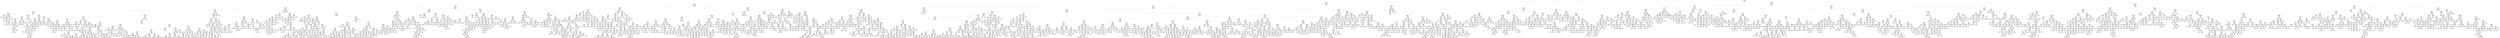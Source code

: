 digraph Tree {
node [shape=box, style="rounded", color="black", fontname=helvetica] ;
edge [fontname=helvetica] ;
0 [label="sqft <= 0.3\nmse = 146254.3\nsamples = 3409\nvalue = 1466.7"] ;
1 [label="ld_1.0 <= -0.1\nmse = 92188.7\nsamples = 2361\nvalue = 1321.8"] ;
0 -> 1 [labeldistance=2.5, labelangle=45, headlabel="True"] ;
2 [label="sqft <= -0.1\nmse = 47946.2\nsamples = 1249\nvalue = 1137.3"] ;
1 -> 2 ;
3 [label="sqft <= -0.7\nmse = 27020.1\nsamples = 902\nvalue = 1058.7"] ;
2 -> 3 ;
4 [label="number bedrooms <= -0.1\nmse = 17901.4\nsamples = 520\nvalue = 1002.8"] ;
3 -> 4 ;
5 [label="sqft <= -1.4\nmse = 15026.6\nsamples = 488\nvalue = 993.6"] ;
4 -> 5 ;
6 [label="pForties <= -0.6\nmse = 8900.4\nsamples = 62\nvalue = 917.1"] ;
5 -> 6 ;
7 [label="postdateint <= -0.4\nmse = 4643.4\nsamples = 10\nvalue = 1032.0"] ;
6 -> 7 ;
8 [label="ld_4.0 <= 1.5\nmse = 5366.9\nsamples = 3\nvalue = 1124.7"] ;
7 -> 8 ;
9 [label="mse = 0.0\nsamples = 1\nvalue = 1150.0"] ;
8 -> 9 ;
10 [label="mse = 7569.0\nsamples = 2\nvalue = 1112.0"] ;
8 -> 10 ;
11 [label="medianIncome <= -0.8\nmse = 2037.5\nsamples = 7\nvalue = 1010.6"] ;
7 -> 11 ;
12 [label="postdateint <= -0.4\nmse = 1906.1\nsamples = 5\nvalue = 1036.9"] ;
11 -> 12 ;
13 [label="mse = 0.0\nsamples = 1\nvalue = 1100.0"] ;
12 -> 13 ;
14 [label="postdateint <= 0.5\nmse = 1448.6\nsamples = 4\nvalue = 1026.3"] ;
12 -> 14 ;
15 [label="mse = 1643.6\nsamples = 2\nvalue = 1027.7"] ;
14 -> 15 ;
16 [label="mse = 1250.0\nsamples = 2\nvalue = 1025.0"] ;
14 -> 16 ;
17 [label="postdateint <= -0.4\nmse = 450.0\nsamples = 2\nvalue = 980.0"] ;
11 -> 17 ;
18 [label="mse = 0.0\nsamples = 1\nvalue = 950.0"] ;
17 -> 18 ;
19 [label="mse = 0.0\nsamples = 1\nvalue = 995.0"] ;
17 -> 19 ;
20 [label="sqft <= -1.5\nmse = 7089.9\nsamples = 52\nvalue = 898.4"] ;
6 -> 20 ;
21 [label="pYouths <= 1.2\nmse = 6924.8\nsamples = 20\nvalue = 833.0"] ;
20 -> 21 ;
22 [label="pk_2.0 <= 0.0\nmse = 4383.5\nsamples = 17\nvalue = 851.6"] ;
21 -> 22 ;
23 [label="pFifties <= -0.1\nmse = 1991.5\nsamples = 12\nvalue = 885.2"] ;
22 -> 23 ;
24 [label="ld_4.0 <= 1.5\nmse = 2566.0\nsamples = 3\nvalue = 943.0"] ;
23 -> 24 ;
25 [label="mse = 0.0\nsamples = 1\nvalue = 860.0"] ;
24 -> 25 ;
26 [label="pTwenties <= 0.6\nmse = 1054.7\nsamples = 2\nvalue = 963.8"] ;
24 -> 26 ;
27 [label="mse = 0.0\nsamples = 1\nvalue = 945.0"] ;
26 -> 27 ;
28 [label="mse = 0.0\nsamples = 1\nvalue = 1020.0"] ;
26 -> 28 ;
29 [label="sqft <= -1.6\nmse = 728.5\nsamples = 9\nvalue = 869.9"] ;
23 -> 29 ;
30 [label="ld_4.0 <= 1.5\nmse = 50.0\nsamples = 2\nvalue = 835.0"] ;
29 -> 30 ;
31 [label="mse = 0.0\nsamples = 1\nvalue = 840.0"] ;
30 -> 31 ;
32 [label="mse = 0.0\nsamples = 1\nvalue = 825.0"] ;
30 -> 32 ;
33 [label="postdateint <= 0.1\nmse = 583.8\nsamples = 7\nvalue = 876.5"] ;
29 -> 33 ;
34 [label="sqft <= -1.5\nmse = 487.8\nsamples = 5\nvalue = 869.9"] ;
33 -> 34 ;
35 [label="medianIncome <= -0.6\nmse = 346.2\nsamples = 4\nvalue = 873.7"] ;
34 -> 35 ;
36 [label="mse = 0.0\nsamples = 1\nvalue = 895.0"] ;
35 -> 36 ;
37 [label="pForties <= 0.6\nmse = 178.0\nsamples = 3\nvalue = 863.0"] ;
35 -> 37 ;
38 [label="postdateint <= -0.8\nmse = 150.2\nsamples = 2\nvalue = 867.7"] ;
37 -> 38 ;
39 [label="mse = 0.0\nsamples = 1\nvalue = 859.0"] ;
38 -> 39 ;
40 [label="mse = 0.0\nsamples = 1\nvalue = 885.0"] ;
38 -> 40 ;
41 [label="mse = 0.0\nsamples = 1\nvalue = 849.0"] ;
37 -> 41 ;
42 [label="mse = 0.0\nsamples = 1\nvalue = 825.0"] ;
34 -> 42 ;
43 [label="mse = 0.0\nsamples = 2\nvalue = 905.0"] ;
33 -> 43 ;
44 [label="pThirties <= 0.4\nmse = 924.0\nsamples = 5\nvalue = 771.0"] ;
22 -> 44 ;
45 [label="pYouths <= -0.8\nmse = 303.1\nsamples = 3\nvalue = 754.3"] ;
44 -> 45 ;
46 [label="mse = 0.0\nsamples = 1\nvalue = 780.0"] ;
45 -> 46 ;
47 [label="pYouths <= 0.3\nmse = 54.0\nsamples = 2\nvalue = 744.0"] ;
45 -> 47 ;
48 [label="mse = 0.0\nsamples = 1\nvalue = 735.0"] ;
47 -> 48 ;
49 [label="mse = 0.0\nsamples = 1\nvalue = 750.0"] ;
47 -> 49 ;
50 [label="pSixtyPlus <= -0.4\nmse = 200.0\nsamples = 2\nvalue = 810.0"] ;
44 -> 50 ;
51 [label="mse = 0.0\nsamples = 1\nvalue = 820.0"] ;
50 -> 51 ;
52 [label="mse = 0.0\nsamples = 1\nvalue = 790.0"] ;
50 -> 52 ;
53 [label="pTwenties <= -0.7\nmse = 625.0\nsamples = 3\nvalue = 675.0"] ;
21 -> 53 ;
54 [label="mse = 0.0\nsamples = 1\nvalue = 650.0"] ;
53 -> 54 ;
55 [label="mse = 0.0\nsamples = 2\nvalue = 700.0"] ;
53 -> 55 ;
56 [label="ty_2.0 <= 2.0\nmse = 2771.6\nsamples = 32\nvalue = 939.8"] ;
20 -> 56 ;
57 [label="postdateint <= 0.5\nmse = 2359.9\nsamples = 28\nvalue = 950.0"] ;
56 -> 57 ;
58 [label="pTwenties <= -0.7\nmse = 1131.6\nsamples = 20\nvalue = 936.6"] ;
57 -> 58 ;
59 [label="pTwenties <= -0.9\nmse = 98.0\nsamples = 2\nvalue = 886.0"] ;
58 -> 59 ;
60 [label="mse = 0.0\nsamples = 1\nvalue = 900.0"] ;
59 -> 60 ;
61 [label="mse = 0.0\nsamples = 1\nvalue = 879.0"] ;
59 -> 61 ;
62 [label="postdateint <= -1.3\nmse = 986.2\nsamples = 18\nvalue = 940.9"] ;
58 -> 62 ;
63 [label="mse = 0.0\nsamples = 1\nvalue = 995.0"] ;
62 -> 63 ;
64 [label="ld_3.0 <= 0.3\nmse = 861.7\nsamples = 17\nvalue = 937.7"] ;
62 -> 64 ;
65 [label="pk_4.0 <= 0.4\nmse = 216.0\nsamples = 2\nvalue = 913.0"] ;
64 -> 65 ;
66 [label="mse = 0.0\nsamples = 1\nvalue = 925.0"] ;
65 -> 66 ;
67 [label="mse = 0.0\nsamples = 1\nvalue = 895.0"] ;
65 -> 67 ;
68 [label="medianIncome <= -0.6\nmse = 849.9\nsamples = 15\nvalue = 941.9"] ;
64 -> 68 ;
69 [label="postdateint <= 0.5\nmse = 392.0\nsamples = 11\nvalue = 934.8"] ;
68 -> 69 ;
70 [label="postdateint <= -0.5\nmse = 312.8\nsamples = 10\nvalue = 932.8"] ;
69 -> 70 ;
71 [label="pk_2.0 <= 0.0\nmse = 174.2\nsamples = 2\nvalue = 954.3"] ;
70 -> 71 ;
72 [label="mse = 0.0\nsamples = 1\nvalue = 945.0"] ;
71 -> 72 ;
73 [label="mse = 0.0\nsamples = 1\nvalue = 973.0"] ;
71 -> 73 ;
74 [label="pk_2.0 <= 0.0\nmse = 249.7\nsamples = 8\nvalue = 929.4"] ;
70 -> 74 ;
75 [label="postdateint <= -0.4\nmse = 123.8\nsamples = 7\nvalue = 933.4"] ;
74 -> 75 ;
76 [label="mse = 0.0\nsamples = 1\nvalue = 969.0"] ;
75 -> 76 ;
77 [label="pSixtyPlus <= -0.1\nmse = 47.4\nsamples = 6\nvalue = 931.2"] ;
75 -> 77 ;
78 [label="sqft <= -1.4\nmse = 46.2\nsamples = 5\nvalue = 933.2"] ;
77 -> 78 ;
79 [label="mse = 56.2\nsamples = 3\nvalue = 937.5"] ;
78 -> 79 ;
80 [label="mse = 0.0\nsamples = 2\nvalue = 929.0"] ;
78 -> 80 ;
81 [label="mse = 0.0\nsamples = 1\nvalue = 925.0"] ;
77 -> 81 ;
82 [label="mse = 0.0\nsamples = 1\nvalue = 895.0"] ;
74 -> 82 ;
83 [label="mse = 0.0\nsamples = 1\nvalue = 980.0"] ;
69 -> 83 ;
84 [label="sqft <= -1.4\nmse = 1670.1\nsamples = 4\nvalue = 969.2"] ;
68 -> 84 ;
85 [label="pForties <= -0.1\nmse = 96.0\nsamples = 3\nvalue = 987.0"] ;
84 -> 85 ;
86 [label="mse = 0.0\nsamples = 1\nvalue = 975.0"] ;
85 -> 86 ;
87 [label="mse = 0.0\nsamples = 2\nvalue = 995.0"] ;
85 -> 87 ;
88 [label="mse = 0.0\nsamples = 1\nvalue = 880.0"] ;
84 -> 88 ;
89 [label="postdateint <= 1.7\nmse = 3760.7\nsamples = 8\nvalue = 1001.9"] ;
57 -> 89 ;
90 [label="pThirties <= 0.6\nmse = 2350.4\nsamples = 5\nvalue = 1029.9"] ;
89 -> 90 ;
91 [label="pk_7.0 <= 7.2\nmse = 654.8\nsamples = 3\nvalue = 1003.5"] ;
90 -> 91 ;
92 [label="pYouths <= -0.8\nmse = 107.6\nsamples = 2\nvalue = 989.7"] ;
91 -> 92 ;
93 [label="mse = 0.0\nsamples = 1\nvalue = 997.0"] ;
92 -> 93 ;
94 [label="mse = 0.0\nsamples = 1\nvalue = 975.0"] ;
92 -> 94 ;
95 [label="mse = 0.0\nsamples = 1\nvalue = 1045.0"] ;
91 -> 95 ;
96 [label="postdateint <= 0.5\nmse = 2450.0\nsamples = 2\nvalue = 1065.0"] ;
90 -> 96 ;
97 [label="mse = 0.0\nsamples = 1\nvalue = 995.0"] ;
96 -> 97 ;
98 [label="mse = 0.0\nsamples = 1\nvalue = 1100.0"] ;
96 -> 98 ;
99 [label="pSixtyPlus <= 0.3\nmse = 972.2\nsamples = 3\nvalue = 936.7"] ;
89 -> 99 ;
100 [label="ld_4.0 <= 1.5\nmse = 156.2\nsamples = 2\nvalue = 957.5"] ;
99 -> 100 ;
101 [label="mse = 0.0\nsamples = 1\nvalue = 945.0"] ;
100 -> 101 ;
102 [label="mse = 0.0\nsamples = 1\nvalue = 970.0"] ;
100 -> 102 ;
103 [label="mse = 0.0\nsamples = 1\nvalue = 895.0"] ;
99 -> 103 ;
104 [label="postdateint <= -1.3\nmse = 2097.5\nsamples = 4\nvalue = 894.5"] ;
56 -> 104 ;
105 [label="mse = 0.0\nsamples = 1\nvalue = 950.0"] ;
104 -> 105 ;
106 [label="postdateint <= 2.1\nmse = 1298.4\nsamples = 3\nvalue = 873.8"] ;
104 -> 106 ;
107 [label="pFifties <= -0.1\nmse = 24.0\nsamples = 2\nvalue = 846.0"] ;
106 -> 107 ;
108 [label="mse = 0.0\nsamples = 1\nvalue = 850.0"] ;
107 -> 108 ;
109 [label="mse = 0.0\nsamples = 1\nvalue = 840.0"] ;
107 -> 109 ;
110 [label="mse = 0.0\nsamples = 1\nvalue = 920.0"] ;
106 -> 110 ;
111 [label="pSixtyPlus <= 3.2\nmse = 14895.0\nsamples = 426\nvalue = 1007.0"] ;
5 -> 111 ;
112 [label="ty_1.0 <= -0.8\nmse = 14299.3\nsamples = 424\nvalue = 1004.7"] ;
111 -> 112 ;
113 [label="medianIncome <= 1.5\nmse = 38772.8\nsamples = 38\nvalue = 1086.0"] ;
112 -> 113 ;
114 [label="pYouths <= -0.0\nmse = 29565.7\nsamples = 35\nvalue = 1061.2"] ;
113 -> 114 ;
115 [label="sqft <= -1.0\nmse = 27193.7\nsamples = 22\nvalue = 1118.2"] ;
114 -> 115 ;
116 [label="pFifties <= -0.7\nmse = 46462.5\nsamples = 11\nvalue = 1020.0"] ;
115 -> 116 ;
117 [label="pk_2.0 <= 0.0\nmse = 20937.5\nsamples = 3\nvalue = 845.0"] ;
116 -> 117 ;
118 [label="mse = 0.0\nsamples = 1\nvalue = 1095.0"] ;
117 -> 118 ;
119 [label="postdateint <= 0.1\nmse = 138.9\nsamples = 2\nvalue = 761.7"] ;
117 -> 119 ;
120 [label="mse = 0.0\nsamples = 1\nvalue = 745.0"] ;
119 -> 120 ;
121 [label="mse = 0.0\nsamples = 1\nvalue = 770.0"] ;
119 -> 121 ;
122 [label="postdateint <= 0.4\nmse = 36256.2\nsamples = 8\nvalue = 1107.5"] ;
116 -> 122 ;
123 [label="sqft <= -1.1\nmse = 15555.6\nsamples = 3\nvalue = 1261.7"] ;
122 -> 123 ;
124 [label="postdateint <= 0.0\nmse = 2500.0\nsamples = 2\nvalue = 1345.0"] ;
123 -> 124 ;
125 [label="mse = 0.0\nsamples = 1\nvalue = 1395.0"] ;
124 -> 125 ;
126 [label="mse = 0.0\nsamples = 1\nvalue = 1295.0"] ;
124 -> 126 ;
127 [label="mse = 0.0\nsamples = 1\nvalue = 1095.0"] ;
123 -> 127 ;
128 [label="ld_4.0 <= 1.5\nmse = 25860.0\nsamples = 5\nvalue = 1015.0"] ;
122 -> 128 ;
129 [label="pk_4.0 <= 0.4\nmse = 7825.0\nsamples = 4\nvalue = 945.0"] ;
128 -> 129 ;
130 [label="pYouths <= -0.9\nmse = 7222.2\nsamples = 3\nvalue = 916.7"] ;
129 -> 130 ;
131 [label="pk_5.0 <= 1.5\nmse = 5625.0\nsamples = 2\nvalue = 875.0"] ;
130 -> 131 ;
132 [label="mse = 0.0\nsamples = 1\nvalue = 800.0"] ;
131 -> 132 ;
133 [label="mse = 0.0\nsamples = 1\nvalue = 950.0"] ;
131 -> 133 ;
134 [label="mse = 0.0\nsamples = 1\nvalue = 1000.0"] ;
130 -> 134 ;
135 [label="mse = 0.0\nsamples = 1\nvalue = 1030.0"] ;
129 -> 135 ;
136 [label="mse = 0.0\nsamples = 1\nvalue = 1295.0"] ;
128 -> 136 ;
137 [label="sqft <= -0.9\nmse = 7526.9\nsamples = 11\nvalue = 1174.3"] ;
115 -> 137 ;
138 [label="sqft <= -1.0\nmse = 4272.5\nsamples = 6\nvalue = 1220.8"] ;
137 -> 138 ;
139 [label="mse = 0.0\nsamples = 1\nvalue = 1295.0"] ;
138 -> 139 ;
140 [label="pTwenties <= 1.0\nmse = 2634.0\nsamples = 5\nvalue = 1187.8"] ;
138 -> 140 ;
141 [label="postdateint <= -0.4\nmse = 293.8\nsamples = 4\nvalue = 1205.0"] ;
140 -> 141 ;
142 [label="medianIncome <= 0.2\nmse = 555.6\nsamples = 2\nvalue = 1216.7"] ;
141 -> 142 ;
143 [label="mse = 0.0\nsamples = 1\nvalue = 1250.0"] ;
142 -> 143 ;
144 [label="mse = 0.0\nsamples = 1\nvalue = 1200.0"] ;
142 -> 144 ;
145 [label="postdateint <= 0.0\nmse = 6.0\nsamples = 2\nvalue = 1198.0"] ;
141 -> 145 ;
146 [label="mse = 0.0\nsamples = 1\nvalue = 1195.0"] ;
145 -> 146 ;
147 [label="mse = 0.0\nsamples = 1\nvalue = 1200.0"] ;
145 -> 147 ;
148 [label="mse = 0.0\nsamples = 1\nvalue = 1050.0"] ;
140 -> 148 ;
149 [label="pk_7.0 <= 7.2\nmse = 3598.4\nsamples = 5\nvalue = 1098.8"] ;
137 -> 149 ;
150 [label="pThirties <= 1.1\nmse = 2213.9\nsamples = 4\nvalue = 1073.3"] ;
149 -> 150 ;
151 [label="pk_2.0 <= 0.0\nmse = 1366.0\nsamples = 3\nvalue = 1088.0"] ;
150 -> 151 ;
152 [label="pTwenties <= 0.7\nmse = 672.2\nsamples = 2\nvalue = 1113.3"] ;
151 -> 152 ;
153 [label="mse = 0.0\nsamples = 1\nvalue = 1095.0"] ;
152 -> 153 ;
154 [label="mse = 0.0\nsamples = 1\nvalue = 1150.0"] ;
152 -> 154 ;
155 [label="mse = 0.0\nsamples = 1\nvalue = 1050.0"] ;
151 -> 155 ;
156 [label="mse = 0.0\nsamples = 1\nvalue = 1000.0"] ;
150 -> 156 ;
157 [label="mse = 0.0\nsamples = 1\nvalue = 1175.0"] ;
149 -> 157 ;
158 [label="pk_2.0 <= 0.0\nmse = 18247.1\nsamples = 13\nvalue = 962.2"] ;
114 -> 158 ;
159 [label="ld_3.0 <= 0.3\nmse = 17895.3\nsamples = 7\nvalue = 1025.6"] ;
158 -> 159 ;
160 [label="medianIncome <= -0.0\nmse = 8114.5\nsamples = 4\nvalue = 942.4"] ;
159 -> 160 ;
161 [label="mse = 0.0\nsamples = 2\nvalue = 800.0"] ;
160 -> 161 ;
162 [label="pYouths <= 0.3\nmse = 0.2\nsamples = 2\nvalue = 999.4"] ;
160 -> 162 ;
163 [label="mse = 0.0\nsamples = 1\nvalue = 1000.0"] ;
162 -> 163 ;
164 [label="mse = 0.0\nsamples = 1\nvalue = 999.0"] ;
162 -> 164 ;
165 [label="pk_4.0 <= 0.4\nmse = 1692.2\nsamples = 3\nvalue = 1171.2"] ;
159 -> 165 ;
166 [label="mse = 0.0\nsamples = 1\nvalue = 1100.0"] ;
165 -> 166 ;
167 [label="mse = 0.0\nsamples = 2\nvalue = 1195.0"] ;
165 -> 167 ;
168 [label="pSixtyPlus <= -0.8\nmse = 5593.8\nsamples = 6\nvalue = 875.0"] ;
158 -> 168 ;
169 [label="postdateint <= -1.3\nmse = 2075.0\nsamples = 3\nvalue = 815.0"] ;
168 -> 169 ;
170 [label="mse = 0.0\nsamples = 1\nvalue = 860.0"] ;
169 -> 170 ;
171 [label="pThirties <= 0.5\nmse = 100.0\nsamples = 2\nvalue = 770.0"] ;
169 -> 171 ;
172 [label="mse = 0.0\nsamples = 1\nvalue = 780.0"] ;
171 -> 172 ;
173 [label="mse = 0.0\nsamples = 1\nvalue = 760.0"] ;
171 -> 173 ;
174 [label="pSixtyPlus <= -0.1\nmse = 1912.5\nsamples = 3\nvalue = 935.0"] ;
168 -> 174 ;
175 [label="pYouths <= 0.5\nmse = 625.0\nsamples = 2\nvalue = 975.0"] ;
174 -> 175 ;
176 [label="mse = 0.0\nsamples = 1\nvalue = 1000.0"] ;
175 -> 176 ;
177 [label="mse = 0.0\nsamples = 1\nvalue = 950.0"] ;
175 -> 177 ;
178 [label="mse = 0.0\nsamples = 1\nvalue = 895.0"] ;
174 -> 178 ;
179 [label="pFifties <= 1.2\nmse = 2222.2\nsamples = 3\nvalue = 1516.7"] ;
113 -> 179 ;
180 [label="mse = 0.0\nsamples = 2\nvalue = 1550.0"] ;
179 -> 180 ;
181 [label="mse = 0.0\nsamples = 1\nvalue = 1450.0"] ;
179 -> 181 ;
182 [label="pk_2.0 <= 0.0\nmse = 11343.8\nsamples = 386\nvalue = 997.1"] ;
112 -> 182 ;
183 [label="medianIncome <= 2.5\nmse = 9795.2\nsamples = 349\nvalue = 987.0"] ;
182 -> 183 ;
184 [label="pYouths <= 1.5\nmse = 8893.7\nsamples = 344\nvalue = 983.1"] ;
183 -> 184 ;
185 [label="sqft <= -1.1\nmse = 8927.3\nsamples = 328\nvalue = 987.5"] ;
184 -> 185 ;
186 [label="sqft <= -1.3\nmse = 6599.6\nsamples = 72\nvalue = 956.9"] ;
185 -> 186 ;
187 [label="pSixtyPlus <= 0.0\nmse = 5796.1\nsamples = 12\nvalue = 1025.2"] ;
186 -> 187 ;
188 [label="mse = 0.0\nsamples = 1\nvalue = 1150.0"] ;
187 -> 188 ;
189 [label="postdateint <= -0.4\nmse = 4331.1\nsamples = 11\nvalue = 1009.6"] ;
187 -> 189 ;
190 [label="postdateint <= -0.4\nmse = 1886.0\nsamples = 4\nvalue = 943.0"] ;
189 -> 190 ;
191 [label="mse = 0.0\nsamples = 1\nvalue = 995.0"] ;
190 -> 191 ;
192 [label="mse = 138.9\nsamples = 3\nvalue = 908.3"] ;
190 -> 192 ;
193 [label="pk_4.0 <= 0.4\nmse = 2507.7\nsamples = 7\nvalue = 1039.9"] ;
189 -> 193 ;
194 [label="mse = 0.0\nsamples = 1\nvalue = 925.0"] ;
193 -> 194 ;
195 [label="pSixtyPlus <= 0.5\nmse = 1306.0\nsamples = 6\nvalue = 1051.4"] ;
193 -> 195 ;
196 [label="postdateint <= -0.3\nmse = 668.9\nsamples = 5\nvalue = 1042.6"] ;
195 -> 196 ;
197 [label="postdateint <= -0.3\nmse = 756.2\nsamples = 2\nvalue = 1022.5"] ;
196 -> 197 ;
198 [label="mse = 0.0\nsamples = 1\nvalue = 1050.0"] ;
197 -> 198 ;
199 [label="mse = 0.0\nsamples = 1\nvalue = 995.0"] ;
197 -> 199 ;
200 [label="pFifties <= 0.5\nmse = 19.8\nsamples = 3\nvalue = 1058.6"] ;
196 -> 200 ;
201 [label="postdateint <= 1.0\nmse = 1.7\nsamples = 2\nvalue = 1060.8"] ;
200 -> 201 ;
202 [label="mse = 0.0\nsamples = 1\nvalue = 1060.0"] ;
201 -> 202 ;
203 [label="mse = 0.0\nsamples = 1\nvalue = 1063.0"] ;
201 -> 203 ;
204 [label="mse = 0.0\nsamples = 1\nvalue = 1050.0"] ;
200 -> 204 ;
205 [label="mse = 0.0\nsamples = 1\nvalue = 1131.0"] ;
195 -> 205 ;
206 [label="pForties <= 1.4\nmse = 5601.7\nsamples = 60\nvalue = 942.8"] ;
186 -> 206 ;
207 [label="pSixtyPlus <= 0.7\nmse = 4945.1\nsamples = 59\nvalue = 937.4"] ;
206 -> 207 ;
208 [label="postdateint <= 0.5\nmse = 3903.0\nsamples = 52\nvalue = 946.2"] ;
207 -> 208 ;
209 [label="postdateint <= 0.5\nmse = 3680.8\nsamples = 41\nvalue = 936.7"] ;
208 -> 209 ;
210 [label="sqft <= -1.2\nmse = 3168.6\nsamples = 40\nvalue = 939.8"] ;
209 -> 210 ;
211 [label="pTwenties <= 2.1\nmse = 2848.8\nsamples = 28\nvalue = 929.1"] ;
210 -> 211 ;
212 [label="pk_5.0 <= 1.5\nmse = 1830.6\nsamples = 24\nvalue = 923.4"] ;
211 -> 212 ;
213 [label="mse = 667.4\nsamples = 17\nvalue = 916.6"] ;
212 -> 213 ;
214 [label="mse = 5559.0\nsamples = 7\nvalue = 950.6"] ;
212 -> 214 ;
215 [label="pk_7.0 <= 7.2\nmse = 9442.2\nsamples = 4\nvalue = 986.2"] ;
211 -> 215 ;
216 [label="mse = 672.2\nsamples = 3\nvalue = 931.7"] ;
215 -> 216 ;
217 [label="mse = 0.0\nsamples = 1\nvalue = 1150.0"] ;
215 -> 217 ;
218 [label="pSixtyPlus <= -0.6\nmse = 3000.4\nsamples = 12\nvalue = 965.7"] ;
210 -> 218 ;
219 [label="pForties <= -0.3\nmse = 379.7\nsamples = 3\nvalue = 1023.8"] ;
218 -> 219 ;
220 [label="mse = 138.9\nsamples = 2\nvalue = 1033.3"] ;
219 -> 220 ;
221 [label="mse = 0.0\nsamples = 1\nvalue = 995.0"] ;
219 -> 221 ;
222 [label="postdateint <= -1.3\nmse = 2512.3\nsamples = 9\nvalue = 949.1"] ;
218 -> 222 ;
223 [label="mse = 0.0\nsamples = 1\nvalue = 1045.0"] ;
222 -> 223 ;
224 [label="mse = 1144.3\nsamples = 8\nvalue = 933.2"] ;
222 -> 224 ;
225 [label="mse = 0.0\nsamples = 1\nvalue = 750.0"] ;
209 -> 225 ;
226 [label="postdateint <= 0.5\nmse = 2428.2\nsamples = 11\nvalue = 992.2"] ;
208 -> 226 ;
227 [label="postdateint <= 0.5\nmse = 399.8\nsamples = 3\nvalue = 1038.8"] ;
226 -> 227 ;
228 [label="mse = 0.0\nsamples = 1\nvalue = 999.0"] ;
227 -> 228 ;
229 [label="pThirties <= 0.4\nmse = 4.7\nsamples = 2\nvalue = 1048.8"] ;
227 -> 229 ;
230 [label="mse = 0.0\nsamples = 1\nvalue = 1050.0"] ;
229 -> 230 ;
231 [label="mse = 0.0\nsamples = 1\nvalue = 1045.0"] ;
229 -> 231 ;
232 [label="ld_4.0 <= 1.5\nmse = 1493.4\nsamples = 8\nvalue = 963.1"] ;
226 -> 232 ;
233 [label="pSixtyPlus <= -0.1\nmse = 949.0\nsamples = 7\nvalue = 972.9"] ;
232 -> 233 ;
234 [label="pTwenties <= 0.7\nmse = 50.0\nsamples = 3\nvalue = 990.0"] ;
233 -> 234 ;
235 [label="mse = 0.0\nsamples = 2\nvalue = 995.0"] ;
234 -> 235 ;
236 [label="mse = 0.0\nsamples = 1\nvalue = 980.0"] ;
234 -> 236 ;
237 [label="postdateint <= 0.9\nmse = 1237.5\nsamples = 4\nvalue = 960.0"] ;
233 -> 237 ;
238 [label="mse = 0.0\nsamples = 2\nvalue = 995.0"] ;
237 -> 238 ;
239 [label="mse = 25.0\nsamples = 2\nvalue = 925.0"] ;
237 -> 239 ;
240 [label="mse = 0.0\nsamples = 1\nvalue = 895.0"] ;
232 -> 240 ;
241 [label="medianIncome <= -0.4\nmse = 7021.2\nsamples = 7\nvalue = 853.2"] ;
207 -> 241 ;
242 [label="mse = 0.0\nsamples = 1\nvalue = 650.0"] ;
241 -> 242 ;
243 [label="postdateint <= 0.1\nmse = 1279.6\nsamples = 6\nvalue = 882.3"] ;
241 -> 243 ;
244 [label="pFifties <= 0.5\nmse = 555.6\nsamples = 2\nvalue = 915.7"] ;
243 -> 244 ;
245 [label="mse = 0.0\nsamples = 1\nvalue = 899.0"] ;
244 -> 245 ;
246 [label="mse = 0.0\nsamples = 1\nvalue = 949.0"] ;
244 -> 246 ;
247 [label="medianIncome <= 0.0\nmse = 360.2\nsamples = 4\nvalue = 857.2"] ;
243 -> 247 ;
248 [label="mse = 0.0\nsamples = 2\nvalue = 875.0"] ;
247 -> 248 ;
249 [label="sqft <= -1.2\nmse = 90.2\nsamples = 2\nvalue = 839.5"] ;
247 -> 249 ;
250 [label="mse = 0.0\nsamples = 1\nvalue = 830.0"] ;
249 -> 250 ;
251 [label="mse = 0.0\nsamples = 1\nvalue = 849.0"] ;
249 -> 251 ;
252 [label="mse = 0.0\nsamples = 1\nvalue = 1095.0"] ;
206 -> 252 ;
253 [label="pForties <= -0.3\nmse = 9233.3\nsamples = 256\nvalue = 995.8"] ;
185 -> 253 ;
254 [label="sqft <= -0.8\nmse = 10512.6\nsamples = 48\nvalue = 1036.5"] ;
253 -> 254 ;
255 [label="pThirties <= -0.3\nmse = 8159.1\nsamples = 38\nvalue = 1055.6"] ;
254 -> 255 ;
256 [label="postdateint <= 0.0\nmse = 1536.0\nsamples = 2\nvalue = 1157.0"] ;
255 -> 256 ;
257 [label="mse = 0.0\nsamples = 1\nvalue = 1125.0"] ;
256 -> 257 ;
258 [label="mse = 0.0\nsamples = 1\nvalue = 1205.0"] ;
256 -> 258 ;
259 [label="pSixtyPlus <= -0.4\nmse = 7700.6\nsamples = 36\nvalue = 1045.6"] ;
255 -> 259 ;
260 [label="ld_4.0 <= 1.5\nmse = 7871.9\nsamples = 35\nvalue = 1039.4"] ;
259 -> 260 ;
261 [label="pk_7.0 <= 7.2\nmse = 7641.2\nsamples = 30\nvalue = 1049.7"] ;
260 -> 261 ;
262 [label="postdateint <= -1.4\nmse = 7496.8\nsamples = 29\nvalue = 1054.8"] ;
261 -> 262 ;
263 [label="pThirties <= 0.4\nmse = 396.2\nsamples = 3\nvalue = 989.8"] ;
262 -> 263 ;
264 [label="mse = 0.0\nsamples = 1\nvalue = 1000.0"] ;
263 -> 264 ;
265 [label="mse = 600.2\nsamples = 2\nvalue = 974.5"] ;
263 -> 265 ;
266 [label="sqft <= -1.1\nmse = 7827.3\nsamples = 26\nvalue = 1064.4"] ;
262 -> 266 ;
267 [label="mse = 5329.0\nsamples = 2\nvalue = 1222.0"] ;
266 -> 267 ;
268 [label="mse = 6334.3\nsamples = 24\nvalue = 1054.6"] ;
266 -> 268 ;
269 [label="mse = 0.0\nsamples = 1\nvalue = 950.0"] ;
261 -> 269 ;
270 [label="sqft <= -1.0\nmse = 3786.8\nsamples = 5\nvalue = 969.2"] ;
260 -> 270 ;
271 [label="postdateint <= -0.5\nmse = 117.2\nsamples = 3\nvalue = 931.2"] ;
270 -> 271 ;
272 [label="mse = 0.0\nsamples = 1\nvalue = 950.0"] ;
271 -> 272 ;
273 [label="mse = 0.0\nsamples = 2\nvalue = 925.0"] ;
271 -> 273 ;
274 [label="postdateint <= -0.0\nmse = 2500.0\nsamples = 2\nvalue = 1045.0"] ;
270 -> 274 ;
275 [label="mse = 0.0\nsamples = 1\nvalue = 1095.0"] ;
274 -> 275 ;
276 [label="mse = 0.0\nsamples = 1\nvalue = 995.0"] ;
274 -> 276 ;
277 [label="mse = 0.0\nsamples = 1\nvalue = 1118.0"] ;
259 -> 277 ;
278 [label="postdateint <= -0.3\nmse = 12318.6\nsamples = 10\nvalue = 954.2"] ;
254 -> 278 ;
279 [label="sqft <= -0.8\nmse = 41006.2\nsamples = 2\nvalue = 1062.5"] ;
278 -> 279 ;
280 [label="mse = 0.0\nsamples = 1\nvalue = 860.0"] ;
279 -> 280 ;
281 [label="mse = 0.0\nsamples = 1\nvalue = 1265.0"] ;
279 -> 281 ;
282 [label="postdateint <= 1.8\nmse = 4583.9\nsamples = 8\nvalue = 934.5"] ;
278 -> 282 ;
283 [label="postdateint <= 1.0\nmse = 3769.4\nsamples = 4\nvalue = 901.4"] ;
282 -> 283 ;
284 [label="sqft <= -0.8\nmse = 1094.0\nsamples = 3\nvalue = 936.0"] ;
283 -> 284 ;
285 [label="mse = 0.0\nsamples = 1\nvalue = 870.0"] ;
284 -> 285 ;
286 [label="postdateint <= 0.1\nmse = 6.2\nsamples = 2\nvalue = 952.5"] ;
284 -> 286 ;
287 [label="mse = 0.0\nsamples = 1\nvalue = 950.0"] ;
286 -> 287 ;
288 [label="mse = 0.0\nsamples = 1\nvalue = 955.0"] ;
286 -> 288 ;
289 [label="mse = 0.0\nsamples = 1\nvalue = 815.0"] ;
283 -> 289 ;
290 [label="pForties <= -0.6\nmse = 731.2\nsamples = 4\nvalue = 992.5"] ;
282 -> 290 ;
291 [label="mse = 0.0\nsamples = 1\nvalue = 1025.0"] ;
290 -> 291 ;
292 [label="pk_4.0 <= 0.4\nmse = 505.6\nsamples = 3\nvalue = 981.7"] ;
290 -> 292 ;
293 [label="mse = 0.0\nsamples = 1\nvalue = 950.0"] ;
292 -> 293 ;
294 [label="postdateint <= 2.1\nmse = 6.2\nsamples = 2\nvalue = 997.5"] ;
292 -> 294 ;
295 [label="mse = 0.0\nsamples = 1\nvalue = 995.0"] ;
294 -> 295 ;
296 [label="mse = 0.0\nsamples = 1\nvalue = 1000.0"] ;
294 -> 296 ;
297 [label="pk_3.0 <= 1.3\nmse = 8528.2\nsamples = 208\nvalue = 987.0"] ;
253 -> 297 ;
298 [label="pYouths <= 0.1\nmse = 8001.1\nsamples = 182\nvalue = 978.6"] ;
297 -> 298 ;
299 [label="pk_7.0 <= 7.2\nmse = 8997.0\nsamples = 67\nvalue = 1003.5"] ;
298 -> 299 ;
300 [label="pk_4.0 <= 0.4\nmse = 7148.0\nsamples = 66\nvalue = 999.2"] ;
299 -> 300 ;
301 [label="pYouths <= -1.1\nmse = 6433.5\nsamples = 20\nvalue = 953.4"] ;
300 -> 301 ;
302 [label="postdateint <= 0.5\nmse = 3325.7\nsamples = 9\nvalue = 910.8"] ;
301 -> 302 ;
303 [label="postdateint <= -0.8\nmse = 639.5\nsamples = 4\nvalue = 867.8"] ;
302 -> 303 ;
304 [label="mse = 22.2\nsamples = 2\nvalue = 903.3"] ;
303 -> 304 ;
305 [label="mse = 0.0\nsamples = 2\nvalue = 850.0"] ;
303 -> 305 ;
306 [label="postdateint <= 1.3\nmse = 2304.3\nsamples = 5\nvalue = 953.9"] ;
302 -> 306 ;
307 [label="mse = 576.0\nsamples = 3\nvalue = 992.0"] ;
306 -> 307 ;
308 [label="mse = 379.7\nsamples = 2\nvalue = 906.2"] ;
306 -> 308 ;
309 [label="postdateint <= 0.4\nmse = 5095.0\nsamples = 11\nvalue = 1008.2"] ;
301 -> 309 ;
310 [label="pThirties <= 0.2\nmse = 3470.0\nsamples = 5\nvalue = 965.0"] ;
309 -> 310 ;
311 [label="mse = 100.0\nsamples = 2\nvalue = 1035.0"] ;
310 -> 311 ;
312 [label="mse = 272.2\nsamples = 3\nvalue = 918.3"] ;
310 -> 312 ;
313 [label="pk_6.0 <= 15.4\nmse = 4384.0\nsamples = 6\nvalue = 1032.2"] ;
309 -> 313 ;
314 [label="mse = 2284.0\nsamples = 5\nvalue = 1049.4"] ;
313 -> 314 ;
315 [label="mse = 0.0\nsamples = 1\nvalue = 895.0"] ;
313 -> 315 ;
316 [label="postdateint <= 0.5\nmse = 6122.1\nsamples = 46\nvalue = 1019.5"] ;
300 -> 316 ;
317 [label="postdateint <= -0.4\nmse = 4653.2\nsamples = 30\nvalue = 1041.0"] ;
316 -> 317 ;
318 [label="pFifties <= 0.0\nmse = 1799.5\nsamples = 10\nvalue = 988.1"] ;
317 -> 318 ;
319 [label="mse = 1247.2\nsamples = 4\nvalue = 1028.3"] ;
318 -> 319 ;
320 [label="mse = 737.4\nsamples = 6\nvalue = 966.2"] ;
318 -> 320 ;
321 [label="pFifties <= 1.0\nmse = 3843.5\nsamples = 20\nvalue = 1070.0"] ;
317 -> 321 ;
322 [label="mse = 1974.7\nsamples = 18\nvalue = 1081.1"] ;
321 -> 322 ;
323 [label="mse = 10000.0\nsamples = 2\nvalue = 995.0"] ;
321 -> 323 ;
324 [label="sqft <= -0.8\nmse = 6290.0\nsamples = 16\nvalue = 976.5"] ;
316 -> 324 ;
325 [label="sqft <= -1.0\nmse = 1510.2\nsamples = 11\nvalue = 1002.9"] ;
324 -> 325 ;
326 [label="mse = 984.6\nsamples = 4\nvalue = 972.6"] ;
325 -> 326 ;
327 [label="mse = 1086.0\nsamples = 7\nvalue = 1018.0"] ;
325 -> 327 ;
328 [label="pThirties <= 0.2\nmse = 11176.2\nsamples = 5\nvalue = 932.7"] ;
324 -> 328 ;
329 [label="mse = 10345.1\nsamples = 4\nvalue = 962.6"] ;
328 -> 329 ;
330 [label="mse = 0.0\nsamples = 1\nvalue = 828.0"] ;
328 -> 330 ;
331 [label="mse = 0.0\nsamples = 1\nvalue = 1450.0"] ;
299 -> 331 ;
332 [label="pForties <= 1.8\nmse = 6811.7\nsamples = 115\nvalue = 963.7"] ;
298 -> 332 ;
333 [label="sqft <= -0.9\nmse = 6454.5\nsamples = 113\nvalue = 960.4"] ;
332 -> 333 ;
334 [label="ld_4.0 <= 1.5\nmse = 5583.0\nsamples = 35\nvalue = 986.9"] ;
333 -> 334 ;
335 [label="medianIncome <= 0.2\nmse = 5243.9\nsamples = 28\nvalue = 968.3"] ;
334 -> 335 ;
336 [label="pForties <= -0.0\nmse = 3165.1\nsamples = 12\nvalue = 1011.9"] ;
335 -> 336 ;
337 [label="mse = 1274.5\nsamples = 6\nvalue = 980.7"] ;
336 -> 337 ;
338 [label="mse = 3107.0\nsamples = 6\nvalue = 1043.1"] ;
336 -> 338 ;
339 [label="sqft <= -0.9\nmse = 4701.9\nsamples = 16\nvalue = 942.9"] ;
335 -> 339 ;
340 [label="mse = 3918.8\nsamples = 14\nvalue = 929.5"] ;
339 -> 340 ;
341 [label="mse = 138.9\nsamples = 2\nvalue = 1036.7"] ;
339 -> 341 ;
342 [label="postdateint <= 1.4\nmse = 2102.9\nsamples = 7\nvalue = 1045.8"] ;
334 -> 342 ;
343 [label="postdateint <= -0.4\nmse = 806.2\nsamples = 5\nvalue = 1062.5"] ;
342 -> 343 ;
344 [label="mse = 0.0\nsamples = 1\nvalue = 1100.0"] ;
343 -> 344 ;
345 [label="mse = 290.8\nsamples = 4\nvalue = 1046.4"] ;
343 -> 345 ;
346 [label="pThirties <= -0.4\nmse = 169.0\nsamples = 2\nvalue = 962.0"] ;
342 -> 346 ;
347 [label="mse = 0.0\nsamples = 1\nvalue = 949.0"] ;
346 -> 347 ;
348 [label="mse = 0.0\nsamples = 1\nvalue = 975.0"] ;
346 -> 348 ;
349 [label="pTwenties <= -0.9\nmse = 6402.5\nsamples = 78\nvalue = 949.4"] ;
333 -> 349 ;
350 [label="pk_5.0 <= 1.5\nmse = 5651.1\nsamples = 26\nvalue = 916.0"] ;
349 -> 350 ;
351 [label="pSixtyPlus <= 1.3\nmse = 3154.6\nsamples = 25\nvalue = 900.7"] ;
350 -> 351 ;
352 [label="mse = 2478.1\nsamples = 23\nvalue = 893.9"] ;
351 -> 352 ;
353 [label="mse = 1056.2\nsamples = 2\nvalue = 1012.5"] ;
351 -> 353 ;
354 [label="mse = 0.0\nsamples = 1\nvalue = 1095.0"] ;
350 -> 354 ;
355 [label="postdateint <= -0.9\nmse = 6004.1\nsamples = 52\nvalue = 964.7"] ;
349 -> 355 ;
356 [label="sqft <= -0.8\nmse = 3283.0\nsamples = 7\nvalue = 1056.3"] ;
355 -> 356 ;
357 [label="mse = 398.0\nsamples = 3\nvalue = 988.0"] ;
356 -> 357 ;
358 [label="mse = 1663.4\nsamples = 4\nvalue = 1085.6"] ;
356 -> 358 ;
359 [label="pTwenties <= -0.8\nmse = 5068.6\nsamples = 45\nvalue = 952.1"] ;
355 -> 359 ;
360 [label="mse = 2228.5\nsamples = 13\nvalue = 912.7"] ;
359 -> 360 ;
361 [label="mse = 5305.6\nsamples = 32\nvalue = 973.9"] ;
359 -> 361 ;
362 [label="postdateint <= -1.3\nmse = 567.2\nsamples = 2\nvalue = 1108.8"] ;
332 -> 362 ;
363 [label="mse = 0.0\nsamples = 1\nvalue = 1150.0"] ;
362 -> 363 ;
364 [label="mse = 0.0\nsamples = 1\nvalue = 1095.0"] ;
362 -> 364 ;
365 [label="sqft <= -0.9\nmse = 8435.3\nsamples = 26\nvalue = 1043.0"] ;
297 -> 365 ;
366 [label="pFifties <= 0.5\nmse = 1759.0\nsamples = 6\nvalue = 919.0"] ;
365 -> 366 ;
367 [label="sqft <= -1.0\nmse = 156.2\nsamples = 3\nvalue = 962.5"] ;
366 -> 367 ;
368 [label="mse = 0.0\nsamples = 2\nvalue = 975.0"] ;
367 -> 368 ;
369 [label="mse = 0.0\nsamples = 1\nvalue = 950.0"] ;
367 -> 369 ;
370 [label="postdateint <= -0.5\nmse = 725.0\nsamples = 3\nvalue = 890.0"] ;
366 -> 370 ;
371 [label="mse = 0.0\nsamples = 1\nvalue = 925.0"] ;
370 -> 371 ;
372 [label="pFifties <= 0.9\nmse = 168.8\nsamples = 2\nvalue = 872.5"] ;
370 -> 372 ;
373 [label="mse = 0.0\nsamples = 1\nvalue = 895.0"] ;
372 -> 373 ;
374 [label="mse = 0.0\nsamples = 1\nvalue = 865.0"] ;
372 -> 374 ;
375 [label="sqft <= -0.8\nmse = 4210.2\nsamples = 20\nvalue = 1081.8"] ;
365 -> 375 ;
376 [label="pSixtyPlus <= 0.9\nmse = 1247.6\nsamples = 9\nvalue = 1033.5"] ;
375 -> 376 ;
377 [label="postdateint <= 0.5\nmse = 318.8\nsamples = 3\nvalue = 992.5"] ;
376 -> 377 ;
378 [label="postdateint <= -0.3\nmse = 200.0\nsamples = 2\nvalue = 1000.0"] ;
377 -> 378 ;
379 [label="mse = 0.0\nsamples = 1\nvalue = 990.0"] ;
378 -> 379 ;
380 [label="mse = 0.0\nsamples = 1\nvalue = 1020.0"] ;
378 -> 380 ;
381 [label="mse = 0.0\nsamples = 1\nvalue = 970.0"] ;
377 -> 381 ;
382 [label="pYouths <= 0.2\nmse = 583.3\nsamples = 6\nvalue = 1051.7"] ;
376 -> 382 ;
383 [label="mse = 0.0\nsamples = 1\nvalue = 1105.0"] ;
382 -> 383 ;
384 [label="postdateint <= -0.9\nmse = 256.2\nsamples = 5\nvalue = 1045.0"] ;
382 -> 384 ;
385 [label="postdateint <= -1.4\nmse = 506.2\nsamples = 2\nvalue = 1032.5"] ;
384 -> 385 ;
386 [label="mse = 0.0\nsamples = 1\nvalue = 1055.0"] ;
385 -> 386 ;
387 [label="mse = 0.0\nsamples = 1\nvalue = 1010.0"] ;
385 -> 387 ;
388 [label="postdateint <= 0.1\nmse = 103.5\nsamples = 3\nvalue = 1049.2"] ;
384 -> 388 ;
389 [label="mse = 36.0\nsamples = 2\nvalue = 1053.0"] ;
388 -> 389 ;
390 [label="mse = 0.0\nsamples = 1\nvalue = 1030.0"] ;
388 -> 390 ;
391 [label="pYouths <= 0.6\nmse = 3543.3\nsamples = 11\nvalue = 1114.9"] ;
375 -> 391 ;
392 [label="pYouths <= 0.4\nmse = 1932.8\nsamples = 3\nvalue = 1054.5"] ;
391 -> 392 ;
393 [label="medianIncome <= -0.2\nmse = 43.6\nsamples = 2\nvalue = 1079.7"] ;
392 -> 393 ;
394 [label="mse = 0.0\nsamples = 1\nvalue = 1075.0"] ;
393 -> 394 ;
395 [label="mse = 0.0\nsamples = 1\nvalue = 1089.0"] ;
393 -> 395 ;
396 [label="mse = 0.0\nsamples = 1\nvalue = 979.0"] ;
392 -> 396 ;
397 [label="postdateint <= 0.9\nmse = 2740.7\nsamples = 8\nvalue = 1131.0"] ;
391 -> 397 ;
398 [label="pThirties <= -0.7\nmse = 1664.9\nsamples = 6\nvalue = 1153.2"] ;
397 -> 398 ;
399 [label="postdateint <= -0.8\nmse = 517.3\nsamples = 3\nvalue = 1125.7"] ;
398 -> 399 ;
400 [label="mse = 50.0\nsamples = 2\nvalue = 1100.0"] ;
399 -> 400 ;
401 [label="mse = 0.0\nsamples = 1\nvalue = 1145.0"] ;
399 -> 401 ;
402 [label="postdateint <= -0.4\nmse = 42.2\nsamples = 3\nvalue = 1201.2"] ;
398 -> 402 ;
403 [label="mse = 0.0\nsamples = 2\nvalue = 1205.0"] ;
402 -> 403 ;
404 [label="mse = 0.0\nsamples = 1\nvalue = 1190.0"] ;
402 -> 404 ;
405 [label="postdateint <= 1.7\nmse = 625.0\nsamples = 2\nvalue = 1070.0"] ;
397 -> 405 ;
406 [label="mse = 0.0\nsamples = 1\nvalue = 1045.0"] ;
405 -> 406 ;
407 [label="mse = 0.0\nsamples = 1\nvalue = 1095.0"] ;
405 -> 407 ;
408 [label="postdateint <= -1.4\nmse = 2638.2\nsamples = 16\nvalue = 909.8"] ;
184 -> 408 ;
409 [label="postdateint <= -1.4\nmse = 696.0\nsamples = 3\nvalue = 993.0"] ;
408 -> 409 ;
410 [label="mse = 0.0\nsamples = 1\nvalue = 1045.0"] ;
409 -> 410 ;
411 [label="pFifties <= 0.2\nmse = 25.0\nsamples = 2\nvalue = 980.0"] ;
409 -> 411 ;
412 [label="mse = 0.0\nsamples = 1\nvalue = 985.0"] ;
411 -> 412 ;
413 [label="mse = 0.0\nsamples = 1\nvalue = 975.0"] ;
411 -> 413 ;
414 [label="postdateint <= 1.2\nmse = 1365.3\nsamples = 13\nvalue = 893.2"] ;
408 -> 414 ;
415 [label="pk_3.0 <= 1.3\nmse = 1472.3\nsamples = 10\nvalue = 881.3"] ;
414 -> 415 ;
416 [label="pThirties <= -0.8\nmse = 814.1\nsamples = 9\nvalue = 887.9"] ;
415 -> 416 ;
417 [label="pTwenties <= -0.8\nmse = 642.5\nsamples = 5\nvalue = 869.0"] ;
416 -> 417 ;
418 [label="medianIncome <= 0.5\nmse = 25.0\nsamples = 2\nvalue = 845.0"] ;
417 -> 418 ;
419 [label="mse = 0.0\nsamples = 1\nvalue = 850.0"] ;
418 -> 419 ;
420 [label="mse = 0.0\nsamples = 1\nvalue = 840.0"] ;
418 -> 420 ;
421 [label="postdateint <= 0.1\nmse = 108.0\nsamples = 3\nvalue = 893.0"] ;
417 -> 421 ;
422 [label="mse = 0.0\nsamples = 2\nvalue = 899.0"] ;
421 -> 422 ;
423 [label="mse = 0.0\nsamples = 1\nvalue = 875.0"] ;
421 -> 423 ;
424 [label="postdateint <= -1.3\nmse = 268.4\nsamples = 4\nvalue = 906.9"] ;
416 -> 424 ;
425 [label="pTwenties <= -0.9\nmse = 88.9\nsamples = 2\nvalue = 926.7"] ;
424 -> 425 ;
426 [label="mse = 0.0\nsamples = 1\nvalue = 940.0"] ;
425 -> 426 ;
427 [label="mse = 0.0\nsamples = 1\nvalue = 920.0"] ;
425 -> 427 ;
428 [label="mse = 0.0\nsamples = 2\nvalue = 895.0"] ;
424 -> 428 ;
429 [label="mse = 0.0\nsamples = 1\nvalue = 775.0"] ;
415 -> 429 ;
430 [label="sqft <= -0.7\nmse = 202.7\nsamples = 3\nvalue = 918.4"] ;
414 -> 430 ;
431 [label="pFifties <= -0.0\nmse = 0.2\nsamples = 2\nvalue = 929.4"] ;
430 -> 431 ;
432 [label="mse = 0.0\nsamples = 1\nvalue = 930.0"] ;
431 -> 432 ;
433 [label="mse = 0.0\nsamples = 1\nvalue = 929.0"] ;
431 -> 433 ;
434 [label="mse = 0.0\nsamples = 1\nvalue = 900.0"] ;
430 -> 434 ;
435 [label="postdateint <= -0.5\nmse = 2154.7\nsamples = 5\nvalue = 1243.8"] ;
183 -> 435 ;
436 [label="postdateint <= -1.3\nmse = 304.0\nsamples = 3\nvalue = 1221.0"] ;
435 -> 436 ;
437 [label="mse = 0.0\nsamples = 1\nvalue = 1192.0"] ;
436 -> 437 ;
438 [label="postdateint <= -0.9\nmse = 117.2\nsamples = 2\nvalue = 1228.2"] ;
436 -> 438 ;
439 [label="mse = 0.0\nsamples = 1\nvalue = 1222.0"] ;
438 -> 439 ;
440 [label="mse = 0.0\nsamples = 1\nvalue = 1247.0"] ;
438 -> 440 ;
441 [label="mse = 2938.9\nsamples = 2\nvalue = 1281.7"] ;
435 -> 441 ;
442 [label="pYouths <= 0.3\nmse = 15842.6\nsamples = 37\nvalue = 1093.5"] ;
182 -> 442 ;
443 [label="pTwenties <= 1.0\nmse = 14006.7\nsamples = 28\nvalue = 1138.4"] ;
442 -> 443 ;
444 [label="sqft <= -0.8\nmse = 10529.0\nsamples = 26\nvalue = 1119.9"] ;
443 -> 444 ;
445 [label="pThirties <= 0.5\nmse = 11020.5\nsamples = 17\nvalue = 1067.4"] ;
444 -> 445 ;
446 [label="sqft <= -0.8\nmse = 3182.2\nsamples = 9\nvalue = 981.4"] ;
445 -> 446 ;
447 [label="sqft <= -1.2\nmse = 1266.7\nsamples = 7\nvalue = 1001.7"] ;
446 -> 447 ;
448 [label="mse = 0.0\nsamples = 1\nvalue = 1075.0"] ;
447 -> 448 ;
449 [label="pYouths <= -0.1\nmse = 668.8\nsamples = 6\nvalue = 992.5"] ;
447 -> 449 ;
450 [label="postdateint <= 1.6\nmse = 904.0\nsamples = 4\nvalue = 999.0"] ;
449 -> 450 ;
451 [label="mse = 0.0\nsamples = 2\nvalue = 1000.0"] ;
450 -> 451 ;
452 [label="mse = 2256.2\nsamples = 2\nvalue = 997.5"] ;
450 -> 452 ;
453 [label="sqft <= -1.1\nmse = 88.9\nsamples = 2\nvalue = 981.7"] ;
449 -> 453 ;
454 [label="mse = 0.0\nsamples = 1\nvalue = 995.0"] ;
453 -> 454 ;
455 [label="mse = 0.0\nsamples = 1\nvalue = 975.0"] ;
453 -> 455 ;
456 [label="postdateint <= -0.0\nmse = 1600.0\nsamples = 2\nvalue = 890.0"] ;
446 -> 456 ;
457 [label="mse = 0.0\nsamples = 1\nvalue = 930.0"] ;
456 -> 457 ;
458 [label="mse = 0.0\nsamples = 1\nvalue = 850.0"] ;
456 -> 458 ;
459 [label="postdateint <= 0.0\nmse = 2551.0\nsamples = 8\nvalue = 1162.0"] ;
445 -> 459 ;
460 [label="pFifties <= -0.6\nmse = 1984.0\nsamples = 4\nvalue = 1189.0"] ;
459 -> 460 ;
461 [label="mse = 0.0\nsamples = 1\nvalue = 1200.0"] ;
460 -> 461 ;
462 [label="mse = 3172.2\nsamples = 3\nvalue = 1181.7"] ;
460 -> 462 ;
463 [label="postdateint <= 1.8\nmse = 1660.0\nsamples = 4\nvalue = 1135.0"] ;
459 -> 463 ;
464 [label="pForties <= -0.2\nmse = 1692.2\nsamples = 3\nvalue = 1143.8"] ;
463 -> 464 ;
465 [label="mse = 0.0\nsamples = 1\nvalue = 1195.0"] ;
464 -> 465 ;
466 [label="mse = 1088.9\nsamples = 2\nvalue = 1126.7"] ;
464 -> 466 ;
467 [label="mse = 0.0\nsamples = 1\nvalue = 1100.0"] ;
463 -> 467 ;
468 [label="postdateint <= 0.5\nmse = 1523.4\nsamples = 9\nvalue = 1188.8"] ;
444 -> 468 ;
469 [label="postdateint <= -0.3\nmse = 1644.0\nsamples = 3\nvalue = 1226.0"] ;
468 -> 469 ;
470 [label="mse = 0.0\nsamples = 1\nvalue = 1145.0"] ;
469 -> 470 ;
471 [label="pYouths <= 0.1\nmse = 4.7\nsamples = 2\nvalue = 1246.2"] ;
469 -> 471 ;
472 [label="mse = 0.0\nsamples = 1\nvalue = 1250.0"] ;
471 -> 472 ;
473 [label="mse = 0.0\nsamples = 1\nvalue = 1245.0"] ;
471 -> 473 ;
474 [label="pForties <= 0.4\nmse = 551.2\nsamples = 6\nvalue = 1171.8"] ;
468 -> 474 ;
475 [label="postdateint <= 0.9\nmse = 400.0\nsamples = 2\nvalue = 1190.0"] ;
474 -> 475 ;
476 [label="mse = 0.0\nsamples = 1\nvalue = 1200.0"] ;
475 -> 476 ;
477 [label="mse = 0.0\nsamples = 1\nvalue = 1150.0"] ;
475 -> 477 ;
478 [label="postdateint <= 0.5\nmse = 172.2\nsamples = 4\nvalue = 1156.7"] ;
474 -> 478 ;
479 [label="mse = 0.0\nsamples = 1\nvalue = 1180.0"] ;
478 -> 479 ;
480 [label="postdateint <= 1.3\nmse = 76.0\nsamples = 3\nvalue = 1152.0"] ;
478 -> 480 ;
481 [label="mse = 0.0\nsamples = 1\nvalue = 1135.0"] ;
480 -> 481 ;
482 [label="postdateint <= 2.2\nmse = 4.7\nsamples = 2\nvalue = 1156.2"] ;
480 -> 482 ;
483 [label="mse = 0.0\nsamples = 1\nvalue = 1160.0"] ;
482 -> 483 ;
484 [label="mse = 0.0\nsamples = 1\nvalue = 1155.0"] ;
482 -> 484 ;
485 [label="postdateint <= -0.8\nmse = 555.6\nsamples = 2\nvalue = 1366.7"] ;
443 -> 485 ;
486 [label="mse = 0.0\nsamples = 1\nvalue = 1400.0"] ;
485 -> 486 ;
487 [label="mse = 0.0\nsamples = 1\nvalue = 1350.0"] ;
485 -> 487 ;
488 [label="sqft <= -1.1\nmse = 2839.7\nsamples = 9\nvalue = 981.4"] ;
442 -> 488 ;
489 [label="postdateint <= 1.8\nmse = 169.0\nsamples = 3\nvalue = 928.0"] ;
488 -> 489 ;
490 [label="pForties <= 1.4\nmse = 1.0\nsamples = 2\nvalue = 933.8"] ;
489 -> 490 ;
491 [label="mse = 0.0\nsamples = 1\nvalue = 933.0"] ;
490 -> 491 ;
492 [label="mse = 0.0\nsamples = 1\nvalue = 935.0"] ;
490 -> 492 ;
493 [label="mse = 0.0\nsamples = 1\nvalue = 899.0"] ;
489 -> 493 ;
494 [label="medianIncome <= -0.9\nmse = 1700.8\nsamples = 6\nvalue = 1013.5"] ;
488 -> 494 ;
495 [label="mse = 0.0\nsamples = 1\nvalue = 1125.0"] ;
494 -> 495 ;
496 [label="pForties <= 1.2\nmse = 355.0\nsamples = 5\nvalue = 1001.1"] ;
494 -> 496 ;
497 [label="pTwenties <= -0.8\nmse = 34.5\nsamples = 4\nvalue = 991.4"] ;
496 -> 497 ;
498 [label="postdateint <= -1.2\nmse = 5.6\nsamples = 2\nvalue = 996.7"] ;
497 -> 498 ;
499 [label="mse = 0.0\nsamples = 1\nvalue = 995.0"] ;
498 -> 499 ;
500 [label="mse = 0.0\nsamples = 1\nvalue = 1000.0"] ;
498 -> 500 ;
501 [label="postdateint <= -1.3\nmse = 20.2\nsamples = 2\nvalue = 987.5"] ;
497 -> 501 ;
502 [label="mse = 0.0\nsamples = 1\nvalue = 992.0"] ;
501 -> 502 ;
503 [label="mse = 0.0\nsamples = 1\nvalue = 983.0"] ;
501 -> 503 ;
504 [label="mse = 0.0\nsamples = 1\nvalue = 1035.0"] ;
496 -> 504 ;
505 [label="sqft <= -0.8\nmse = 338.6\nsamples = 2\nvalue = 1308.2"] ;
111 -> 505 ;
506 [label="mse = 0.0\nsamples = 1\nvalue = 1299.0"] ;
505 -> 506 ;
507 [label="mse = 0.0\nsamples = 1\nvalue = 1345.0"] ;
505 -> 507 ;
508 [label="number bedrooms <= 1.3\nmse = 40825.7\nsamples = 32\nvalue = 1162.6"] ;
4 -> 508 ;
509 [label="postdateint <= 0.5\nmse = 27269.8\nsamples = 31\nvalue = 1136.0"] ;
508 -> 509 ;
510 [label="pSixtyPlus <= 0.4\nmse = 10575.0\nsamples = 22\nvalue = 1066.0"] ;
509 -> 510 ;
511 [label="sqft <= -0.7\nmse = 8331.9\nsamples = 19\nvalue = 1043.5"] ;
510 -> 511 ;
512 [label="pFifties <= -0.6\nmse = 5078.1\nsamples = 17\nvalue = 1021.3"] ;
511 -> 512 ;
513 [label="postdateint <= 0.4\nmse = 2269.6\nsamples = 12\nvalue = 1050.7"] ;
512 -> 513 ;
514 [label="medianIncome <= -1.4\nmse = 867.2\nsamples = 10\nvalue = 1035.4"] ;
513 -> 514 ;
515 [label="mse = 0.0\nsamples = 1\nvalue = 1125.0"] ;
514 -> 515 ;
516 [label="pk_3.0 <= 1.3\nmse = 214.4\nsamples = 9\nvalue = 1027.9"] ;
514 -> 516 ;
517 [label="pForties <= -2.2\nmse = 140.2\nsamples = 8\nvalue = 1023.5"] ;
516 -> 517 ;
518 [label="mse = 0.0\nsamples = 1\nvalue = 1000.0"] ;
517 -> 518 ;
519 [label="sqft <= -0.9\nmse = 87.7\nsamples = 7\nvalue = 1026.1"] ;
517 -> 519 ;
520 [label="postdateint <= -0.4\nmse = 44.0\nsamples = 4\nvalue = 1021.0"] ;
519 -> 520 ;
521 [label="mse = 0.0\nsamples = 1\nvalue = 1030.0"] ;
520 -> 521 ;
522 [label="pk_4.0 <= 0.4\nmse = 29.7\nsamples = 3\nvalue = 1018.8"] ;
520 -> 522 ;
523 [label="mse = 0.0\nsamples = 1\nvalue = 1010.0"] ;
522 -> 523 ;
524 [label="pYouths <= 0.6\nmse = 5.6\nsamples = 2\nvalue = 1021.7"] ;
522 -> 524 ;
525 [label="mse = 0.0\nsamples = 1\nvalue = 1020.0"] ;
524 -> 525 ;
526 [label="mse = 0.0\nsamples = 1\nvalue = 1025.0"] ;
524 -> 526 ;
527 [label="ld_4.0 <= 1.5\nmse = 68.8\nsamples = 3\nvalue = 1032.5"] ;
519 -> 527 ;
528 [label="medianIncome <= -0.6\nmse = 25.0\nsamples = 2\nvalue = 1040.0"] ;
527 -> 528 ;
529 [label="mse = 0.0\nsamples = 1\nvalue = 1035.0"] ;
528 -> 529 ;
530 [label="mse = 0.0\nsamples = 1\nvalue = 1045.0"] ;
528 -> 530 ;
531 [label="mse = 0.0\nsamples = 1\nvalue = 1025.0"] ;
527 -> 531 ;
532 [label="mse = 0.0\nsamples = 1\nvalue = 1050.0"] ;
516 -> 532 ;
533 [label="mse = 0.0\nsamples = 2\nvalue = 1150.0"] ;
513 -> 533 ;
534 [label="sqft <= -0.9\nmse = 5710.5\nsamples = 5\nvalue = 966.4"] ;
512 -> 534 ;
535 [label="pk_5.0 <= 1.5\nmse = 1685.0\nsamples = 3\nvalue = 1017.2"] ;
534 -> 535 ;
536 [label="mse = 0.0\nsamples = 1\nvalue = 1099.0"] ;
535 -> 536 ;
537 [label="postdateint <= -0.4\nmse = 15.2\nsamples = 2\nvalue = 996.8"] ;
535 -> 537 ;
538 [label="mse = 0.0\nsamples = 1\nvalue = 999.0"] ;
537 -> 538 ;
539 [label="mse = 0.0\nsamples = 1\nvalue = 990.0"] ;
537 -> 539 ;
540 [label="pThirties <= -0.1\nmse = 938.9\nsamples = 2\nvalue = 881.7"] ;
534 -> 540 ;
541 [label="mse = 0.0\nsamples = 1\nvalue = 860.0"] ;
540 -> 541 ;
542 [label="mse = 0.0\nsamples = 1\nvalue = 925.0"] ;
540 -> 542 ;
543 [label="pk_2.0 <= 0.0\nmse = 672.2\nsamples = 2\nvalue = 1213.3"] ;
511 -> 543 ;
544 [label="mse = 0.0\nsamples = 1\nvalue = 1195.0"] ;
543 -> 544 ;
545 [label="mse = 0.0\nsamples = 1\nvalue = 1250.0"] ;
543 -> 545 ;
546 [label="ty_1.0 <= -0.8\nmse = 475.2\nsamples = 3\nvalue = 1212.2"] ;
510 -> 546 ;
547 [label="mse = 0.0\nsamples = 1\nvalue = 1250.0"] ;
546 -> 547 ;
548 [label="pTwenties <= 0.3\nmse = 0.2\nsamples = 2\nvalue = 1199.7"] ;
546 -> 548 ;
549 [label="mse = 0.0\nsamples = 1\nvalue = 1200.0"] ;
548 -> 549 ;
550 [label="mse = 0.0\nsamples = 1\nvalue = 1199.0"] ;
548 -> 550 ;
551 [label="medianIncome <= 0.2\nmse = 26073.3\nsamples = 9\nvalue = 1311.2"] ;
509 -> 551 ;
552 [label="postdateint <= 2.1\nmse = 15129.2\nsamples = 7\nvalue = 1259.4"] ;
551 -> 552 ;
553 [label="sqft <= -0.9\nmse = 2320.5\nsamples = 5\nvalue = 1220.5"] ;
552 -> 553 ;
554 [label="postdateint <= 0.9\nmse = 1088.9\nsamples = 2\nvalue = 1171.7"] ;
553 -> 554 ;
555 [label="mse = 0.0\nsamples = 1\nvalue = 1195.0"] ;
554 -> 555 ;
556 [label="mse = 0.0\nsamples = 1\nvalue = 1125.0"] ;
554 -> 556 ;
557 [label="pThirties <= 0.6\nmse = 770.2\nsamples = 3\nvalue = 1249.8"] ;
553 -> 557 ;
558 [label="ty_1.0 <= -0.8\nmse = 156.2\nsamples = 2\nvalue = 1262.5"] ;
557 -> 558 ;
559 [label="mse = 0.0\nsamples = 1\nvalue = 1250.0"] ;
558 -> 559 ;
560 [label="mse = 0.0\nsamples = 1\nvalue = 1275.0"] ;
558 -> 560 ;
561 [label="mse = 0.0\nsamples = 1\nvalue = 1199.0"] ;
557 -> 561 ;
562 [label="pFifties <= -0.7\nmse = 36100.0\nsamples = 2\nvalue = 1415.0"] ;
552 -> 562 ;
563 [label="mse = 0.0\nsamples = 1\nvalue = 1605.0"] ;
562 -> 563 ;
564 [label="mse = 0.0\nsamples = 1\nvalue = 1225.0"] ;
562 -> 564 ;
565 [label="pForties <= 1.0\nmse = 400.0\nsamples = 2\nvalue = 1570.0"] ;
551 -> 565 ;
566 [label="mse = 0.0\nsamples = 1\nvalue = 1590.0"] ;
565 -> 566 ;
567 [label="mse = 0.0\nsamples = 1\nvalue = 1550.0"] ;
565 -> 567 ;
568 [label="mse = 0.0\nsamples = 1\nvalue = 1720.0"] ;
508 -> 568 ;
569 [label="number bedrooms <= -0.1\nmse = 29460.8\nsamples = 382\nvalue = 1133.5"] ;
3 -> 569 ;
570 [label="pYouths <= 0.8\nmse = 30270.4\nsamples = 234\nvalue = 1096.5"] ;
569 -> 570 ;
571 [label="medianIncome <= 1.1\nmse = 32138.1\nsamples = 181\nvalue = 1119.8"] ;
570 -> 571 ;
572 [label="pForties <= -0.8\nmse = 28586.8\nsamples = 174\nvalue = 1111.1"] ;
571 -> 572 ;
573 [label="pFifties <= -1.7\nmse = 19010.4\nsamples = 18\nvalue = 1217.4"] ;
572 -> 573 ;
574 [label="postdateint <= 0.5\nmse = 972.2\nsamples = 3\nvalue = 866.7"] ;
573 -> 574 ;
575 [label="postdateint <= -0.5\nmse = 156.2\nsamples = 2\nvalue = 887.5"] ;
574 -> 575 ;
576 [label="mse = 0.0\nsamples = 1\nvalue = 900.0"] ;
575 -> 576 ;
577 [label="mse = 0.0\nsamples = 1\nvalue = 875.0"] ;
575 -> 577 ;
578 [label="mse = 0.0\nsamples = 1\nvalue = 825.0"] ;
574 -> 578 ;
579 [label="sqft <= -0.4\nmse = 9107.3\nsamples = 15\nvalue = 1247.5"] ;
573 -> 579 ;
580 [label="pk_1.0 <= 5.6\nmse = 7878.5\nsamples = 14\nvalue = 1234.1"] ;
579 -> 580 ;
581 [label="pk_3.0 <= 1.3\nmse = 6228.7\nsamples = 13\nvalue = 1241.8"] ;
580 -> 581 ;
582 [label="sqft <= -0.6\nmse = 4816.7\nsamples = 12\nvalue = 1249.1"] ;
581 -> 582 ;
583 [label="mse = 0.0\nsamples = 1\nvalue = 1145.0"] ;
582 -> 583 ;
584 [label="postdateint <= -1.2\nmse = 4014.9\nsamples = 11\nvalue = 1260.6"] ;
582 -> 584 ;
585 [label="postdateint <= -1.3\nmse = 1091.6\nsamples = 6\nvalue = 1216.3"] ;
584 -> 585 ;
586 [label="pThirties <= -0.5\nmse = 100.0\nsamples = 3\nvalue = 1240.0"] ;
585 -> 586 ;
587 [label="mse = 0.0\nsamples = 2\nvalue = 1250.0"] ;
586 -> 587 ;
588 [label="mse = 0.0\nsamples = 1\nvalue = 1230.0"] ;
586 -> 588 ;
589 [label="postdateint <= -1.2\nmse = 853.1\nsamples = 3\nvalue = 1189.3"] ;
585 -> 589 ;
590 [label="sqft <= -0.5\nmse = 864.0\nsamples = 2\nvalue = 1199.0"] ;
589 -> 590 ;
591 [label="mse = 0.0\nsamples = 1\nvalue = 1235.0"] ;
590 -> 591 ;
592 [label="mse = 0.0\nsamples = 1\nvalue = 1175.0"] ;
590 -> 592 ;
593 [label="mse = 0.0\nsamples = 1\nvalue = 1165.0"] ;
589 -> 593 ;
594 [label="postdateint <= -0.4\nmse = 2150.5\nsamples = 5\nvalue = 1316.0"] ;
584 -> 594 ;
595 [label="pTwenties <= -0.7\nmse = 126.8\nsamples = 2\nvalue = 1380.5"] ;
594 -> 595 ;
596 [label="mse = 0.0\nsamples = 1\nvalue = 1400.0"] ;
595 -> 596 ;
597 [label="mse = 0.0\nsamples = 1\nvalue = 1374.0"] ;
595 -> 597 ;
598 [label="postdateint <= -0.4\nmse = 42.2\nsamples = 3\nvalue = 1283.8"] ;
594 -> 598 ;
599 [label="mse = 0.0\nsamples = 1\nvalue = 1300.0"] ;
598 -> 599 ;
600 [label="postdateint <= 0.0\nmse = 5.1\nsamples = 2\nvalue = 1281.4"] ;
598 -> 600 ;
601 [label="mse = 0.0\nsamples = 1\nvalue = 1285.0"] ;
600 -> 601 ;
602 [label="mse = 0.0\nsamples = 1\nvalue = 1280.0"] ;
600 -> 602 ;
603 [label="mse = 0.0\nsamples = 1\nvalue = 1025.0"] ;
581 -> 603 ;
604 [label="mse = 0.0\nsamples = 1\nvalue = 995.0"] ;
580 -> 604 ;
605 [label="mse = 0.0\nsamples = 1\nvalue = 1390.0"] ;
579 -> 605 ;
606 [label="pForties <= -0.3\nmse = 28057.6\nsamples = 156\nvalue = 1094.8"] ;
572 -> 606 ;
607 [label="postdateint <= -1.3\nmse = 15643.6\nsamples = 50\nvalue = 1044.8"] ;
606 -> 607 ;
608 [label="postdateint <= -1.4\nmse = 31576.5\nsamples = 5\nvalue = 1198.6"] ;
607 -> 608 ;
609 [label="mse = 0.0\nsamples = 1\nvalue = 995.0"] ;
608 -> 609 ;
610 [label="pk_7.0 <= 7.2\nmse = 28781.2\nsamples = 4\nvalue = 1232.5"] ;
608 -> 610 ;
611 [label="ty_4.0 <= 1.7\nmse = 33600.0\nsamples = 3\nvalue = 1220.0"] ;
610 -> 611 ;
612 [label="mse = 55555.6\nsamples = 2\nvalue = 1233.3"] ;
611 -> 612 ;
613 [label="mse = 0.0\nsamples = 1\nvalue = 1200.0"] ;
611 -> 613 ;
614 [label="mse = 0.0\nsamples = 1\nvalue = 1295.0"] ;
610 -> 614 ;
615 [label="sqft <= -0.6\nmse = 11572.1\nsamples = 45\nvalue = 1029.8"] ;
607 -> 615 ;
616 [label="mse = 0.0\nsamples = 1\nvalue = 825.0"] ;
615 -> 616 ;
617 [label="postdateint <= 1.4\nmse = 10669.6\nsamples = 44\nvalue = 1035.7"] ;
615 -> 617 ;
618 [label="pk_5.0 <= 1.5\nmse = 10282.7\nsamples = 39\nvalue = 1049.6"] ;
617 -> 618 ;
619 [label="ld_5.0 <= 5.7\nmse = 8016.5\nsamples = 29\nvalue = 1031.7"] ;
618 -> 619 ;
620 [label="sqft <= -0.4\nmse = 7112.2\nsamples = 28\nvalue = 1026.9"] ;
619 -> 620 ;
621 [label="sqft <= -0.4\nmse = 6172.8\nsamples = 22\nvalue = 1042.6"] ;
620 -> 621 ;
622 [label="postdateint <= 0.4\nmse = 5617.3\nsamples = 21\nvalue = 1037.8"] ;
621 -> 622 ;
623 [label="postdateint <= 0.4\nmse = 5161.8\nsamples = 13\nvalue = 1016.0"] ;
622 -> 623 ;
624 [label="postdateint <= -1.2\nmse = 1541.9\nsamples = 11\nvalue = 1036.2"] ;
623 -> 624 ;
625 [label="postdateint <= -1.3\nmse = 910.2\nsamples = 2\nvalue = 977.7"] ;
624 -> 625 ;
626 [label="mse = 0.0\nsamples = 1\nvalue = 935.0"] ;
625 -> 626 ;
627 [label="mse = 0.0\nsamples = 1\nvalue = 999.0"] ;
625 -> 627 ;
628 [label="postdateint <= 0.0\nmse = 846.9\nsamples = 9\nvalue = 1047.9"] ;
624 -> 628 ;
629 [label="mse = 474.3\nsamples = 7\nvalue = 1055.2"] ;
628 -> 629 ;
630 [label="mse = 625.0\nsamples = 2\nvalue = 1000.0"] ;
628 -> 630 ;
631 [label="pTwenties <= 0.1\nmse = 9800.0\nsamples = 2\nvalue = 895.0"] ;
623 -> 631 ;
632 [label="mse = 0.0\nsamples = 1\nvalue = 1035.0"] ;
631 -> 632 ;
633 [label="mse = 0.0\nsamples = 1\nvalue = 825.0"] ;
631 -> 633 ;
634 [label="postdateint <= 0.9\nmse = 3836.8\nsamples = 8\nvalue = 1079.5"] ;
622 -> 634 ;
635 [label="pForties <= -0.4\nmse = 1250.0\nsamples = 3\nvalue = 1145.0"] ;
634 -> 635 ;
636 [label="postdateint <= 0.5\nmse = 555.6\nsamples = 2\nvalue = 1161.7"] ;
635 -> 636 ;
637 [label="mse = 0.0\nsamples = 1\nvalue = 1195.0"] ;
636 -> 637 ;
638 [label="mse = 0.0\nsamples = 1\nvalue = 1145.0"] ;
636 -> 638 ;
639 [label="mse = 0.0\nsamples = 1\nvalue = 1095.0"] ;
635 -> 639 ;
640 [label="pTwenties <= 0.5\nmse = 1467.8\nsamples = 5\nvalue = 1042.1"] ;
634 -> 640 ;
641 [label="pFifties <= 0.1\nmse = 237.7\nsamples = 3\nvalue = 1073.8"] ;
640 -> 641 ;
642 [label="mse = 22.2\nsamples = 2\nvalue = 1082.3"] ;
641 -> 642 ;
643 [label="mse = 0.0\nsamples = 1\nvalue = 1048.0"] ;
641 -> 643 ;
644 [label="mse = 0.0\nsamples = 2\nvalue = 1000.0"] ;
640 -> 644 ;
645 [label="mse = 0.0\nsamples = 1\nvalue = 1195.0"] ;
621 -> 645 ;
646 [label="sqft <= -0.3\nmse = 7141.1\nsamples = 6\nvalue = 983.6"] ;
620 -> 646 ;
647 [label="ty_1.0 <= -0.8\nmse = 2316.0\nsamples = 5\nvalue = 951.3"] ;
646 -> 647 ;
648 [label="mse = 0.0\nsamples = 1\nvalue = 850.0"] ;
647 -> 648 ;
649 [label="ld_4.0 <= 1.5\nmse = 1306.5\nsamples = 4\nvalue = 962.6"] ;
647 -> 649 ;
650 [label="mse = 0.0\nsamples = 1\nvalue = 1015.0"] ;
649 -> 650 ;
651 [label="pYouths <= 0.3\nmse = 1083.0\nsamples = 3\nvalue = 956.0"] ;
649 -> 651 ;
652 [label="mse = 0.0\nsamples = 1\nvalue = 899.0"] ;
651 -> 652 ;
653 [label="mse = 0.0\nsamples = 2\nvalue = 975.0"] ;
651 -> 653 ;
654 [label="mse = 0.0\nsamples = 1\nvalue = 1145.0"] ;
646 -> 654 ;
655 [label="mse = 0.0\nsamples = 1\nvalue = 1250.0"] ;
619 -> 655 ;
656 [label="postdateint <= 0.4\nmse = 13256.2\nsamples = 10\nvalue = 1104.3"] ;
618 -> 656 ;
657 [label="medianIncome <= -0.4\nmse = 1612.2\nsamples = 6\nvalue = 1048.6"] ;
656 -> 657 ;
658 [label="sqft <= -0.5\nmse = 1095.1\nsamples = 5\nvalue = 1059.2"] ;
657 -> 658 ;
659 [label="mse = 1406.2\nsamples = 2\nvalue = 1087.5"] ;
658 -> 659 ;
660 [label="sqft <= -0.4\nmse = 337.5\nsamples = 3\nvalue = 1045.0"] ;
658 -> 660 ;
661 [label="postdateint <= -0.0\nmse = 50.0\nsamples = 2\nvalue = 1035.0"] ;
660 -> 661 ;
662 [label="mse = 0.0\nsamples = 1\nvalue = 1045.0"] ;
661 -> 662 ;
663 [label="mse = 0.0\nsamples = 1\nvalue = 1030.0"] ;
661 -> 663 ;
664 [label="mse = 0.0\nsamples = 1\nvalue = 1075.0"] ;
660 -> 664 ;
665 [label="mse = 0.0\nsamples = 1\nvalue = 985.0"] ;
657 -> 665 ;
666 [label="sqft <= -0.4\nmse = 18343.4\nsamples = 4\nvalue = 1153.1"] ;
656 -> 666 ;
667 [label="postdateint <= 0.8\nmse = 7231.2\nsamples = 3\nvalue = 1087.5"] ;
666 -> 667 ;
668 [label="mse = 0.0\nsamples = 1\nvalue = 1200.0"] ;
667 -> 668 ;
669 [label="ld_3.0 <= 0.3\nmse = 1354.7\nsamples = 2\nvalue = 1031.2"] ;
667 -> 669 ;
670 [label="mse = 0.0\nsamples = 1\nvalue = 1095.0"] ;
669 -> 670 ;
671 [label="mse = 0.0\nsamples = 1\nvalue = 1010.0"] ;
669 -> 671 ;
672 [label="mse = 0.0\nsamples = 1\nvalue = 1350.0"] ;
666 -> 672 ;
673 [label="sqft <= -0.5\nmse = 3144.4\nsamples = 5\nvalue = 941.7"] ;
617 -> 673 ;
674 [label="mse = 0.0\nsamples = 1\nvalue = 1090.0"] ;
673 -> 674 ;
675 [label="postdateint <= 1.8\nmse = 443.4\nsamples = 4\nvalue = 923.1"] ;
673 -> 675 ;
676 [label="pFifties <= 0.1\nmse = 196.0\nsamples = 2\nvalue = 937.0"] ;
675 -> 676 ;
677 [label="mse = 0.0\nsamples = 1\nvalue = 965.0"] ;
676 -> 677 ;
678 [label="mse = 0.0\nsamples = 1\nvalue = 930.0"] ;
676 -> 678 ;
679 [label="mse = 0.0\nsamples = 2\nvalue = 900.0"] ;
675 -> 679 ;
680 [label="ld_5.0 <= 5.7\nmse = 32142.9\nsamples = 106\nvalue = 1118.2"] ;
606 -> 680 ;
681 [label="sqft <= -0.2\nmse = 30860.5\nsamples = 105\nvalue = 1124.0"] ;
680 -> 681 ;
682 [label="pYouths <= 0.3\nmse = 31573.2\nsamples = 95\nvalue = 1139.0"] ;
681 -> 682 ;
683 [label="postdateint <= -1.4\nmse = 40127.0\nsamples = 54\nvalue = 1175.8"] ;
682 -> 683 ;
684 [label="pk_5.0 <= 1.5\nmse = 3600.0\nsamples = 2\nvalue = 940.0"] ;
683 -> 684 ;
685 [label="mse = 0.0\nsamples = 1\nvalue = 1000.0"] ;
684 -> 685 ;
686 [label="mse = 0.0\nsamples = 1\nvalue = 880.0"] ;
684 -> 686 ;
687 [label="postdateint <= 1.3\nmse = 38969.1\nsamples = 52\nvalue = 1188.2"] ;
683 -> 687 ;
688 [label="postdateint <= 0.4\nmse = 41322.0\nsamples = 44\nvalue = 1210.2"] ;
687 -> 688 ;
689 [label="pk_4.0 <= 0.4\nmse = 32130.2\nsamples = 34\nvalue = 1167.6"] ;
688 -> 689 ;
690 [label="sqft <= -0.6\nmse = 32719.0\nsamples = 19\nvalue = 1240.8"] ;
689 -> 690 ;
691 [label="sqft <= -0.6\nmse = 21144.7\nsamples = 10\nvalue = 1299.8"] ;
690 -> 691 ;
692 [label="sqft <= -0.6\nmse = 6893.9\nsamples = 9\nvalue = 1253.3"] ;
691 -> 692 ;
693 [label="pThirties <= 0.6\nmse = 3535.3\nsamples = 6\nvalue = 1289.1"] ;
692 -> 693 ;
694 [label="mse = 1400.0\nsamples = 5\nvalue = 1305.0"] ;
693 -> 694 ;
695 [label="mse = 0.0\nsamples = 1\nvalue = 1146.0"] ;
693 -> 695 ;
696 [label="pFifties <= 0.2\nmse = 4067.2\nsamples = 3\nvalue = 1163.8"] ;
692 -> 696 ;
697 [label="mse = 0.0\nsamples = 1\nvalue = 1065.0"] ;
696 -> 697 ;
698 [label="mse = 1088.9\nsamples = 2\nvalue = 1196.7"] ;
696 -> 698 ;
699 [label="mse = 0.0\nsamples = 1\nvalue = 1625.0"] ;
691 -> 699 ;
700 [label="ty_1.0 <= -0.8\nmse = 36785.2\nsamples = 9\nvalue = 1146.5"] ;
690 -> 700 ;
701 [label="medianIncome <= 0.8\nmse = 52505.6\nsamples = 3\nvalue = 1348.3"] ;
700 -> 701 ;
702 [label="ty_4.0 <= 1.7\nmse = 10506.2\nsamples = 2\nvalue = 1197.5"] ;
701 -> 702 ;
703 [label="mse = 0.0\nsamples = 1\nvalue = 1095.0"] ;
702 -> 703 ;
704 [label="mse = 0.0\nsamples = 1\nvalue = 1300.0"] ;
702 -> 704 ;
705 [label="mse = 0.0\nsamples = 1\nvalue = 1650.0"] ;
701 -> 705 ;
706 [label="pThirties <= -1.0\nmse = 5107.1\nsamples = 6\nvalue = 1060.0"] ;
700 -> 706 ;
707 [label="mse = 0.0\nsamples = 1\nvalue = 1230.0"] ;
706 -> 707 ;
708 [label="postdateint <= -0.4\nmse = 338.9\nsamples = 5\nvalue = 1031.7"] ;
706 -> 708 ;
709 [label="mse = 116.7\nsamples = 3\nvalue = 1015.0"] ;
708 -> 709 ;
710 [label="mse = 5.6\nsamples = 2\nvalue = 1048.3"] ;
708 -> 710 ;
711 [label="sqft <= -0.5\nmse = 17624.6\nsamples = 15\nvalue = 1081.1"] ;
689 -> 711 ;
712 [label="postdateint <= -1.2\nmse = 14404.4\nsamples = 8\nvalue = 1001.7"] ;
711 -> 712 ;
713 [label="pThirties <= -0.7\nmse = 784.0\nsamples = 2\nvalue = 1237.0"] ;
712 -> 713 ;
714 [label="mse = 0.0\nsamples = 1\nvalue = 1265.0"] ;
713 -> 714 ;
715 [label="mse = 0.0\nsamples = 1\nvalue = 1209.0"] ;
713 -> 715 ;
716 [label="pThirties <= 0.1\nmse = 2396.9\nsamples = 6\nvalue = 949.4"] ;
712 -> 716 ;
717 [label="mse = 0.0\nsamples = 1\nvalue = 850.0"] ;
716 -> 717 ;
718 [label="sqft <= -0.6\nmse = 1305.9\nsamples = 5\nvalue = 961.9"] ;
716 -> 718 ;
719 [label="mse = 0.0\nsamples = 2\nvalue = 925.0"] ;
718 -> 719 ;
720 [label="mse = 784.0\nsamples = 3\nvalue = 984.0"] ;
718 -> 720 ;
721 [label="pYouths <= -0.4\nmse = 8233.2\nsamples = 7\nvalue = 1160.5"] ;
711 -> 721 ;
722 [label="mse = 0.0\nsamples = 1\nvalue = 1400.0"] ;
721 -> 722 ;
723 [label="pSixtyPlus <= 0.4\nmse = 2749.2\nsamples = 6\nvalue = 1136.6"] ;
721 -> 723 ;
724 [label="medianIncome <= -0.2\nmse = 756.2\nsamples = 2\nvalue = 1077.5"] ;
723 -> 724 ;
725 [label="mse = 0.0\nsamples = 1\nvalue = 1105.0"] ;
724 -> 725 ;
726 [label="mse = 0.0\nsamples = 1\nvalue = 1050.0"] ;
724 -> 726 ;
727 [label="pForties <= 0.0\nmse = 197.0\nsamples = 4\nvalue = 1176.0"] ;
723 -> 727 ;
728 [label="mse = 0.0\nsamples = 1\nvalue = 1200.0"] ;
727 -> 728 ;
729 [label="mse = 98.2\nsamples = 3\nvalue = 1171.2"] ;
727 -> 729 ;
730 [label="postdateint <= 0.4\nmse = 47692.4\nsamples = 10\nvalue = 1330.5"] ;
688 -> 730 ;
731 [label="pSixtyPlus <= 0.1\nmse = 42050.0\nsamples = 2\nvalue = 1605.0"] ;
730 -> 731 ;
732 [label="mse = 0.0\nsamples = 1\nvalue = 1750.0"] ;
731 -> 732 ;
733 [label="mse = 0.0\nsamples = 1\nvalue = 1315.0"] ;
731 -> 733 ;
734 [label="postdateint <= 1.3\nmse = 29290.8\nsamples = 8\nvalue = 1271.6"] ;
730 -> 734 ;
735 [label="postdateint <= 0.5\nmse = 13207.9\nsamples = 7\nvalue = 1216.9"] ;
734 -> 735 ;
736 [label="mse = 0.0\nsamples = 1\nvalue = 895.0"] ;
735 -> 736 ;
737 [label="sqft <= -0.5\nmse = 4131.2\nsamples = 6\nvalue = 1246.2"] ;
735 -> 737 ;
738 [label="pk_2.0 <= 0.0\nmse = 555.6\nsamples = 2\nvalue = 1333.3"] ;
737 -> 738 ;
739 [label="mse = 0.0\nsamples = 1\nvalue = 1350.0"] ;
738 -> 739 ;
740 [label="mse = 0.0\nsamples = 1\nvalue = 1300.0"] ;
738 -> 740 ;
741 [label="pk_3.0 <= 1.3\nmse = 1555.8\nsamples = 4\nvalue = 1213.5"] ;
737 -> 741 ;
742 [label="mse = 1210.2\nsamples = 3\nvalue = 1191.6"] ;
741 -> 742 ;
743 [label="mse = 0.0\nsamples = 1\nvalue = 1250.0"] ;
741 -> 743 ;
744 [label="mse = 0.0\nsamples = 1\nvalue = 1600.0"] ;
734 -> 744 ;
745 [label="pk_4.0 <= 0.4\nmse = 5296.7\nsamples = 8\nvalue = 1058.2"] ;
687 -> 745 ;
746 [label="sqft <= -0.6\nmse = 864.0\nsamples = 3\nvalue = 1016.0"] ;
745 -> 746 ;
747 [label="mse = 0.0\nsamples = 1\nvalue = 1070.0"] ;
746 -> 747 ;
748 [label="mse = 168.8\nsamples = 2\nvalue = 1002.5"] ;
746 -> 748 ;
749 [label="pForties <= 0.6\nmse = 6272.2\nsamples = 5\nvalue = 1093.3"] ;
745 -> 749 ;
750 [label="postdateint <= 1.7\nmse = 4444.0\nsamples = 4\nvalue = 1116.0"] ;
749 -> 750 ;
751 [label="ty_2.0 <= 2.0\nmse = 450.0\nsamples = 2\nvalue = 1070.0"] ;
750 -> 751 ;
752 [label="mse = 0.0\nsamples = 1\nvalue = 1100.0"] ;
751 -> 752 ;
753 [label="mse = 0.0\nsamples = 1\nvalue = 1055.0"] ;
751 -> 753 ;
754 [label="postdateint <= 2.1\nmse = 2500.0\nsamples = 2\nvalue = 1185.0"] ;
750 -> 754 ;
755 [label="mse = 0.0\nsamples = 1\nvalue = 1235.0"] ;
754 -> 755 ;
756 [label="mse = 0.0\nsamples = 1\nvalue = 1135.0"] ;
754 -> 756 ;
757 [label="mse = 0.0\nsamples = 1\nvalue = 980.0"] ;
749 -> 757 ;
758 [label="pTwenties <= -0.8\nmse = 17815.9\nsamples = 41\nvalue = 1095.1"] ;
682 -> 758 ;
759 [label="pk_3.0 <= 1.3\nmse = 17043.4\nsamples = 29\nvalue = 1142.3"] ;
758 -> 759 ;
760 [label="medianIncome <= -0.4\nmse = 13409.2\nsamples = 22\nvalue = 1104.9"] ;
759 -> 760 ;
761 [label="mse = 0.0\nsamples = 1\nvalue = 850.0"] ;
760 -> 761 ;
762 [label="postdateint <= 0.4\nmse = 9812.7\nsamples = 21\nvalue = 1121.3"] ;
760 -> 762 ;
763 [label="postdateint <= -0.5\nmse = 6458.8\nsamples = 15\nvalue = 1084.2"] ;
762 -> 763 ;
764 [label="medianIncome <= 0.4\nmse = 2859.7\nsamples = 7\nvalue = 1146.5"] ;
763 -> 764 ;
765 [label="pk_2.0 <= 0.0\nmse = 783.4\nsamples = 6\nvalue = 1161.2"] ;
764 -> 765 ;
766 [label="medianIncome <= -0.3\nmse = 392.8\nsamples = 5\nvalue = 1168.1"] ;
765 -> 766 ;
767 [label="mse = 18.8\nsamples = 2\nvalue = 1152.5"] ;
766 -> 767 ;
768 [label="mse = 341.0\nsamples = 3\nvalue = 1180.6"] ;
766 -> 768 ;
769 [label="mse = 0.0\nsamples = 1\nvalue = 1099.0"] ;
765 -> 769 ;
770 [label="mse = 0.0\nsamples = 1\nvalue = 1000.0"] ;
764 -> 770 ;
771 [label="pForties <= 0.3\nmse = 2923.2\nsamples = 8\nvalue = 1027.0"] ;
763 -> 771 ;
772 [label="pYouths <= 0.7\nmse = 1230.0\nsamples = 3\nvalue = 975.0"] ;
771 -> 772 ;
773 [label="pThirties <= -0.9\nmse = 272.2\nsamples = 2\nvalue = 948.3"] ;
772 -> 773 ;
774 [label="mse = 0.0\nsamples = 1\nvalue = 960.0"] ;
773 -> 774 ;
775 [label="mse = 0.0\nsamples = 1\nvalue = 925.0"] ;
773 -> 775 ;
776 [label="mse = 0.0\nsamples = 1\nvalue = 1015.0"] ;
772 -> 776 ;
777 [label="sqft <= -0.4\nmse = 821.6\nsamples = 5\nvalue = 1064.1"] ;
771 -> 777 ;
778 [label="ld_4.0 <= 1.5\nmse = 1444.0\nsamples = 2\nvalue = 1037.0"] ;
777 -> 778 ;
779 [label="mse = 0.0\nsamples = 1\nvalue = 1075.0"] ;
778 -> 779 ;
780 [label="mse = 0.0\nsamples = 1\nvalue = 999.0"] ;
778 -> 780 ;
781 [label="medianIncome <= 0.4\nmse = 160.0\nsamples = 3\nvalue = 1075.0"] ;
777 -> 781 ;
782 [label="mse = 0.0\nsamples = 1\nvalue = 1095.0"] ;
781 -> 782 ;
783 [label="mse = 75.0\nsamples = 2\nvalue = 1070.0"] ;
781 -> 783 ;
784 [label="pForties <= 0.7\nmse = 4080.9\nsamples = 6\nvalue = 1228.1"] ;
762 -> 784 ;
785 [label="ty_2.0 <= 2.0\nmse = 5.6\nsamples = 2\nvalue = 1296.7"] ;
784 -> 785 ;
786 [label="mse = 0.0\nsamples = 1\nvalue = 1300.0"] ;
785 -> 786 ;
787 [label="mse = 0.0\nsamples = 1\nvalue = 1295.0"] ;
785 -> 787 ;
788 [label="postdateint <= 1.8\nmse = 2016.0\nsamples = 4\nvalue = 1187.0"] ;
784 -> 788 ;
789 [label="pForties <= 0.9\nmse = 100.0\nsamples = 3\nvalue = 1165.0"] ;
788 -> 789 ;
790 [label="mse = 0.0\nsamples = 1\nvalue = 1155.0"] ;
789 -> 790 ;
791 [label="mse = 0.0\nsamples = 2\nvalue = 1175.0"] ;
789 -> 791 ;
792 [label="mse = 0.0\nsamples = 1\nvalue = 1275.0"] ;
788 -> 792 ;
793 [label="sqft <= -0.6\nmse = 9212.4\nsamples = 7\nvalue = 1265.6"] ;
759 -> 793 ;
794 [label="mse = 0.0\nsamples = 1\nvalue = 1050.0"] ;
793 -> 794 ;
795 [label="postdateint <= -0.0\nmse = 4497.4\nsamples = 6\nvalue = 1289.6"] ;
793 -> 795 ;
796 [label="postdateint <= -0.8\nmse = 56.2\nsamples = 2\nvalue = 1352.5"] ;
795 -> 796 ;
797 [label="mse = 0.0\nsamples = 1\nvalue = 1345.0"] ;
796 -> 797 ;
798 [label="mse = 0.0\nsamples = 1\nvalue = 1360.0"] ;
796 -> 798 ;
799 [label="postdateint <= 0.4\nmse = 2345.0\nsamples = 4\nvalue = 1239.2"] ;
795 -> 799 ;
800 [label="mse = 0.0\nsamples = 1\nvalue = 1153.0"] ;
799 -> 800 ;
801 [label="postdateint <= 1.3\nmse = 609.2\nsamples = 3\nvalue = 1260.8"] ;
799 -> 801 ;
802 [label="mse = 0.0\nsamples = 2\nvalue = 1275.0"] ;
801 -> 802 ;
803 [label="mse = 0.0\nsamples = 1\nvalue = 1218.0"] ;
801 -> 803 ;
804 [label="postdateint <= 0.9\nmse = 8079.8\nsamples = 12\nvalue = 1010.6"] ;
758 -> 804 ;
805 [label="pThirties <= -0.1\nmse = 5000.2\nsamples = 9\nvalue = 1047.9"] ;
804 -> 805 ;
806 [label="pFifties <= 0.5\nmse = 710.0\nsamples = 5\nvalue = 995.0"] ;
805 -> 806 ;
807 [label="mse = 0.0\nsamples = 1\nvalue = 950.0"] ;
806 -> 807 ;
808 [label="postdateint <= -1.3\nmse = 254.7\nsamples = 4\nvalue = 1006.2"] ;
806 -> 808 ;
809 [label="mse = 0.0\nsamples = 1\nvalue = 1025.0"] ;
808 -> 809 ;
810 [label="postdateint <= -0.9\nmse = 70.0\nsamples = 3\nvalue = 995.0"] ;
808 -> 810 ;
811 [label="mse = 56.2\nsamples = 2\nvalue = 992.5"] ;
810 -> 811 ;
812 [label="mse = 0.0\nsamples = 1\nvalue = 1005.0"] ;
810 -> 812 ;
813 [label="pk_4.0 <= 0.4\nmse = 1405.1\nsamples = 4\nvalue = 1123.6"] ;
805 -> 813 ;
814 [label="postdateint <= 0.5\nmse = 117.2\nsamples = 2\nvalue = 1093.8"] ;
813 -> 814 ;
815 [label="mse = 0.0\nsamples = 1\nvalue = 1100.0"] ;
814 -> 815 ;
816 [label="mse = 0.0\nsamples = 1\nvalue = 1075.0"] ;
814 -> 816 ;
817 [label="postdateint <= 0.5\nmse = 355.6\nsamples = 2\nvalue = 1163.3"] ;
813 -> 817 ;
818 [label="mse = 0.0\nsamples = 1\nvalue = 1190.0"] ;
817 -> 818 ;
819 [label="mse = 0.0\nsamples = 1\nvalue = 1150.0"] ;
817 -> 819 ;
820 [label="postdateint <= 1.3\nmse = 3964.3\nsamples = 3\nvalue = 920.0"] ;
804 -> 820 ;
821 [label="mse = 0.0\nsamples = 1\nvalue = 850.0"] ;
820 -> 821 ;
822 [label="pk_2.0 <= 0.0\nmse = 506.2\nsamples = 2\nvalue = 972.5"] ;
820 -> 822 ;
823 [label="mse = 0.0\nsamples = 1\nvalue = 950.0"] ;
822 -> 823 ;
824 [label="mse = 0.0\nsamples = 1\nvalue = 995.0"] ;
822 -> 824 ;
825 [label="pThirties <= 0.4\nmse = 10058.9\nsamples = 10\nvalue = 1007.6"] ;
681 -> 825 ;
826 [label="pForties <= 0.4\nmse = 3518.3\nsamples = 9\nvalue = 979.1"] ;
825 -> 826 ;
827 [label="pFifties <= 0.4\nmse = 1154.3\nsamples = 4\nvalue = 931.1"] ;
826 -> 827 ;
828 [label="medianIncome <= -0.3\nmse = 4.7\nsamples = 2\nvalue = 896.2"] ;
827 -> 828 ;
829 [label="mse = 0.0\nsamples = 1\nvalue = 895.0"] ;
828 -> 829 ;
830 [label="mse = 0.0\nsamples = 1\nvalue = 900.0"] ;
828 -> 830 ;
831 [label="ty_1.0 <= -0.8\nmse = 324.0\nsamples = 2\nvalue = 959.0"] ;
827 -> 831 ;
832 [label="mse = 0.0\nsamples = 1\nvalue = 995.0"] ;
831 -> 832 ;
833 [label="mse = 0.0\nsamples = 1\nvalue = 950.0"] ;
831 -> 833 ;
834 [label="pk_2.0 <= 0.0\nmse = 668.4\nsamples = 5\nvalue = 1033.1"] ;
826 -> 834 ;
835 [label="postdateint <= 1.3\nmse = 214.0\nsamples = 3\nvalue = 1051.0"] ;
834 -> 835 ;
836 [label="postdateint <= 0.9\nmse = 56.2\nsamples = 2\nvalue = 1057.5"] ;
835 -> 836 ;
837 [label="mse = 0.0\nsamples = 1\nvalue = 1065.0"] ;
836 -> 837 ;
838 [label="mse = 0.0\nsamples = 1\nvalue = 1050.0"] ;
836 -> 838 ;
839 [label="mse = 0.0\nsamples = 1\nvalue = 1025.0"] ;
835 -> 839 ;
840 [label="pSixtyPlus <= 0.5\nmse = 5.6\nsamples = 2\nvalue = 1003.3"] ;
834 -> 840 ;
841 [label="mse = 0.0\nsamples = 1\nvalue = 1000.0"] ;
840 -> 841 ;
842 [label="mse = 0.0\nsamples = 1\nvalue = 1005.0"] ;
840 -> 842 ;
843 [label="mse = 0.0\nsamples = 1\nvalue = 1250.0"] ;
825 -> 843 ;
844 [label="mse = 0.0\nsamples = 1\nvalue = 800.0"] ;
680 -> 844 ;
845 [label="postdateint <= 0.9\nmse = 69502.9\nsamples = 7\nvalue = 1368.9"] ;
571 -> 845 ;
846 [label="postdateint <= -1.3\nmse = 55098.2\nsamples = 6\nvalue = 1448.6"] ;
845 -> 846 ;
847 [label="mse = 0.0\nsamples = 1\nvalue = 1115.0"] ;
846 -> 847 ;
848 [label="postdateint <= -1.2\nmse = 44797.1\nsamples = 5\nvalue = 1496.3"] ;
846 -> 848 ;
849 [label="mse = 0.0\nsamples = 1\nvalue = 1800.0"] ;
848 -> 849 ;
850 [label="pForties <= 0.6\nmse = 11060.2\nsamples = 4\nvalue = 1374.8"] ;
848 -> 850 ;
851 [label="mse = 0.0\nsamples = 1\nvalue = 1550.0"] ;
850 -> 851 ;
852 [label="medianIncome <= 1.5\nmse = 4233.0\nsamples = 3\nvalue = 1331.0"] ;
850 -> 852 ;
853 [label="mse = 0.0\nsamples = 1\nvalue = 1224.0"] ;
852 -> 853 ;
854 [label="sqft <= -0.4\nmse = 555.6\nsamples = 2\nvalue = 1366.7"] ;
852 -> 854 ;
855 [label="mse = 0.0\nsamples = 1\nvalue = 1400.0"] ;
854 -> 855 ;
856 [label="mse = 0.0\nsamples = 1\nvalue = 1350.0"] ;
854 -> 856 ;
857 [label="mse = 0.0\nsamples = 1\nvalue = 1050.0"] ;
845 -> 857 ;
858 [label="medianIncome <= 0.1\nmse = 14498.8\nsamples = 53\nvalue = 1012.5"] ;
570 -> 858 ;
859 [label="pk_5.0 <= 1.5\nmse = 7214.7\nsamples = 27\nvalue = 944.8"] ;
858 -> 859 ;
860 [label="ld_2.0 <= 10.2\nmse = 5190.0\nsamples = 25\nvalue = 954.0"] ;
859 -> 860 ;
861 [label="medianIncome <= -0.7\nmse = 3865.7\nsamples = 24\nvalue = 948.1"] ;
860 -> 861 ;
862 [label="pTwenties <= -0.7\nmse = 406.5\nsamples = 5\nvalue = 879.6"] ;
861 -> 862 ;
863 [label="postdateint <= 0.5\nmse = 251.8\nsamples = 3\nvalue = 867.4"] ;
862 -> 863 ;
864 [label="pForties <= -0.5\nmse = 43.6\nsamples = 2\nvalue = 879.7"] ;
863 -> 864 ;
865 [label="mse = 0.0\nsamples = 1\nvalue = 889.0"] ;
864 -> 865 ;
866 [label="mse = 0.0\nsamples = 1\nvalue = 875.0"] ;
864 -> 866 ;
867 [label="mse = 0.0\nsamples = 1\nvalue = 849.0"] ;
863 -> 867 ;
868 [label="mse = 0.0\nsamples = 2\nvalue = 900.0"] ;
862 -> 868 ;
869 [label="ty_1.0 <= -0.8\nmse = 3290.2\nsamples = 19\nvalue = 964.8"] ;
861 -> 869 ;
870 [label="pSixtyPlus <= -0.7\nmse = 3967.2\nsamples = 3\nvalue = 876.2"] ;
869 -> 870 ;
871 [label="mse = 0.0\nsamples = 1\nvalue = 770.0"] ;
870 -> 871 ;
872 [label="ty_4.0 <= 1.7\nmse = 272.2\nsamples = 2\nvalue = 911.7"] ;
870 -> 872 ;
873 [label="mse = 0.0\nsamples = 1\nvalue = 935.0"] ;
872 -> 873 ;
874 [label="mse = 0.0\nsamples = 1\nvalue = 900.0"] ;
872 -> 874 ;
875 [label="postdateint <= -1.3\nmse = 1967.3\nsamples = 16\nvalue = 977.0"] ;
869 -> 875 ;
876 [label="medianIncome <= -0.4\nmse = 726.0\nsamples = 2\nvalue = 918.0"] ;
875 -> 876 ;
877 [label="mse = 0.0\nsamples = 1\nvalue = 885.0"] ;
876 -> 877 ;
878 [label="mse = 0.0\nsamples = 1\nvalue = 940.0"] ;
876 -> 878 ;
879 [label="pk_2.0 <= 0.0\nmse = 1350.6\nsamples = 14\nvalue = 989.2"] ;
875 -> 879 ;
880 [label="pYouths <= 0.9\nmse = 948.8\nsamples = 13\nvalue = 984.9"] ;
879 -> 880 ;
881 [label="pFifties <= 1.1\nmse = 24.0\nsamples = 2\nvalue = 956.0"] ;
880 -> 881 ;
882 [label="mse = 0.0\nsamples = 1\nvalue = 960.0"] ;
881 -> 882 ;
883 [label="mse = 0.0\nsamples = 1\nvalue = 950.0"] ;
881 -> 883 ;
884 [label="pSixtyPlus <= 0.2\nmse = 909.9\nsamples = 11\nvalue = 992.9"] ;
880 -> 884 ;
885 [label="postdateint <= 1.7\nmse = 918.7\nsamples = 9\nvalue = 987.8"] ;
884 -> 885 ;
886 [label="pThirties <= -0.9\nmse = 653.2\nsamples = 7\nvalue = 980.6"] ;
885 -> 886 ;
887 [label="mse = 0.0\nsamples = 1\nvalue = 925.0"] ;
886 -> 887 ;
888 [label="postdateint <= 0.5\nmse = 406.2\nsamples = 6\nvalue = 985.6"] ;
886 -> 888 ;
889 [label="medianIncome <= -0.6\nmse = 49.6\nsamples = 4\nvalue = 990.9"] ;
888 -> 889 ;
890 [label="mse = 0.0\nsamples = 1\nvalue = 1000.0"] ;
889 -> 890 ;
891 [label="ld_4.0 <= 1.5\nmse = 43.1\nsamples = 3\nvalue = 989.6"] ;
889 -> 891 ;
892 [label="mse = 36.8\nsamples = 2\nvalue = 985.5"] ;
891 -> 892 ;
893 [label="mse = 0.0\nsamples = 1\nvalue = 995.0"] ;
891 -> 893 ;
894 [label="pk_4.0 <= 0.4\nmse = 1088.9\nsamples = 2\nvalue = 971.7"] ;
888 -> 894 ;
895 [label="mse = 0.0\nsamples = 1\nvalue = 995.0"] ;
894 -> 895 ;
896 [label="mse = 0.0\nsamples = 1\nvalue = 925.0"] ;
894 -> 896 ;
897 [label="pForties <= -0.1\nmse = 938.9\nsamples = 2\nvalue = 1016.7"] ;
885 -> 897 ;
898 [label="mse = 0.0\nsamples = 1\nvalue = 995.0"] ;
897 -> 898 ;
899 [label="mse = 0.0\nsamples = 1\nvalue = 1060.0"] ;
897 -> 899 ;
900 [label="pThirties <= -0.9\nmse = 88.9\nsamples = 2\nvalue = 1018.3"] ;
884 -> 900 ;
901 [label="mse = 0.0\nsamples = 1\nvalue = 1005.0"] ;
900 -> 901 ;
902 [label="mse = 0.0\nsamples = 1\nvalue = 1025.0"] ;
900 -> 902 ;
903 [label="mse = 0.0\nsamples = 1\nvalue = 1090.0"] ;
879 -> 903 ;
904 [label="mse = 0.0\nsamples = 1\nvalue = 1195.0"] ;
860 -> 904 ;
905 [label="ld_3.0 <= 0.3\nmse = 10000.0\nsamples = 2\nvalue = 750.0"] ;
859 -> 905 ;
906 [label="mse = 0.0\nsamples = 1\nvalue = 850.0"] ;
905 -> 906 ;
907 [label="mse = 0.0\nsamples = 1\nvalue = 650.0"] ;
905 -> 907 ;
908 [label="pFifties <= 0.6\nmse = 11480.8\nsamples = 26\nvalue = 1090.8"] ;
858 -> 908 ;
909 [label="pk_2.0 <= 0.0\nmse = 9033.7\nsamples = 17\nvalue = 1034.3"] ;
908 -> 909 ;
910 [label="pThirties <= -1.1\nmse = 6540.3\nsamples = 16\nvalue = 1016.7"] ;
909 -> 910 ;
911 [label="postdateint <= 0.4\nmse = 5934.0\nsamples = 6\nvalue = 974.4"] ;
910 -> 911 ;
912 [label="sqft <= -0.5\nmse = 3245.1\nsamples = 4\nvalue = 945.8"] ;
911 -> 912 ;
913 [label="postdateint <= -0.9\nmse = 100.0\nsamples = 2\nvalue = 1025.0"] ;
912 -> 913 ;
914 [label="mse = 0.0\nsamples = 1\nvalue = 1035.0"] ;
913 -> 914 ;
915 [label="mse = 0.0\nsamples = 1\nvalue = 1015.0"] ;
913 -> 915 ;
916 [label="pk_4.0 <= 0.4\nmse = 117.2\nsamples = 2\nvalue = 906.2"] ;
912 -> 916 ;
917 [label="mse = 0.0\nsamples = 1\nvalue = 925.0"] ;
916 -> 917 ;
918 [label="mse = 0.0\nsamples = 1\nvalue = 900.0"] ;
916 -> 918 ;
919 [label="sqft <= -0.5\nmse = 4225.0\nsamples = 2\nvalue = 1060.0"] ;
911 -> 919 ;
920 [label="mse = 0.0\nsamples = 1\nvalue = 995.0"] ;
919 -> 920 ;
921 [label="mse = 0.0\nsamples = 1\nvalue = 1125.0"] ;
919 -> 921 ;
922 [label="sqft <= -0.4\nmse = 4954.1\nsamples = 10\nvalue = 1044.9"] ;
910 -> 922 ;
923 [label="postdateint <= -1.2\nmse = 1896.2\nsamples = 5\nvalue = 996.3"] ;
922 -> 923 ;
924 [label="ld_3.0 <= 0.3\nmse = 672.2\nsamples = 2\nvalue = 961.7"] ;
923 -> 924 ;
925 [label="mse = 0.0\nsamples = 1\nvalue = 925.0"] ;
924 -> 925 ;
926 [label="mse = 0.0\nsamples = 1\nvalue = 980.0"] ;
924 -> 926 ;
927 [label="postdateint <= -1.2\nmse = 716.7\nsamples = 3\nvalue = 1031.0"] ;
923 -> 927 ;
928 [label="mse = 0.0\nsamples = 1\nvalue = 1066.0"] ;
927 -> 928 ;
929 [label="postdateint <= -0.8\nmse = 156.2\nsamples = 2\nvalue = 1013.5"] ;
927 -> 929 ;
930 [label="mse = 0.0\nsamples = 1\nvalue = 1001.0"] ;
929 -> 930 ;
931 [label="mse = 0.0\nsamples = 1\nvalue = 1026.0"] ;
929 -> 931 ;
932 [label="pk_4.0 <= 0.4\nmse = 3291.2\nsamples = 5\nvalue = 1093.5"] ;
922 -> 932 ;
933 [label="mse = 0.0\nsamples = 1\nvalue = 1001.0"] ;
932 -> 933 ;
934 [label="medianIncome <= 1.1\nmse = 1896.0\nsamples = 4\nvalue = 1112.0"] ;
932 -> 934 ;
935 [label="postdateint <= -1.3\nmse = 967.2\nsamples = 3\nvalue = 1128.8"] ;
934 -> 935 ;
936 [label="mse = 0.0\nsamples = 1\nvalue = 1075.0"] ;
935 -> 936 ;
937 [label="pForties <= 0.5\nmse = 5.6\nsamples = 2\nvalue = 1146.7"] ;
935 -> 937 ;
938 [label="mse = 0.0\nsamples = 1\nvalue = 1145.0"] ;
937 -> 938 ;
939 [label="mse = 0.0\nsamples = 1\nvalue = 1150.0"] ;
937 -> 939 ;
940 [label="mse = 0.0\nsamples = 1\nvalue = 1045.0"] ;
934 -> 940 ;
941 [label="mse = 0.0\nsamples = 1\nvalue = 1210.0"] ;
909 -> 941 ;
942 [label="postdateint <= -0.5\nmse = 4395.1\nsamples = 9\nvalue = 1168.6"] ;
908 -> 942 ;
943 [label="postdateint <= -1.3\nmse = 1401.7\nsamples = 5\nvalue = 1211.1"] ;
942 -> 943 ;
944 [label="mse = 0.0\nsamples = 1\nvalue = 1125.0"] ;
943 -> 944 ;
945 [label="pSixtyPlus <= -0.7\nmse = 642.2\nsamples = 4\nvalue = 1220.7"] ;
943 -> 945 ;
946 [label="mse = 0.0\nsamples = 1\nvalue = 1250.0"] ;
945 -> 946 ;
947 [label="sqft <= -0.4\nmse = 318.0\nsamples = 3\nvalue = 1206.0"] ;
945 -> 947 ;
948 [label="pThirties <= -1.0\nmse = 243.4\nsamples = 2\nvalue = 1201.2"] ;
947 -> 948 ;
949 [label="mse = 0.0\nsamples = 1\nvalue = 1170.0"] ;
948 -> 949 ;
950 [label="mse = 0.0\nsamples = 1\nvalue = 1209.0"] ;
948 -> 950 ;
951 [label="mse = 0.0\nsamples = 1\nvalue = 1230.0"] ;
947 -> 951 ;
952 [label="pYouths <= 0.9\nmse = 1365.8\nsamples = 4\nvalue = 1097.8"] ;
942 -> 952 ;
953 [label="mse = 0.0\nsamples = 1\nvalue = 1050.0"] ;
952 -> 953 ;
954 [label="pYouths <= 1.0\nmse = 332.7\nsamples = 3\nvalue = 1121.8"] ;
952 -> 954 ;
955 [label="mse = 0.0\nsamples = 1\nvalue = 1150.0"] ;
954 -> 955 ;
956 [label="mse = 88.9\nsamples = 2\nvalue = 1112.3"] ;
954 -> 956 ;
957 [label="pTwenties <= -0.6\nmse = 21949.2\nsamples = 148\nvalue = 1195.6"] ;
569 -> 957 ;
958 [label="sqft <= -0.4\nmse = 14070.7\nsamples = 54\nvalue = 1122.1"] ;
957 -> 958 ;
959 [label="pYouths <= 0.6\nmse = 7168.6\nsamples = 13\nvalue = 1049.2"] ;
958 -> 959 ;
960 [label="ty_6.0 <= 2.6\nmse = 4961.9\nsamples = 10\nvalue = 1081.9"] ;
959 -> 960 ;
961 [label="postdateint <= -0.4\nmse = 3580.4\nsamples = 9\nvalue = 1072.6"] ;
960 -> 961 ;
962 [label="pForties <= 0.7\nmse = 2484.0\nsamples = 4\nvalue = 1106.0"] ;
961 -> 962 ;
963 [label="postdateint <= -0.8\nmse = 4504.7\nsamples = 2\nvalue = 1133.8"] ;
962 -> 963 ;
964 [label="mse = 0.0\nsamples = 1\nvalue = 1250.0"] ;
963 -> 964 ;
965 [label="mse = 0.0\nsamples = 1\nvalue = 1095.0"] ;
963 -> 965 ;
966 [label="pk_4.0 <= 0.4\nmse = 281.2\nsamples = 2\nvalue = 1087.5"] ;
962 -> 966 ;
967 [label="mse = 0.0\nsamples = 1\nvalue = 1050.0"] ;
966 -> 967 ;
968 [label="mse = 0.0\nsamples = 1\nvalue = 1095.0"] ;
966 -> 968 ;
969 [label="pTwenties <= -1.0\nmse = 1804.9\nsamples = 5\nvalue = 1030.8"] ;
961 -> 969 ;
970 [label="ld_4.0 <= 1.5\nmse = 468.8\nsamples = 2\nvalue = 1061.5"] ;
969 -> 970 ;
971 [label="mse = 0.0\nsamples = 1\nvalue = 1099.0"] ;
970 -> 971 ;
972 [label="mse = 0.0\nsamples = 1\nvalue = 1049.0"] ;
970 -> 972 ;
973 [label="postdateint <= 1.7\nmse = 1250.0\nsamples = 3\nvalue = 1000.0"] ;
969 -> 973 ;
974 [label="ty_4.0 <= 1.7\nmse = 555.6\nsamples = 2\nvalue = 1016.7"] ;
973 -> 974 ;
975 [label="mse = 0.0\nsamples = 1\nvalue = 1050.0"] ;
974 -> 975 ;
976 [label="mse = 0.0\nsamples = 1\nvalue = 1000.0"] ;
974 -> 976 ;
977 [label="mse = 0.0\nsamples = 1\nvalue = 950.0"] ;
973 -> 977 ;
978 [label="mse = 0.0\nsamples = 1\nvalue = 1250.0"] ;
960 -> 978 ;
979 [label="pSixtyPlus <= 0.6\nmse = 86.8\nsamples = 3\nvalue = 945.8"] ;
959 -> 979 ;
980 [label="mse = 0.0\nsamples = 2\nvalue = 950.0"] ;
979 -> 980 ;
981 [label="mse = 0.0\nsamples = 1\nvalue = 925.0"] ;
979 -> 981 ;
982 [label="ty_4.0 <= 1.7\nmse = 13816.5\nsamples = 41\nvalue = 1152.4"] ;
958 -> 982 ;
983 [label="pThirties <= -1.3\nmse = 9870.4\nsamples = 37\nvalue = 1136.6"] ;
982 -> 983 ;
984 [label="pFifties <= 1.3\nmse = 8399.6\nsamples = 5\nvalue = 1016.9"] ;
983 -> 984 ;
985 [label="pForties <= -0.0\nmse = 2527.6\nsamples = 4\nvalue = 987.1"] ;
984 -> 985 ;
986 [label="pk_4.0 <= 0.4\nmse = 144.0\nsamples = 3\nvalue = 956.0"] ;
985 -> 986 ;
987 [label="postdateint <= 0.8\nmse = 200.0\nsamples = 2\nvalue = 960.0"] ;
986 -> 987 ;
988 [label="mse = 0.0\nsamples = 1\nvalue = 980.0"] ;
987 -> 988 ;
989 [label="mse = 0.0\nsamples = 1\nvalue = 950.0"] ;
987 -> 989 ;
990 [label="mse = 0.0\nsamples = 1\nvalue = 950.0"] ;
986 -> 990 ;
991 [label="mse = 0.0\nsamples = 1\nvalue = 1065.0"] ;
985 -> 991 ;
992 [label="mse = 0.0\nsamples = 1\nvalue = 1225.0"] ;
984 -> 992 ;
993 [label="pSixtyPlus <= 1.0\nmse = 7328.8\nsamples = 32\nvalue = 1156.5"] ;
983 -> 993 ;
994 [label="pk_3.0 <= 1.3\nmse = 4231.9\nsamples = 28\nvalue = 1137.2"] ;
993 -> 994 ;
995 [label="postdateint <= -0.4\nmse = 4000.8\nsamples = 24\nvalue = 1125.0"] ;
994 -> 995 ;
996 [label="postdateint <= -0.4\nmse = 3145.9\nsamples = 15\nvalue = 1143.0"] ;
995 -> 996 ;
997 [label="pForties <= 0.5\nmse = 3189.9\nsamples = 13\nvalue = 1133.2"] ;
996 -> 997 ;
998 [label="sqft <= -0.2\nmse = 3408.0\nsamples = 11\nvalue = 1140.2"] ;
997 -> 998 ;
999 [label="postdateint <= -1.4\nmse = 2908.0\nsamples = 9\nvalue = 1131.9"] ;
998 -> 999 ;
1000 [label="mse = 0.0\nsamples = 1\nvalue = 1095.0"] ;
999 -> 1000 ;
1001 [label="postdateint <= -0.4\nmse = 3210.2\nsamples = 8\nvalue = 1141.1"] ;
999 -> 1001 ;
1002 [label="pSixtyPlus <= -0.0\nmse = 1688.4\nsamples = 6\nvalue = 1155.3"] ;
1001 -> 1002 ;
1003 [label="mse = 0.0\nsamples = 1\nvalue = 1099.0"] ;
1002 -> 1003 ;
1004 [label="pForties <= 0.0\nmse = 1005.1\nsamples = 5\nvalue = 1171.4"] ;
1002 -> 1004 ;
1005 [label="mse = 0.0\nsamples = 1\nvalue = 1195.0"] ;
1004 -> 1005 ;
1006 [label="postdateint <= -1.0\nmse = 1029.7\nsamples = 4\nvalue = 1153.8"] ;
1004 -> 1006 ;
1007 [label="mse = 6.2\nsamples = 2\nvalue = 1122.5"] ;
1006 -> 1007 ;
1008 [label="mse = 100.0\nsamples = 2\nvalue = 1185.0"] ;
1006 -> 1008 ;
1009 [label="mse = 5338.9\nsamples = 2\nvalue = 1098.3"] ;
1001 -> 1009 ;
1010 [label="postdateint <= -1.3\nmse = 2756.2\nsamples = 2\nvalue = 1202.5"] ;
998 -> 1010 ;
1011 [label="mse = 0.0\nsamples = 1\nvalue = 1150.0"] ;
1010 -> 1011 ;
1012 [label="mse = 0.0\nsamples = 1\nvalue = 1255.0"] ;
1010 -> 1012 ;
1013 [label="postdateint <= -1.3\nmse = 88.9\nsamples = 2\nvalue = 1093.3"] ;
997 -> 1013 ;
1014 [label="mse = 0.0\nsamples = 1\nvalue = 1100.0"] ;
1013 -> 1014 ;
1015 [label="mse = 0.0\nsamples = 1\nvalue = 1080.0"] ;
1013 -> 1015 ;
1016 [label="sqft <= -0.2\nmse = 15.2\nsamples = 2\nvalue = 1192.2"] ;
996 -> 1016 ;
1017 [label="mse = 0.0\nsamples = 1\nvalue = 1199.0"] ;
1016 -> 1017 ;
1018 [label="mse = 0.0\nsamples = 1\nvalue = 1190.0"] ;
1016 -> 1018 ;
1019 [label="pYouths <= 0.3\nmse = 3772.6\nsamples = 9\nvalue = 1089.1"] ;
995 -> 1019 ;
1020 [label="postdateint <= 1.4\nmse = 625.0\nsamples = 2\nvalue = 1170.0"] ;
1019 -> 1020 ;
1021 [label="mse = 0.0\nsamples = 1\nvalue = 1145.0"] ;
1020 -> 1021 ;
1022 [label="mse = 0.0\nsamples = 1\nvalue = 1195.0"] ;
1020 -> 1022 ;
1023 [label="postdateint <= 0.5\nmse = 2830.7\nsamples = 7\nvalue = 1072.9"] ;
1019 -> 1023 ;
1024 [label="ld_3.0 <= 0.3\nmse = 1760.2\nsamples = 5\nvalue = 1091.8"] ;
1023 -> 1024 ;
1025 [label="mse = 0.0\nsamples = 1\nvalue = 1199.0"] ;
1024 -> 1025 ;
1026 [label="pTwenties <= -0.8\nmse = 133.7\nsamples = 4\nvalue = 1076.4"] ;
1024 -> 1026 ;
1027 [label="postdateint <= 0.1\nmse = 36.0\nsamples = 2\nvalue = 1083.0"] ;
1026 -> 1027 ;
1028 [label="mse = 0.0\nsamples = 1\nvalue = 1080.0"] ;
1027 -> 1028 ;
1029 [label="mse = 0.0\nsamples = 1\nvalue = 1095.0"] ;
1027 -> 1029 ;
1030 [label="mse = 0.0\nsamples = 2\nvalue = 1060.0"] ;
1026 -> 1030 ;
1031 [label="sqft <= -0.2\nmse = 6.2\nsamples = 2\nvalue = 997.5"] ;
1023 -> 1031 ;
1032 [label="mse = 0.0\nsamples = 1\nvalue = 1000.0"] ;
1031 -> 1032 ;
1033 [label="mse = 0.0\nsamples = 1\nvalue = 995.0"] ;
1031 -> 1033 ;
1034 [label="pThirties <= -0.5\nmse = 714.3\nsamples = 4\nvalue = 1200.0"] ;
994 -> 1034 ;
1035 [label="postdateint <= 0.4\nmse = 347.2\nsamples = 3\nvalue = 1191.7"] ;
1034 -> 1035 ;
1036 [label="postdateint <= 0.4\nmse = 555.6\nsamples = 2\nvalue = 1183.3"] ;
1035 -> 1036 ;
1037 [label="mse = 0.0\nsamples = 1\nvalue = 1200.0"] ;
1036 -> 1037 ;
1038 [label="mse = 0.0\nsamples = 1\nvalue = 1150.0"] ;
1036 -> 1038 ;
1039 [label="mse = 0.0\nsamples = 1\nvalue = 1200.0"] ;
1035 -> 1039 ;
1040 [label="mse = 0.0\nsamples = 1\nvalue = 1250.0"] ;
1034 -> 1040 ;
1041 [label="pForties <= -0.1\nmse = 3181.0\nsamples = 4\nvalue = 1322.6"] ;
993 -> 1041 ;
1042 [label="mse = 0.0\nsamples = 1\nvalue = 1435.0"] ;
1041 -> 1042 ;
1043 [label="postdateint <= 1.3\nmse = 28.2\nsamples = 3\nvalue = 1294.5"] ;
1041 -> 1043 ;
1044 [label="postdateint <= 0.8\nmse = 5.6\nsamples = 2\nvalue = 1297.3"] ;
1043 -> 1044 ;
1045 [label="mse = 0.0\nsamples = 1\nvalue = 1299.0"] ;
1044 -> 1045 ;
1046 [label="mse = 0.0\nsamples = 1\nvalue = 1294.0"] ;
1044 -> 1046 ;
1047 [label="mse = 0.0\nsamples = 1\nvalue = 1286.0"] ;
1043 -> 1047 ;
1048 [label="pThirties <= 0.4\nmse = 16567.2\nsamples = 4\nvalue = 1373.8"] ;
982 -> 1048 ;
1049 [label="ld_3.0 <= 0.3\nmse = 6.2\nsamples = 2\nvalue = 1497.5"] ;
1048 -> 1049 ;
1050 [label="mse = 0.0\nsamples = 1\nvalue = 1500.0"] ;
1049 -> 1050 ;
1051 [label="mse = 0.0\nsamples = 1\nvalue = 1495.0"] ;
1049 -> 1051 ;
1052 [label="pk_5.0 <= 1.5\nmse = 2500.0\nsamples = 2\nvalue = 1250.0"] ;
1048 -> 1052 ;
1053 [label="mse = 0.0\nsamples = 1\nvalue = 1300.0"] ;
1052 -> 1053 ;
1054 [label="mse = 0.0\nsamples = 1\nvalue = 1200.0"] ;
1052 -> 1054 ;
1055 [label="sqft <= -0.4\nmse = 21455.4\nsamples = 94\nvalue = 1240.2"] ;
957 -> 1055 ;
1056 [label="pTwenties <= 1.0\nmse = 17033.7\nsamples = 29\nvalue = 1143.1"] ;
1055 -> 1056 ;
1057 [label="pTwenties <= 0.2\nmse = 12960.2\nsamples = 27\nvalue = 1160.9"] ;
1056 -> 1057 ;
1058 [label="pFifties <= 0.2\nmse = 10990.8\nsamples = 13\nvalue = 1095.1"] ;
1057 -> 1058 ;
1059 [label="ld_3.0 <= 0.3\nmse = 8444.9\nsamples = 9\nvalue = 1047.9"] ;
1058 -> 1059 ;
1060 [label="pk_5.0 <= 1.5\nmse = 996.1\nsamples = 3\nvalue = 992.1"] ;
1059 -> 1060 ;
1061 [label="postdateint <= 0.9\nmse = 400.0\nsamples = 2\nvalue = 1009.0"] ;
1060 -> 1061 ;
1062 [label="mse = 0.0\nsamples = 1\nvalue = 1049.0"] ;
1061 -> 1062 ;
1063 [label="mse = 0.0\nsamples = 1\nvalue = 999.0"] ;
1061 -> 1063 ;
1064 [label="mse = 0.0\nsamples = 1\nvalue = 950.0"] ;
1060 -> 1064 ;
1065 [label="sqft <= -0.5\nmse = 9868.2\nsamples = 6\nvalue = 1096.6"] ;
1059 -> 1065 ;
1066 [label="postdateint <= -0.9\nmse = 8618.7\nsamples = 5\nvalue = 1114.9"] ;
1065 -> 1066 ;
1067 [label="postdateint <= -1.3\nmse = 11755.6\nsamples = 2\nvalue = 1053.3"] ;
1066 -> 1067 ;
1068 [label="mse = 0.0\nsamples = 1\nvalue = 1130.0"] ;
1067 -> 1068 ;
1069 [label="mse = 0.0\nsamples = 1\nvalue = 900.0"] ;
1067 -> 1069 ;
1070 [label="postdateint <= 0.5\nmse = 1298.0\nsamples = 3\nvalue = 1161.0"] ;
1066 -> 1070 ;
1071 [label="medianIncome <= -0.6\nmse = 4.0\nsamples = 2\nvalue = 1197.0"] ;
1070 -> 1071 ;
1072 [label="mse = 0.0\nsamples = 1\nvalue = 1199.0"] ;
1071 -> 1072 ;
1073 [label="mse = 0.0\nsamples = 1\nvalue = 1195.0"] ;
1071 -> 1073 ;
1074 [label="mse = 0.0\nsamples = 1\nvalue = 1125.0"] ;
1070 -> 1074 ;
1075 [label="mse = 0.0\nsamples = 1\nvalue = 969.0"] ;
1065 -> 1075 ;
1076 [label="pFifties <= 0.5\nmse = 1398.0\nsamples = 4\nvalue = 1196.4"] ;
1058 -> 1076 ;
1077 [label="sqft <= -0.6\nmse = 555.6\nsamples = 2\nvalue = 1231.7"] ;
1076 -> 1077 ;
1078 [label="mse = 0.0\nsamples = 1\nvalue = 1215.0"] ;
1077 -> 1078 ;
1079 [label="mse = 0.0\nsamples = 1\nvalue = 1265.0"] ;
1077 -> 1079 ;
1080 [label="pk_5.0 <= 1.5\nmse = 400.0\nsamples = 2\nvalue = 1170.0"] ;
1076 -> 1080 ;
1081 [label="mse = 0.0\nsamples = 1\nvalue = 1190.0"] ;
1080 -> 1081 ;
1082 [label="mse = 0.0\nsamples = 1\nvalue = 1150.0"] ;
1080 -> 1082 ;
1083 [label="postdateint <= -0.3\nmse = 6289.5\nsamples = 14\nvalue = 1226.6"] ;
1057 -> 1083 ;
1084 [label="sqft <= -0.6\nmse = 9239.0\nsamples = 6\nvalue = 1269.0"] ;
1083 -> 1084 ;
1085 [label="pYouths <= -0.8\nmse = 12800.0\nsamples = 2\nvalue = 1170.0"] ;
1084 -> 1085 ;
1086 [label="mse = 0.0\nsamples = 1\nvalue = 1250.0"] ;
1085 -> 1086 ;
1087 [label="mse = 0.0\nsamples = 1\nvalue = 1010.0"] ;
1085 -> 1087 ;
1088 [label="postdateint <= -1.3\nmse = 1712.2\nsamples = 4\nvalue = 1311.4"] ;
1084 -> 1088 ;
1089 [label="mse = 0.0\nsamples = 1\nvalue = 1275.0"] ;
1088 -> 1089 ;
1090 [label="postdateint <= -0.4\nmse = 1254.7\nsamples = 3\nvalue = 1338.8"] ;
1088 -> 1090 ;
1091 [label="pTwenties <= 0.6\nmse = 138.9\nsamples = 2\nvalue = 1358.3"] ;
1090 -> 1091 ;
1092 [label="mse = 0.0\nsamples = 1\nvalue = 1350.0"] ;
1091 -> 1092 ;
1093 [label="mse = 0.0\nsamples = 1\nvalue = 1375.0"] ;
1091 -> 1093 ;
1094 [label="mse = 0.0\nsamples = 1\nvalue = 1280.0"] ;
1090 -> 1094 ;
1095 [label="sqft <= -0.5\nmse = 1083.9\nsamples = 8\nvalue = 1191.2"] ;
1083 -> 1095 ;
1096 [label="postdateint <= 0.8\nmse = 96.0\nsamples = 4\nvalue = 1163.0"] ;
1095 -> 1096 ;
1097 [label="pYouths <= -1.0\nmse = 18.8\nsamples = 3\nvalue = 1167.5"] ;
1096 -> 1097 ;
1098 [label="mse = 0.0\nsamples = 2\nvalue = 1165.0"] ;
1097 -> 1098 ;
1099 [label="mse = 0.0\nsamples = 1\nvalue = 1175.0"] ;
1097 -> 1099 ;
1100 [label="mse = 0.0\nsamples = 1\nvalue = 1145.0"] ;
1096 -> 1100 ;
1101 [label="postdateint <= 0.5\nmse = 812.2\nsamples = 4\nvalue = 1211.4"] ;
1095 -> 1101 ;
1102 [label="pk_5.0 <= 1.5\nmse = 213.9\nsamples = 3\nvalue = 1221.7"] ;
1101 -> 1102 ;
1103 [label="pFifties <= -1.1\nmse = 64.0\nsamples = 2\nvalue = 1216.0"] ;
1102 -> 1103 ;
1104 [label="mse = 0.0\nsamples = 1\nvalue = 1200.0"] ;
1103 -> 1104 ;
1105 [label="mse = 0.0\nsamples = 1\nvalue = 1220.0"] ;
1103 -> 1105 ;
1106 [label="mse = 0.0\nsamples = 1\nvalue = 1250.0"] ;
1102 -> 1106 ;
1107 [label="mse = 0.0\nsamples = 1\nvalue = 1150.0"] ;
1101 -> 1107 ;
1108 [label="pYouths <= 1.2\nmse = 4672.2\nsamples = 2\nvalue = 883.3"] ;
1056 -> 1108 ;
1109 [label="mse = 0.0\nsamples = 1\nvalue = 835.0"] ;
1108 -> 1109 ;
1110 [label="mse = 0.0\nsamples = 1\nvalue = 980.0"] ;
1108 -> 1110 ;
1111 [label="postdateint <= 2.2\nmse = 16516.9\nsamples = 65\nvalue = 1289.3"] ;
1055 -> 1111 ;
1112 [label="postdateint <= -0.9\nmse = 14712.0\nsamples = 64\nvalue = 1282.5"] ;
1111 -> 1112 ;
1113 [label="ld_4.0 <= 1.5\nmse = 22269.4\nsamples = 10\nvalue = 1393.6"] ;
1112 -> 1113 ;
1114 [label="sqft <= -0.3\nmse = 20164.4\nsamples = 8\nvalue = 1422.1"] ;
1113 -> 1114 ;
1115 [label="pThirties <= -0.8\nmse = 7728.4\nsamples = 6\nvalue = 1367.2"] ;
1114 -> 1115 ;
1116 [label="pFifties <= -0.9\nmse = 756.2\nsamples = 2\nvalue = 1522.5"] ;
1115 -> 1116 ;
1117 [label="mse = 0.0\nsamples = 1\nvalue = 1550.0"] ;
1116 -> 1117 ;
1118 [label="mse = 0.0\nsamples = 1\nvalue = 1495.0"] ;
1116 -> 1118 ;
1119 [label="postdateint <= -1.3\nmse = 863.3\nsamples = 4\nvalue = 1322.9"] ;
1115 -> 1119 ;
1120 [label="pYouths <= -0.0\nmse = 200.0\nsamples = 2\nvalue = 1355.0"] ;
1119 -> 1120 ;
1121 [label="mse = 0.0\nsamples = 1\nvalue = 1345.0"] ;
1120 -> 1121 ;
1122 [label="mse = 0.0\nsamples = 1\nvalue = 1375.0"] ;
1120 -> 1122 ;
1123 [label="pk_5.0 <= 1.5\nmse = 4.7\nsamples = 2\nvalue = 1298.8"] ;
1119 -> 1123 ;
1124 [label="mse = 0.0\nsamples = 1\nvalue = 1300.0"] ;
1123 -> 1124 ;
1125 [label="mse = 0.0\nsamples = 1\nvalue = 1295.0"] ;
1123 -> 1125 ;
1126 [label="pSixtyPlus <= -0.5\nmse = 21355.6\nsamples = 2\nvalue = 1586.7"] ;
1114 -> 1126 ;
1127 [label="mse = 0.0\nsamples = 1\nvalue = 1690.0"] ;
1126 -> 1127 ;
1128 [label="mse = 0.0\nsamples = 1\nvalue = 1380.0"] ;
1126 -> 1128 ;
1129 [label="pSixtyPlus <= -0.6\nmse = 756.2\nsamples = 2\nvalue = 1222.5"] ;
1113 -> 1129 ;
1130 [label="mse = 0.0\nsamples = 1\nvalue = 1195.0"] ;
1129 -> 1130 ;
1131 [label="mse = 0.0\nsamples = 1\nvalue = 1250.0"] ;
1129 -> 1131 ;
1132 [label="pForties <= 0.4\nmse = 10686.8\nsamples = 54\nvalue = 1262.3"] ;
1112 -> 1132 ;
1133 [label="sqft <= -0.4\nmse = 9307.1\nsamples = 53\nvalue = 1257.9"] ;
1132 -> 1133 ;
1134 [label="pThirties <= 0.6\nmse = 6368.2\nsamples = 3\nvalue = 1359.6"] ;
1133 -> 1134 ;
1135 [label="mse = 0.0\nsamples = 1\nvalue = 1200.0"] ;
1134 -> 1135 ;
1136 [label="ty_1.0 <= -0.8\nmse = 0.2\nsamples = 2\nvalue = 1399.5"] ;
1134 -> 1136 ;
1137 [label="mse = 0.0\nsamples = 1\nvalue = 1400.0"] ;
1136 -> 1137 ;
1138 [label="mse = 0.0\nsamples = 1\nvalue = 1399.0"] ;
1136 -> 1138 ;
1139 [label="medianIncome <= -0.6\nmse = 8733.7\nsamples = 50\nvalue = 1250.7"] ;
1133 -> 1139 ;
1140 [label="medianIncome <= -1.5\nmse = 10084.1\nsamples = 27\nvalue = 1223.8"] ;
1139 -> 1140 ;
1141 [label="pk_2.0 <= 0.0\nmse = 3773.4\nsamples = 3\nvalue = 1348.2"] ;
1140 -> 1141 ;
1142 [label="number bedrooms <= 1.3\nmse = 5.6\nsamples = 2\nvalue = 1398.3"] ;
1141 -> 1142 ;
1143 [label="mse = 0.0\nsamples = 1\nvalue = 1395.0"] ;
1142 -> 1143 ;
1144 [label="mse = 0.0\nsamples = 1\nvalue = 1400.0"] ;
1142 -> 1144 ;
1145 [label="mse = 0.0\nsamples = 1\nvalue = 1273.0"] ;
1141 -> 1145 ;
1146 [label="postdateint <= -0.5\nmse = 8339.8\nsamples = 24\nvalue = 1204.9"] ;
1140 -> 1146 ;
1147 [label="mse = 0.0\nsamples = 1\nvalue = 1000.0"] ;
1146 -> 1147 ;
1148 [label="pTwenties <= 0.4\nmse = 7246.9\nsamples = 23\nvalue = 1211.3"] ;
1146 -> 1148 ;
1149 [label="postdateint <= -0.3\nmse = 15033.1\nsamples = 5\nvalue = 1133.8"] ;
1148 -> 1149 ;
1150 [label="mse = 0.0\nsamples = 1\nvalue = 1275.0"] ;
1149 -> 1150 ;
1151 [label="ld_4.0 <= 1.5\nmse = 13257.0\nsamples = 4\nvalue = 1105.6"] ;
1149 -> 1151 ;
1152 [label="postdateint <= 0.1\nmse = 8888.9\nsamples = 2\nvalue = 1033.3"] ;
1151 -> 1152 ;
1153 [label="mse = 0.0\nsamples = 1\nvalue = 1100.0"] ;
1152 -> 1153 ;
1154 [label="mse = 0.0\nsamples = 1\nvalue = 900.0"] ;
1152 -> 1154 ;
1155 [label="postdateint <= 1.3\nmse = 225.0\nsamples = 2\nvalue = 1214.0"] ;
1151 -> 1155 ;
1156 [label="mse = 0.0\nsamples = 1\nvalue = 1229.0"] ;
1155 -> 1156 ;
1157 [label="mse = 0.0\nsamples = 1\nvalue = 1199.0"] ;
1155 -> 1157 ;
1158 [label="postdateint <= -0.5\nmse = 3743.6\nsamples = 18\nvalue = 1229.2"] ;
1148 -> 1158 ;
1159 [label="medianIncome <= -0.9\nmse = 3354.7\nsamples = 4\nvalue = 1308.8"] ;
1158 -> 1159 ;
1160 [label="pFifties <= -1.4\nmse = 138.9\nsamples = 3\nvalue = 1341.7"] ;
1159 -> 1160 ;
1161 [label="mse = 156.2\nsamples = 2\nvalue = 1337.5"] ;
1160 -> 1161 ;
1162 [label="mse = 0.0\nsamples = 1\nvalue = 1350.0"] ;
1160 -> 1162 ;
1163 [label="mse = 0.0\nsamples = 1\nvalue = 1210.0"] ;
1159 -> 1163 ;
1164 [label="postdateint <= 2.1\nmse = 2455.6\nsamples = 14\nvalue = 1214.8"] ;
1158 -> 1164 ;
1165 [label="postdateint <= 1.4\nmse = 1364.7\nsamples = 13\nvalue = 1203.8"] ;
1164 -> 1165 ;
1166 [label="ld_3.0 <= 0.3\nmse = 545.1\nsamples = 11\nvalue = 1212.8"] ;
1165 -> 1166 ;
1167 [label="mse = 0.0\nsamples = 1\nvalue = 1250.0"] ;
1166 -> 1167 ;
1168 [label="postdateint <= -0.3\nmse = 418.4\nsamples = 10\nvalue = 1208.1"] ;
1166 -> 1168 ;
1169 [label="mse = 5.1\nsamples = 3\nvalue = 1198.6"] ;
1168 -> 1169 ;
1170 [label="mse = 613.6\nsamples = 7\nvalue = 1215.6"] ;
1168 -> 1170 ;
1171 [label="pk_4.0 <= 0.4\nmse = 1406.2\nsamples = 2\nvalue = 1122.5"] ;
1165 -> 1171 ;
1172 [label="mse = 0.0\nsamples = 1\nvalue = 1085.0"] ;
1171 -> 1172 ;
1173 [label="mse = 0.0\nsamples = 1\nvalue = 1160.0"] ;
1171 -> 1173 ;
1174 [label="mse = 0.0\nsamples = 1\nvalue = 1325.0"] ;
1164 -> 1174 ;
1175 [label="pSixtyPlus <= 0.8\nmse = 5385.9\nsamples = 23\nvalue = 1281.7"] ;
1139 -> 1175 ;
1176 [label="pThirties <= -0.2\nmse = 4183.6\nsamples = 20\nvalue = 1293.5"] ;
1175 -> 1176 ;
1177 [label="postdateint <= -0.4\nmse = 22.2\nsamples = 2\nvalue = 1388.3"] ;
1176 -> 1177 ;
1178 [label="mse = 0.0\nsamples = 1\nvalue = 1395.0"] ;
1177 -> 1178 ;
1179 [label="mse = 0.0\nsamples = 1\nvalue = 1385.0"] ;
1177 -> 1179 ;
1180 [label="sqft <= -0.1\nmse = 3535.7\nsamples = 18\nvalue = 1283.0"] ;
1176 -> 1180 ;
1181 [label="postdateint <= -0.4\nmse = 2557.2\nsamples = 17\nvalue = 1276.5"] ;
1180 -> 1181 ;
1182 [label="pk_5.0 <= 1.5\nmse = 535.9\nsamples = 5\nvalue = 1233.8"] ;
1181 -> 1182 ;
1183 [label="mse = 0.0\nsamples = 4\nvalue = 1225.0"] ;
1182 -> 1183 ;
1184 [label="mse = 0.0\nsamples = 1\nvalue = 1295.0"] ;
1182 -> 1184 ;
1185 [label="pThirties <= 0.3\nmse = 2280.2\nsamples = 12\nvalue = 1295.6"] ;
1181 -> 1185 ;
1186 [label="postdateint <= 1.7\nmse = 931.2\nsamples = 6\nvalue = 1267.5"] ;
1185 -> 1186 ;
1187 [label="postdateint <= 0.8\nmse = 385.8\nsamples = 5\nvalue = 1275.6"] ;
1186 -> 1187 ;
1188 [label="postdateint <= 0.4\nmse = 150.0\nsamples = 3\nvalue = 1260.0"] ;
1187 -> 1188 ;
1189 [label="mse = 0.0\nsamples = 1\nvalue = 1275.0"] ;
1188 -> 1189 ;
1190 [label="mse = 0.0\nsamples = 2\nvalue = 1250.0"] ;
1188 -> 1190 ;
1191 [label="mse = 0.0\nsamples = 2\nvalue = 1295.0"] ;
1187 -> 1191 ;
1192 [label="mse = 0.0\nsamples = 1\nvalue = 1195.0"] ;
1186 -> 1192 ;
1193 [label="pTwenties <= -0.2\nmse = 1752.7\nsamples = 6\nvalue = 1330.6"] ;
1185 -> 1193 ;
1194 [label="postdateint <= 0.4\nmse = 1400.0\nsamples = 4\nvalue = 1310.0"] ;
1193 -> 1194 ;
1195 [label="pk_4.0 <= 0.4\nmse = 625.0\nsamples = 3\nvalue = 1325.0"] ;
1194 -> 1195 ;
1196 [label="mse = 0.0\nsamples = 1\nvalue = 1300.0"] ;
1195 -> 1196 ;
1197 [label="mse = 0.0\nsamples = 2\nvalue = 1350.0"] ;
1195 -> 1197 ;
1198 [label="mse = 0.0\nsamples = 1\nvalue = 1250.0"] ;
1194 -> 1198 ;
1199 [label="postdateint <= 0.5\nmse = 450.0\nsamples = 2\nvalue = 1365.0"] ;
1193 -> 1199 ;
1200 [label="mse = 0.0\nsamples = 1\nvalue = 1350.0"] ;
1199 -> 1200 ;
1201 [label="mse = 0.0\nsamples = 1\nvalue = 1395.0"] ;
1199 -> 1201 ;
1202 [label="mse = 0.0\nsamples = 1\nvalue = 1450.0"] ;
1180 -> 1202 ;
1203 [label="sqft <= -0.3\nmse = 2005.6\nsamples = 3\nvalue = 1163.3"] ;
1175 -> 1203 ;
1204 [label="postdateint <= -0.4\nmse = 2256.2\nsamples = 2\nvalue = 1147.5"] ;
1203 -> 1204 ;
1205 [label="mse = 0.0\nsamples = 1\nvalue = 1195.0"] ;
1204 -> 1205 ;
1206 [label="mse = 0.0\nsamples = 1\nvalue = 1100.0"] ;
1204 -> 1206 ;
1207 [label="mse = 0.0\nsamples = 1\nvalue = 1195.0"] ;
1203 -> 1207 ;
1208 [label="mse = 0.0\nsamples = 1\nvalue = 1600.0"] ;
1132 -> 1208 ;
1209 [label="mse = 0.0\nsamples = 1\nvalue = 1600.0"] ;
1111 -> 1209 ;
1210 [label="pYouths <= 0.1\nmse = 42036.2\nsamples = 347\nvalue = 1352.3"] ;
2 -> 1210 ;
1211 [label="number bedrooms <= -0.1\nmse = 47072.7\nsamples = 127\nvalue = 1452.2"] ;
1210 -> 1211 ;
1212 [label="sqft <= -0.0\nmse = 62354.6\nsamples = 25\nvalue = 1302.2"] ;
1211 -> 1212 ;
1213 [label="pThirties <= 1.5\nmse = 32253.0\nsamples = 12\nvalue = 1201.8"] ;
1212 -> 1213 ;
1214 [label="postdateint <= 1.8\nmse = 21668.1\nsamples = 11\nvalue = 1173.6"] ;
1213 -> 1214 ;
1215 [label="postdateint <= -0.4\nmse = 15062.5\nsamples = 10\nvalue = 1150.3"] ;
1214 -> 1215 ;
1216 [label="ld_3.0 <= 0.3\nmse = 17192.2\nsamples = 4\nvalue = 1258.8"] ;
1215 -> 1216 ;
1217 [label="ty_2.0 <= 2.0\nmse = 2500.0\nsamples = 2\nvalue = 1145.0"] ;
1216 -> 1217 ;
1218 [label="mse = 0.0\nsamples = 1\nvalue = 1195.0"] ;
1217 -> 1218 ;
1219 [label="mse = 0.0\nsamples = 1\nvalue = 1095.0"] ;
1217 -> 1219 ;
1220 [label="medianIncome <= -0.6\nmse = 6006.2\nsamples = 2\nvalue = 1372.5"] ;
1216 -> 1220 ;
1221 [label="mse = 0.0\nsamples = 1\nvalue = 1450.0"] ;
1220 -> 1221 ;
1222 [label="mse = 0.0\nsamples = 1\nvalue = 1295.0"] ;
1220 -> 1222 ;
1223 [label="medianIncome <= -0.5\nmse = 7622.5\nsamples = 6\nvalue = 1106.9"] ;
1215 -> 1223 ;
1224 [label="pYouths <= -0.1\nmse = 1210.9\nsamples = 4\nvalue = 1068.8"] ;
1223 -> 1224 ;
1225 [label="postdateint <= 1.4\nmse = 100.0\nsamples = 3\nvalue = 1095.0"] ;
1224 -> 1225 ;
1226 [label="mse = 0.0\nsamples = 2\nvalue = 1100.0"] ;
1225 -> 1226 ;
1227 [label="mse = 0.0\nsamples = 1\nvalue = 1075.0"] ;
1225 -> 1227 ;
1228 [label="mse = 0.0\nsamples = 1\nvalue = 1025.0"] ;
1224 -> 1228 ;
1229 [label="pk_4.0 <= 0.4\nmse = 4160.2\nsamples = 2\nvalue = 1259.5"] ;
1223 -> 1229 ;
1230 [label="mse = 0.0\nsamples = 1\nvalue = 1195.0"] ;
1229 -> 1230 ;
1231 [label="mse = 0.0\nsamples = 1\nvalue = 1324.0"] ;
1229 -> 1231 ;
1232 [label="mse = 0.0\nsamples = 1\nvalue = 1500.0"] ;
1214 -> 1232 ;
1233 [label="mse = 0.0\nsamples = 1\nvalue = 1625.0"] ;
1213 -> 1233 ;
1234 [label="medianIncome <= 0.5\nmse = 72250.2\nsamples = 13\nvalue = 1409.3"] ;
1212 -> 1234 ;
1235 [label="postdateint <= 0.0\nmse = 30059.4\nsamples = 9\nvalue = 1565.4"] ;
1234 -> 1235 ;
1236 [label="ty_4.0 <= 1.7\nmse = 42116.7\nsamples = 3\nvalue = 1730.0"] ;
1235 -> 1236 ;
1237 [label="mse = 0.0\nsamples = 1\nvalue = 1995.0"] ;
1236 -> 1237 ;
1238 [label="pTwenties <= -0.1\nmse = 10506.2\nsamples = 2\nvalue = 1597.5"] ;
1236 -> 1238 ;
1239 [label="mse = 0.0\nsamples = 1\nvalue = 1700.0"] ;
1238 -> 1239 ;
1240 [label="mse = 0.0\nsamples = 1\nvalue = 1495.0"] ;
1238 -> 1240 ;
1241 [label="ty_4.0 <= 1.7\nmse = 8304.4\nsamples = 6\nvalue = 1494.9"] ;
1235 -> 1241 ;
1242 [label="pForties <= -0.5\nmse = 1921.8\nsamples = 5\nvalue = 1528.2"] ;
1241 -> 1242 ;
1243 [label="pFifties <= -0.7\nmse = 110.2\nsamples = 2\nvalue = 1589.5"] ;
1242 -> 1243 ;
1244 [label="mse = 0.0\nsamples = 1\nvalue = 1600.0"] ;
1243 -> 1244 ;
1245 [label="mse = 0.0\nsamples = 1\nvalue = 1579.0"] ;
1243 -> 1245 ;
1246 [label="pFifties <= -0.1\nmse = 6.2\nsamples = 3\nvalue = 1497.5"] ;
1242 -> 1246 ;
1247 [label="mse = 0.0\nsamples = 1\nvalue = 1500.0"] ;
1246 -> 1247 ;
1248 [label="mse = 0.0\nsamples = 2\nvalue = 1495.0"] ;
1246 -> 1248 ;
1249 [label="mse = 0.0\nsamples = 1\nvalue = 1295.0"] ;
1241 -> 1249 ;
1250 [label="pk_4.0 <= 0.4\nmse = 10366.0\nsamples = 4\nvalue = 1097.0"] ;
1234 -> 1250 ;
1251 [label="mse = 0.0\nsamples = 1\nvalue = 1295.0"] ;
1250 -> 1251 ;
1252 [label="ld_4.0 <= 1.5\nmse = 706.2\nsamples = 3\nvalue = 1047.5"] ;
1250 -> 1252 ;
1253 [label="mse = 0.0\nsamples = 1\nvalue = 1090.0"] ;
1252 -> 1253 ;
1254 [label="postdateint <= -1.3\nmse = 138.9\nsamples = 2\nvalue = 1033.3"] ;
1252 -> 1254 ;
1255 [label="mse = 0.0\nsamples = 1\nvalue = 1050.0"] ;
1254 -> 1255 ;
1256 [label="mse = 0.0\nsamples = 1\nvalue = 1025.0"] ;
1254 -> 1256 ;
1257 [label="number bedrooms <= 1.3\nmse = 38432.3\nsamples = 102\nvalue = 1482.8"] ;
1211 -> 1257 ;
1258 [label="postdateint <= 2.2\nmse = 33927.6\nsamples = 94\nvalue = 1466.2"] ;
1257 -> 1258 ;
1259 [label="sqft <= 0.1\nmse = 31194.9\nsamples = 93\nvalue = 1473.0"] ;
1258 -> 1259 ;
1260 [label="ty_2.0 <= 2.0\nmse = 30512.5\nsamples = 22\nvalue = 1378.2"] ;
1259 -> 1260 ;
1261 [label="postdateint <= 0.4\nmse = 25504.3\nsamples = 20\nvalue = 1342.3"] ;
1260 -> 1261 ;
1262 [label="pSixtyPlus <= 0.2\nmse = 3542.1\nsamples = 12\nvalue = 1245.3"] ;
1261 -> 1262 ;
1263 [label="pSixtyPlus <= -0.5\nmse = 2423.7\nsamples = 10\nvalue = 1263.8"] ;
1262 -> 1263 ;
1264 [label="pk_4.0 <= 0.4\nmse = 260.2\nsamples = 7\nvalue = 1241.5"] ;
1263 -> 1264 ;
1265 [label="postdateint <= -0.3\nmse = 23.4\nsamples = 5\nvalue = 1246.2"] ;
1264 -> 1265 ;
1266 [label="mse = 0.0\nsamples = 2\nvalue = 1240.0"] ;
1265 -> 1266 ;
1267 [label="mse = 0.0\nsamples = 3\nvalue = 1250.0"] ;
1265 -> 1267 ;
1268 [label="postdateint <= -0.5\nmse = 756.2\nsamples = 2\nvalue = 1222.5"] ;
1264 -> 1268 ;
1269 [label="mse = 0.0\nsamples = 1\nvalue = 1250.0"] ;
1268 -> 1269 ;
1270 [label="mse = 0.0\nsamples = 1\nvalue = 1195.0"] ;
1268 -> 1270 ;
1271 [label="postdateint <= -0.3\nmse = 2422.2\nsamples = 3\nvalue = 1338.3"] ;
1263 -> 1271 ;
1272 [label="ld_3.0 <= 0.3\nmse = 625.0\nsamples = 2\nvalue = 1370.0"] ;
1271 -> 1272 ;
1273 [label="mse = 0.0\nsamples = 1\nvalue = 1345.0"] ;
1272 -> 1273 ;
1274 [label="mse = 0.0\nsamples = 1\nvalue = 1395.0"] ;
1272 -> 1274 ;
1275 [label="mse = 0.0\nsamples = 1\nvalue = 1275.0"] ;
1271 -> 1275 ;
1276 [label="pForties <= 0.1\nmse = 450.0\nsamples = 2\nvalue = 1165.0"] ;
1262 -> 1276 ;
1277 [label="mse = 0.0\nsamples = 1\nvalue = 1195.0"] ;
1276 -> 1277 ;
1278 [label="mse = 0.0\nsamples = 1\nvalue = 1150.0"] ;
1276 -> 1278 ;
1279 [label="postdateint <= 0.6\nmse = 21506.2\nsamples = 8\nvalue = 1497.5"] ;
1261 -> 1279 ;
1280 [label="pTwenties <= 0.6\nmse = 644.0\nsamples = 4\nvalue = 1619.0"] ;
1279 -> 1280 ;
1281 [label="ty_4.0 <= 1.7\nmse = 5.6\nsamples = 3\nvalue = 1598.3"] ;
1280 -> 1281 ;
1282 [label="mse = 0.0\nsamples = 2\nvalue = 1600.0"] ;
1281 -> 1282 ;
1283 [label="mse = 0.0\nsamples = 1\nvalue = 1595.0"] ;
1281 -> 1283 ;
1284 [label="mse = 0.0\nsamples = 1\nvalue = 1650.0"] ;
1280 -> 1284 ;
1285 [label="postdateint <= 1.4\nmse = 12844.0\nsamples = 4\nvalue = 1376.0"] ;
1279 -> 1285 ;
1286 [label="pSixtyPlus <= -0.5\nmse = 5817.2\nsamples = 3\nvalue = 1421.2"] ;
1285 -> 1286 ;
1287 [label="pk_4.0 <= 0.4\nmse = 6.2\nsamples = 2\nvalue = 1497.5"] ;
1286 -> 1287 ;
1288 [label="mse = 0.0\nsamples = 1\nvalue = 1500.0"] ;
1287 -> 1288 ;
1289 [label="mse = 0.0\nsamples = 1\nvalue = 1495.0"] ;
1287 -> 1289 ;
1290 [label="mse = 0.0\nsamples = 1\nvalue = 1345.0"] ;
1286 -> 1290 ;
1291 [label="mse = 0.0\nsamples = 1\nvalue = 1195.0"] ;
1285 -> 1291 ;
1292 [label="pFifties <= -0.7\nmse = 379.7\nsamples = 2\nvalue = 1611.2"] ;
1260 -> 1292 ;
1293 [label="mse = 0.0\nsamples = 1\nvalue = 1600.0"] ;
1292 -> 1293 ;
1294 [label="mse = 0.0\nsamples = 1\nvalue = 1645.0"] ;
1292 -> 1294 ;
1295 [label="sqft <= 0.1\nmse = 28262.7\nsamples = 71\nvalue = 1498.8"] ;
1259 -> 1295 ;
1296 [label="postdateint <= 0.4\nmse = 2944.0\nsamples = 4\nvalue = 1951.0"] ;
1295 -> 1296 ;
1297 [label="mse = 0.0\nsamples = 2\nvalue = 1995.0"] ;
1296 -> 1297 ;
1298 [label="ld_4.0 <= 1.5\nmse = 100.0\nsamples = 2\nvalue = 1885.0"] ;
1296 -> 1298 ;
1299 [label="mse = 0.0\nsamples = 1\nvalue = 1895.0"] ;
1298 -> 1299 ;
1300 [label="mse = 0.0\nsamples = 1\nvalue = 1875.0"] ;
1298 -> 1300 ;
1301 [label="ty_4.0 <= 1.7\nmse = 19267.2\nsamples = 67\nvalue = 1477.3"] ;
1295 -> 1301 ;
1302 [label="medianIncome <= -0.2\nmse = 18479.7\nsamples = 58\nvalue = 1461.8"] ;
1301 -> 1302 ;
1303 [label="ty_2.0 <= 2.0\nmse = 21090.2\nsamples = 31\nvalue = 1417.5"] ;
1302 -> 1303 ;
1304 [label="postdateint <= -0.8\nmse = 20048.6\nsamples = 29\nvalue = 1404.5"] ;
1303 -> 1304 ;
1305 [label="postdateint <= -1.2\nmse = 27719.4\nsamples = 5\nvalue = 1506.4"] ;
1304 -> 1305 ;
1306 [label="pThirties <= -0.0\nmse = 9025.0\nsamples = 2\nvalue = 1380.0"] ;
1305 -> 1306 ;
1307 [label="mse = 0.0\nsamples = 1\nvalue = 1285.0"] ;
1306 -> 1307 ;
1308 [label="mse = 0.0\nsamples = 1\nvalue = 1475.0"] ;
1306 -> 1308 ;
1309 [label="postdateint <= -1.2\nmse = 2916.7\nsamples = 3\nvalue = 1675.0"] ;
1305 -> 1309 ;
1310 [label="sqft <= 0.2\nmse = 156.2\nsamples = 2\nvalue = 1637.5"] ;
1309 -> 1310 ;
1311 [label="mse = 0.0\nsamples = 1\nvalue = 1650.0"] ;
1310 -> 1311 ;
1312 [label="mse = 0.0\nsamples = 1\nvalue = 1625.0"] ;
1310 -> 1312 ;
1313 [label="mse = 0.0\nsamples = 1\nvalue = 1750.0"] ;
1309 -> 1313 ;
1314 [label="postdateint <= 1.3\nmse = 16021.0\nsamples = 24\nvalue = 1384.1"] ;
1304 -> 1314 ;
1315 [label="pThirties <= -0.1\nmse = 13246.5\nsamples = 19\nvalue = 1364.8"] ;
1314 -> 1315 ;
1316 [label="mse = 0.0\nsamples = 1\nvalue = 1250.0"] ;
1315 -> 1316 ;
1317 [label="postdateint <= -0.5\nmse = 13184.1\nsamples = 18\nvalue = 1373.0"] ;
1315 -> 1317 ;
1318 [label="mse = 0.0\nsamples = 1\nvalue = 1300.0"] ;
1317 -> 1318 ;
1319 [label="postdateint <= -0.5\nmse = 14639.9\nsamples = 17\nvalue = 1388.9"] ;
1317 -> 1319 ;
1320 [label="mse = 0.0\nsamples = 1\nvalue = 1650.0"] ;
1319 -> 1320 ;
1321 [label="pYouths <= -0.1\nmse = 12064.9\nsamples = 16\nvalue = 1377.0"] ;
1319 -> 1321 ;
1322 [label="ld_3.0 <= 0.3\nmse = 12315.2\nsamples = 8\nvalue = 1343.5"] ;
1321 -> 1322 ;
1323 [label="pSixtyPlus <= -0.4\nmse = 22338.9\nsamples = 3\nvalue = 1446.7"] ;
1322 -> 1323 ;
1324 [label="mse = 16256.2\nsamples = 2\nvalue = 1522.5"] ;
1323 -> 1324 ;
1325 [label="mse = 0.0\nsamples = 1\nvalue = 1295.0"] ;
1323 -> 1325 ;
1326 [label="postdateint <= 0.0\nmse = 1503.1\nsamples = 5\nvalue = 1299.3"] ;
1322 -> 1326 ;
1327 [label="mse = 6.2\nsamples = 2\nvalue = 1247.5"] ;
1326 -> 1327 ;
1328 [label="mse = 600.0\nsamples = 3\nvalue = 1320.0"] ;
1326 -> 1328 ;
1329 [label="ld_3.0 <= 0.3\nmse = 10141.7\nsamples = 8\nvalue = 1404.9"] ;
1321 -> 1329 ;
1330 [label="postdateint <= 0.4\nmse = 144.0\nsamples = 3\nvalue = 1319.0"] ;
1329 -> 1330 ;
1331 [label="mse = 0.0\nsamples = 1\nvalue = 1295.0"] ;
1330 -> 1331 ;
1332 [label="mse = 0.0\nsamples = 2\nvalue = 1325.0"] ;
1330 -> 1332 ;
1333 [label="postdateint <= -0.4\nmse = 8244.2\nsamples = 5\nvalue = 1466.3"] ;
1329 -> 1333 ;
1334 [label="mse = 0.0\nsamples = 1\nvalue = 1350.0"] ;
1333 -> 1334 ;
1335 [label="mse = 3969.4\nsamples = 4\nvalue = 1512.8"] ;
1333 -> 1335 ;
1336 [label="postdateint <= 1.4\nmse = 17000.0\nsamples = 5\nvalue = 1500.0"] ;
1314 -> 1336 ;
1337 [label="mse = 0.0\nsamples = 1\nvalue = 1750.0"] ;
1336 -> 1337 ;
1338 [label="pSixtyPlus <= -1.0\nmse = 1718.8\nsamples = 4\nvalue = 1437.5"] ;
1336 -> 1338 ;
1339 [label="postdateint <= 1.4\nmse = 625.0\nsamples = 2\nvalue = 1475.0"] ;
1338 -> 1339 ;
1340 [label="mse = 0.0\nsamples = 1\nvalue = 1500.0"] ;
1339 -> 1340 ;
1341 [label="mse = 0.0\nsamples = 1\nvalue = 1450.0"] ;
1339 -> 1341 ;
1342 [label="mse = 0.0\nsamples = 2\nvalue = 1400.0"] ;
1338 -> 1342 ;
1343 [label="mse = 0.0\nsamples = 2\nvalue = 1600.0"] ;
1303 -> 1343 ;
1344 [label="postdateint <= -0.5\nmse = 12303.5\nsamples = 27\nvalue = 1504.2"] ;
1302 -> 1344 ;
1345 [label="sqft <= 0.2\nmse = 26249.3\nsamples = 4\nvalue = 1373.0"] ;
1344 -> 1345 ;
1346 [label="sqft <= 0.1\nmse = 2700.0\nsamples = 2\nvalue = 1265.0"] ;
1345 -> 1346 ;
1347 [label="mse = 0.0\nsamples = 1\nvalue = 1175.0"] ;
1346 -> 1347 ;
1348 [label="mse = 0.0\nsamples = 1\nvalue = 1295.0"] ;
1346 -> 1348 ;
1349 [label="pk_2.0 <= 0.0\nmse = 3364.0\nsamples = 2\nvalue = 1589.0"] ;
1345 -> 1349 ;
1350 [label="mse = 0.0\nsamples = 1\nvalue = 1531.0"] ;
1349 -> 1350 ;
1351 [label="mse = 0.0\nsamples = 1\nvalue = 1647.0"] ;
1349 -> 1351 ;
1352 [label="pk_3.0 <= 1.3\nmse = 7373.5\nsamples = 23\nvalue = 1523.4"] ;
1344 -> 1352 ;
1353 [label="pk_2.0 <= 0.0\nmse = 5393.3\nsamples = 22\nvalue = 1537.1"] ;
1352 -> 1353 ;
1354 [label="sqft <= 0.2\nmse = 2746.2\nsamples = 17\nvalue = 1521.4"] ;
1353 -> 1354 ;
1355 [label="postdateint <= 0.1\nmse = 4302.7\nsamples = 5\nvalue = 1484.2"] ;
1354 -> 1355 ;
1356 [label="pForties <= -0.3\nmse = 4358.0\nsamples = 3\nvalue = 1441.0"] ;
1355 -> 1356 ;
1357 [label="postdateint <= -0.4\nmse = 4.0\nsamples = 2\nvalue = 1507.0"] ;
1356 -> 1357 ;
1358 [label="mse = 0.0\nsamples = 1\nvalue = 1505.0"] ;
1357 -> 1358 ;
1359 [label="mse = 0.0\nsamples = 1\nvalue = 1509.0"] ;
1357 -> 1359 ;
1360 [label="mse = 0.0\nsamples = 1\nvalue = 1375.0"] ;
1356 -> 1360 ;
1361 [label="medianIncome <= 0.5\nmse = 506.2\nsamples = 2\nvalue = 1527.5"] ;
1355 -> 1361 ;
1362 [label="mse = 0.0\nsamples = 1\nvalue = 1505.0"] ;
1361 -> 1362 ;
1363 [label="mse = 0.0\nsamples = 1\nvalue = 1550.0"] ;
1361 -> 1363 ;
1364 [label="pFifties <= 0.2\nmse = 1495.8\nsamples = 12\nvalue = 1534.9"] ;
1354 -> 1364 ;
1365 [label="sqft <= 0.2\nmse = 1524.6\nsamples = 5\nvalue = 1561.9"] ;
1364 -> 1365 ;
1366 [label="postdateint <= 0.0\nmse = 454.7\nsamples = 3\nvalue = 1526.2"] ;
1365 -> 1366 ;
1367 [label="postdateint <= -0.4\nmse = 6.2\nsamples = 2\nvalue = 1547.5"] ;
1366 -> 1367 ;
1368 [label="mse = 0.0\nsamples = 1\nvalue = 1550.0"] ;
1367 -> 1368 ;
1369 [label="mse = 0.0\nsamples = 1\nvalue = 1545.0"] ;
1367 -> 1369 ;
1370 [label="mse = 0.0\nsamples = 1\nvalue = 1505.0"] ;
1366 -> 1370 ;
1371 [label="postdateint <= -0.0\nmse = 56.2\nsamples = 2\nvalue = 1597.5"] ;
1365 -> 1371 ;
1372 [label="mse = 0.0\nsamples = 1\nvalue = 1590.0"] ;
1371 -> 1372 ;
1373 [label="mse = 0.0\nsamples = 1\nvalue = 1605.0"] ;
1371 -> 1373 ;
1374 [label="postdateint <= -0.3\nmse = 826.4\nsamples = 7\nvalue = 1519.5"] ;
1364 -> 1374 ;
1375 [label="postdateint <= -0.4\nmse = 708.8\nsamples = 4\nvalue = 1534.0"] ;
1374 -> 1375 ;
1376 [label="sqft <= 0.3\nmse = 197.9\nsamples = 3\nvalue = 1520.3"] ;
1375 -> 1376 ;
1377 [label="ld_4.0 <= 1.5\nmse = 22.2\nsamples = 2\nvalue = 1506.7"] ;
1376 -> 1377 ;
1378 [label="mse = 0.0\nsamples = 1\nvalue = 1510.0"] ;
1377 -> 1378 ;
1379 [label="mse = 0.0\nsamples = 1\nvalue = 1500.0"] ;
1377 -> 1379 ;
1380 [label="mse = 0.0\nsamples = 1\nvalue = 1534.0"] ;
1376 -> 1380 ;
1381 [label="mse = 0.0\nsamples = 1\nvalue = 1575.0"] ;
1375 -> 1381 ;
1382 [label="postdateint <= 0.1\nmse = 329.1\nsamples = 3\nvalue = 1500.2"] ;
1374 -> 1382 ;
1383 [label="mse = 0.0\nsamples = 1\nvalue = 1479.0"] ;
1382 -> 1383 ;
1384 [label="mse = 157.7\nsamples = 2\nvalue = 1510.8"] ;
1382 -> 1384 ;
1385 [label="postdateint <= 0.5\nmse = 10911.9\nsamples = 5\nvalue = 1596.1"] ;
1353 -> 1385 ;
1386 [label="sqft <= 0.2\nmse = 15.0\nsamples = 3\nvalue = 1648.4"] ;
1385 -> 1386 ;
1387 [label="postdateint <= -0.3\nmse = 3.6\nsamples = 2\nvalue = 1651.3"] ;
1386 -> 1387 ;
1388 [label="mse = 0.0\nsamples = 1\nvalue = 1650.0"] ;
1387 -> 1388 ;
1389 [label="mse = 0.0\nsamples = 1\nvalue = 1654.0"] ;
1387 -> 1389 ;
1390 [label="mse = 0.0\nsamples = 1\nvalue = 1644.0"] ;
1386 -> 1390 ;
1391 [label="postdateint <= 1.3\nmse = 16928.0\nsamples = 2\nvalue = 1509.0"] ;
1385 -> 1391 ;
1392 [label="mse = 0.0\nsamples = 1\nvalue = 1325.0"] ;
1391 -> 1392 ;
1393 [label="mse = 0.0\nsamples = 1\nvalue = 1601.0"] ;
1391 -> 1393 ;
1394 [label="mse = 0.0\nsamples = 1\nvalue = 1350.0"] ;
1352 -> 1394 ;
1395 [label="postdateint <= 0.5\nmse = 11213.0\nsamples = 9\nvalue = 1586.5"] ;
1301 -> 1395 ;
1396 [label="sqft <= 0.2\nmse = 1922.7\nsamples = 8\nvalue = 1614.6"] ;
1395 -> 1396 ;
1397 [label="mse = 0.0\nsamples = 1\nvalue = 1700.0"] ;
1396 -> 1397 ;
1398 [label="pSixtyPlus <= -1.0\nmse = 556.2\nsamples = 7\nvalue = 1597.5"] ;
1396 -> 1398 ;
1399 [label="postdateint <= 0.0\nmse = 756.2\nsamples = 2\nvalue = 1622.5"] ;
1398 -> 1399 ;
1400 [label="mse = 0.0\nsamples = 1\nvalue = 1650.0"] ;
1399 -> 1400 ;
1401 [label="mse = 0.0\nsamples = 1\nvalue = 1595.0"] ;
1399 -> 1401 ;
1402 [label="pk_4.0 <= 0.4\nmse = 310.9\nsamples = 5\nvalue = 1591.2"] ;
1398 -> 1402 ;
1403 [label="postdateint <= 0.0\nmse = 6.1\nsamples = 4\nvalue = 1597.9"] ;
1402 -> 1403 ;
1404 [label="mse = 0.0\nsamples = 2\nvalue = 1600.0"] ;
1403 -> 1404 ;
1405 [label="mse = 0.0\nsamples = 2\nvalue = 1595.0"] ;
1403 -> 1405 ;
1406 [label="mse = 0.0\nsamples = 1\nvalue = 1545.0"] ;
1402 -> 1406 ;
1407 [label="mse = 0.0\nsamples = 1\nvalue = 1250.0"] ;
1395 -> 1407 ;
1408 [label="mse = 0.0\nsamples = 1\nvalue = 995.0"] ;
1258 -> 1408 ;
1409 [label="pk_3.0 <= 1.3\nmse = 43268.6\nsamples = 8\nvalue = 1717.8"] ;
1257 -> 1409 ;
1410 [label="pk_5.0 <= 1.5\nmse = 13108.7\nsamples = 7\nvalue = 1658.7"] ;
1409 -> 1410 ;
1411 [label="pYouths <= -0.0\nmse = 1406.2\nsamples = 3\nvalue = 1537.5"] ;
1410 -> 1411 ;
1412 [label="mse = 0.0\nsamples = 2\nvalue = 1575.0"] ;
1411 -> 1412 ;
1413 [label="mse = 0.0\nsamples = 1\nvalue = 1500.0"] ;
1411 -> 1413 ;
1414 [label="postdateint <= -0.4\nmse = 1329.4\nsamples = 4\nvalue = 1755.6"] ;
1410 -> 1414 ;
1415 [label="mse = 0.0\nsamples = 2\nvalue = 1795.0"] ;
1414 -> 1415 ;
1416 [label="ty_1.0 <= -0.8\nmse = 490.9\nsamples = 2\nvalue = 1729.3"] ;
1414 -> 1416 ;
1417 [label="mse = 0.0\nsamples = 1\nvalue = 1698.0"] ;
1416 -> 1417 ;
1418 [label="mse = 0.0\nsamples = 1\nvalue = 1745.0"] ;
1416 -> 1418 ;
1419 [label="mse = 0.0\nsamples = 1\nvalue = 2250.0"] ;
1409 -> 1419 ;
1420 [label="number bedrooms <= 1.3\nmse = 30774.3\nsamples = 220\nvalue = 1297.4"] ;
1210 -> 1420 ;
1421 [label="sqft <= 0.1\nmse = 27133.6\nsamples = 210\nvalue = 1285.5"] ;
1420 -> 1421 ;
1422 [label="ty_9.0 <= 3.0\nmse = 24064.0\nsamples = 132\nvalue = 1247.4"] ;
1421 -> 1422 ;
1423 [label="ty_2.0 <= 2.0\nmse = 20572.6\nsamples = 129\nvalue = 1238.5"] ;
1422 -> 1423 ;
1424 [label="pThirties <= -0.9\nmse = 16947.0\nsamples = 128\nvalue = 1232.3"] ;
1423 -> 1424 ;
1425 [label="pk_2.0 <= 0.0\nmse = 20496.0\nsamples = 33\nvalue = 1168.9"] ;
1424 -> 1425 ;
1426 [label="postdateint <= 0.4\nmse = 15332.0\nsamples = 31\nvalue = 1150.2"] ;
1425 -> 1426 ;
1427 [label="pSixtyPlus <= -0.1\nmse = 10993.4\nsamples = 21\nvalue = 1185.3"] ;
1426 -> 1427 ;
1428 [label="ty_1.0 <= -0.8\nmse = 13841.2\nsamples = 8\nvalue = 1256.5"] ;
1427 -> 1428 ;
1429 [label="mse = 0.0\nsamples = 1\nvalue = 1000.0"] ;
1428 -> 1429 ;
1430 [label="postdateint <= -0.4\nmse = 7990.7\nsamples = 7\nvalue = 1282.1"] ;
1428 -> 1430 ;
1431 [label="medianIncome <= 0.6\nmse = 4772.8\nsamples = 5\nvalue = 1322.3"] ;
1430 -> 1431 ;
1432 [label="mse = 0.0\nsamples = 1\nvalue = 1430.0"] ;
1431 -> 1432 ;
1433 [label="pThirties <= -1.3\nmse = 184.6\nsamples = 4\nvalue = 1279.2"] ;
1431 -> 1433 ;
1434 [label="mse = 0.0\nsamples = 1\nvalue = 1306.0"] ;
1433 -> 1434 ;
1435 [label="postdateint <= -0.8\nmse = 6.2\nsamples = 3\nvalue = 1272.5"] ;
1433 -> 1435 ;
1436 [label="mse = 0.0\nsamples = 1\nvalue = 1270.0"] ;
1435 -> 1436 ;
1437 [label="mse = 0.0\nsamples = 2\nvalue = 1275.0"] ;
1435 -> 1437 ;
1438 [label="postdateint <= -0.3\nmse = 2938.9\nsamples = 2\nvalue = 1188.3"] ;
1430 -> 1438 ;
1439 [label="mse = 0.0\nsamples = 1\nvalue = 1150.0"] ;
1438 -> 1439 ;
1440 [label="mse = 0.0\nsamples = 1\nvalue = 1265.0"] ;
1438 -> 1440 ;
1441 [label="pk_3.0 <= 1.3\nmse = 5465.4\nsamples = 13\nvalue = 1148.1"] ;
1427 -> 1441 ;
1442 [label="pFifties <= 2.0\nmse = 3900.7\nsamples = 10\nvalue = 1175.9"] ;
1441 -> 1442 ;
1443 [label="medianIncome <= -0.0\nmse = 1868.5\nsamples = 9\nvalue = 1193.9"] ;
1442 -> 1443 ;
1444 [label="postdateint <= -0.8\nmse = 2005.6\nsamples = 2\nvalue = 1126.7"] ;
1443 -> 1444 ;
1445 [label="mse = 0.0\nsamples = 1\nvalue = 1095.0"] ;
1444 -> 1445 ;
1446 [label="mse = 0.0\nsamples = 1\nvalue = 1190.0"] ;
1444 -> 1446 ;
1447 [label="pYouths <= 1.0\nmse = 260.7\nsamples = 7\nvalue = 1212.3"] ;
1443 -> 1447 ;
1448 [label="pk_4.0 <= 0.4\nmse = 196.0\nsamples = 3\nvalue = 1202.0"] ;
1447 -> 1448 ;
1449 [label="mse = 0.0\nsamples = 1\nvalue = 1230.0"] ;
1448 -> 1449 ;
1450 [label="mse = 0.0\nsamples = 2\nvalue = 1195.0"] ;
1448 -> 1450 ;
1451 [label="pYouths <= 1.5\nmse = 153.5\nsamples = 4\nvalue = 1220.8"] ;
1447 -> 1451 ;
1452 [label="mse = 96.0\nsamples = 3\nvalue = 1217.0"] ;
1451 -> 1452 ;
1453 [label="mse = 0.0\nsamples = 1\nvalue = 1240.0"] ;
1451 -> 1453 ;
1454 [label="mse = 0.0\nsamples = 1\nvalue = 1050.0"] ;
1442 -> 1454 ;
1455 [label="pTwenties <= -1.0\nmse = 54.0\nsamples = 3\nvalue = 1059.0"] ;
1441 -> 1455 ;
1456 [label="mse = 0.0\nsamples = 2\nvalue = 1065.0"] ;
1455 -> 1456 ;
1457 [label="mse = 0.0\nsamples = 1\nvalue = 1050.0"] ;
1455 -> 1457 ;
1458 [label="pThirties <= -1.4\nmse = 16619.9\nsamples = 10\nvalue = 1080.1"] ;
1426 -> 1458 ;
1459 [label="postdateint <= 0.4\nmse = 16006.1\nsamples = 6\nvalue = 1177.9"] ;
1458 -> 1459 ;
1460 [label="mse = 0.0\nsamples = 1\nvalue = 925.0"] ;
1459 -> 1460 ;
1461 [label="medianIncome <= -0.2\nmse = 6241.7\nsamples = 5\nvalue = 1220.0"] ;
1459 -> 1461 ;
1462 [label="mse = 0.0\nsamples = 1\nvalue = 1360.0"] ;
1461 -> 1462 ;
1463 [label="ld_3.0 <= 0.3\nmse = 2786.0\nsamples = 4\nvalue = 1192.0"] ;
1461 -> 1463 ;
1464 [label="mse = 0.0\nsamples = 1\nvalue = 1100.0"] ;
1463 -> 1464 ;
1465 [label="postdateint <= 1.3\nmse = 837.5\nsamples = 3\nvalue = 1215.0"] ;
1463 -> 1465 ;
1466 [label="mse = 0.0\nsamples = 1\nvalue = 1265.0"] ;
1465 -> 1466 ;
1467 [label="pTwenties <= -1.1\nmse = 5.6\nsamples = 2\nvalue = 1198.3"] ;
1465 -> 1467 ;
1468 [label="mse = 0.0\nsamples = 1\nvalue = 1200.0"] ;
1467 -> 1468 ;
1469 [label="mse = 0.0\nsamples = 1\nvalue = 1195.0"] ;
1467 -> 1469 ;
1470 [label="postdateint <= 0.4\nmse = 3873.3\nsamples = 4\nvalue = 1004.0"] ;
1458 -> 1470 ;
1471 [label="mse = 0.0\nsamples = 1\nvalue = 899.0"] ;
1470 -> 1471 ;
1472 [label="pYouths <= 1.7\nmse = 930.0\nsamples = 3\nvalue = 1034.0"] ;
1470 -> 1472 ;
1473 [label="sqft <= -0.1\nmse = 110.2\nsamples = 2\nvalue = 1059.5"] ;
1472 -> 1473 ;
1474 [label="mse = 0.0\nsamples = 1\nvalue = 1070.0"] ;
1473 -> 1474 ;
1475 [label="mse = 0.0\nsamples = 1\nvalue = 1049.0"] ;
1473 -> 1475 ;
1476 [label="mse = 0.0\nsamples = 1\nvalue = 1000.0"] ;
1472 -> 1476 ;
1477 [label="pYouths <= 0.3\nmse = 8888.9\nsamples = 2\nvalue = 1466.7"] ;
1425 -> 1477 ;
1478 [label="mse = 0.0\nsamples = 1\nvalue = 1400.0"] ;
1477 -> 1478 ;
1479 [label="mse = 0.0\nsamples = 1\nvalue = 1600.0"] ;
1477 -> 1479 ;
1480 [label="pYouths <= 1.0\nmse = 13809.3\nsamples = 95\nvalue = 1254.5"] ;
1424 -> 1480 ;
1481 [label="postdateint <= 1.2\nmse = 12306.3\nsamples = 67\nvalue = 1275.1"] ;
1480 -> 1481 ;
1482 [label="sqft <= -0.0\nmse = 11970.5\nsamples = 59\nvalue = 1260.8"] ;
1481 -> 1482 ;
1483 [label="postdateint <= 0.4\nmse = 15812.7\nsamples = 21\nvalue = 1227.7"] ;
1482 -> 1483 ;
1484 [label="postdateint <= 0.4\nmse = 11159.1\nsamples = 16\nvalue = 1267.7"] ;
1483 -> 1484 ;
1485 [label="medianIncome <= 0.0\nmse = 7245.3\nsamples = 15\nvalue = 1247.9"] ;
1484 -> 1485 ;
1486 [label="postdateint <= -0.9\nmse = 2362.2\nsamples = 8\nvalue = 1185.5"] ;
1485 -> 1486 ;
1487 [label="pYouths <= 0.6\nmse = 1024.0\nsamples = 4\nvalue = 1216.0"] ;
1486 -> 1487 ;
1488 [label="postdateint <= -1.3\nmse = 117.2\nsamples = 3\nvalue = 1231.2"] ;
1487 -> 1488 ;
1489 [label="mse = 0.0\nsamples = 1\nvalue = 1250.0"] ;
1488 -> 1489 ;
1490 [label="mse = 0.0\nsamples = 2\nvalue = 1225.0"] ;
1488 -> 1490 ;
1491 [label="mse = 0.0\nsamples = 1\nvalue = 1155.0"] ;
1487 -> 1491 ;
1492 [label="pTwenties <= -0.2\nmse = 1840.0\nsamples = 4\nvalue = 1155.0"] ;
1486 -> 1492 ;
1493 [label="pThirties <= -0.0\nmse = 25.0\nsamples = 2\nvalue = 1105.0"] ;
1492 -> 1493 ;
1494 [label="mse = 0.0\nsamples = 1\nvalue = 1110.0"] ;
1493 -> 1494 ;
1495 [label="mse = 0.0\nsamples = 1\nvalue = 1100.0"] ;
1493 -> 1495 ;
1496 [label="pk_7.0 <= 7.2\nmse = 272.2\nsamples = 2\nvalue = 1188.3"] ;
1492 -> 1496 ;
1497 [label="mse = 0.0\nsamples = 1\nvalue = 1165.0"] ;
1496 -> 1497 ;
1498 [label="mse = 0.0\nsamples = 1\nvalue = 1200.0"] ;
1496 -> 1498 ;
1499 [label="pk_3.0 <= 1.3\nmse = 5700.1\nsamples = 7\nvalue = 1295.9"] ;
1485 -> 1499 ;
1500 [label="ty_1.0 <= -0.8\nmse = 2530.6\nsamples = 6\nvalue = 1312.7"] ;
1499 -> 1500 ;
1501 [label="mse = 0.0\nsamples = 1\nvalue = 1250.0"] ;
1500 -> 1501 ;
1502 [label="pTwenties <= -0.6\nmse = 1628.7\nsamples = 5\nvalue = 1333.6"] ;
1500 -> 1502 ;
1503 [label="pThirties <= 0.1\nmse = 272.2\nsamples = 3\nvalue = 1306.7"] ;
1502 -> 1503 ;
1504 [label="mse = 0.0\nsamples = 1\nvalue = 1330.0"] ;
1503 -> 1504 ;
1505 [label="mse = 0.0\nsamples = 2\nvalue = 1295.0"] ;
1503 -> 1505 ;
1506 [label="pTwenties <= -0.2\nmse = 3.6\nsamples = 2\nvalue = 1387.3"] ;
1502 -> 1506 ;
1507 [label="mse = 0.0\nsamples = 1\nvalue = 1386.0"] ;
1506 -> 1507 ;
1508 [label="mse = 0.0\nsamples = 1\nvalue = 1390.0"] ;
1506 -> 1508 ;
1509 [label="mse = 0.0\nsamples = 1\nvalue = 1095.0"] ;
1499 -> 1509 ;
1510 [label="mse = 0.0\nsamples = 1\nvalue = 1495.0"] ;
1484 -> 1510 ;
1511 [label="pk_5.0 <= 1.5\nmse = 14496.7\nsamples = 5\nvalue = 1136.8"] ;
1483 -> 1511 ;
1512 [label="medianIncome <= 0.1\nmse = 7252.7\nsamples = 4\nvalue = 1195.6"] ;
1511 -> 1512 ;
1513 [label="pFifties <= 0.4\nmse = 2040.8\nsamples = 3\nvalue = 1223.6"] ;
1512 -> 1513 ;
1514 [label="mse = 0.0\nsamples = 2\nvalue = 1195.0"] ;
1513 -> 1514 ;
1515 [label="mse = 0.0\nsamples = 1\nvalue = 1295.0"] ;
1513 -> 1515 ;
1516 [label="mse = 0.0\nsamples = 1\nvalue = 1000.0"] ;
1512 -> 1516 ;
1517 [label="mse = 0.0\nsamples = 1\nvalue = 980.0"] ;
1511 -> 1517 ;
1518 [label="ty_4.0 <= 1.7\nmse = 8110.0\nsamples = 38\nvalue = 1283.3"] ;
1482 -> 1518 ;
1519 [label="postdateint <= -0.4\nmse = 6806.2\nsamples = 34\nvalue = 1301.6"] ;
1518 -> 1519 ;
1520 [label="pSixtyPlus <= 0.9\nmse = 5332.7\nsamples = 19\nvalue = 1269.5"] ;
1519 -> 1520 ;
1521 [label="postdateint <= -1.4\nmse = 4288.2\nsamples = 13\nvalue = 1246.8"] ;
1520 -> 1521 ;
1522 [label="postdateint <= -1.4\nmse = 56.2\nsamples = 2\nvalue = 1312.5"] ;
1521 -> 1522 ;
1523 [label="mse = 0.0\nsamples = 1\nvalue = 1305.0"] ;
1522 -> 1523 ;
1524 [label="mse = 0.0\nsamples = 1\nvalue = 1320.0"] ;
1522 -> 1524 ;
1525 [label="medianIncome <= 0.2\nmse = 3958.2\nsamples = 11\nvalue = 1229.3"] ;
1521 -> 1525 ;
1526 [label="pThirties <= 0.1\nmse = 1531.4\nsamples = 4\nvalue = 1277.8"] ;
1525 -> 1526 ;
1527 [label="medianIncome <= -0.1\nmse = 285.2\nsamples = 3\nvalue = 1259.8"] ;
1526 -> 1527 ;
1528 [label="mse = 0.0\nsamples = 2\nvalue = 1250.0"] ;
1527 -> 1528 ;
1529 [label="mse = 0.0\nsamples = 1\nvalue = 1289.0"] ;
1527 -> 1529 ;
1530 [label="mse = 0.0\nsamples = 1\nvalue = 1350.0"] ;
1526 -> 1530 ;
1531 [label="sqft <= 0.0\nmse = 3405.0\nsamples = 7\nvalue = 1205.0"] ;
1525 -> 1531 ;
1532 [label="mse = 0.0\nsamples = 1\nvalue = 1245.0"] ;
1531 -> 1532 ;
1533 [label="postdateint <= -1.2\nmse = 3884.7\nsamples = 6\nvalue = 1187.9"] ;
1531 -> 1533 ;
1534 [label="postdateint <= -1.3\nmse = 2025.0\nsamples = 2\nvalue = 1215.0"] ;
1533 -> 1534 ;
1535 [label="mse = 0.0\nsamples = 1\nvalue = 1170.0"] ;
1534 -> 1535 ;
1536 [label="mse = 0.0\nsamples = 1\nvalue = 1260.0"] ;
1534 -> 1536 ;
1537 [label="postdateint <= -0.8\nmse = 4216.0\nsamples = 4\nvalue = 1177.0"] ;
1533 -> 1537 ;
1538 [label="mse = 0.0\nsamples = 1\nvalue = 1110.0"] ;
1537 -> 1538 ;
1539 [label="mse = 3867.2\nsamples = 3\nvalue = 1193.8"] ;
1537 -> 1539 ;
1540 [label="postdateint <= -1.3\nmse = 1847.2\nsamples = 6\nvalue = 1341.3"] ;
1520 -> 1540 ;
1541 [label="mse = 0.0\nsamples = 1\nvalue = 1428.0"] ;
1540 -> 1541 ;
1542 [label="sqft <= 0.1\nmse = 414.0\nsamples = 5\nvalue = 1324.0"] ;
1540 -> 1542 ;
1543 [label="pYouths <= 0.3\nmse = 112.5\nsamples = 4\nvalue = 1315.0"] ;
1542 -> 1543 ;
1544 [label="postdateint <= -0.4\nmse = 50.0\nsamples = 3\nvalue = 1320.0"] ;
1543 -> 1544 ;
1545 [label="mse = 0.0\nsamples = 2\nvalue = 1325.0"] ;
1544 -> 1545 ;
1546 [label="mse = 0.0\nsamples = 1\nvalue = 1310.0"] ;
1544 -> 1546 ;
1547 [label="mse = 0.0\nsamples = 1\nvalue = 1300.0"] ;
1543 -> 1547 ;
1548 [label="mse = 0.0\nsamples = 1\nvalue = 1360.0"] ;
1542 -> 1548 ;
1549 [label="pYouths <= 0.2\nmse = 5603.1\nsamples = 15\nvalue = 1343.8"] ;
1519 -> 1549 ;
1550 [label="postdateint <= 0.0\nmse = 9006.0\nsamples = 3\nvalue = 1397.0"] ;
1549 -> 1550 ;
1551 [label="medianIncome <= 0.2\nmse = 3942.2\nsamples = 2\nvalue = 1358.8"] ;
1550 -> 1551 ;
1552 [label="mse = 0.0\nsamples = 1\nvalue = 1395.0"] ;
1551 -> 1552 ;
1553 [label="mse = 0.0\nsamples = 1\nvalue = 1250.0"] ;
1551 -> 1553 ;
1554 [label="mse = 0.0\nsamples = 1\nvalue = 1550.0"] ;
1550 -> 1554 ;
1555 [label="pk_2.0 <= 0.0\nmse = 3018.1\nsamples = 12\nvalue = 1324.9"] ;
1549 -> 1555 ;
1556 [label="sqft <= 0.1\nmse = 3263.8\nsamples = 9\nvalue = 1310.8"] ;
1555 -> 1556 ;
1557 [label="pFifties <= 0.5\nmse = 1516.0\nsamples = 4\nvalue = 1273.0"] ;
1556 -> 1557 ;
1558 [label="pForties <= -0.4\nmse = 229.7\nsamples = 3\nvalue = 1291.2"] ;
1557 -> 1558 ;
1559 [label="mse = 0.0\nsamples = 2\nvalue = 1300.0"] ;
1558 -> 1559 ;
1560 [label="mse = 0.0\nsamples = 1\nvalue = 1265.0"] ;
1558 -> 1560 ;
1561 [label="mse = 0.0\nsamples = 1\nvalue = 1200.0"] ;
1557 -> 1561 ;
1562 [label="pk_4.0 <= 0.4\nmse = 2153.8\nsamples = 5\nvalue = 1348.6"] ;
1556 -> 1562 ;
1563 [label="postdateint <= 0.8\nmse = 1698.2\nsamples = 4\nvalue = 1334.5"] ;
1562 -> 1563 ;
1564 [label="postdateint <= 0.4\nmse = 1672.2\nsamples = 3\nvalue = 1346.7"] ;
1563 -> 1564 ;
1565 [label="mse = 756.2\nsamples = 2\nvalue = 1322.5"] ;
1564 -> 1565 ;
1566 [label="mse = 0.0\nsamples = 1\nvalue = 1395.0"] ;
1564 -> 1566 ;
1567 [label="mse = 0.0\nsamples = 1\nvalue = 1298.0"] ;
1563 -> 1567 ;
1568 [label="mse = 0.0\nsamples = 1\nvalue = 1405.0"] ;
1562 -> 1568 ;
1569 [label="sqft <= -0.0\nmse = 675.0\nsamples = 3\nvalue = 1360.0"] ;
1555 -> 1569 ;
1570 [label="mse = 0.0\nsamples = 1\nvalue = 1315.0"] ;
1569 -> 1570 ;
1571 [label="mse = 0.0\nsamples = 2\nvalue = 1375.0"] ;
1569 -> 1571 ;
1572 [label="pSixtyPlus <= 0.2\nmse = 4854.3\nsamples = 4\nvalue = 1193.9"] ;
1518 -> 1572 ;
1573 [label="mse = 0.0\nsamples = 1\nvalue = 1250.0"] ;
1572 -> 1573 ;
1574 [label="postdateint <= -0.3\nmse = 2067.2\nsamples = 3\nvalue = 1123.8"] ;
1572 -> 1574 ;
1575 [label="mse = 0.0\nsamples = 1\nvalue = 1045.0"] ;
1574 -> 1575 ;
1576 [label="mse = 0.0\nsamples = 2\nvalue = 1150.0"] ;
1574 -> 1576 ;
1577 [label="pYouths <= 0.5\nmse = 4931.6\nsamples = 8\nvalue = 1365.7"] ;
1481 -> 1577 ;
1578 [label="number bedrooms <= -0.1\nmse = 3887.7\nsamples = 5\nvalue = 1401.1"] ;
1577 -> 1578 ;
1579 [label="pSixtyPlus <= 0.2\nmse = 2025.0\nsamples = 2\nvalue = 1340.0"] ;
1578 -> 1579 ;
1580 [label="mse = 0.0\nsamples = 1\nvalue = 1385.0"] ;
1579 -> 1580 ;
1581 [label="mse = 0.0\nsamples = 1\nvalue = 1295.0"] ;
1579 -> 1581 ;
1582 [label="mse = 0.0\nsamples = 3\nvalue = 1450.0"] ;
1578 -> 1582 ;
1583 [label="pSixtyPlus <= 0.7\nmse = 496.0\nsamples = 3\nvalue = 1302.0"] ;
1577 -> 1583 ;
1584 [label="medianIncome <= 1.2\nmse = 42.2\nsamples = 2\nvalue = 1291.2"] ;
1583 -> 1584 ;
1585 [label="mse = 0.0\nsamples = 1\nvalue = 1295.0"] ;
1584 -> 1585 ;
1586 [label="mse = 0.0\nsamples = 1\nvalue = 1280.0"] ;
1584 -> 1586 ;
1587 [label="mse = 0.0\nsamples = 1\nvalue = 1345.0"] ;
1583 -> 1587 ;
1588 [label="sqft <= -0.1\nmse = 13964.4\nsamples = 28\nvalue = 1205.2"] ;
1480 -> 1588 ;
1589 [label="sqft <= -0.1\nmse = 14338.9\nsamples = 3\nvalue = 1313.3"] ;
1588 -> 1589 ;
1590 [label="pSixtyPlus <= -0.7\nmse = 675.0\nsamples = 2\nvalue = 1230.0"] ;
1589 -> 1590 ;
1591 [label="mse = 0.0\nsamples = 1\nvalue = 1215.0"] ;
1590 -> 1591 ;
1592 [label="mse = 0.0\nsamples = 1\nvalue = 1275.0"] ;
1590 -> 1592 ;
1593 [label="mse = 0.0\nsamples = 1\nvalue = 1480.0"] ;
1589 -> 1593 ;
1594 [label="pThirties <= -0.7\nmse = 11699.5\nsamples = 25\nvalue = 1187.6"] ;
1588 -> 1594 ;
1595 [label="number bedrooms <= -0.1\nmse = 8307.8\nsamples = 21\nvalue = 1206.8"] ;
1594 -> 1595 ;
1596 [label="pThirties <= -0.8\nmse = 4225.0\nsamples = 2\nvalue = 985.0"] ;
1595 -> 1596 ;
1597 [label="mse = 0.0\nsamples = 1\nvalue = 1050.0"] ;
1596 -> 1597 ;
1598 [label="mse = 0.0\nsamples = 1\nvalue = 920.0"] ;
1596 -> 1598 ;
1599 [label="postdateint <= -1.3\nmse = 5080.3\nsamples = 19\nvalue = 1221.6"] ;
1595 -> 1599 ;
1600 [label="pYouths <= 1.0\nmse = 2116.0\nsamples = 2\nvalue = 1329.0"] ;
1599 -> 1600 ;
1601 [label="mse = 0.0\nsamples = 1\nvalue = 1283.0"] ;
1600 -> 1601 ;
1602 [label="mse = 0.0\nsamples = 1\nvalue = 1375.0"] ;
1600 -> 1602 ;
1603 [label="postdateint <= -1.2\nmse = 4409.8\nsamples = 17\nvalue = 1214.0"] ;
1599 -> 1603 ;
1604 [label="postdateint <= -1.2\nmse = 2348.2\nsamples = 3\nvalue = 1148.8"] ;
1603 -> 1604 ;
1605 [label="medianIncome <= -0.1\nmse = 72.0\nsamples = 2\nvalue = 1188.0"] ;
1604 -> 1605 ;
1606 [label="mse = 0.0\nsamples = 1\nvalue = 1200.0"] ;
1605 -> 1606 ;
1607 [label="mse = 0.0\nsamples = 1\nvalue = 1182.0"] ;
1605 -> 1607 ;
1608 [label="mse = 0.0\nsamples = 1\nvalue = 1090.0"] ;
1604 -> 1608 ;
1609 [label="postdateint <= -0.5\nmse = 3734.2\nsamples = 14\nvalue = 1228.1"] ;
1603 -> 1609 ;
1610 [label="postdateint <= -1.2\nmse = 503.2\nsamples = 4\nvalue = 1307.2"] ;
1609 -> 1610 ;
1611 [label="mse = 0.0\nsamples = 1\nvalue = 1275.0"] ;
1610 -> 1611 ;
1612 [label="pSixtyPlus <= -0.0\nmse = 208.7\nsamples = 3\nvalue = 1318.0"] ;
1610 -> 1612 ;
1613 [label="mse = 0.0\nsamples = 1\nvalue = 1321.0"] ;
1612 -> 1613 ;
1614 [label="mse = 306.2\nsamples = 2\nvalue = 1316.5"] ;
1612 -> 1614 ;
1615 [label="postdateint <= -0.4\nmse = 2819.1\nsamples = 10\nvalue = 1211.5"] ;
1609 -> 1615 ;
1616 [label="pk_3.0 <= 1.3\nmse = 900.0\nsamples = 2\nvalue = 1169.0"] ;
1615 -> 1616 ;
1617 [label="mse = 0.0\nsamples = 1\nvalue = 1199.0"] ;
1616 -> 1617 ;
1618 [label="mse = 0.0\nsamples = 1\nvalue = 1139.0"] ;
1616 -> 1618 ;
1619 [label="pYouths <= 1.0\nmse = 2487.9\nsamples = 8\nvalue = 1231.1"] ;
1615 -> 1619 ;
1620 [label="mse = 320.9\nsamples = 2\nvalue = 1311.3"] ;
1619 -> 1620 ;
1621 [label="postdateint <= 2.2\nmse = 626.0\nsamples = 6\nvalue = 1207.0"] ;
1619 -> 1621 ;
1622 [label="postdateint <= 0.8\nmse = 331.2\nsamples = 5\nvalue = 1197.5"] ;
1621 -> 1622 ;
1623 [label="mse = 254.0\nsamples = 3\nvalue = 1206.0"] ;
1622 -> 1623 ;
1624 [label="mse = 138.9\nsamples = 2\nvalue = 1183.3"] ;
1622 -> 1624 ;
1625 [label="mse = 0.0\nsamples = 1\nvalue = 1245.0"] ;
1621 -> 1625 ;
1626 [label="pk_5.0 <= 1.5\nmse = 15956.2\nsamples = 4\nvalue = 1064.8"] ;
1594 -> 1626 ;
1627 [label="pk_4.0 <= 0.4\nmse = 2658.0\nsamples = 3\nvalue = 1006.0"] ;
1626 -> 1627 ;
1628 [label="mse = 0.0\nsamples = 1\nvalue = 924.0"] ;
1627 -> 1628 ;
1629 [label="postdateint <= 0.1\nmse = 555.6\nsamples = 2\nvalue = 1033.3"] ;
1627 -> 1629 ;
1630 [label="mse = 0.0\nsamples = 1\nvalue = 1050.0"] ;
1629 -> 1630 ;
1631 [label="mse = 0.0\nsamples = 1\nvalue = 1000.0"] ;
1629 -> 1631 ;
1632 [label="mse = 0.0\nsamples = 1\nvalue = 1300.0"] ;
1626 -> 1632 ;
1633 [label="mse = 0.0\nsamples = 1\nvalue = 1850.0"] ;
1423 -> 1633 ;
1634 [label="postdateint <= -0.7\nmse = 156.2\nsamples = 3\nvalue = 1687.5"] ;
1422 -> 1634 ;
1635 [label="mse = 0.0\nsamples = 1\nvalue = 1700.0"] ;
1634 -> 1635 ;
1636 [label="mse = 0.0\nsamples = 2\nvalue = 1675.0"] ;
1634 -> 1636 ;
1637 [label="ty_6.0 <= 2.6\nmse = 25448.7\nsamples = 78\nvalue = 1352.9"] ;
1421 -> 1637 ;
1638 [label="medianIncome <= 0.4\nmse = 19751.8\nsamples = 75\nvalue = 1338.3"] ;
1637 -> 1638 ;
1639 [label="pYouths <= 0.4\nmse = 16811.0\nsamples = 48\nvalue = 1296.7"] ;
1638 -> 1639 ;
1640 [label="postdateint <= -0.4\nmse = 8661.4\nsamples = 23\nvalue = 1376.0"] ;
1639 -> 1640 ;
1641 [label="pFifties <= 0.6\nmse = 2429.8\nsamples = 10\nvalue = 1317.8"] ;
1640 -> 1641 ;
1642 [label="medianIncome <= 0.1\nmse = 6.2\nsamples = 2\nvalue = 1247.5"] ;
1641 -> 1642 ;
1643 [label="mse = 0.0\nsamples = 1\nvalue = 1245.0"] ;
1642 -> 1643 ;
1644 [label="mse = 0.0\nsamples = 1\nvalue = 1250.0"] ;
1642 -> 1644 ;
1645 [label="pTwenties <= -0.8\nmse = 1625.4\nsamples = 8\nvalue = 1333.4"] ;
1641 -> 1645 ;
1646 [label="postdateint <= -1.3\nmse = 526.2\nsamples = 6\nvalue = 1320.6"] ;
1645 -> 1646 ;
1647 [label="mse = 0.0\nsamples = 1\nvalue = 1350.0"] ;
1646 -> 1647 ;
1648 [label="pk_2.0 <= 0.0\nmse = 445.6\nsamples = 5\nvalue = 1315.7"] ;
1646 -> 1648 ;
1649 [label="mse = 0.0\nsamples = 1\nvalue = 1345.0"] ;
1648 -> 1649 ;
1650 [label="postdateint <= -0.5\nmse = 328.2\nsamples = 4\nvalue = 1309.8"] ;
1648 -> 1650 ;
1651 [label="postdateint <= -0.9\nmse = 26.9\nsamples = 2\nvalue = 1296.3"] ;
1650 -> 1651 ;
1652 [label="mse = 0.0\nsamples = 1\nvalue = 1300.0"] ;
1651 -> 1652 ;
1653 [label="mse = 0.0\nsamples = 1\nvalue = 1289.0"] ;
1651 -> 1653 ;
1654 [label="postdateint <= -0.5\nmse = 100.0\nsamples = 2\nvalue = 1330.0"] ;
1650 -> 1654 ;
1655 [label="mse = 0.0\nsamples = 1\nvalue = 1340.0"] ;
1654 -> 1655 ;
1656 [label="mse = 0.0\nsamples = 1\nvalue = 1320.0"] ;
1654 -> 1656 ;
1657 [label="ld_3.0 <= 0.3\nmse = 2862.2\nsamples = 2\nvalue = 1378.5"] ;
1645 -> 1657 ;
1658 [label="mse = 0.0\nsamples = 1\nvalue = 1325.0"] ;
1657 -> 1658 ;
1659 [label="mse = 0.0\nsamples = 1\nvalue = 1432.0"] ;
1657 -> 1659 ;
1660 [label="ty_2.0 <= 2.0\nmse = 8934.1\nsamples = 13\nvalue = 1418.6"] ;
1640 -> 1660 ;
1661 [label="postdateint <= 1.4\nmse = 8482.5\nsamples = 11\nvalue = 1441.2"] ;
1660 -> 1661 ;
1662 [label="pSixtyPlus <= 1.1\nmse = 6938.5\nsamples = 9\nvalue = 1461.9"] ;
1661 -> 1662 ;
1663 [label="postdateint <= 1.0\nmse = 4645.9\nsamples = 6\nvalue = 1424.3"] ;
1662 -> 1663 ;
1664 [label="ld_3.0 <= 0.3\nmse = 4305.6\nsamples = 5\nvalue = 1411.7"] ;
1663 -> 1664 ;
1665 [label="mse = 0.0\nsamples = 1\nvalue = 1295.0"] ;
1664 -> 1665 ;
1666 [label="postdateint <= 0.4\nmse = 1900.0\nsamples = 4\nvalue = 1435.0"] ;
1664 -> 1666 ;
1667 [label="pk_5.0 <= 1.5\nmse = 156.2\nsamples = 2\nvalue = 1487.5"] ;
1666 -> 1667 ;
1668 [label="mse = 0.0\nsamples = 1\nvalue = 1475.0"] ;
1667 -> 1668 ;
1669 [label="mse = 0.0\nsamples = 1\nvalue = 1500.0"] ;
1667 -> 1669 ;
1670 [label="mse = 0.0\nsamples = 2\nvalue = 1400.0"] ;
1666 -> 1670 ;
1671 [label="mse = 0.0\nsamples = 1\nvalue = 1500.0"] ;
1663 -> 1671 ;
1672 [label="postdateint <= 0.0\nmse = 1283.6\nsamples = 3\nvalue = 1549.7"] ;
1662 -> 1672 ;
1673 [label="mse = 0.0\nsamples = 1\nvalue = 1499.0"] ;
1672 -> 1673 ;
1674 [label="mse = 0.0\nsamples = 2\nvalue = 1575.0"] ;
1672 -> 1674 ;
1675 [label="pForties <= 0.1\nmse = 3306.2\nsamples = 2\nvalue = 1337.5"] ;
1661 -> 1675 ;
1676 [label="mse = 0.0\nsamples = 1\nvalue = 1280.0"] ;
1675 -> 1676 ;
1677 [label="mse = 0.0\nsamples = 1\nvalue = 1395.0"] ;
1675 -> 1677 ;
1678 [label="sqft <= 0.3\nmse = 555.6\nsamples = 2\nvalue = 1328.3"] ;
1660 -> 1678 ;
1679 [label="mse = 0.0\nsamples = 1\nvalue = 1345.0"] ;
1678 -> 1679 ;
1680 [label="mse = 0.0\nsamples = 1\nvalue = 1295.0"] ;
1678 -> 1680 ;
1681 [label="number bedrooms <= -0.1\nmse = 15461.5\nsamples = 25\nvalue = 1246.4"] ;
1639 -> 1681 ;
1682 [label="ld_5.0 <= 5.7\nmse = 900.0\nsamples = 2\nvalue = 980.0"] ;
1681 -> 1682 ;
1683 [label="mse = 0.0\nsamples = 1\nvalue = 1010.0"] ;
1682 -> 1683 ;
1684 [label="mse = 0.0\nsamples = 1\nvalue = 950.0"] ;
1682 -> 1684 ;
1685 [label="pk_5.0 <= 1.5\nmse = 12383.2\nsamples = 23\nvalue = 1260.0"] ;
1681 -> 1685 ;
1686 [label="pYouths <= 0.6\nmse = 10953.9\nsamples = 20\nvalue = 1272.7"] ;
1685 -> 1686 ;
1687 [label="ty_4.0 <= 1.7\nmse = 9026.0\nsamples = 11\nvalue = 1240.5"] ;
1686 -> 1687 ;
1688 [label="medianIncome <= -0.8\nmse = 7491.3\nsamples = 10\nvalue = 1257.1"] ;
1687 -> 1688 ;
1689 [label="mse = 0.0\nsamples = 1\nvalue = 1390.0"] ;
1688 -> 1689 ;
1690 [label="postdateint <= 0.4\nmse = 5819.6\nsamples = 9\nvalue = 1239.3"] ;
1688 -> 1690 ;
1691 [label="postdateint <= -0.9\nmse = 4576.5\nsamples = 4\nvalue = 1188.6"] ;
1690 -> 1691 ;
1692 [label="mse = 0.0\nsamples = 1\nvalue = 1310.0"] ;
1691 -> 1692 ;
1693 [label="sqft <= 0.3\nmse = 2472.2\nsamples = 3\nvalue = 1168.3"] ;
1691 -> 1693 ;
1694 [label="pk_4.0 <= 0.4\nmse = 150.0\nsamples = 2\nvalue = 1190.0"] ;
1693 -> 1694 ;
1695 [label="mse = 0.0\nsamples = 1\nvalue = 1200.0"] ;
1694 -> 1695 ;
1696 [label="mse = 0.0\nsamples = 1\nvalue = 1175.0"] ;
1694 -> 1696 ;
1697 [label="mse = 0.0\nsamples = 1\nvalue = 1060.0"] ;
1693 -> 1697 ;
1698 [label="sqft <= 0.2\nmse = 2679.7\nsamples = 5\nvalue = 1283.8"] ;
1690 -> 1698 ;
1699 [label="mse = 0.0\nsamples = 1\nvalue = 1395.0"] ;
1698 -> 1699 ;
1700 [label="postdateint <= 1.8\nmse = 1041.8\nsamples = 4\nvalue = 1267.9"] ;
1698 -> 1700 ;
1701 [label="ty_1.0 <= -0.8\nmse = 58.3\nsamples = 3\nvalue = 1255.0"] ;
1700 -> 1701 ;
1702 [label="mse = 0.0\nsamples = 1\nvalue = 1260.0"] ;
1701 -> 1702 ;
1703 [label="pTwenties <= -1.0\nmse = 25.0\nsamples = 2\nvalue = 1245.0"] ;
1701 -> 1703 ;
1704 [label="mse = 0.0\nsamples = 1\nvalue = 1240.0"] ;
1703 -> 1704 ;
1705 [label="mse = 0.0\nsamples = 1\nvalue = 1250.0"] ;
1703 -> 1705 ;
1706 [label="mse = 0.0\nsamples = 1\nvalue = 1345.0"] ;
1700 -> 1706 ;
1707 [label="mse = 0.0\nsamples = 1\nvalue = 1100.0"] ;
1687 -> 1707 ;
1708 [label="pYouths <= 1.3\nmse = 10428.1\nsamples = 9\nvalue = 1313.4"] ;
1686 -> 1708 ;
1709 [label="postdateint <= 1.3\nmse = 11033.5\nsamples = 5\nvalue = 1351.2"] ;
1708 -> 1709 ;
1710 [label="pFifties <= -0.3\nmse = 5673.9\nsamples = 4\nvalue = 1394.7"] ;
1709 -> 1710 ;
1711 [label="mse = 0.0\nsamples = 1\nvalue = 1490.0"] ;
1710 -> 1711 ;
1712 [label="sqft <= 0.2\nmse = 2859.0\nsamples = 3\nvalue = 1356.6"] ;
1710 -> 1712 ;
1713 [label="mse = 0.0\nsamples = 1\nvalue = 1250.0"] ;
1712 -> 1713 ;
1714 [label="postdateint <= -1.3\nmse = 22.7\nsamples = 2\nvalue = 1383.2"] ;
1712 -> 1714 ;
1715 [label="mse = 0.0\nsamples = 1\nvalue = 1375.0"] ;
1714 -> 1715 ;
1716 [label="mse = 0.0\nsamples = 1\nvalue = 1386.0"] ;
1714 -> 1716 ;
1717 [label="mse = 0.0\nsamples = 1\nvalue = 1199.0"] ;
1709 -> 1717 ;
1718 [label="ld_3.0 <= 0.3\nmse = 4155.6\nsamples = 4\nvalue = 1256.7"] ;
1708 -> 1718 ;
1719 [label="ty_4.0 <= 1.7\nmse = 625.0\nsamples = 2\nvalue = 1175.0"] ;
1718 -> 1719 ;
1720 [label="mse = 0.0\nsamples = 1\nvalue = 1150.0"] ;
1719 -> 1720 ;
1721 [label="mse = 0.0\nsamples = 1\nvalue = 1200.0"] ;
1719 -> 1721 ;
1722 [label="medianIncome <= -0.7\nmse = 918.8\nsamples = 2\nvalue = 1297.5"] ;
1718 -> 1722 ;
1723 [label="mse = 0.0\nsamples = 1\nvalue = 1350.0"] ;
1722 -> 1723 ;
1724 [label="mse = 0.0\nsamples = 1\nvalue = 1280.0"] ;
1722 -> 1724 ;
1725 [label="postdateint <= -0.0\nmse = 13614.0\nsamples = 3\nvalue = 1174.0"] ;
1685 -> 1725 ;
1726 [label="mse = 0.0\nsamples = 1\nvalue = 1295.0"] ;
1725 -> 1726 ;
1727 [label="postdateint <= 0.5\nmse = 6422.2\nsamples = 2\nvalue = 1093.3"] ;
1725 -> 1727 ;
1728 [label="mse = 0.0\nsamples = 1\nvalue = 980.0"] ;
1727 -> 1728 ;
1729 [label="mse = 0.0\nsamples = 1\nvalue = 1150.0"] ;
1727 -> 1729 ;
1730 [label="pThirties <= -0.5\nmse = 17246.7\nsamples = 27\nvalue = 1404.9"] ;
1638 -> 1730 ;
1731 [label="pk_5.0 <= 1.5\nmse = 14344.6\nsamples = 17\nvalue = 1355.8"] ;
1730 -> 1731 ;
1732 [label="pTwenties <= -0.9\nmse = 10338.9\nsamples = 16\nvalue = 1336.2"] ;
1731 -> 1732 ;
1733 [label="ld_3.0 <= 0.3\nmse = 6030.2\nsamples = 13\nvalue = 1364.1"] ;
1732 -> 1733 ;
1734 [label="mse = 0.0\nsamples = 1\nvalue = 1200.0"] ;
1733 -> 1734 ;
1735 [label="postdateint <= -1.3\nmse = 3532.1\nsamples = 12\nvalue = 1381.4"] ;
1733 -> 1735 ;
1736 [label="pk_2.0 <= 0.0\nmse = 1327.7\nsamples = 5\nvalue = 1436.6"] ;
1735 -> 1736 ;
1737 [label="mse = 0.0\nsamples = 1\nvalue = 1385.0"] ;
1736 -> 1737 ;
1738 [label="pFifties <= 0.9\nmse = 369.4\nsamples = 4\nvalue = 1457.2"] ;
1736 -> 1738 ;
1739 [label="mse = 0.0\nsamples = 1\nvalue = 1495.0"] ;
1738 -> 1739 ;
1740 [label="pForties <= 0.8\nmse = 15.2\nsamples = 3\nvalue = 1447.8"] ;
1738 -> 1740 ;
1741 [label="mse = 0.0\nsamples = 1\nvalue = 1441.0"] ;
1740 -> 1741 ;
1742 [label="mse = 0.0\nsamples = 2\nvalue = 1450.0"] ;
1740 -> 1742 ;
1743 [label="pThirties <= -1.6\nmse = 2003.5\nsamples = 7\nvalue = 1349.2"] ;
1735 -> 1743 ;
1744 [label="postdateint <= -0.4\nmse = 2222.2\nsamples = 2\nvalue = 1291.7"] ;
1743 -> 1744 ;
1745 [label="mse = 0.0\nsamples = 1\nvalue = 1325.0"] ;
1744 -> 1745 ;
1746 [label="mse = 0.0\nsamples = 1\nvalue = 1225.0"] ;
1744 -> 1746 ;
1747 [label="postdateint <= -0.5\nmse = 461.1\nsamples = 5\nvalue = 1368.3"] ;
1743 -> 1747 ;
1748 [label="pTwenties <= -1.2\nmse = 94.0\nsamples = 3\nvalue = 1351.0"] ;
1747 -> 1748 ;
1749 [label="pFifties <= 2.2\nmse = 4.7\nsamples = 2\nvalue = 1346.2"] ;
1748 -> 1749 ;
1750 [label="mse = 0.0\nsamples = 1\nvalue = 1345.0"] ;
1749 -> 1750 ;
1751 [label="mse = 0.0\nsamples = 1\nvalue = 1350.0"] ;
1749 -> 1751 ;
1752 [label="mse = 0.0\nsamples = 1\nvalue = 1370.0"] ;
1748 -> 1752 ;
1753 [label="pSixtyPlus <= 0.4\nmse = 75.0\nsamples = 2\nvalue = 1390.0"] ;
1747 -> 1753 ;
1754 [label="mse = 0.0\nsamples = 1\nvalue = 1395.0"] ;
1753 -> 1754 ;
1755 [label="mse = 0.0\nsamples = 1\nvalue = 1375.0"] ;
1753 -> 1755 ;
1756 [label="sqft <= 0.3\nmse = 7500.0\nsamples = 3\nvalue = 1190.0"] ;
1732 -> 1756 ;
1757 [label="mse = 0.0\nsamples = 2\nvalue = 1140.0"] ;
1756 -> 1757 ;
1758 [label="mse = 0.0\nsamples = 1\nvalue = 1340.0"] ;
1756 -> 1758 ;
1759 [label="mse = 0.0\nsamples = 1\nvalue = 1600.0"] ;
1731 -> 1759 ;
1760 [label="pk_4.0 <= 0.4\nmse = 10330.3\nsamples = 10\nvalue = 1493.2"] ;
1730 -> 1760 ;
1761 [label="pSixtyPlus <= 0.3\nmse = 4994.4\nsamples = 7\nvalue = 1423.3"] ;
1760 -> 1761 ;
1762 [label="sqft <= 0.3\nmse = 1393.8\nsamples = 6\nvalue = 1445.0"] ;
1761 -> 1762 ;
1763 [label="mse = 0.0\nsamples = 1\nvalue = 1375.0"] ;
1762 -> 1763 ;
1764 [label="pYouths <= 0.5\nmse = 792.9\nsamples = 5\nvalue = 1455.0"] ;
1762 -> 1764 ;
1765 [label="mse = 0.0\nsamples = 1\nvalue = 1500.0"] ;
1764 -> 1765 ;
1766 [label="postdateint <= 0.0\nmse = 531.2\nsamples = 4\nvalue = 1447.5"] ;
1764 -> 1766 ;
1767 [label="postdateint <= -0.8\nmse = 567.2\nsamples = 3\nvalue = 1456.2"] ;
1766 -> 1767 ;
1768 [label="pThirties <= 0.1\nmse = 88.9\nsamples = 2\nvalue = 1443.3"] ;
1767 -> 1768 ;
1769 [label="mse = 0.0\nsamples = 1\nvalue = 1430.0"] ;
1768 -> 1769 ;
1770 [label="mse = 0.0\nsamples = 1\nvalue = 1450.0"] ;
1768 -> 1770 ;
1771 [label="mse = 0.0\nsamples = 1\nvalue = 1495.0"] ;
1767 -> 1771 ;
1772 [label="mse = 0.0\nsamples = 1\nvalue = 1430.0"] ;
1766 -> 1772 ;
1773 [label="mse = 0.0\nsamples = 1\nvalue = 1250.0"] ;
1761 -> 1773 ;
1774 [label="postdateint <= -1.4\nmse = 29.0\nsamples = 3\nvalue = 1598.0"] ;
1760 -> 1774 ;
1775 [label="mse = 0.0\nsamples = 1\nvalue = 1591.0"] ;
1774 -> 1775 ;
1776 [label="ld_3.0 <= 0.3\nmse = 6.8\nsamples = 2\nvalue = 1601.5"] ;
1774 -> 1776 ;
1777 [label="mse = 0.0\nsamples = 1\nvalue = 1606.0"] ;
1776 -> 1777 ;
1778 [label="mse = 0.0\nsamples = 1\nvalue = 1600.0"] ;
1776 -> 1778 ;
1779 [label="pTwenties <= -0.7\nmse = 55611.2\nsamples = 3\nvalue = 1616.5"] ;
1637 -> 1779 ;
1780 [label="mse = 0.0\nsamples = 1\nvalue = 1950.0"] ;
1779 -> 1780 ;
1781 [label="pYouths <= 1.2\nmse = 0.2\nsamples = 2\nvalue = 1449.8"] ;
1779 -> 1781 ;
1782 [label="mse = 0.0\nsamples = 1\nvalue = 1449.0"] ;
1781 -> 1782 ;
1783 [label="mse = 0.0\nsamples = 1\nvalue = 1450.0"] ;
1781 -> 1783 ;
1784 [label="postdateint <= 0.0\nmse = 41328.2\nsamples = 10\nvalue = 1549.7"] ;
1420 -> 1784 ;
1785 [label="medianIncome <= -0.6\nmse = 51908.3\nsamples = 5\nvalue = 1690.0"] ;
1784 -> 1785 ;
1786 [label="postdateint <= -0.4\nmse = 13537.5\nsamples = 3\nvalue = 1835.0"] ;
1785 -> 1786 ;
1787 [label="ty_5.0 <= 15.4\nmse = 625.0\nsamples = 2\nvalue = 1720.0"] ;
1786 -> 1787 ;
1788 [label="mse = 0.0\nsamples = 1\nvalue = 1695.0"] ;
1787 -> 1788 ;
1789 [label="mse = 0.0\nsamples = 1\nvalue = 1745.0"] ;
1787 -> 1789 ;
1790 [label="mse = 0.0\nsamples = 1\nvalue = 1950.0"] ;
1786 -> 1790 ;
1791 [label="pk_4.0 <= 0.4\nmse = 2500.0\nsamples = 2\nvalue = 1400.0"] ;
1785 -> 1791 ;
1792 [label="mse = 0.0\nsamples = 1\nvalue = 1350.0"] ;
1791 -> 1792 ;
1793 [label="mse = 0.0\nsamples = 1\nvalue = 1450.0"] ;
1791 -> 1793 ;
1794 [label="pYouths <= 0.8\nmse = 12393.2\nsamples = 5\nvalue = 1456.1"] ;
1784 -> 1794 ;
1795 [label="pYouths <= 0.4\nmse = 5424.6\nsamples = 4\nvalue = 1486.9"] ;
1794 -> 1795 ;
1796 [label="pYouths <= 0.3\nmse = 506.2\nsamples = 2\nvalue = 1372.5"] ;
1795 -> 1796 ;
1797 [label="mse = 0.0\nsamples = 1\nvalue = 1395.0"] ;
1796 -> 1797 ;
1798 [label="mse = 0.0\nsamples = 1\nvalue = 1350.0"] ;
1796 -> 1798 ;
1799 [label="postdateint <= 0.9\nmse = 1250.0\nsamples = 2\nvalue = 1525.0"] ;
1795 -> 1799 ;
1800 [label="mse = 0.0\nsamples = 1\nvalue = 1575.0"] ;
1799 -> 1800 ;
1801 [label="mse = 0.0\nsamples = 1\nvalue = 1500.0"] ;
1799 -> 1801 ;
1802 [label="mse = 0.0\nsamples = 1\nvalue = 1210.0"] ;
1794 -> 1802 ;
1803 [label="sqft <= -0.3\nmse = 63514.8\nsamples = 1112\nvalue = 1521.0"] ;
1 -> 1803 ;
1804 [label="pk_2.0 <= 0.0\nmse = 45134.8\nsamples = 773\nvalue = 1465.1"] ;
1803 -> 1804 ;
1805 [label="pk_1.0 <= 5.6\nmse = 45837.1\nsamples = 131\nvalue = 1307.7"] ;
1804 -> 1805 ;
1806 [label="pYouths <= 0.1\nmse = 34340.4\nsamples = 122\nvalue = 1332.6"] ;
1805 -> 1806 ;
1807 [label="pFifties <= -0.9\nmse = 28486.4\nsamples = 66\nvalue = 1395.5"] ;
1806 -> 1807 ;
1808 [label="postdateint <= -0.9\nmse = 51492.2\nsamples = 6\nvalue = 1105.3"] ;
1807 -> 1808 ;
1809 [label="mse = 0.0\nsamples = 1\nvalue = 650.0"] ;
1808 -> 1809 ;
1810 [label="number bedrooms <= -0.1\nmse = 19768.8\nsamples = 5\nvalue = 1181.2"] ;
1808 -> 1810 ;
1811 [label="pk_3.0 <= 1.3\nmse = 84.6\nsamples = 4\nvalue = 1118.4"] ;
1810 -> 1811 ;
1812 [label="mse = 0.0\nsamples = 3\nvalue = 1123.0"] ;
1811 -> 1812 ;
1813 [label="mse = 0.0\nsamples = 1\nvalue = 1100.0"] ;
1811 -> 1813 ;
1814 [label="mse = 0.0\nsamples = 1\nvalue = 1495.0"] ;
1810 -> 1814 ;
1815 [label="postdateint <= -1.4\nmse = 20126.6\nsamples = 60\nvalue = 1416.9"] ;
1807 -> 1815 ;
1816 [label="mse = 0.0\nsamples = 1\nvalue = 2040.0"] ;
1815 -> 1816 ;
1817 [label="ty_1.0 <= -0.8\nmse = 16166.7\nsamples = 59\nvalue = 1410.3"] ;
1815 -> 1817 ;
1818 [label="sqft <= -0.5\nmse = 3138.0\nsamples = 8\nvalue = 1293.8"] ;
1817 -> 1818 ;
1819 [label="pk_5.0 <= 1.5\nmse = 6.2\nsamples = 2\nvalue = 1397.5"] ;
1818 -> 1819 ;
1820 [label="mse = 0.0\nsamples = 1\nvalue = 1400.0"] ;
1819 -> 1820 ;
1821 [label="mse = 0.0\nsamples = 1\nvalue = 1395.0"] ;
1819 -> 1821 ;
1822 [label="sqft <= -0.4\nmse = 1181.0\nsamples = 6\nvalue = 1273.0"] ;
1818 -> 1822 ;
1823 [label="sqft <= -0.4\nmse = 379.7\nsamples = 3\nvalue = 1233.8"] ;
1822 -> 1823 ;
1824 [label="mse = 0.0\nsamples = 2\nvalue = 1245.0"] ;
1823 -> 1824 ;
1825 [label="mse = 0.0\nsamples = 1\nvalue = 1200.0"] ;
1823 -> 1825 ;
1826 [label="pSixtyPlus <= 0.7\nmse = 3.5\nsamples = 3\nvalue = 1299.2"] ;
1822 -> 1826 ;
1827 [label="mse = 0.0\nsamples = 2\nvalue = 1300.0"] ;
1826 -> 1827 ;
1828 [label="mse = 0.0\nsamples = 1\nvalue = 1295.0"] ;
1826 -> 1828 ;
1829 [label="sqft <= -1.0\nmse = 15795.0\nsamples = 51\nvalue = 1427.3"] ;
1817 -> 1829 ;
1830 [label="pForties <= -0.1\nmse = 7793.3\nsamples = 16\nvalue = 1360.9"] ;
1829 -> 1830 ;
1831 [label="mse = 0.0\nsamples = 1\nvalue = 1650.0"] ;
1830 -> 1831 ;
1832 [label="sqft <= -1.0\nmse = 4870.8\nsamples = 15\nvalue = 1350.1"] ;
1830 -> 1832 ;
1833 [label="sqft <= -1.1\nmse = 4844.9\nsamples = 6\nvalue = 1292.1"] ;
1832 -> 1833 ;
1834 [label="pThirties <= -0.2\nmse = 1726.6\nsamples = 5\nvalue = 1311.2"] ;
1833 -> 1834 ;
1835 [label="mse = 0.0\nsamples = 1\nvalue = 1243.0"] ;
1834 -> 1835 ;
1836 [label="pSixtyPlus <= 0.3\nmse = 510.2\nsamples = 4\nvalue = 1330.7"] ;
1834 -> 1836 ;
1837 [label="postdateint <= 0.4\nmse = 347.2\nsamples = 3\nvalue = 1336.7"] ;
1836 -> 1837 ;
1838 [label="mse = 0.0\nsamples = 2\nvalue = 1345.0"] ;
1837 -> 1838 ;
1839 [label="mse = 0.0\nsamples = 1\nvalue = 1295.0"] ;
1837 -> 1839 ;
1840 [label="mse = 0.0\nsamples = 1\nvalue = 1295.0"] ;
1836 -> 1840 ;
1841 [label="mse = 0.0\nsamples = 1\nvalue = 1120.0"] ;
1833 -> 1841 ;
1842 [label="postdateint <= 0.5\nmse = 1738.0\nsamples = 9\nvalue = 1384.3"] ;
1832 -> 1842 ;
1843 [label="postdateint <= -0.4\nmse = 1548.6\nsamples = 7\nvalue = 1394.1"] ;
1842 -> 1843 ;
1844 [label="mse = 2330.9\nsamples = 4\nvalue = 1406.8"] ;
1843 -> 1844 ;
1845 [label="postdateint <= 0.0\nmse = 10.9\nsamples = 3\nvalue = 1377.3"] ;
1843 -> 1845 ;
1846 [label="mse = 0.0\nsamples = 1\nvalue = 1381.0"] ;
1845 -> 1846 ;
1847 [label="postdateint <= 0.4\nmse = 6.2\nsamples = 2\nvalue = 1375.5"] ;
1845 -> 1847 ;
1848 [label="mse = 0.0\nsamples = 1\nvalue = 1373.0"] ;
1847 -> 1848 ;
1849 [label="mse = 0.0\nsamples = 1\nvalue = 1378.0"] ;
1847 -> 1849 ;
1850 [label="postdateint <= 1.3\nmse = 56.9\nsamples = 2\nvalue = 1338.3"] ;
1842 -> 1850 ;
1851 [label="mse = 0.0\nsamples = 1\nvalue = 1349.0"] ;
1850 -> 1851 ;
1852 [label="mse = 0.0\nsamples = 1\nvalue = 1333.0"] ;
1850 -> 1852 ;
1853 [label="postdateint <= 1.4\nmse = 16463.7\nsamples = 35\nvalue = 1461.8"] ;
1829 -> 1853 ;
1854 [label="postdateint <= 1.3\nmse = 13179.3\nsamples = 34\nvalue = 1449.8"] ;
1853 -> 1854 ;
1855 [label="pYouths <= -0.7\nmse = 11263.6\nsamples = 33\nvalue = 1456.2"] ;
1854 -> 1855 ;
1856 [label="pFifties <= -0.2\nmse = 2268.8\nsamples = 2\nvalue = 1662.5"] ;
1855 -> 1856 ;
1857 [label="mse = 0.0\nsamples = 1\nvalue = 1580.0"] ;
1856 -> 1857 ;
1858 [label="mse = 0.0\nsamples = 1\nvalue = 1690.0"] ;
1856 -> 1858 ;
1859 [label="postdateint <= 1.3\nmse = 8100.1\nsamples = 31\nvalue = 1438.7"] ;
1855 -> 1859 ;
1860 [label="postdateint <= -0.3\nmse = 6667.5\nsamples = 29\nvalue = 1425.1"] ;
1859 -> 1860 ;
1861 [label="postdateint <= -1.3\nmse = 5715.3\nsamples = 12\nvalue = 1471.1"] ;
1860 -> 1861 ;
1862 [label="mse = 0.0\nsamples = 1\nvalue = 1305.0"] ;
1861 -> 1862 ;
1863 [label="postdateint <= -1.2\nmse = 2549.5\nsamples = 11\nvalue = 1491.9"] ;
1861 -> 1863 ;
1864 [label="mse = 0.0\nsamples = 1\nvalue = 1625.0"] ;
1863 -> 1864 ;
1865 [label="pForties <= 0.4\nmse = 1459.2\nsamples = 10\nvalue = 1483.0"] ;
1863 -> 1865 ;
1866 [label="postdateint <= -0.4\nmse = 976.4\nsamples = 6\nvalue = 1498.8"] ;
1865 -> 1866 ;
1867 [label="sqft <= -0.7\nmse = 691.8\nsamples = 5\nvalue = 1505.5"] ;
1866 -> 1867 ;
1868 [label="mse = 1444.0\nsamples = 2\nvalue = 1537.0"] ;
1867 -> 1868 ;
1869 [label="mse = 0.0\nsamples = 3\nvalue = 1495.0"] ;
1867 -> 1869 ;
1870 [label="mse = 0.0\nsamples = 1\nvalue = 1445.0"] ;
1866 -> 1870 ;
1871 [label="sqft <= -0.5\nmse = 1249.9\nsamples = 4\nvalue = 1459.3"] ;
1865 -> 1871 ;
1872 [label="postdateint <= -0.8\nmse = 2.9\nsamples = 3\nvalue = 1494.7"] ;
1871 -> 1872 ;
1873 [label="mse = 0.0\nsamples = 1\nvalue = 1493.0"] ;
1872 -> 1873 ;
1874 [label="mse = 2.2\nsamples = 2\nvalue = 1495.5"] ;
1872 -> 1874 ;
1875 [label="mse = 0.0\nsamples = 1\nvalue = 1424.0"] ;
1871 -> 1875 ;
1876 [label="sqft <= -0.4\nmse = 4727.9\nsamples = 17\nvalue = 1391.9"] ;
1860 -> 1876 ;
1877 [label="postdateint <= 0.0\nmse = 3102.3\nsamples = 14\nvalue = 1404.9"] ;
1876 -> 1877 ;
1878 [label="medianIncome <= -0.5\nmse = 893.3\nsamples = 4\nvalue = 1334.0"] ;
1877 -> 1878 ;
1879 [label="postdateint <= -0.3\nmse = 473.0\nsamples = 3\nvalue = 1351.0"] ;
1878 -> 1879 ;
1880 [label="mse = 470.2\nsamples = 2\nvalue = 1344.7"] ;
1879 -> 1880 ;
1881 [label="mse = 0.0\nsamples = 1\nvalue = 1370.0"] ;
1879 -> 1881 ;
1882 [label="mse = 0.0\nsamples = 1\nvalue = 1300.0"] ;
1878 -> 1882 ;
1883 [label="pk_5.0 <= 1.5\nmse = 1338.0\nsamples = 10\nvalue = 1431.5"] ;
1877 -> 1883 ;
1884 [label="postdateint <= 0.4\nmse = 785.3\nsamples = 9\nvalue = 1421.9"] ;
1883 -> 1884 ;
1885 [label="mse = 22.2\nsamples = 2\nvalue = 1384.3"] ;
1884 -> 1885 ;
1886 [label="postdateint <= 0.5\nmse = 504.6\nsamples = 7\nvalue = 1432.1"] ;
1884 -> 1886 ;
1887 [label="mse = 9.2\nsamples = 2\nvalue = 1449.2"] ;
1886 -> 1887 ;
1888 [label="mse = 523.3\nsamples = 5\nvalue = 1422.3"] ;
1886 -> 1888 ;
1889 [label="mse = 0.0\nsamples = 1\nvalue = 1499.0"] ;
1883 -> 1889 ;
1890 [label="pFifties <= -0.0\nmse = 6338.9\nsamples = 3\nvalue = 1296.7"] ;
1876 -> 1890 ;
1891 [label="postdateint <= 0.5\nmse = 2500.0\nsamples = 2\nvalue = 1345.0"] ;
1890 -> 1891 ;
1892 [label="mse = 0.0\nsamples = 1\nvalue = 1395.0"] ;
1891 -> 1892 ;
1893 [label="mse = 0.0\nsamples = 1\nvalue = 1295.0"] ;
1891 -> 1893 ;
1894 [label="mse = 0.0\nsamples = 1\nvalue = 1200.0"] ;
1890 -> 1894 ;
1895 [label="pFifties <= 0.2\nmse = 100.0\nsamples = 2\nvalue = 1585.0"] ;
1859 -> 1895 ;
1896 [label="mse = 0.0\nsamples = 1\nvalue = 1595.0"] ;
1895 -> 1896 ;
1897 [label="mse = 0.0\nsamples = 1\nvalue = 1575.0"] ;
1895 -> 1897 ;
1898 [label="mse = 0.0\nsamples = 1\nvalue = 1120.0"] ;
1854 -> 1898 ;
1899 [label="mse = 0.0\nsamples = 1\nvalue = 1775.0"] ;
1853 -> 1899 ;
1900 [label="number bedrooms <= -0.1\nmse = 31223.4\nsamples = 56\nvalue = 1259.7"] ;
1806 -> 1900 ;
1901 [label="pFifties <= 1.0\nmse = 21771.2\nsamples = 46\nvalue = 1221.0"] ;
1900 -> 1901 ;
1902 [label="pFifties <= 0.6\nmse = 19634.5\nsamples = 40\nvalue = 1241.6"] ;
1901 -> 1902 ;
1903 [label="sqft <= -1.0\nmse = 19855.5\nsamples = 29\nvalue = 1200.7"] ;
1902 -> 1903 ;
1904 [label="postdateint <= 0.9\nmse = 14256.7\nsamples = 10\nvalue = 1344.1"] ;
1903 -> 1904 ;
1905 [label="postdateint <= 0.1\nmse = 6783.6\nsamples = 8\nvalue = 1397.7"] ;
1904 -> 1905 ;
1906 [label="pYouths <= 0.5\nmse = 7174.6\nsamples = 5\nvalue = 1350.8"] ;
1905 -> 1906 ;
1907 [label="postdateint <= -0.9\nmse = 542.7\nsamples = 4\nvalue = 1309.8"] ;
1906 -> 1907 ;
1908 [label="mse = 0.0\nsamples = 1\nvalue = 1350.0"] ;
1907 -> 1908 ;
1909 [label="pFifties <= -1.9\nmse = 3.6\nsamples = 3\nvalue = 1296.3"] ;
1907 -> 1909 ;
1910 [label="mse = 0.0\nsamples = 2\nvalue = 1295.0"] ;
1909 -> 1910 ;
1911 [label="mse = 0.0\nsamples = 1\nvalue = 1299.0"] ;
1909 -> 1911 ;
1912 [label="mse = 0.0\nsamples = 1\nvalue = 1515.0"] ;
1906 -> 1912 ;
1913 [label="postdateint <= 0.5\nmse = 117.2\nsamples = 3\nvalue = 1456.2"] ;
1905 -> 1913 ;
1914 [label="mse = 0.0\nsamples = 1\nvalue = 1450.0"] ;
1913 -> 1914 ;
1915 [label="sqft <= -1.1\nmse = 156.2\nsamples = 2\nvalue = 1462.5"] ;
1913 -> 1915 ;
1916 [label="mse = 0.0\nsamples = 1\nvalue = 1475.0"] ;
1915 -> 1916 ;
1917 [label="mse = 0.0\nsamples = 1\nvalue = 1450.0"] ;
1915 -> 1917 ;
1918 [label="sqft <= -1.2\nmse = 2222.2\nsamples = 2\nvalue = 1183.3"] ;
1904 -> 1918 ;
1919 [label="mse = 0.0\nsamples = 1\nvalue = 1150.0"] ;
1918 -> 1919 ;
1920 [label="mse = 0.0\nsamples = 1\nvalue = 1250.0"] ;
1918 -> 1920 ;
1921 [label="pForties <= -0.5\nmse = 11701.8\nsamples = 19\nvalue = 1148.6"] ;
1903 -> 1921 ;
1922 [label="postdateint <= -0.9\nmse = 8181.0\nsamples = 10\nvalue = 1212.6"] ;
1921 -> 1922 ;
1923 [label="mse = 0.0\nsamples = 1\nvalue = 1497.0"] ;
1922 -> 1923 ;
1924 [label="sqft <= -0.9\nmse = 2575.3\nsamples = 9\nvalue = 1192.3"] ;
1922 -> 1924 ;
1925 [label="postdateint <= 0.5\nmse = 881.0\nsamples = 7\nvalue = 1158.9"] ;
1924 -> 1925 ;
1926 [label="postdateint <= 0.4\nmse = 855.6\nsamples = 5\nvalue = 1151.1"] ;
1925 -> 1926 ;
1927 [label="pThirties <= -0.2\nmse = 106.6\nsamples = 4\nvalue = 1168.8"] ;
1926 -> 1927 ;
1928 [label="postdateint <= 0.0\nmse = 82.0\nsamples = 3\nvalue = 1172.0"] ;
1927 -> 1928 ;
1929 [label="postdateint <= -0.3\nmse = 36.0\nsamples = 2\nvalue = 1180.0"] ;
1928 -> 1929 ;
1930 [label="mse = 0.0\nsamples = 1\nvalue = 1174.0"] ;
1929 -> 1930 ;
1931 [label="mse = 0.0\nsamples = 1\nvalue = 1186.0"] ;
1929 -> 1931 ;
1932 [label="mse = 0.0\nsamples = 1\nvalue = 1164.0"] ;
1928 -> 1932 ;
1933 [label="mse = 0.0\nsamples = 1\nvalue = 1156.0"] ;
1927 -> 1933 ;
1934 [label="mse = 0.0\nsamples = 1\nvalue = 1107.0"] ;
1926 -> 1934 ;
1935 [label="postdateint <= 0.6\nmse = 25.0\nsamples = 2\nvalue = 1186.0"] ;
1925 -> 1935 ;
1936 [label="mse = 0.0\nsamples = 1\nvalue = 1191.0"] ;
1935 -> 1936 ;
1937 [label="mse = 0.0\nsamples = 1\nvalue = 1181.0"] ;
1935 -> 1937 ;
1938 [label="sqft <= -0.7\nmse = 3.8\nsamples = 2\nvalue = 1252.4"] ;
1924 -> 1938 ;
1939 [label="mse = 0.0\nsamples = 1\nvalue = 1250.0"] ;
1938 -> 1939 ;
1940 [label="mse = 0.0\nsamples = 1\nvalue = 1254.0"] ;
1938 -> 1940 ;
1941 [label="pForties <= -0.1\nmse = 8379.1\nsamples = 9\nvalue = 1095.3"] ;
1921 -> 1941 ;
1942 [label="pForties <= -0.3\nmse = 756.2\nsamples = 2\nvalue = 922.5"] ;
1941 -> 1942 ;
1943 [label="mse = 0.0\nsamples = 1\nvalue = 895.0"] ;
1942 -> 1943 ;
1944 [label="mse = 0.0\nsamples = 1\nvalue = 950.0"] ;
1942 -> 1944 ;
1945 [label="ty_1.0 <= -0.8\nmse = 5134.0\nsamples = 7\nvalue = 1116.9"] ;
1941 -> 1945 ;
1946 [label="mse = 0.0\nsamples = 1\nvalue = 1000.0"] ;
1945 -> 1946 ;
1947 [label="pk_4.0 <= 0.4\nmse = 2439.1\nsamples = 6\nvalue = 1143.8"] ;
1945 -> 1947 ;
1948 [label="postdateint <= -0.4\nmse = 425.0\nsamples = 3\nvalue = 1195.0"] ;
1947 -> 1948 ;
1949 [label="pSixtyPlus <= 0.2\nmse = 24.0\nsamples = 2\nvalue = 1204.0"] ;
1948 -> 1949 ;
1950 [label="mse = 0.0\nsamples = 1\nvalue = 1210.0"] ;
1949 -> 1950 ;
1951 [label="mse = 0.0\nsamples = 1\nvalue = 1200.0"] ;
1949 -> 1951 ;
1952 [label="mse = 0.0\nsamples = 1\nvalue = 1150.0"] ;
1948 -> 1952 ;
1953 [label="mse = 0.0\nsamples = 3\nvalue = 1100.0"] ;
1947 -> 1953 ;
1954 [label="pFifties <= 0.9\nmse = 8780.3\nsamples = 11\nvalue = 1325.2"] ;
1902 -> 1954 ;
1955 [label="postdateint <= -1.4\nmse = 4063.9\nsamples = 10\nvalue = 1309.9"] ;
1954 -> 1955 ;
1956 [label="mse = 0.0\nsamples = 1\nvalue = 1190.0"] ;
1955 -> 1956 ;
1957 [label="postdateint <= -1.3\nmse = 2819.0\nsamples = 9\nvalue = 1322.5"] ;
1955 -> 1957 ;
1958 [label="mse = 784.0\nsamples = 2\nvalue = 1385.0"] ;
1957 -> 1958 ;
1959 [label="medianIncome <= 1.6\nmse = 2545.2\nsamples = 7\nvalue = 1315.2"] ;
1957 -> 1959 ;
1960 [label="postdateint <= 0.4\nmse = 2040.8\nsamples = 4\nvalue = 1346.4"] ;
1959 -> 1960 ;
1961 [label="mse = 0.0\nsamples = 2\nvalue = 1375.0"] ;
1960 -> 1961 ;
1962 [label="mse = 0.0\nsamples = 2\nvalue = 1275.0"] ;
1960 -> 1962 ;
1963 [label="sqft <= -0.5\nmse = 1736.0\nsamples = 3\nvalue = 1293.3"] ;
1959 -> 1963 ;
1964 [label="mse = 0.0\nsamples = 1\nvalue = 1255.0"] ;
1963 -> 1964 ;
1965 [label="postdateint <= -1.3\nmse = 538.2\nsamples = 2\nvalue = 1331.6"] ;
1963 -> 1965 ;
1966 [label="mse = 0.0\nsamples = 1\nvalue = 1320.0"] ;
1965 -> 1966 ;
1967 [label="mse = 0.0\nsamples = 1\nvalue = 1378.0"] ;
1965 -> 1967 ;
1968 [label="mse = 0.0\nsamples = 1\nvalue = 1646.0"] ;
1954 -> 1968 ;
1969 [label="sqft <= -0.7\nmse = 10940.7\nsamples = 6\nvalue = 1067.4"] ;
1901 -> 1969 ;
1970 [label="pForties <= 0.5\nmse = 4703.0\nsamples = 5\nvalue = 1038.4"] ;
1969 -> 1970 ;
1971 [label="mse = 0.0\nsamples = 1\nvalue = 875.0"] ;
1970 -> 1971 ;
1972 [label="pk_5.0 <= 1.5\nmse = 1017.1\nsamples = 4\nvalue = 1061.7"] ;
1970 -> 1972 ;
1973 [label="postdateint <= -0.9\nmse = 446.0\nsamples = 3\nvalue = 1072.0"] ;
1972 -> 1973 ;
1974 [label="postdateint <= -1.3\nmse = 81.0\nsamples = 2\nvalue = 1058.0"] ;
1973 -> 1974 ;
1975 [label="mse = 0.0\nsamples = 1\nvalue = 1067.0"] ;
1974 -> 1975 ;
1976 [label="mse = 0.0\nsamples = 1\nvalue = 1049.0"] ;
1974 -> 1976 ;
1977 [label="mse = 0.0\nsamples = 1\nvalue = 1100.0"] ;
1973 -> 1977 ;
1978 [label="mse = 0.0\nsamples = 1\nvalue = 1000.0"] ;
1972 -> 1978 ;
1979 [label="mse = 0.0\nsamples = 1\nvalue = 1300.0"] ;
1969 -> 1979 ;
1980 [label="postdateint <= -0.3\nmse = 21375.9\nsamples = 10\nvalue = 1505.1"] ;
1900 -> 1980 ;
1981 [label="pk_5.0 <= 1.5\nmse = 7219.4\nsamples = 5\nvalue = 1596.4"] ;
1980 -> 1981 ;
1982 [label="ty_4.0 <= 1.7\nmse = 920.1\nsamples = 4\nvalue = 1629.2"] ;
1981 -> 1982 ;
1983 [label="mse = 0.0\nsamples = 1\nvalue = 1575.0"] ;
1982 -> 1983 ;
1984 [label="postdateint <= -0.4\nmse = 400.0\nsamples = 3\nvalue = 1640.0"] ;
1982 -> 1984 ;
1985 [label="mse = 0.0\nsamples = 2\nvalue = 1650.0"] ;
1984 -> 1985 ;
1986 [label="mse = 0.0\nsamples = 1\nvalue = 1600.0"] ;
1984 -> 1986 ;
1987 [label="mse = 0.0\nsamples = 1\nvalue = 1400.0"] ;
1981 -> 1987 ;
1988 [label="medianIncome <= 0.9\nmse = 13159.4\nsamples = 5\nvalue = 1377.2"] ;
1980 -> 1988 ;
1989 [label="postdateint <= 2.1\nmse = 936.8\nsamples = 4\nvalue = 1321.5"] ;
1988 -> 1989 ;
1990 [label="pSixtyPlus <= 1.1\nmse = 555.6\nsamples = 3\nvalue = 1308.3"] ;
1989 -> 1990 ;
1991 [label="mse = 0.0\nsamples = 2\nvalue = 1325.0"] ;
1990 -> 1991 ;
1992 [label="mse = 0.0\nsamples = 1\nvalue = 1275.0"] ;
1990 -> 1992 ;
1993 [label="mse = 0.0\nsamples = 1\nvalue = 1361.0"] ;
1989 -> 1993 ;
1994 [label="mse = 0.0\nsamples = 1\nvalue = 1600.0"] ;
1988 -> 1994 ;
1995 [label="sqft <= -0.8\nmse = 29025.0\nsamples = 9\nvalue = 835.0"] ;
1805 -> 1995 ;
1996 [label="sqft <= -1.0\nmse = 7653.1\nsamples = 6\nvalue = 935.7"] ;
1995 -> 1996 ;
1997 [label="mse = 0.0\nsamples = 1\nvalue = 1150.0"] ;
1996 -> 1997 ;
1998 [label="mse = 0.0\nsamples = 5\nvalue = 900.0"] ;
1996 -> 1998 ;
1999 [label="mse = 0.0\nsamples = 3\nvalue = 600.0"] ;
1995 -> 1999 ;
2000 [label="number bedrooms <= -0.1\nmse = 39362.1\nsamples = 642\nvalue = 1495.2"] ;
1804 -> 2000 ;
2001 [label="sqft <= -0.8\nmse = 32474.4\nsamples = 617\nvalue = 1480.4"] ;
2000 -> 2001 ;
2002 [label="pSixtyPlus <= 0.4\nmse = 28915.9\nsamples = 229\nvalue = 1410.7"] ;
2001 -> 2002 ;
2003 [label="ty_2.0 <= 2.0\nmse = 27309.0\nsamples = 180\nvalue = 1435.9"] ;
2002 -> 2003 ;
2004 [label="pForties <= 1.6\nmse = 23504.0\nsamples = 178\nvalue = 1431.4"] ;
2003 -> 2004 ;
2005 [label="pTwenties <= -0.9\nmse = 21344.0\nsamples = 173\nvalue = 1423.0"] ;
2004 -> 2005 ;
2006 [label="pForties <= 1.5\nmse = 3233.7\nsamples = 6\nvalue = 1220.6"] ;
2005 -> 2006 ;
2007 [label="medianIncome <= 0.1\nmse = 779.0\nsamples = 3\nvalue = 1276.4"] ;
2006 -> 2007 ;
2008 [label="postdateint <= -0.5\nmse = 826.9\nsamples = 2\nvalue = 1262.7"] ;
2007 -> 2008 ;
2009 [label="mse = 0.0\nsamples = 1\nvalue = 1222.0"] ;
2008 -> 2009 ;
2010 [label="mse = 0.0\nsamples = 1\nvalue = 1283.0"] ;
2008 -> 2010 ;
2011 [label="mse = 0.0\nsamples = 1\nvalue = 1297.0"] ;
2007 -> 2011 ;
2012 [label="postdateint <= -0.9\nmse = 528.5\nsamples = 3\nvalue = 1174.2"] ;
2006 -> 2012 ;
2013 [label="postdateint <= -1.3\nmse = 54.0\nsamples = 2\nvalue = 1184.0"] ;
2012 -> 2013 ;
2014 [label="mse = 0.0\nsamples = 1\nvalue = 1190.0"] ;
2013 -> 2014 ;
2015 [label="mse = 0.0\nsamples = 1\nvalue = 1175.0"] ;
2013 -> 2015 ;
2016 [label="mse = 0.0\nsamples = 1\nvalue = 1125.0"] ;
2012 -> 2016 ;
2017 [label="postdateint <= -0.3\nmse = 20435.4\nsamples = 167\nvalue = 1430.5"] ;
2005 -> 2017 ;
2018 [label="pForties <= -0.5\nmse = 18077.5\nsamples = 73\nvalue = 1482.1"] ;
2017 -> 2018 ;
2019 [label="postdateint <= -0.4\nmse = 17579.9\nsamples = 31\nvalue = 1428.0"] ;
2018 -> 2019 ;
2020 [label="sqft <= -1.0\nmse = 16972.3\nsamples = 17\nvalue = 1498.0"] ;
2019 -> 2020 ;
2021 [label="sqft <= -1.3\nmse = 4424.9\nsamples = 8\nvalue = 1587.2"] ;
2020 -> 2021 ;
2022 [label="sqft <= -1.5\nmse = 1149.4\nsamples = 6\nvalue = 1559.2"] ;
2021 -> 2022 ;
2023 [label="mse = 0.0\nsamples = 1\nvalue = 1495.0"] ;
2022 -> 2023 ;
2024 [label="sqft <= -1.4\nmse = 471.9\nsamples = 5\nvalue = 1570.9"] ;
2022 -> 2024 ;
2025 [label="postdateint <= -1.3\nmse = 668.8\nsamples = 3\nvalue = 1552.5"] ;
2024 -> 2025 ;
2026 [label="mse = 0.0\nsamples = 1\nvalue = 1525.0"] ;
2025 -> 2026 ;
2027 [label="postdateint <= -0.9\nmse = 555.6\nsamples = 2\nvalue = 1561.7"] ;
2025 -> 2027 ;
2028 [label="mse = 0.0\nsamples = 1\nvalue = 1595.0"] ;
2027 -> 2028 ;
2029 [label="mse = 0.0\nsamples = 1\nvalue = 1545.0"] ;
2027 -> 2029 ;
2030 [label="medianIncome <= -1.5\nmse = 55.1\nsamples = 2\nvalue = 1581.4"] ;
2024 -> 2030 ;
2031 [label="mse = 0.0\nsamples = 1\nvalue = 1590.0"] ;
2030 -> 2031 ;
2032 [label="mse = 0.0\nsamples = 1\nvalue = 1575.0"] ;
2030 -> 2032 ;
2033 [label="pThirties <= -0.9\nmse = 555.6\nsamples = 2\nvalue = 1708.3"] ;
2021 -> 2033 ;
2034 [label="mse = 0.0\nsamples = 1\nvalue = 1675.0"] ;
2033 -> 2034 ;
2035 [label="mse = 0.0\nsamples = 1\nvalue = 1725.0"] ;
2033 -> 2035 ;
2036 [label="postdateint <= -0.4\nmse = 8955.1\nsamples = 9\nvalue = 1379.1"] ;
2020 -> 2036 ;
2037 [label="medianIncome <= -1.2\nmse = 3771.7\nsamples = 8\nvalue = 1356.7"] ;
2036 -> 2037 ;
2038 [label="mse = 0.0\nsamples = 1\nvalue = 1225.0"] ;
2037 -> 2038 ;
2039 [label="sqft <= -0.9\nmse = 2240.1\nsamples = 7\nvalue = 1369.9"] ;
2037 -> 2039 ;
2040 [label="postdateint <= -1.3\nmse = 856.0\nsamples = 3\nvalue = 1407.0"] ;
2039 -> 2040 ;
2041 [label="mse = 0.0\nsamples = 1\nvalue = 1465.0"] ;
2040 -> 2041 ;
2042 [label="pThirties <= 0.1\nmse = 18.8\nsamples = 2\nvalue = 1392.5"] ;
2040 -> 2042 ;
2043 [label="mse = 0.0\nsamples = 1\nvalue = 1395.0"] ;
2042 -> 2043 ;
2044 [label="mse = 0.0\nsamples = 1\nvalue = 1385.0"] ;
2042 -> 2044 ;
2045 [label="sqft <= -0.8\nmse = 871.4\nsamples = 4\nvalue = 1332.8"] ;
2039 -> 2045 ;
2046 [label="postdateint <= -0.9\nmse = 150.2\nsamples = 2\nvalue = 1311.3"] ;
2045 -> 2046 ;
2047 [label="mse = 0.0\nsamples = 1\nvalue = 1294.0"] ;
2046 -> 2047 ;
2048 [label="mse = 0.0\nsamples = 1\nvalue = 1320.0"] ;
2046 -> 2048 ;
2049 [label="postdateint <= -1.2\nmse = 225.0\nsamples = 2\nvalue = 1365.0"] ;
2045 -> 2049 ;
2050 [label="mse = 0.0\nsamples = 1\nvalue = 1350.0"] ;
2049 -> 2050 ;
2051 [label="mse = 0.0\nsamples = 1\nvalue = 1380.0"] ;
2049 -> 2051 ;
2052 [label="mse = 0.0\nsamples = 1\nvalue = 1625.0"] ;
2036 -> 2052 ;
2053 [label="pThirties <= -0.7\nmse = 8867.7\nsamples = 14\nvalue = 1360.4"] ;
2019 -> 2053 ;
2054 [label="sqft <= -1.2\nmse = 6224.5\nsamples = 3\nvalue = 1460.7"] ;
2053 -> 2054 ;
2055 [label="pTwenties <= 2.1\nmse = 3755.6\nsamples = 2\nvalue = 1438.3"] ;
2054 -> 2055 ;
2056 [label="mse = 0.0\nsamples = 1\nvalue = 1525.0"] ;
2055 -> 2056 ;
2057 [label="mse = 0.0\nsamples = 1\nvalue = 1395.0"] ;
2055 -> 2057 ;
2058 [label="mse = 0.0\nsamples = 1\nvalue = 1595.0"] ;
2054 -> 2058 ;
2059 [label="postdateint <= -0.4\nmse = 5489.2\nsamples = 11\nvalue = 1328.5"] ;
2053 -> 2059 ;
2060 [label="sqft <= -1.1\nmse = 1176.0\nsamples = 2\nvalue = 1242.0"] ;
2059 -> 2060 ;
2061 [label="mse = 0.0\nsamples = 1\nvalue = 1200.0"] ;
2060 -> 2061 ;
2062 [label="mse = 0.0\nsamples = 1\nvalue = 1270.0"] ;
2060 -> 2062 ;
2063 [label="postdateint <= -0.4\nmse = 3909.9\nsamples = 9\nvalue = 1353.9"] ;
2059 -> 2063 ;
2064 [label="sqft <= -1.3\nmse = 2450.2\nsamples = 2\nvalue = 1466.5"] ;
2063 -> 2064 ;
2065 [label="mse = 0.0\nsamples = 1\nvalue = 1417.0"] ;
2064 -> 2065 ;
2066 [label="mse = 0.0\nsamples = 1\nvalue = 1516.0"] ;
2064 -> 2066 ;
2067 [label="postdateint <= -0.3\nmse = 2190.1\nsamples = 7\nvalue = 1338.9"] ;
2063 -> 2067 ;
2068 [label="sqft <= -1.2\nmse = 2064.1\nsamples = 6\nvalue = 1331.1"] ;
2067 -> 2068 ;
2069 [label="sqft <= -1.4\nmse = 1027.6\nsamples = 2\nvalue = 1359.7"] ;
2068 -> 2069 ;
2070 [label="mse = 0.0\nsamples = 1\nvalue = 1337.0"] ;
2069 -> 2070 ;
2071 [label="mse = 0.0\nsamples = 1\nvalue = 1405.0"] ;
2069 -> 2071 ;
2072 [label="sqft <= -1.1\nmse = 2056.2\nsamples = 4\nvalue = 1322.5"] ;
2068 -> 2072 ;
2073 [label="mse = 0.0\nsamples = 1\nvalue = 1240.0"] ;
2072 -> 2073 ;
2074 [label="sqft <= -0.9\nmse = 443.4\nsamples = 3\nvalue = 1343.1"] ;
2072 -> 2074 ;
2075 [label="mse = 196.0\nsamples = 2\nvalue = 1357.0"] ;
2074 -> 2075 ;
2076 [label="mse = 0.0\nsamples = 1\nvalue = 1320.0"] ;
2074 -> 2076 ;
2077 [label="mse = 0.0\nsamples = 1\nvalue = 1390.0"] ;
2067 -> 2077 ;
2078 [label="sqft <= -1.2\nmse = 14678.8\nsamples = 42\nvalue = 1522.1"] ;
2018 -> 2078 ;
2079 [label="postdateint <= -0.3\nmse = 10249.7\nsamples = 28\nvalue = 1489.5"] ;
2078 -> 2079 ;
2080 [label="postdateint <= -1.4\nmse = 8556.6\nsamples = 27\nvalue = 1474.3"] ;
2079 -> 2080 ;
2081 [label="sqft <= -1.4\nmse = 37355.6\nsamples = 2\nvalue = 1321.7"] ;
2080 -> 2081 ;
2082 [label="mse = 0.0\nsamples = 1\nvalue = 1185.0"] ;
2081 -> 2082 ;
2083 [label="mse = 0.0\nsamples = 1\nvalue = 1595.0"] ;
2081 -> 2083 ;
2084 [label="pFifties <= 0.1\nmse = 5346.2\nsamples = 25\nvalue = 1483.5"] ;
2080 -> 2084 ;
2085 [label="postdateint <= -0.5\nmse = 4755.0\nsamples = 19\nvalue = 1497.4"] ;
2084 -> 2085 ;
2086 [label="sqft <= -1.4\nmse = 2710.2\nsamples = 14\nvalue = 1480.5"] ;
2085 -> 2086 ;
2087 [label="sqft <= -1.5\nmse = 86.8\nsamples = 3\nvalue = 1429.2"] ;
2086 -> 2087 ;
2088 [label="mse = 0.0\nsamples = 2\nvalue = 1425.0"] ;
2087 -> 2088 ;
2089 [label="mse = 0.0\nsamples = 1\nvalue = 1450.0"] ;
2087 -> 2089 ;
2090 [label="sqft <= -1.3\nmse = 2556.2\nsamples = 11\nvalue = 1492.8"] ;
2086 -> 2090 ;
2091 [label="sqft <= -1.4\nmse = 2222.2\nsamples = 2\nvalue = 1583.3"] ;
2090 -> 2091 ;
2092 [label="mse = 0.0\nsamples = 1\nvalue = 1650.0"] ;
2091 -> 2092 ;
2093 [label="mse = 0.0\nsamples = 1\nvalue = 1550.0"] ;
2091 -> 2093 ;
2094 [label="postdateint <= -1.3\nmse = 1331.6\nsamples = 9\nvalue = 1480.5"] ;
2090 -> 2094 ;
2095 [label="mse = 305.4\nsamples = 5\nvalue = 1461.6"] ;
2094 -> 2095 ;
2096 [label="mse = 578.5\nsamples = 4\nvalue = 1530.8"] ;
2094 -> 2096 ;
2097 [label="sqft <= -1.3\nmse = 7430.2\nsamples = 5\nvalue = 1555.6"] ;
2085 -> 2097 ;
2098 [label="mse = 0.0\nsamples = 1\nvalue = 1695.0"] ;
2097 -> 2098 ;
2099 [label="pSixtyPlus <= -0.9\nmse = 2410.2\nsamples = 4\nvalue = 1515.7"] ;
2097 -> 2099 ;
2100 [label="postdateint <= -0.3\nmse = 117.2\nsamples = 2\nvalue = 1556.2"] ;
2099 -> 2100 ;
2101 [label="mse = 0.0\nsamples = 1\nvalue = 1575.0"] ;
2100 -> 2101 ;
2102 [label="mse = 0.0\nsamples = 1\nvalue = 1550.0"] ;
2100 -> 2102 ;
2103 [label="postdateint <= -0.4\nmse = 355.6\nsamples = 2\nvalue = 1461.7"] ;
2099 -> 2103 ;
2104 [label="mse = 0.0\nsamples = 1\nvalue = 1475.0"] ;
2103 -> 2104 ;
2105 [label="mse = 0.0\nsamples = 1\nvalue = 1435.0"] ;
2103 -> 2105 ;
2106 [label="sqft <= -1.5\nmse = 3861.0\nsamples = 6\nvalue = 1428.0"] ;
2084 -> 2106 ;
2107 [label="sqft <= -1.7\nmse = 3942.2\nsamples = 3\nvalue = 1486.2"] ;
2106 -> 2107 ;
2108 [label="mse = 0.0\nsamples = 2\nvalue = 1450.0"] ;
2107 -> 2108 ;
2109 [label="mse = 0.0\nsamples = 1\nvalue = 1595.0"] ;
2107 -> 2109 ;
2110 [label="sqft <= -1.2\nmse = 36.8\nsamples = 3\nvalue = 1389.2"] ;
2106 -> 2110 ;
2111 [label="postdateint <= -0.4\nmse = 5.6\nsamples = 2\nvalue = 1383.3"] ;
2110 -> 2111 ;
2112 [label="mse = 0.0\nsamples = 1\nvalue = 1385.0"] ;
2111 -> 2112 ;
2113 [label="mse = 0.0\nsamples = 1\nvalue = 1380.0"] ;
2111 -> 2113 ;
2114 [label="mse = 0.0\nsamples = 1\nvalue = 1395.0"] ;
2110 -> 2114 ;
2115 [label="mse = 0.0\nsamples = 1\nvalue = 1650.0"] ;
2079 -> 2115 ;
2116 [label="postdateint <= -0.8\nmse = 15034.6\nsamples = 14\nvalue = 1621.7"] ;
2078 -> 2116 ;
2117 [label="sqft <= -1.1\nmse = 1817.3\nsamples = 5\nvalue = 1719.3"] ;
2116 -> 2117 ;
2118 [label="mse = 506.2\nsamples = 2\nvalue = 1772.5"] ;
2117 -> 2118 ;
2119 [label="sqft <= -1.1\nmse = 756.0\nsamples = 3\nvalue = 1698.0"] ;
2117 -> 2119 ;
2120 [label="mse = 0.0\nsamples = 1\nvalue = 1650.0"] ;
2119 -> 2120 ;
2121 [label="medianIncome <= 0.6\nmse = 225.0\nsamples = 2\nvalue = 1710.0"] ;
2119 -> 2121 ;
2122 [label="mse = 0.0\nsamples = 1\nvalue = 1725.0"] ;
2121 -> 2122 ;
2123 [label="mse = 0.0\nsamples = 1\nvalue = 1695.0"] ;
2121 -> 2123 ;
2124 [label="pTwenties <= 0.7\nmse = 13946.4\nsamples = 9\nvalue = 1564.8"] ;
2116 -> 2124 ;
2125 [label="sqft <= -1.1\nmse = 7875.1\nsamples = 7\nvalue = 1526.3"] ;
2124 -> 2125 ;
2126 [label="mse = 0.0\nsamples = 1\nvalue = 1750.0"] ;
2125 -> 2126 ;
2127 [label="pForties <= -0.3\nmse = 1824.5\nsamples = 6\nvalue = 1498.4"] ;
2125 -> 2127 ;
2128 [label="mse = 0.0\nsamples = 1\nvalue = 1450.0"] ;
2127 -> 2128 ;
2129 [label="postdateint <= -0.4\nmse = 1392.6\nsamples = 5\nvalue = 1514.5"] ;
2127 -> 2129 ;
2130 [label="sqft <= -0.9\nmse = 2756.2\nsamples = 2\nvalue = 1542.5"] ;
2129 -> 2130 ;
2131 [label="mse = 0.0\nsamples = 1\nvalue = 1490.0"] ;
2130 -> 2131 ;
2132 [label="mse = 0.0\nsamples = 1\nvalue = 1595.0"] ;
2130 -> 2132 ;
2133 [label="pThirties <= 0.7\nmse = 122.8\nsamples = 3\nvalue = 1500.5"] ;
2129 -> 2133 ;
2134 [label="mse = 0.0\nsamples = 1\nvalue = 1511.0"] ;
2133 -> 2134 ;
2135 [label="postdateint <= -0.3\nmse = 25.0\nsamples = 2\nvalue = 1490.0"] ;
2133 -> 2135 ;
2136 [label="mse = 0.0\nsamples = 1\nvalue = 1495.0"] ;
2135 -> 2136 ;
2137 [label="mse = 0.0\nsamples = 1\nvalue = 1485.0"] ;
2135 -> 2137 ;
2138 [label="postdateint <= -0.3\nmse = 14450.0\nsamples = 2\nvalue = 1680.0"] ;
2124 -> 2138 ;
2139 [label="mse = 0.0\nsamples = 1\nvalue = 1850.0"] ;
2138 -> 2139 ;
2140 [label="mse = 0.0\nsamples = 1\nvalue = 1595.0"] ;
2138 -> 2140 ;
2141 [label="pForties <= 0.4\nmse = 18348.6\nsamples = 94\nvalue = 1387.7"] ;
2017 -> 2141 ;
2142 [label="postdateint <= 2.2\nmse = 15285.9\nsamples = 83\nvalue = 1402.8"] ;
2141 -> 2142 ;
2143 [label="postdateint <= 2.1\nmse = 14540.9\nsamples = 81\nvalue = 1408.5"] ;
2142 -> 2143 ;
2144 [label="postdateint <= 0.4\nmse = 14099.6\nsamples = 77\nvalue = 1402.6"] ;
2143 -> 2144 ;
2145 [label="pFifties <= -0.9\nmse = 7508.8\nsamples = 32\nvalue = 1437.0"] ;
2144 -> 2145 ;
2146 [label="medianIncome <= -1.1\nmse = 5953.9\nsamples = 14\nvalue = 1391.3"] ;
2145 -> 2146 ;
2147 [label="sqft <= -1.2\nmse = 4867.1\nsamples = 9\nvalue = 1423.3"] ;
2146 -> 2147 ;
2148 [label="postdateint <= 0.0\nmse = 2060.2\nsamples = 3\nvalue = 1335.5"] ;
2147 -> 2148 ;
2149 [label="pFifties <= -2.6\nmse = 213.6\nsamples = 2\nvalue = 1360.7"] ;
2148 -> 2149 ;
2150 [label="mse = 0.0\nsamples = 1\nvalue = 1340.0"] ;
2149 -> 2150 ;
2151 [label="mse = 0.0\nsamples = 1\nvalue = 1371.0"] ;
2149 -> 2151 ;
2152 [label="mse = 0.0\nsamples = 1\nvalue = 1260.0"] ;
2148 -> 2152 ;
2153 [label="sqft <= -0.9\nmse = 1164.9\nsamples = 6\nvalue = 1462.3"] ;
2147 -> 2153 ;
2154 [label="sqft <= -1.1\nmse = 229.7\nsamples = 5\nvalue = 1451.4"] ;
2153 -> 2154 ;
2155 [label="mse = 0.0\nsamples = 1\nvalue = 1475.0"] ;
2154 -> 2155 ;
2156 [label="mse = 58.2\nsamples = 4\nvalue = 1443.5"] ;
2154 -> 2156 ;
2157 [label="mse = 0.0\nsamples = 1\nvalue = 1550.0"] ;
2153 -> 2157 ;
2158 [label="sqft <= -0.9\nmse = 3359.0\nsamples = 5\nvalue = 1339.4"] ;
2146 -> 2158 ;
2159 [label="sqft <= -1.2\nmse = 634.0\nsamples = 3\nvalue = 1381.0"] ;
2158 -> 2159 ;
2160 [label="mse = 0.0\nsamples = 1\nvalue = 1430.0"] ;
2159 -> 2160 ;
2161 [label="sqft <= -1.0\nmse = 42.2\nsamples = 2\nvalue = 1368.8"] ;
2159 -> 2161 ;
2162 [label="mse = 0.0\nsamples = 1\nvalue = 1380.0"] ;
2161 -> 2162 ;
2163 [label="mse = 0.0\nsamples = 1\nvalue = 1365.0"] ;
2161 -> 2163 ;
2164 [label="postdateint <= 0.0\nmse = 200.0\nsamples = 2\nvalue = 1270.0"] ;
2158 -> 2164 ;
2165 [label="mse = 0.0\nsamples = 1\nvalue = 1290.0"] ;
2164 -> 2165 ;
2166 [label="mse = 0.0\nsamples = 1\nvalue = 1260.0"] ;
2164 -> 2166 ;
2167 [label="postdateint <= 0.4\nmse = 6618.5\nsamples = 18\nvalue = 1461.6"] ;
2145 -> 2167 ;
2168 [label="sqft <= -1.2\nmse = 5276.6\nsamples = 12\nvalue = 1428.9"] ;
2167 -> 2168 ;
2169 [label="sqft <= -1.3\nmse = 3295.9\nsamples = 3\nvalue = 1389.3"] ;
2168 -> 2169 ;
2170 [label="pFifties <= 0.1\nmse = 150.0\nsamples = 2\nvalue = 1425.0"] ;
2169 -> 2170 ;
2171 [label="mse = 0.0\nsamples = 1\nvalue = 1410.0"] ;
2170 -> 2171 ;
2172 [label="mse = 0.0\nsamples = 1\nvalue = 1435.0"] ;
2170 -> 2172 ;
2173 [label="mse = 0.0\nsamples = 1\nvalue = 1300.0"] ;
2169 -> 2173 ;
2174 [label="pSixtyPlus <= -0.0\nmse = 5215.7\nsamples = 9\nvalue = 1443.5"] ;
2168 -> 2174 ;
2175 [label="sqft <= -1.1\nmse = 3673.3\nsamples = 6\nvalue = 1415.1"] ;
2174 -> 2175 ;
2176 [label="mse = 20.4\nsamples = 2\nvalue = 1377.1"] ;
2175 -> 2176 ;
2177 [label="mse = 4297.6\nsamples = 4\nvalue = 1459.3"] ;
2175 -> 2177 ;
2178 [label="sqft <= -1.1\nmse = 3025.0\nsamples = 3\nvalue = 1505.0"] ;
2174 -> 2178 ;
2179 [label="mse = 0.0\nsamples = 2\nvalue = 1450.0"] ;
2178 -> 2179 ;
2180 [label="mse = 0.0\nsamples = 1\nvalue = 1560.0"] ;
2178 -> 2180 ;
2181 [label="pThirties <= 0.7\nmse = 2884.6\nsamples = 6\nvalue = 1527.0"] ;
2167 -> 2181 ;
2182 [label="postdateint <= 0.4\nmse = 140.0\nsamples = 3\nvalue = 1544.6"] ;
2181 -> 2182 ;
2183 [label="postdateint <= 0.4\nmse = 0.2\nsamples = 2\nvalue = 1540.4"] ;
2182 -> 2183 ;
2184 [label="mse = 0.0\nsamples = 1\nvalue = 1541.0"] ;
2183 -> 2184 ;
2185 [label="mse = 0.0\nsamples = 1\nvalue = 1540.0"] ;
2183 -> 2185 ;
2186 [label="mse = 0.0\nsamples = 1\nvalue = 1578.0"] ;
2182 -> 2186 ;
2187 [label="sqft <= -0.9\nmse = 6806.2\nsamples = 3\nvalue = 1487.5"] ;
2181 -> 2187 ;
2188 [label="mse = 0.0\nsamples = 1\nvalue = 1630.0"] ;
2187 -> 2188 ;
2189 [label="postdateint <= 0.4\nmse = 50.0\nsamples = 2\nvalue = 1440.0"] ;
2187 -> 2189 ;
2190 [label="mse = 0.0\nsamples = 1\nvalue = 1435.0"] ;
2189 -> 2190 ;
2191 [label="mse = 0.0\nsamples = 1\nvalue = 1450.0"] ;
2189 -> 2191 ;
2192 [label="medianIncome <= -1.6\nmse = 17997.5\nsamples = 45\nvalue = 1371.9"] ;
2144 -> 2192 ;
2193 [label="postdateint <= 1.3\nmse = 68906.2\nsamples = 2\nvalue = 1162.5"] ;
2192 -> 2193 ;
2194 [label="mse = 0.0\nsamples = 1\nvalue = 900.0"] ;
2193 -> 2194 ;
2195 [label="mse = 0.0\nsamples = 1\nvalue = 1425.0"] ;
2193 -> 2195 ;
2196 [label="postdateint <= 1.4\nmse = 15040.8\nsamples = 43\nvalue = 1378.3"] ;
2192 -> 2196 ;
2197 [label="postdateint <= 0.5\nmse = 14112.6\nsamples = 39\nvalue = 1385.3"] ;
2196 -> 2197 ;
2198 [label="pFifties <= -0.1\nmse = 11968.2\nsamples = 17\nvalue = 1350.2"] ;
2197 -> 2198 ;
2199 [label="sqft <= -1.2\nmse = 10141.9\nsamples = 9\nvalue = 1396.4"] ;
2198 -> 2199 ;
2200 [label="mse = 9129.1\nsamples = 6\nvalue = 1454.9"] ;
2199 -> 2200 ;
2201 [label="mse = 838.9\nsamples = 3\nvalue = 1318.3"] ;
2199 -> 2201 ;
2202 [label="sqft <= -1.1\nmse = 9536.1\nsamples = 8\nvalue = 1304.1"] ;
2198 -> 2202 ;
2203 [label="mse = 96.0\nsamples = 3\nvalue = 1208.0"] ;
2202 -> 2203 ;
2204 [label="mse = 6804.2\nsamples = 5\nvalue = 1357.4"] ;
2202 -> 2204 ;
2205 [label="postdateint <= 1.2\nmse = 14005.5\nsamples = 22\nvalue = 1415.0"] ;
2197 -> 2205 ;
2206 [label="pFifties <= 0.1\nmse = 15389.5\nsamples = 8\nvalue = 1482.5"] ;
2205 -> 2206 ;
2207 [label="mse = 8250.5\nsamples = 7\nvalue = 1435.6"] ;
2206 -> 2207 ;
2208 [label="mse = 0.0\nsamples = 1\nvalue = 1670.0"] ;
2206 -> 2208 ;
2209 [label="sqft <= -1.5\nmse = 10561.5\nsamples = 14\nvalue = 1385.7"] ;
2205 -> 2209 ;
2210 [label="mse = 5688.9\nsamples = 2\nvalue = 1288.3"] ;
2209 -> 2210 ;
2211 [label="mse = 9658.7\nsamples = 12\nvalue = 1400.2"] ;
2209 -> 2211 ;
2212 [label="sqft <= -1.0\nmse = 17210.2\nsamples = 4\nvalue = 1272.2"] ;
2196 -> 2212 ;
2213 [label="sqft <= -1.1\nmse = 5256.2\nsamples = 2\nvalue = 1152.5"] ;
2212 -> 2213 ;
2214 [label="mse = 0.0\nsamples = 1\nvalue = 1225.0"] ;
2213 -> 2214 ;
2215 [label="mse = 0.0\nsamples = 1\nvalue = 1080.0"] ;
2213 -> 2215 ;
2216 [label="pFifties <= -0.9\nmse = 484.0\nsamples = 2\nvalue = 1392.0"] ;
2212 -> 2216 ;
2217 [label="mse = 0.0\nsamples = 1\nvalue = 1370.0"] ;
2216 -> 2217 ;
2218 [label="mse = 0.0\nsamples = 1\nvalue = 1414.0"] ;
2216 -> 2218 ;
2219 [label="sqft <= -0.9\nmse = 7654.3\nsamples = 4\nvalue = 1533.0"] ;
2143 -> 2219 ;
2220 [label="pSixtyPlus <= -0.9\nmse = 2886.6\nsamples = 3\nvalue = 1500.6"] ;
2219 -> 2220 ;
2221 [label="medianIncome <= -1.1\nmse = 174.2\nsamples = 2\nvalue = 1543.7"] ;
2220 -> 2221 ;
2222 [label="mse = 0.0\nsamples = 1\nvalue = 1553.0"] ;
2221 -> 2222 ;
2223 [label="mse = 0.0\nsamples = 1\nvalue = 1525.0"] ;
2221 -> 2223 ;
2224 [label="mse = 0.0\nsamples = 1\nvalue = 1436.0"] ;
2220 -> 2224 ;
2225 [label="mse = 0.0\nsamples = 1\nvalue = 1695.0"] ;
2219 -> 2225 ;
2226 [label="sqft <= -0.9\nmse = 2756.2\nsamples = 2\nvalue = 1212.5"] ;
2142 -> 2226 ;
2227 [label="mse = 0.0\nsamples = 1\nvalue = 1160.0"] ;
2226 -> 2227 ;
2228 [label="mse = 0.0\nsamples = 1\nvalue = 1265.0"] ;
2226 -> 2228 ;
2229 [label="postdateint <= 1.3\nmse = 27056.9\nsamples = 11\nvalue = 1301.2"] ;
2141 -> 2229 ;
2230 [label="sqft <= -1.2\nmse = 8991.2\nsamples = 10\nvalue = 1329.6"] ;
2229 -> 2230 ;
2231 [label="postdateint <= 0.4\nmse = 3776.9\nsamples = 5\nvalue = 1261.3"] ;
2230 -> 2231 ;
2232 [label="postdateint <= 0.0\nmse = 676.0\nsamples = 2\nvalue = 1314.0"] ;
2231 -> 2232 ;
2233 [label="mse = 0.0\nsamples = 1\nvalue = 1288.0"] ;
2232 -> 2233 ;
2234 [label="mse = 0.0\nsamples = 1\nvalue = 1340.0"] ;
2232 -> 2234 ;
2235 [label="sqft <= -1.4\nmse = 1330.2\nsamples = 3\nvalue = 1208.7"] ;
2231 -> 2235 ;
2236 [label="sqft <= -1.5\nmse = 696.9\nsamples = 2\nvalue = 1177.3"] ;
2235 -> 2236 ;
2237 [label="mse = 0.0\nsamples = 1\nvalue = 1140.0"] ;
2236 -> 2237 ;
2238 [label="mse = 0.0\nsamples = 1\nvalue = 1196.0"] ;
2236 -> 2238 ;
2239 [label="mse = 0.0\nsamples = 1\nvalue = 1240.0"] ;
2235 -> 2239 ;
2240 [label="sqft <= -1.0\nmse = 4060.2\nsamples = 5\nvalue = 1404.0"] ;
2230 -> 2240 ;
2241 [label="mse = 0.0\nsamples = 1\nvalue = 1505.0"] ;
2240 -> 2241 ;
2242 [label="sqft <= -0.9\nmse = 2191.8\nsamples = 4\nvalue = 1381.6"] ;
2240 -> 2242 ;
2243 [label="postdateint <= 0.1\nmse = 440.8\nsamples = 3\nvalue = 1358.6"] ;
2242 -> 2243 ;
2244 [label="mse = 0.0\nsamples = 1\nvalue = 1380.0"] ;
2243 -> 2244 ;
2245 [label="medianIncome <= -0.1\nmse = 168.8\nsamples = 2\nvalue = 1342.5"] ;
2243 -> 2245 ;
2246 [label="mse = 0.0\nsamples = 1\nvalue = 1320.0"] ;
2245 -> 2246 ;
2247 [label="mse = 0.0\nsamples = 1\nvalue = 1350.0"] ;
2245 -> 2247 ;
2248 [label="mse = 0.0\nsamples = 1\nvalue = 1462.0"] ;
2242 -> 2248 ;
2249 [label="mse = 0.0\nsamples = 1\nvalue = 650.0"] ;
2229 -> 2249 ;
2250 [label="postdateint <= 0.0\nmse = 21084.0\nsamples = 5\nvalue = 1689.0"] ;
2004 -> 2250 ;
2251 [label="postdateint <= -0.3\nmse = 3075.0\nsamples = 3\nvalue = 1530.0"] ;
2250 -> 2251 ;
2252 [label="pThirties <= -0.2\nmse = 2222.2\nsamples = 2\nvalue = 1508.3"] ;
2251 -> 2252 ;
2253 [label="mse = 0.0\nsamples = 1\nvalue = 1475.0"] ;
2252 -> 2253 ;
2254 [label="mse = 0.0\nsamples = 1\nvalue = 1575.0"] ;
2252 -> 2254 ;
2255 [label="mse = 0.0\nsamples = 1\nvalue = 1595.0"] ;
2251 -> 2255 ;
2256 [label="sqft <= -1.1\nmse = 5000.0\nsamples = 2\nvalue = 1795.0"] ;
2250 -> 2256 ;
2257 [label="mse = 0.0\nsamples = 1\nvalue = 1745.0"] ;
2256 -> 2257 ;
2258 [label="mse = 0.0\nsamples = 1\nvalue = 1895.0"] ;
2256 -> 2258 ;
2259 [label="sqft <= -1.1\nmse = 122500.0\nsamples = 2\nvalue = 2145.0"] ;
2003 -> 2259 ;
2260 [label="mse = 0.0\nsamples = 1\nvalue = 2495.0"] ;
2259 -> 2260 ;
2261 [label="mse = 0.0\nsamples = 1\nvalue = 1795.0"] ;
2259 -> 2261 ;
2262 [label="sqft <= -1.4\nmse = 22039.7\nsamples = 49\nvalue = 1306.4"] ;
2002 -> 2262 ;
2263 [label="postdateint <= -1.3\nmse = 904.7\nsamples = 5\nvalue = 1027.0"] ;
2262 -> 2263 ;
2264 [label="mse = 0.0\nsamples = 1\nvalue = 1108.0"] ;
2263 -> 2264 ;
2265 [label="postdateint <= -0.5\nmse = 95.1\nsamples = 4\nvalue = 1016.9"] ;
2263 -> 2265 ;
2266 [label="sqft <= -1.6\nmse = 56.5\nsamples = 3\nvalue = 1019.4"] ;
2265 -> 2266 ;
2267 [label="postdateint <= -0.9\nmse = 6.0\nsamples = 2\nvalue = 1024.0"] ;
2266 -> 2267 ;
2268 [label="mse = 0.0\nsamples = 1\nvalue = 1021.0"] ;
2267 -> 2268 ;
2269 [label="mse = 0.0\nsamples = 1\nvalue = 1026.0"] ;
2267 -> 2269 ;
2270 [label="mse = 0.0\nsamples = 1\nvalue = 1008.0"] ;
2266 -> 2270 ;
2271 [label="mse = 0.0\nsamples = 1\nvalue = 999.0"] ;
2265 -> 2271 ;
2272 [label="pForties <= 0.5\nmse = 13141.5\nsamples = 44\nvalue = 1343.3"] ;
2262 -> 2272 ;
2273 [label="postdateint <= -1.2\nmse = 10784.9\nsamples = 42\nvalue = 1334.3"] ;
2272 -> 2273 ;
2274 [label="sqft <= -0.9\nmse = 21222.2\nsamples = 6\nvalue = 1235.0"] ;
2273 -> 2274 ;
2275 [label="pFifties <= 0.3\nmse = 8093.4\nsamples = 5\nvalue = 1276.9"] ;
2274 -> 2275 ;
2276 [label="postdateint <= -1.3\nmse = 917.2\nsamples = 3\nvalue = 1196.2"] ;
2275 -> 2276 ;
2277 [label="mse = 0.0\nsamples = 1\nvalue = 1150.0"] ;
2276 -> 2277 ;
2278 [label="sqft <= -1.2\nmse = 272.2\nsamples = 2\nvalue = 1211.7"] ;
2276 -> 2278 ;
2279 [label="mse = 0.0\nsamples = 1\nvalue = 1200.0"] ;
2278 -> 2279 ;
2280 [label="mse = 0.0\nsamples = 1\nvalue = 1235.0"] ;
2278 -> 2280 ;
2281 [label="pFifties <= 0.4\nmse = 2268.8\nsamples = 2\nvalue = 1357.5"] ;
2275 -> 2281 ;
2282 [label="mse = 0.0\nsamples = 1\nvalue = 1330.0"] ;
2281 -> 2282 ;
2283 [label="mse = 0.0\nsamples = 1\nvalue = 1440.0"] ;
2281 -> 2283 ;
2284 [label="mse = 0.0\nsamples = 1\nvalue = 900.0"] ;
2274 -> 2284 ;
2285 [label="postdateint <= 1.8\nmse = 7333.0\nsamples = 36\nvalue = 1350.0"] ;
2273 -> 2285 ;
2286 [label="pFifties <= 0.9\nmse = 6584.1\nsamples = 35\nvalue = 1353.9"] ;
2285 -> 2286 ;
2287 [label="postdateint <= -0.4\nmse = 5824.4\nsamples = 34\nvalue = 1357.9"] ;
2286 -> 2287 ;
2288 [label="postdateint <= -1.2\nmse = 3163.1\nsamples = 7\nvalue = 1415.3"] ;
2287 -> 2288 ;
2289 [label="mse = 0.0\nsamples = 1\nvalue = 1345.0"] ;
2288 -> 2289 ;
2290 [label="sqft <= -1.2\nmse = 1034.5\nsamples = 6\nvalue = 1450.5"] ;
2288 -> 2290 ;
2291 [label="postdateint <= -0.8\nmse = 312.5\nsamples = 4\nvalue = 1480.0"] ;
2290 -> 2291 ;
2292 [label="mse = 0.0\nsamples = 1\nvalue = 1460.0"] ;
2291 -> 2292 ;
2293 [label="postdateint <= -0.5\nmse = 238.9\nsamples = 3\nvalue = 1486.7"] ;
2291 -> 2293 ;
2294 [label="sqft <= -1.2\nmse = 6.2\nsamples = 2\nvalue = 1497.5"] ;
2293 -> 2294 ;
2295 [label="mse = 0.0\nsamples = 1\nvalue = 1495.0"] ;
2294 -> 2295 ;
2296 [label="mse = 0.0\nsamples = 1\nvalue = 1500.0"] ;
2294 -> 2296 ;
2297 [label="mse = 0.0\nsamples = 1\nvalue = 1465.0"] ;
2293 -> 2297 ;
2298 [label="pTwenties <= -0.1\nmse = 16.0\nsamples = 2\nvalue = 1421.0"] ;
2290 -> 2298 ;
2299 [label="mse = 0.0\nsamples = 1\nvalue = 1425.0"] ;
2298 -> 2299 ;
2300 [label="mse = 0.0\nsamples = 1\nvalue = 1417.0"] ;
2298 -> 2300 ;
2301 [label="sqft <= -0.8\nmse = 5390.1\nsamples = 27\nvalue = 1341.9"] ;
2287 -> 2301 ;
2302 [label="pYouths <= -1.0\nmse = 4539.0\nsamples = 24\nvalue = 1330.8"] ;
2301 -> 2302 ;
2303 [label="ty_2.0 <= 2.0\nmse = 3485.8\nsamples = 18\nvalue = 1309.5"] ;
2302 -> 2303 ;
2304 [label="postdateint <= 1.3\nmse = 3329.0\nsamples = 16\nvalue = 1296.7"] ;
2303 -> 2304 ;
2305 [label="postdateint <= 0.6\nmse = 3808.2\nsamples = 13\nvalue = 1308.1"] ;
2304 -> 2305 ;
2306 [label="postdateint <= 0.5\nmse = 3705.4\nsamples = 9\nvalue = 1289.3"] ;
2305 -> 2306 ;
2307 [label="sqft <= -1.1\nmse = 3628.9\nsamples = 7\nvalue = 1304.1"] ;
2306 -> 2307 ;
2308 [label="mse = 1751.4\nsamples = 5\nvalue = 1284.4"] ;
2307 -> 2308 ;
2309 [label="mse = 5000.0\nsamples = 2\nvalue = 1350.0"] ;
2307 -> 2309 ;
2310 [label="postdateint <= 0.5\nmse = 800.0\nsamples = 2\nvalue = 1240.0"] ;
2306 -> 2310 ;
2311 [label="mse = 0.0\nsamples = 1\nvalue = 1260.0"] ;
2310 -> 2311 ;
2312 [label="mse = 0.0\nsamples = 1\nvalue = 1200.0"] ;
2310 -> 2312 ;
2313 [label="postdateint <= 1.2\nmse = 766.0\nsamples = 4\nvalue = 1357.0"] ;
2305 -> 2313 ;
2314 [label="sqft <= -1.2\nmse = 138.9\nsamples = 3\nvalue = 1378.3"] ;
2313 -> 2314 ;
2315 [label="mse = 0.0\nsamples = 1\nvalue = 1370.0"] ;
2314 -> 2315 ;
2316 [label="mse = 156.2\nsamples = 2\nvalue = 1382.5"] ;
2314 -> 2316 ;
2317 [label="mse = 0.0\nsamples = 1\nvalue = 1325.0"] ;
2313 -> 2317 ;
2318 [label="postdateint <= 1.4\nmse = 331.2\nsamples = 3\nvalue = 1262.5"] ;
2304 -> 2318 ;
2319 [label="postdateint <= 1.4\nmse = 117.2\nsamples = 2\nvalue = 1251.2"] ;
2318 -> 2319 ;
2320 [label="mse = 0.0\nsamples = 1\nvalue = 1270.0"] ;
2319 -> 2320 ;
2321 [label="mse = 0.0\nsamples = 1\nvalue = 1245.0"] ;
2319 -> 2321 ;
2322 [label="mse = 0.0\nsamples = 1\nvalue = 1285.0"] ;
2318 -> 2322 ;
2323 [label="postdateint <= 0.1\nmse = 823.5\nsamples = 2\nvalue = 1360.8"] ;
2303 -> 2323 ;
2324 [label="mse = 0.0\nsamples = 1\nvalue = 1348.0"] ;
2323 -> 2324 ;
2325 [label="mse = 0.0\nsamples = 1\nvalue = 1425.0"] ;
2323 -> 2325 ;
2326 [label="sqft <= -1.2\nmse = 1520.0\nsamples = 6\nvalue = 1401.7"] ;
2302 -> 2326 ;
2327 [label="postdateint <= 1.4\nmse = 95.7\nsamples = 4\nvalue = 1382.4"] ;
2326 -> 2327 ;
2328 [label="postdateint <= 1.2\nmse = 20.8\nsamples = 3\nvalue = 1374.5"] ;
2327 -> 2328 ;
2329 [label="mse = 0.0\nsamples = 1\nvalue = 1380.0"] ;
2328 -> 2329 ;
2330 [label="sqft <= -1.3\nmse = 14.2\nsamples = 2\nvalue = 1372.7"] ;
2328 -> 2330 ;
2331 [label="mse = 0.0\nsamples = 1\nvalue = 1370.0"] ;
2330 -> 2331 ;
2332 [label="mse = 0.0\nsamples = 1\nvalue = 1378.0"] ;
2330 -> 2332 ;
2333 [label="mse = 0.0\nsamples = 1\nvalue = 1393.0"] ;
2327 -> 2333 ;
2334 [label="sqft <= -1.0\nmse = 676.0\nsamples = 2\nvalue = 1469.0"] ;
2326 -> 2334 ;
2335 [label="mse = 0.0\nsamples = 1\nvalue = 1495.0"] ;
2334 -> 2335 ;
2336 [label="mse = 0.0\nsamples = 1\nvalue = 1443.0"] ;
2334 -> 2336 ;
2337 [label="postdateint <= 0.5\nmse = 800.0\nsamples = 3\nvalue = 1450.0"] ;
2301 -> 2337 ;
2338 [label="mse = 0.0\nsamples = 1\nvalue = 1490.0"] ;
2337 -> 2338 ;
2339 [label="mse = 355.6\nsamples = 2\nvalue = 1436.7"] ;
2337 -> 2339 ;
2340 [label="mse = 0.0\nsamples = 1\nvalue = 1136.0"] ;
2286 -> 2340 ;
2341 [label="mse = 0.0\nsamples = 1\nvalue = 1130.0"] ;
2285 -> 2341 ;
2342 [label="postdateint <= 0.9\nmse = 225.0\nsamples = 2\nvalue = 1640.0"] ;
2272 -> 2342 ;
2343 [label="mse = 0.0\nsamples = 1\nvalue = 1625.0"] ;
2342 -> 2343 ;
2344 [label="mse = 0.0\nsamples = 1\nvalue = 1655.0"] ;
2342 -> 2344 ;
2345 [label="pThirties <= -0.2\nmse = 29601.1\nsamples = 388\nvalue = 1525.4"] ;
2001 -> 2345 ;
2346 [label="pYouths <= -0.4\nmse = 33643.3\nsamples = 52\nvalue = 1350.1"] ;
2345 -> 2346 ;
2347 [label="pThirties <= -0.5\nmse = 944.9\nsamples = 6\nvalue = 1109.9"] ;
2346 -> 2347 ;
2348 [label="postdateint <= 0.9\nmse = 5.3\nsamples = 5\nvalue = 1098.3"] ;
2347 -> 2348 ;
2349 [label="postdateint <= -0.8\nmse = 3.6\nsamples = 4\nvalue = 1097.7"] ;
2348 -> 2349 ;
2350 [label="mse = 0.0\nsamples = 1\nvalue = 1095.0"] ;
2349 -> 2350 ;
2351 [label="sqft <= -0.4\nmse = 2.6\nsamples = 3\nvalue = 1098.2"] ;
2349 -> 2351 ;
2352 [label="mse = 0.0\nsamples = 2\nvalue = 1099.0"] ;
2351 -> 2352 ;
2353 [label="mse = 0.0\nsamples = 1\nvalue = 1095.0"] ;
2351 -> 2353 ;
2354 [label="mse = 0.0\nsamples = 1\nvalue = 1102.0"] ;
2348 -> 2354 ;
2355 [label="mse = 0.0\nsamples = 1\nvalue = 1191.0"] ;
2347 -> 2355 ;
2356 [label="ty_6.0 <= 2.6\nmse = 30093.3\nsamples = 46\nvalue = 1377.2"] ;
2346 -> 2356 ;
2357 [label="pFifties <= 0.1\nmse = 23379.4\nsamples = 45\nvalue = 1387.2"] ;
2356 -> 2357 ;
2358 [label="postdateint <= -0.8\nmse = 10040.1\nsamples = 8\nvalue = 1556.6"] ;
2357 -> 2358 ;
2359 [label="mse = 0.0\nsamples = 1\nvalue = 1350.0"] ;
2358 -> 2359 ;
2360 [label="postdateint <= -0.3\nmse = 6720.4\nsamples = 7\nvalue = 1575.4"] ;
2358 -> 2360 ;
2361 [label="medianIncome <= -1.1\nmse = 4922.2\nsamples = 4\nvalue = 1622.3"] ;
2360 -> 2361 ;
2362 [label="ty_2.0 <= 2.0\nmse = 1200.0\nsamples = 2\nvalue = 1665.0"] ;
2361 -> 2362 ;
2363 [label="mse = 0.0\nsamples = 1\nvalue = 1645.0"] ;
2362 -> 2363 ;
2364 [label="mse = 0.0\nsamples = 1\nvalue = 1725.0"] ;
2362 -> 2364 ;
2365 [label="pForties <= -0.6\nmse = 1444.0\nsamples = 2\nvalue = 1537.0"] ;
2361 -> 2365 ;
2366 [label="mse = 0.0\nsamples = 1\nvalue = 1499.0"] ;
2365 -> 2366 ;
2367 [label="mse = 0.0\nsamples = 1\nvalue = 1575.0"] ;
2365 -> 2367 ;
2368 [label="pSixtyPlus <= -1.3\nmse = 3054.0\nsamples = 3\nvalue = 1519.0"] ;
2360 -> 2368 ;
2369 [label="mse = 0.0\nsamples = 1\nvalue = 1625.0"] ;
2368 -> 2369 ;
2370 [label="sqft <= -0.6\nmse = 306.2\nsamples = 2\nvalue = 1492.5"] ;
2368 -> 2370 ;
2371 [label="mse = 0.0\nsamples = 1\nvalue = 1510.0"] ;
2370 -> 2371 ;
2372 [label="mse = 0.0\nsamples = 1\nvalue = 1475.0"] ;
2370 -> 2372 ;
2373 [label="pFifties <= 0.4\nmse = 18973.9\nsamples = 37\nvalue = 1352.1"] ;
2357 -> 2373 ;
2374 [label="mse = 0.0\nsamples = 2\nvalue = 1101.0"] ;
2373 -> 2374 ;
2375 [label="sqft <= -0.4\nmse = 16381.0\nsamples = 35\nvalue = 1365.8"] ;
2373 -> 2375 ;
2376 [label="sqft <= -0.5\nmse = 6033.9\nsamples = 34\nvalue = 1345.9"] ;
2375 -> 2376 ;
2377 [label="pFifties <= 2.1\nmse = 4132.2\nsamples = 25\nvalue = 1322.9"] ;
2376 -> 2377 ;
2378 [label="sqft <= -0.5\nmse = 3014.6\nsamples = 22\nvalue = 1333.1"] ;
2377 -> 2378 ;
2379 [label="postdateint <= -1.3\nmse = 2338.6\nsamples = 21\nvalue = 1337.7"] ;
2378 -> 2379 ;
2380 [label="sqft <= -0.5\nmse = 1474.9\nsamples = 6\nvalue = 1290.4"] ;
2379 -> 2380 ;
2381 [label="pYouths <= 0.2\nmse = 95.7\nsamples = 5\nvalue = 1303.6"] ;
2380 -> 2381 ;
2382 [label="mse = 0.0\nsamples = 1\nvalue = 1290.0"] ;
2381 -> 2382 ;
2383 [label="sqft <= -0.6\nmse = 45.1\nsamples = 4\nvalue = 1308.2"] ;
2381 -> 2383 ;
2384 [label="mse = 0.0\nsamples = 1\nvalue = 1305.0"] ;
2383 -> 2384 ;
2385 [label="pSixtyPlus <= 0.4\nmse = 70.2\nsamples = 3\nvalue = 1311.3"] ;
2383 -> 2385 ;
2386 [label="mse = 0.0\nsamples = 1\nvalue = 1314.0"] ;
2385 -> 2386 ;
2387 [label="mse = 100.0\nsamples = 2\nvalue = 1310.0"] ;
2385 -> 2387 ;
2388 [label="mse = 0.0\nsamples = 1\nvalue = 1185.0"] ;
2380 -> 2388 ;
2389 [label="pTwenties <= -1.1\nmse = 1635.4\nsamples = 15\nvalue = 1353.4"] ;
2379 -> 2389 ;
2390 [label="medianIncome <= 2.2\nmse = 724.0\nsamples = 3\nvalue = 1294.0"] ;
2389 -> 2390 ;
2391 [label="pSixtyPlus <= 1.4\nmse = 300.0\nsamples = 2\nvalue = 1305.0"] ;
2390 -> 2391 ;
2392 [label="mse = 0.0\nsamples = 1\nvalue = 1335.0"] ;
2391 -> 2392 ;
2393 [label="mse = 0.0\nsamples = 1\nvalue = 1295.0"] ;
2391 -> 2393 ;
2394 [label="mse = 0.0\nsamples = 1\nvalue = 1250.0"] ;
2390 -> 2394 ;
2395 [label="medianIncome <= 0.1\nmse = 858.1\nsamples = 12\nvalue = 1366.9"] ;
2389 -> 2395 ;
2396 [label="pThirties <= -0.9\nmse = 910.6\nsamples = 6\nvalue = 1346.4"] ;
2395 -> 2396 ;
2397 [label="mse = 0.0\nsamples = 1\nvalue = 1294.0"] ;
2396 -> 2397 ;
2398 [label="postdateint <= -1.2\nmse = 672.8\nsamples = 5\nvalue = 1352.2"] ;
2396 -> 2398 ;
2399 [label="mse = 54.0\nsamples = 2\nvalue = 1334.0"] ;
2398 -> 2399 ;
2400 [label="mse = 512.5\nsamples = 3\nvalue = 1375.0"] ;
2398 -> 2400 ;
2401 [label="sqft <= -0.5\nmse = 171.7\nsamples = 6\nvalue = 1384.0"] ;
2395 -> 2401 ;
2402 [label="postdateint <= -1.3\nmse = 42.8\nsamples = 4\nvalue = 1388.1"] ;
2401 -> 2402 ;
2403 [label="mse = 0.0\nsamples = 1\nvalue = 1395.0"] ;
2402 -> 2403 ;
2404 [label="mse = 37.6\nsamples = 3\nvalue = 1386.1"] ;
2402 -> 2404 ;
2405 [label="postdateint <= 0.8\nmse = 355.6\nsamples = 2\nvalue = 1371.7"] ;
2401 -> 2405 ;
2406 [label="mse = 0.0\nsamples = 1\nvalue = 1345.0"] ;
2405 -> 2406 ;
2407 [label="mse = 0.0\nsamples = 1\nvalue = 1385.0"] ;
2405 -> 2407 ;
2408 [label="mse = 0.0\nsamples = 1\nvalue = 1170.0"] ;
2378 -> 2408 ;
2409 [label="postdateint <= -1.3\nmse = 688.9\nsamples = 3\nvalue = 1196.7"] ;
2377 -> 2409 ;
2410 [label="mse = 0.0\nsamples = 1\nvalue = 1160.0"] ;
2409 -> 2410 ;
2411 [label="postdateint <= -0.8\nmse = 25.0\nsamples = 2\nvalue = 1215.0"] ;
2409 -> 2411 ;
2412 [label="mse = 0.0\nsamples = 1\nvalue = 1210.0"] ;
2411 -> 2412 ;
2413 [label="mse = 0.0\nsamples = 1\nvalue = 1220.0"] ;
2411 -> 2413 ;
2414 [label="sqft <= -0.5\nmse = 5267.8\nsamples = 9\nvalue = 1416.5"] ;
2376 -> 2414 ;
2415 [label="mse = 5.6\nsamples = 2\nvalue = 1527.7"] ;
2414 -> 2415 ;
2416 [label="sqft <= -0.4\nmse = 2030.2\nsamples = 7\nvalue = 1383.2"] ;
2414 -> 2416 ;
2417 [label="pFifties <= 1.3\nmse = 363.6\nsamples = 6\nvalue = 1369.4"] ;
2416 -> 2417 ;
2418 [label="pSixtyPlus <= 1.8\nmse = 106.2\nsamples = 3\nvalue = 1387.5"] ;
2417 -> 2418 ;
2419 [label="mse = 0.0\nsamples = 1\nvalue = 1395.0"] ;
2418 -> 2419 ;
2420 [label="postdateint <= -0.8\nmse = 100.0\nsamples = 2\nvalue = 1380.0"] ;
2418 -> 2420 ;
2421 [label="mse = 0.0\nsamples = 1\nvalue = 1390.0"] ;
2420 -> 2421 ;
2422 [label="mse = 0.0\nsamples = 1\nvalue = 1370.0"] ;
2420 -> 2422 ;
2423 [label="postdateint <= -0.8\nmse = 100.0\nsamples = 3\nvalue = 1355.0"] ;
2417 -> 2423 ;
2424 [label="mse = 0.0\nsamples = 2\nvalue = 1350.0"] ;
2423 -> 2424 ;
2425 [label="mse = 0.0\nsamples = 1\nvalue = 1375.0"] ;
2423 -> 2425 ;
2426 [label="mse = 0.0\nsamples = 1\nvalue = 1507.0"] ;
2416 -> 2426 ;
2427 [label="mse = 0.0\nsamples = 1\nvalue = 1895.0"] ;
2375 -> 2427 ;
2428 [label="mse = 0.0\nsamples = 1\nvalue = 675.0"] ;
2356 -> 2428 ;
2429 [label="pThirties <= 1.1\nmse = 23756.9\nsamples = 336\nvalue = 1551.5"] ;
2345 -> 2429 ;
2430 [label="pYouths <= 0.1\nmse = 17219.6\nsamples = 222\nvalue = 1523.7"] ;
2429 -> 2430 ;
2431 [label="postdateint <= -0.3\nmse = 16446.4\nsamples = 207\nvalue = 1533.6"] ;
2430 -> 2431 ;
2432 [label="pSixtyPlus <= 0.1\nmse = 16298.9\nsamples = 87\nvalue = 1584.0"] ;
2431 -> 2432 ;
2433 [label="sqft <= -0.6\nmse = 19860.7\nsamples = 48\nvalue = 1612.2"] ;
2432 -> 2433 ;
2434 [label="medianIncome <= -0.7\nmse = 10881.3\nsamples = 33\nvalue = 1584.8"] ;
2433 -> 2434 ;
2435 [label="postdateint <= -1.2\nmse = 6854.8\nsamples = 16\nvalue = 1523.6"] ;
2434 -> 2435 ;
2436 [label="sqft <= -0.7\nmse = 2195.1\nsamples = 5\nvalue = 1399.2"] ;
2435 -> 2436 ;
2437 [label="mse = 0.0\nsamples = 1\nvalue = 1300.0"] ;
2436 -> 2437 ;
2438 [label="sqft <= -0.6\nmse = 274.0\nsamples = 4\nvalue = 1419.0"] ;
2436 -> 2438 ;
2439 [label="mse = 0.0\nsamples = 1\nvalue = 1450.0"] ;
2438 -> 2439 ;
2440 [label="postdateint <= -1.3\nmse = 42.2\nsamples = 3\nvalue = 1411.2"] ;
2438 -> 2440 ;
2441 [label="mse = 0.0\nsamples = 1\nvalue = 1400.0"] ;
2440 -> 2441 ;
2442 [label="mse = 0.0\nsamples = 2\nvalue = 1415.0"] ;
2440 -> 2442 ;
2443 [label="sqft <= -0.6\nmse = 2502.3\nsamples = 11\nvalue = 1559.1"] ;
2435 -> 2443 ;
2444 [label="sqft <= -0.7\nmse = 2078.7\nsamples = 9\nvalue = 1565.5"] ;
2443 -> 2444 ;
2445 [label="postdateint <= -0.4\nmse = 2089.4\nsamples = 5\nvalue = 1547.1"] ;
2444 -> 2445 ;
2446 [label="postdateint <= -0.8\nmse = 1580.2\nsamples = 4\nvalue = 1564.4"] ;
2445 -> 2446 ;
2447 [label="postdateint <= -1.2\nmse = 75.0\nsamples = 2\nvalue = 1535.0"] ;
2446 -> 2447 ;
2448 [label="mse = 0.0\nsamples = 1\nvalue = 1530.0"] ;
2447 -> 2448 ;
2449 [label="mse = 0.0\nsamples = 1\nvalue = 1550.0"] ;
2447 -> 2449 ;
2450 [label="postdateint <= -0.5\nmse = 1536.0\nsamples = 2\nvalue = 1588.0"] ;
2446 -> 2450 ;
2451 [label="mse = 0.0\nsamples = 1\nvalue = 1620.0"] ;
2450 -> 2451 ;
2452 [label="mse = 0.0\nsamples = 1\nvalue = 1540.0"] ;
2450 -> 2452 ;
2453 [label="mse = 0.0\nsamples = 1\nvalue = 1495.0"] ;
2445 -> 2453 ;
2454 [label="postdateint <= -0.8\nmse = 477.6\nsamples = 4\nvalue = 1597.1"] ;
2444 -> 2454 ;
2455 [label="postdateint <= -1.2\nmse = 150.0\nsamples = 2\nvalue = 1585.0"] ;
2454 -> 2455 ;
2456 [label="mse = 0.0\nsamples = 1\nvalue = 1600.0"] ;
2455 -> 2456 ;
2457 [label="mse = 0.0\nsamples = 1\nvalue = 1575.0"] ;
2455 -> 2457 ;
2458 [label="postdateint <= -0.4\nmse = 6.2\nsamples = 2\nvalue = 1627.5"] ;
2454 -> 2458 ;
2459 [label="mse = 0.0\nsamples = 1\nvalue = 1625.0"] ;
2458 -> 2459 ;
2460 [label="mse = 0.0\nsamples = 1\nvalue = 1630.0"] ;
2458 -> 2460 ;
2461 [label="postdateint <= -0.8\nmse = 2401.0\nsamples = 2\nvalue = 1498.0"] ;
2443 -> 2461 ;
2462 [label="mse = 0.0\nsamples = 1\nvalue = 1547.0"] ;
2461 -> 2462 ;
2463 [label="mse = 0.0\nsamples = 1\nvalue = 1449.0"] ;
2461 -> 2463 ;
2464 [label="sqft <= -0.8\nmse = 7878.0\nsamples = 17\nvalue = 1641.9"] ;
2434 -> 2464 ;
2465 [label="postdateint <= -0.8\nmse = 1681.7\nsamples = 9\nvalue = 1596.5"] ;
2464 -> 2465 ;
2466 [label="postdateint <= -1.3\nmse = 1871.5\nsamples = 3\nvalue = 1623.6"] ;
2465 -> 2466 ;
2467 [label="mse = 0.0\nsamples = 1\nvalue = 1568.0"] ;
2466 -> 2467 ;
2468 [label="postdateint <= -1.2\nmse = 24.0\nsamples = 2\nvalue = 1657.0"] ;
2466 -> 2468 ;
2469 [label="mse = 0.0\nsamples = 1\nvalue = 1663.0"] ;
2468 -> 2469 ;
2470 [label="mse = 0.0\nsamples = 1\nvalue = 1653.0"] ;
2468 -> 2470 ;
2471 [label="postdateint <= -0.5\nmse = 280.2\nsamples = 6\nvalue = 1572.4"] ;
2465 -> 2471 ;
2472 [label="mse = 0.0\nsamples = 1\nvalue = 1543.0"] ;
2471 -> 2472 ;
2473 [label="postdateint <= -0.4\nmse = 41.8\nsamples = 5\nvalue = 1580.9"] ;
2471 -> 2473 ;
2474 [label="postdateint <= -0.4\nmse = 24.0\nsamples = 3\nvalue = 1584.0"] ;
2473 -> 2474 ;
2475 [label="mse = 0.0\nsamples = 1\nvalue = 1583.0"] ;
2474 -> 2475 ;
2476 [label="mse = 56.2\nsamples = 2\nvalue = 1585.5"] ;
2474 -> 2476 ;
2477 [label="mse = 0.0\nsamples = 2\nvalue = 1573.0"] ;
2473 -> 2477 ;
2478 [label="sqft <= -0.7\nmse = 9609.6\nsamples = 8\nvalue = 1706.2"] ;
2464 -> 2478 ;
2479 [label="postdateint <= -0.8\nmse = 4225.0\nsamples = 2\nvalue = 1860.0"] ;
2478 -> 2479 ;
2480 [label="mse = 0.0\nsamples = 1\nvalue = 1795.0"] ;
2479 -> 2480 ;
2481 [label="mse = 0.0\nsamples = 1\nvalue = 1925.0"] ;
2479 -> 2481 ;
2482 [label="sqft <= -0.7\nmse = 5007.0\nsamples = 6\nvalue = 1675.4"] ;
2478 -> 2482 ;
2483 [label="postdateint <= -0.9\nmse = 167.3\nsamples = 4\nvalue = 1642.3"] ;
2482 -> 2483 ;
2484 [label="mse = 0.0\nsamples = 1\nvalue = 1618.0"] ;
2483 -> 2484 ;
2485 [label="postdateint <= -0.4\nmse = 80.6\nsamples = 3\nvalue = 1646.3"] ;
2483 -> 2485 ;
2486 [label="postdateint <= -0.4\nmse = 22.2\nsamples = 2\nvalue = 1654.7"] ;
2485 -> 2486 ;
2487 [label="mse = 0.0\nsamples = 1\nvalue = 1648.0"] ;
2486 -> 2487 ;
2488 [label="mse = 0.0\nsamples = 1\nvalue = 1658.0"] ;
2486 -> 2488 ;
2489 [label="mse = 0.0\nsamples = 1\nvalue = 1638.0"] ;
2485 -> 2489 ;
2490 [label="postdateint <= -0.9\nmse = 7770.9\nsamples = 2\nvalue = 1752.7"] ;
2482 -> 2490 ;
2491 [label="mse = 0.0\nsamples = 1\nvalue = 1628.0"] ;
2490 -> 2491 ;
2492 [label="mse = 0.0\nsamples = 1\nvalue = 1815.0"] ;
2490 -> 2492 ;
2493 [label="sqft <= -0.4\nmse = 35984.2\nsamples = 15\nvalue = 1681.7"] ;
2433 -> 2493 ;
2494 [label="postdateint <= -1.4\nmse = 32734.8\nsamples = 12\nvalue = 1726.9"] ;
2493 -> 2494 ;
2495 [label="mse = 0.0\nsamples = 1\nvalue = 2175.0"] ;
2494 -> 2495 ;
2496 [label="postdateint <= -1.3\nmse = 8588.6\nsamples = 11\nvalue = 1670.9"] ;
2494 -> 2496 ;
2497 [label="postdateint <= -1.3\nmse = 8649.0\nsamples = 2\nvalue = 1838.0"] ;
2496 -> 2497 ;
2498 [label="mse = 0.0\nsamples = 1\nvalue = 1745.0"] ;
2497 -> 2498 ;
2499 [label="mse = 0.0\nsamples = 1\nvalue = 1931.0"] ;
2497 -> 2499 ;
2500 [label="postdateint <= -0.8\nmse = 4019.9\nsamples = 9\nvalue = 1647.0"] ;
2496 -> 2500 ;
2501 [label="sqft <= -0.5\nmse = 9.0\nsamples = 2\nvalue = 1597.0"] ;
2500 -> 2501 ;
2502 [label="mse = 0.0\nsamples = 1\nvalue = 1600.0"] ;
2501 -> 2502 ;
2503 [label="mse = 0.0\nsamples = 1\nvalue = 1594.0"] ;
2501 -> 2503 ;
2504 [label="postdateint <= -0.4\nmse = 4202.2\nsamples = 7\nvalue = 1655.3"] ;
2500 -> 2504 ;
2505 [label="sqft <= -0.4\nmse = 2307.8\nsamples = 5\nvalue = 1666.4"] ;
2504 -> 2505 ;
2506 [label="sqft <= -0.5\nmse = 2605.7\nsamples = 4\nvalue = 1652.0"] ;
2505 -> 2506 ;
2507 [label="postdateint <= -0.4\nmse = 77.8\nsamples = 2\nvalue = 1682.8"] ;
2506 -> 2507 ;
2508 [label="mse = 0.0\nsamples = 1\nvalue = 1690.0"] ;
2507 -> 2508 ;
2509 [label="mse = 0.0\nsamples = 1\nvalue = 1672.0"] ;
2507 -> 2509 ;
2510 [label="postdateint <= -0.5\nmse = 625.0\nsamples = 2\nvalue = 1575.0"] ;
2506 -> 2510 ;
2511 [label="mse = 0.0\nsamples = 1\nvalue = 1550.0"] ;
2510 -> 2511 ;
2512 [label="mse = 0.0\nsamples = 1\nvalue = 1600.0"] ;
2510 -> 2512 ;
2513 [label="mse = 0.0\nsamples = 1\nvalue = 1700.0"] ;
2505 -> 2513 ;
2514 [label="postdateint <= -0.3\nmse = 10000.0\nsamples = 2\nvalue = 1600.0"] ;
2504 -> 2514 ;
2515 [label="mse = 0.0\nsamples = 1\nvalue = 1500.0"] ;
2514 -> 2515 ;
2516 [label="mse = 0.0\nsamples = 1\nvalue = 1700.0"] ;
2514 -> 2516 ;
2517 [label="postdateint <= -0.8\nmse = 25.7\nsamples = 3\nvalue = 1478.2"] ;
2493 -> 2517 ;
2518 [label="postdateint <= -1.3\nmse = 0.2\nsamples = 2\nvalue = 1475.3"] ;
2517 -> 2518 ;
2519 [label="mse = 0.0\nsamples = 1\nvalue = 1475.0"] ;
2518 -> 2519 ;
2520 [label="mse = 0.0\nsamples = 1\nvalue = 1476.0"] ;
2518 -> 2520 ;
2521 [label="mse = 0.0\nsamples = 1\nvalue = 1487.0"] ;
2517 -> 2521 ;
2522 [label="postdateint <= -0.5\nmse = 9807.0\nsamples = 39\nvalue = 1549.6"] ;
2432 -> 2522 ;
2523 [label="pFifties <= 0.4\nmse = 8057.7\nsamples = 23\nvalue = 1582.2"] ;
2522 -> 2523 ;
2524 [label="postdateint <= -1.3\nmse = 3513.9\nsamples = 14\nvalue = 1551.2"] ;
2523 -> 2524 ;
2525 [label="sqft <= -0.6\nmse = 1866.5\nsamples = 6\nvalue = 1506.1"] ;
2524 -> 2525 ;
2526 [label="medianIncome <= -1.0\nmse = 2372.2\nsamples = 3\nvalue = 1556.7"] ;
2525 -> 2526 ;
2527 [label="mse = 225.0\nsamples = 2\nvalue = 1590.0"] ;
2526 -> 2527 ;
2528 [label="mse = 0.0\nsamples = 1\nvalue = 1490.0"] ;
2526 -> 2528 ;
2529 [label="sqft <= -0.6\nmse = 84.2\nsamples = 3\nvalue = 1484.4"] ;
2525 -> 2529 ;
2530 [label="mse = 0.0\nsamples = 1\nvalue = 1505.0"] ;
2529 -> 2530 ;
2531 [label="medianIncome <= -0.4\nmse = 16.0\nsamples = 2\nvalue = 1481.0"] ;
2529 -> 2531 ;
2532 [label="mse = 0.0\nsamples = 1\nvalue = 1477.0"] ;
2531 -> 2532 ;
2533 [label="mse = 0.0\nsamples = 1\nvalue = 1485.0"] ;
2531 -> 2533 ;
2534 [label="postdateint <= -1.2\nmse = 2348.2\nsamples = 8\nvalue = 1581.3"] ;
2524 -> 2534 ;
2535 [label="postdateint <= -1.2\nmse = 1770.9\nsamples = 7\nvalue = 1574.3"] ;
2534 -> 2535 ;
2536 [label="pForties <= -0.1\nmse = 184.0\nsamples = 4\nvalue = 1602.2"] ;
2535 -> 2536 ;
2537 [label="mse = 0.0\nsamples = 2\nvalue = 1595.0"] ;
2536 -> 2537 ;
2538 [label="pYouths <= -0.7\nmse = 6.2\nsamples = 2\nvalue = 1627.5"] ;
2536 -> 2538 ;
2539 [label="mse = 0.0\nsamples = 1\nvalue = 1630.0"] ;
2538 -> 2539 ;
2540 [label="mse = 0.0\nsamples = 1\nvalue = 1625.0"] ;
2538 -> 2540 ;
2541 [label="medianIncome <= -0.3\nmse = 694.0\nsamples = 3\nvalue = 1524.0"] ;
2535 -> 2541 ;
2542 [label="pForties <= -0.1\nmse = 88.9\nsamples = 2\nvalue = 1503.3"] ;
2541 -> 2542 ;
2543 [label="mse = 0.0\nsamples = 1\nvalue = 1490.0"] ;
2542 -> 2543 ;
2544 [label="mse = 0.0\nsamples = 1\nvalue = 1510.0"] ;
2542 -> 2544 ;
2545 [label="mse = 0.0\nsamples = 1\nvalue = 1555.0"] ;
2541 -> 2545 ;
2546 [label="mse = 0.0\nsamples = 1\nvalue = 1680.0"] ;
2534 -> 2546 ;
2547 [label="postdateint <= -1.3\nmse = 11417.7\nsamples = 9\nvalue = 1637.4"] ;
2523 -> 2547 ;
2548 [label="sqft <= -0.6\nmse = 493.8\nsamples = 4\nvalue = 1710.8"] ;
2547 -> 2548 ;
2549 [label="sqft <= -0.7\nmse = 172.2\nsamples = 3\nvalue = 1694.7"] ;
2548 -> 2549 ;
2550 [label="mse = 0.0\nsamples = 1\nvalue = 1683.0"] ;
2549 -> 2550 ;
2551 [label="postdateint <= -1.4\nmse = 156.2\nsamples = 2\nvalue = 1700.5"] ;
2549 -> 2551 ;
2552 [label="mse = 0.0\nsamples = 1\nvalue = 1688.0"] ;
2551 -> 2552 ;
2553 [label="mse = 0.0\nsamples = 1\nvalue = 1713.0"] ;
2551 -> 2553 ;
2554 [label="mse = 0.0\nsamples = 1\nvalue = 1735.0"] ;
2548 -> 2554 ;
2555 [label="sqft <= -0.6\nmse = 12825.1\nsamples = 5\nvalue = 1596.6"] ;
2547 -> 2555 ;
2556 [label="sqft <= -0.6\nmse = 6.2\nsamples = 2\nvalue = 1732.5"] ;
2555 -> 2556 ;
2557 [label="mse = 0.0\nsamples = 1\nvalue = 1730.0"] ;
2556 -> 2557 ;
2558 [label="mse = 0.0\nsamples = 1\nvalue = 1735.0"] ;
2556 -> 2558 ;
2559 [label="postdateint <= -0.9\nmse = 9698.8\nsamples = 3\nvalue = 1557.7"] ;
2555 -> 2559 ;
2560 [label="mse = 0.0\nsamples = 1\nvalue = 1402.0"] ;
2559 -> 2560 ;
2561 [label="mse = 0.0\nsamples = 2\nvalue = 1620.0"] ;
2559 -> 2561 ;
2562 [label="sqft <= -0.5\nmse = 8297.9\nsamples = 16\nvalue = 1498.8"] ;
2522 -> 2562 ;
2563 [label="sqft <= -0.6\nmse = 6318.9\nsamples = 11\nvalue = 1523.7"] ;
2562 -> 2563 ;
2564 [label="sqft <= -0.6\nmse = 3923.0\nsamples = 9\nvalue = 1499.5"] ;
2563 -> 2564 ;
2565 [label="postdateint <= -0.4\nmse = 1306.6\nsamples = 6\nvalue = 1528.3"] ;
2564 -> 2565 ;
2566 [label="pTwenties <= 0.3\nmse = 468.8\nsamples = 2\nvalue = 1557.5"] ;
2565 -> 2566 ;
2567 [label="mse = 0.0\nsamples = 1\nvalue = 1570.0"] ;
2566 -> 2567 ;
2568 [label="mse = 0.0\nsamples = 1\nvalue = 1520.0"] ;
2566 -> 2568 ;
2569 [label="pTwenties <= -0.5\nmse = 917.8\nsamples = 4\nvalue = 1508.8"] ;
2565 -> 2569 ;
2570 [label="mse = 0.0\nsamples = 1\nvalue = 1570.0"] ;
2569 -> 2570 ;
2571 [label="pSixtyPlus <= 0.5\nmse = 203.4\nsamples = 3\nvalue = 1496.6"] ;
2569 -> 2571 ;
2572 [label="mse = 0.0\nsamples = 1\nvalue = 1525.0"] ;
2571 -> 2572 ;
2573 [label="postdateint <= -0.4\nmse = 2.2\nsamples = 2\nvalue = 1489.5"] ;
2571 -> 2573 ;
2574 [label="mse = 0.0\nsamples = 1\nvalue = 1488.0"] ;
2573 -> 2574 ;
2575 [label="mse = 0.0\nsamples = 1\nvalue = 1491.0"] ;
2573 -> 2575 ;
2576 [label="postdateint <= -0.4\nmse = 3206.2\nsamples = 3\nvalue = 1427.5"] ;
2564 -> 2576 ;
2577 [label="pForties <= 0.1\nmse = 1250.0\nsamples = 2\nvalue = 1400.0"] ;
2576 -> 2577 ;
2578 [label="mse = 0.0\nsamples = 1\nvalue = 1450.0"] ;
2577 -> 2578 ;
2579 [label="mse = 0.0\nsamples = 1\nvalue = 1375.0"] ;
2577 -> 2579 ;
2580 [label="mse = 0.0\nsamples = 1\nvalue = 1510.0"] ;
2576 -> 2580 ;
2581 [label="ty_2.0 <= 2.0\nmse = 2005.6\nsamples = 2\nvalue = 1636.7"] ;
2563 -> 2581 ;
2582 [label="mse = 0.0\nsamples = 1\nvalue = 1605.0"] ;
2581 -> 2582 ;
2583 [label="mse = 0.0\nsamples = 1\nvalue = 1700.0"] ;
2581 -> 2583 ;
2584 [label="postdateint <= -0.4\nmse = 8370.9\nsamples = 5\nvalue = 1445.8"] ;
2562 -> 2584 ;
2585 [label="pThirties <= 0.2\nmse = 1186.0\nsamples = 3\nvalue = 1396.0"] ;
2584 -> 2585 ;
2586 [label="mse = 0.0\nsamples = 1\nvalue = 1427.0"] ;
2585 -> 2586 ;
2587 [label="sqft <= -0.4\nmse = 450.0\nsamples = 2\nvalue = 1365.0"] ;
2585 -> 2587 ;
2588 [label="mse = 0.0\nsamples = 1\nvalue = 1350.0"] ;
2587 -> 2588 ;
2589 [label="mse = 0.0\nsamples = 1\nvalue = 1395.0"] ;
2587 -> 2589 ;
2590 [label="sqft <= -0.4\nmse = 225.0\nsamples = 2\nvalue = 1595.0"] ;
2584 -> 2590 ;
2591 [label="mse = 0.0\nsamples = 1\nvalue = 1610.0"] ;
2590 -> 2591 ;
2592 [label="mse = 0.0\nsamples = 1\nvalue = 1580.0"] ;
2590 -> 2592 ;
2593 [label="medianIncome <= -0.7\nmse = 13123.3\nsamples = 120\nvalue = 1495.0"] ;
2431 -> 2593 ;
2594 [label="postdateint <= 0.5\nmse = 14527.3\nsamples = 74\nvalue = 1461.5"] ;
2593 -> 2594 ;
2595 [label="sqft <= -0.4\nmse = 14473.6\nsamples = 41\nvalue = 1496.9"] ;
2594 -> 2595 ;
2596 [label="sqft <= -0.4\nmse = 15493.4\nsamples = 31\nvalue = 1524.0"] ;
2595 -> 2596 ;
2597 [label="sqft <= -0.7\nmse = 9655.7\nsamples = 29\nvalue = 1498.9"] ;
2596 -> 2597 ;
2598 [label="postdateint <= 0.4\nmse = 975.6\nsamples = 5\nvalue = 1407.1"] ;
2597 -> 2598 ;
2599 [label="postdateint <= 0.0\nmse = 73.2\nsamples = 3\nvalue = 1388.0"] ;
2598 -> 2599 ;
2600 [label="mse = 0.0\nsamples = 1\nvalue = 1378.0"] ;
2599 -> 2600 ;
2601 [label="postdateint <= 0.4\nmse = 10.9\nsamples = 2\nvalue = 1394.7"] ;
2599 -> 2601 ;
2602 [label="mse = 0.0\nsamples = 1\nvalue = 1390.0"] ;
2601 -> 2602 ;
2603 [label="mse = 0.0\nsamples = 1\nvalue = 1397.0"] ;
2601 -> 2603 ;
2604 [label="postdateint <= 0.5\nmse = 25.0\nsamples = 2\nvalue = 1455.0"] ;
2598 -> 2604 ;
2605 [label="mse = 0.0\nsamples = 1\nvalue = 1450.0"] ;
2604 -> 2605 ;
2606 [label="mse = 0.0\nsamples = 1\nvalue = 1460.0"] ;
2604 -> 2606 ;
2607 [label="postdateint <= 0.5\nmse = 9369.9\nsamples = 24\nvalue = 1517.3"] ;
2597 -> 2607 ;
2608 [label="postdateint <= -0.3\nmse = 9461.6\nsamples = 21\nvalue = 1501.6"] ;
2607 -> 2608 ;
2609 [label="postdateint <= -0.3\nmse = 56.9\nsamples = 2\nvalue = 1604.7"] ;
2608 -> 2609 ;
2610 [label="mse = 0.0\nsamples = 1\nvalue = 1594.0"] ;
2609 -> 2610 ;
2611 [label="mse = 0.0\nsamples = 1\nvalue = 1610.0"] ;
2609 -> 2611 ;
2612 [label="postdateint <= 0.0\nmse = 9179.3\nsamples = 19\nvalue = 1489.7"] ;
2608 -> 2612 ;
2613 [label="sqft <= -0.6\nmse = 3364.0\nsamples = 2\nvalue = 1353.0"] ;
2612 -> 2613 ;
2614 [label="mse = 0.0\nsamples = 1\nvalue = 1411.0"] ;
2613 -> 2614 ;
2615 [label="mse = 0.0\nsamples = 1\nvalue = 1295.0"] ;
2613 -> 2615 ;
2616 [label="sqft <= -0.6\nmse = 7977.1\nsamples = 17\nvalue = 1501.1"] ;
2612 -> 2616 ;
2617 [label="pSixtyPlus <= -0.4\nmse = 4803.0\nsamples = 12\nvalue = 1478.2"] ;
2616 -> 2617 ;
2618 [label="mse = 4401.7\nsamples = 6\nvalue = 1448.1"] ;
2617 -> 2618 ;
2619 [label="mse = 3122.2\nsamples = 6\nvalue = 1511.7"] ;
2617 -> 2619 ;
2620 [label="postdateint <= 0.5\nmse = 10496.0\nsamples = 5\nvalue = 1588.0"] ;
2616 -> 2620 ;
2621 [label="mse = 3767.2\nsamples = 4\nvalue = 1631.2"] ;
2620 -> 2621 ;
2622 [label="mse = 0.0\nsamples = 1\nvalue = 1415.0"] ;
2620 -> 2622 ;
2623 [label="pForties <= -0.4\nmse = 1977.1\nsamples = 3\nvalue = 1593.2"] ;
2607 -> 2623 ;
2624 [label="sqft <= -0.6\nmse = 227.6\nsamples = 2\nvalue = 1636.3"] ;
2623 -> 2624 ;
2625 [label="mse = 0.0\nsamples = 1\nvalue = 1647.0"] ;
2624 -> 2625 ;
2626 [label="mse = 0.0\nsamples = 1\nvalue = 1615.0"] ;
2624 -> 2626 ;
2627 [label="mse = 0.0\nsamples = 1\nvalue = 1550.0"] ;
2623 -> 2627 ;
2628 [label="postdateint <= 0.1\nmse = 756.2\nsamples = 2\nvalue = 1787.5"] ;
2596 -> 2628 ;
2629 [label="mse = 0.0\nsamples = 1\nvalue = 1815.0"] ;
2628 -> 2629 ;
2630 [label="mse = 0.0\nsamples = 1\nvalue = 1760.0"] ;
2628 -> 2630 ;
2631 [label="sqft <= -0.4\nmse = 4340.5\nsamples = 10\nvalue = 1423.5"] ;
2595 -> 2631 ;
2632 [label="mse = 0.0\nsamples = 1\nvalue = 1274.0"] ;
2631 -> 2632 ;
2633 [label="sqft <= -0.4\nmse = 1540.5\nsamples = 9\nvalue = 1443.5"] ;
2631 -> 2633 ;
2634 [label="mse = 0.0\nsamples = 1\nvalue = 1530.0"] ;
2633 -> 2634 ;
2635 [label="postdateint <= 0.1\nmse = 1077.5\nsamples = 8\nvalue = 1437.3"] ;
2633 -> 2635 ;
2636 [label="postdateint <= -0.3\nmse = 503.4\nsamples = 5\nvalue = 1431.1"] ;
2635 -> 2636 ;
2637 [label="postdateint <= -0.3\nmse = 782.6\nsamples = 3\nvalue = 1444.4"] ;
2636 -> 2637 ;
2638 [label="mse = 0.0\nsamples = 1\nvalue = 1417.0"] ;
2637 -> 2638 ;
2639 [label="pSixtyPlus <= -0.4\nmse = 470.2\nsamples = 2\nvalue = 1462.7"] ;
2637 -> 2639 ;
2640 [label="mse = 0.0\nsamples = 1\nvalue = 1478.0"] ;
2639 -> 2640 ;
2641 [label="mse = 0.0\nsamples = 1\nvalue = 1432.0"] ;
2639 -> 2641 ;
2642 [label="mse = 0.0\nsamples = 2\nvalue = 1420.0"] ;
2636 -> 2642 ;
2643 [label="postdateint <= 0.4\nmse = 2526.0\nsamples = 3\nvalue = 1460.0"] ;
2635 -> 2643 ;
2644 [label="mse = 0.0\nsamples = 1\nvalue = 1523.0"] ;
2643 -> 2644 ;
2645 [label="mse = 812.2\nsamples = 2\nvalue = 1428.5"] ;
2643 -> 2645 ;
2646 [label="sqft <= -0.7\nmse = 11021.1\nsamples = 33\nvalue = 1416.8"] ;
2594 -> 2646 ;
2647 [label="postdateint <= 1.3\nmse = 12516.8\nsamples = 6\nvalue = 1325.5"] ;
2646 -> 2647 ;
2648 [label="postdateint <= 0.9\nmse = 5329.0\nsamples = 2\nvalue = 1467.0"] ;
2647 -> 2648 ;
2649 [label="mse = 0.0\nsamples = 1\nvalue = 1540.0"] ;
2648 -> 2649 ;
2650 [label="mse = 0.0\nsamples = 1\nvalue = 1394.0"] ;
2648 -> 2650 ;
2651 [label="postdateint <= 1.4\nmse = 6013.9\nsamples = 4\nvalue = 1278.3"] ;
2647 -> 2651 ;
2652 [label="pThirties <= 0.6\nmse = 144.0\nsamples = 3\nvalue = 1244.0"] ;
2651 -> 2652 ;
2653 [label="mse = 0.0\nsamples = 1\nvalue = 1250.0"] ;
2652 -> 2653 ;
2654 [label="postdateint <= 1.4\nmse = 200.0\nsamples = 2\nvalue = 1240.0"] ;
2652 -> 2654 ;
2655 [label="mse = 0.0\nsamples = 1\nvalue = 1250.0"] ;
2654 -> 2655 ;
2656 [label="mse = 0.0\nsamples = 1\nvalue = 1220.0"] ;
2654 -> 2656 ;
2657 [label="mse = 0.0\nsamples = 1\nvalue = 1450.0"] ;
2651 -> 2657 ;
2658 [label="pFifties <= -0.7\nmse = 8844.4\nsamples = 27\nvalue = 1434.2"] ;
2646 -> 2658 ;
2659 [label="postdateint <= 2.1\nmse = 7618.6\nsamples = 17\nvalue = 1402.7"] ;
2658 -> 2659 ;
2660 [label="sqft <= -0.6\nmse = 5163.0\nsamples = 15\nvalue = 1385.9"] ;
2659 -> 2660 ;
2661 [label="sqft <= -0.6\nmse = 8136.8\nsamples = 5\nvalue = 1420.8"] ;
2660 -> 2661 ;
2662 [label="sqft <= -0.7\nmse = 2484.0\nsamples = 4\nvalue = 1386.0"] ;
2661 -> 2662 ;
2663 [label="mse = 0.0\nsamples = 1\nvalue = 1445.0"] ;
2662 -> 2663 ;
2664 [label="sqft <= -0.6\nmse = 272.2\nsamples = 3\nvalue = 1346.7"] ;
2662 -> 2664 ;
2665 [label="postdateint <= 0.9\nmse = 56.2\nsamples = 2\nvalue = 1357.5"] ;
2664 -> 2665 ;
2666 [label="mse = 0.0\nsamples = 1\nvalue = 1365.0"] ;
2665 -> 2666 ;
2667 [label="mse = 0.0\nsamples = 1\nvalue = 1350.0"] ;
2665 -> 2667 ;
2668 [label="mse = 0.0\nsamples = 1\nvalue = 1325.0"] ;
2664 -> 2668 ;
2669 [label="mse = 0.0\nsamples = 1\nvalue = 1595.0"] ;
2661 -> 2669 ;
2670 [label="postdateint <= 1.3\nmse = 3629.9\nsamples = 10\nvalue = 1374.3"] ;
2660 -> 2670 ;
2671 [label="postdateint <= 0.9\nmse = 3202.5\nsamples = 5\nvalue = 1395.8"] ;
2670 -> 2671 ;
2672 [label="sqft <= -0.4\nmse = 2245.9\nsamples = 4\nvalue = 1385.6"] ;
2671 -> 2672 ;
2673 [label="mse = 0.0\nsamples = 1\nvalue = 1350.0"] ;
2672 -> 2673 ;
2674 [label="postdateint <= 0.6\nmse = 2400.0\nsamples = 3\nvalue = 1393.6"] ;
2672 -> 2674 ;
2675 [label="mse = 0.0\nsamples = 1\nvalue = 1375.0"] ;
2674 -> 2675 ;
2676 [label="mse = 5134.2\nsamples = 2\nvalue = 1430.7"] ;
2674 -> 2676 ;
2677 [label="mse = 0.0\nsamples = 1\nvalue = 1508.0"] ;
2671 -> 2677 ;
2678 [label="postdateint <= 1.3\nmse = 1696.8\nsamples = 5\nvalue = 1331.2"] ;
2670 -> 2678 ;
2679 [label="mse = 0.0\nsamples = 1\nvalue = 1290.0"] ;
2678 -> 2679 ;
2680 [label="postdateint <= 1.8\nmse = 1274.2\nsamples = 4\nvalue = 1351.8"] ;
2678 -> 2680 ;
2681 [label="sqft <= -0.5\nmse = 4.2\nsamples = 3\nvalue = 1372.3"] ;
2680 -> 2681 ;
2682 [label="mse = 0.0\nsamples = 1\nvalue = 1375.0"] ;
2681 -> 2682 ;
2683 [label="mse = 1.0\nsamples = 2\nvalue = 1371.0"] ;
2681 -> 2683 ;
2684 [label="mse = 0.0\nsamples = 1\nvalue = 1290.0"] ;
2680 -> 2684 ;
2685 [label="postdateint <= 2.1\nmse = 6883.6\nsamples = 2\nvalue = 1537.3"] ;
2659 -> 2685 ;
2686 [label="mse = 0.0\nsamples = 1\nvalue = 1596.0"] ;
2685 -> 2686 ;
2687 [label="mse = 0.0\nsamples = 1\nvalue = 1420.0"] ;
2685 -> 2687 ;
2688 [label="sqft <= -0.5\nmse = 6050.7\nsamples = 10\nvalue = 1490.9"] ;
2658 -> 2688 ;
2689 [label="postdateint <= 0.5\nmse = 4534.2\nsamples = 8\nvalue = 1508.8"] ;
2688 -> 2689 ;
2690 [label="mse = 0.0\nsamples = 1\nvalue = 1345.0"] ;
2689 -> 2690 ;
2691 [label="sqft <= -0.6\nmse = 2490.7\nsamples = 7\nvalue = 1522.4"] ;
2689 -> 2691 ;
2692 [label="postdateint <= 1.2\nmse = 1950.0\nsamples = 5\nvalue = 1513.5"] ;
2691 -> 2692 ;
2693 [label="postdateint <= 0.9\nmse = 1605.6\nsamples = 2\nvalue = 1466.7"] ;
2692 -> 2693 ;
2694 [label="mse = 0.0\nsamples = 1\nvalue = 1495.0"] ;
2693 -> 2694 ;
2695 [label="mse = 0.0\nsamples = 1\nvalue = 1410.0"] ;
2693 -> 2695 ;
2696 [label="postdateint <= 1.4\nmse = 754.8\nsamples = 3\nvalue = 1533.6"] ;
2692 -> 2696 ;
2697 [label="postdateint <= 1.3\nmse = 538.2\nsamples = 2\nvalue = 1521.4"] ;
2696 -> 2697 ;
2698 [label="mse = 0.0\nsamples = 1\nvalue = 1533.0"] ;
2697 -> 2698 ;
2699 [label="mse = 0.0\nsamples = 1\nvalue = 1475.0"] ;
2697 -> 2699 ;
2700 [label="mse = 0.0\nsamples = 1\nvalue = 1564.0"] ;
2696 -> 2700 ;
2701 [label="postdateint <= 0.6\nmse = 2809.0\nsamples = 2\nvalue = 1567.0"] ;
2691 -> 2701 ;
2702 [label="mse = 0.0\nsamples = 1\nvalue = 1620.0"] ;
2701 -> 2702 ;
2703 [label="mse = 0.0\nsamples = 1\nvalue = 1514.0"] ;
2701 -> 2703 ;
2704 [label="postdateint <= 1.4\nmse = 400.0\nsamples = 2\nvalue = 1375.0"] ;
2688 -> 2704 ;
2705 [label="mse = 0.0\nsamples = 1\nvalue = 1355.0"] ;
2704 -> 2705 ;
2706 [label="mse = 0.0\nsamples = 1\nvalue = 1395.0"] ;
2704 -> 2706 ;
2707 [label="postdateint <= 1.3\nmse = 6389.6\nsamples = 46\nvalue = 1547.6"] ;
2593 -> 2707 ;
2708 [label="pThirties <= -0.1\nmse = 6040.7\nsamples = 32\nvalue = 1567.0"] ;
2707 -> 2708 ;
2709 [label="sqft <= -0.5\nmse = 2454.8\nsamples = 10\nvalue = 1509.8"] ;
2708 -> 2709 ;
2710 [label="sqft <= -0.6\nmse = 580.1\nsamples = 9\nvalue = 1526.4"] ;
2709 -> 2710 ;
2711 [label="postdateint <= 0.0\nmse = 113.9\nsamples = 4\nvalue = 1506.7"] ;
2710 -> 2711 ;
2712 [label="mse = 0.0\nsamples = 1\nvalue = 1520.0"] ;
2711 -> 2712 ;
2713 [label="sqft <= -0.7\nmse = 37.5\nsamples = 3\nvalue = 1500.0"] ;
2711 -> 2713 ;
2714 [label="postdateint <= 0.8\nmse = 5.6\nsamples = 2\nvalue = 1496.7"] ;
2713 -> 2714 ;
2715 [label="mse = 0.0\nsamples = 1\nvalue = 1495.0"] ;
2714 -> 2715 ;
2716 [label="mse = 0.0\nsamples = 1\nvalue = 1500.0"] ;
2714 -> 2716 ;
2717 [label="mse = 0.0\nsamples = 1\nvalue = 1510.0"] ;
2713 -> 2717 ;
2718 [label="postdateint <= -0.3\nmse = 417.2\nsamples = 5\nvalue = 1541.2"] ;
2710 -> 2718 ;
2719 [label="sqft <= -0.6\nmse = 50.0\nsamples = 2\nvalue = 1565.0"] ;
2718 -> 2719 ;
2720 [label="mse = 0.0\nsamples = 1\nvalue = 1555.0"] ;
2719 -> 2720 ;
2721 [label="mse = 0.0\nsamples = 1\nvalue = 1570.0"] ;
2719 -> 2721 ;
2722 [label="postdateint <= 0.4\nmse = 96.0\nsamples = 3\nvalue = 1527.0"] ;
2718 -> 2722 ;
2723 [label="postdateint <= 0.1\nmse = 56.2\nsamples = 2\nvalue = 1537.5"] ;
2722 -> 2723 ;
2724 [label="mse = 0.0\nsamples = 1\nvalue = 1530.0"] ;
2723 -> 2724 ;
2725 [label="mse = 0.0\nsamples = 1\nvalue = 1545.0"] ;
2723 -> 2725 ;
2726 [label="mse = 0.0\nsamples = 1\nvalue = 1520.0"] ;
2722 -> 2726 ;
2727 [label="mse = 0.0\nsamples = 1\nvalue = 1393.0"] ;
2709 -> 2727 ;
2728 [label="postdateint <= -0.3\nmse = 5459.9\nsamples = 22\nvalue = 1593.9"] ;
2708 -> 2728 ;
2729 [label="mse = 0.0\nsamples = 1\nvalue = 1418.0"] ;
2728 -> 2729 ;
2730 [label="sqft <= -0.8\nmse = 3745.6\nsamples = 21\nvalue = 1604.9"] ;
2728 -> 2730 ;
2731 [label="postdateint <= -0.3\nmse = 1531.4\nsamples = 6\nvalue = 1548.4"] ;
2730 -> 2731 ;
2732 [label="postdateint <= -0.3\nmse = 206.2\nsamples = 3\nvalue = 1590.5"] ;
2731 -> 2732 ;
2733 [label="mse = 0.0\nsamples = 1\nvalue = 1608.0"] ;
2732 -> 2733 ;
2734 [label="mse = 138.9\nsamples = 2\nvalue = 1584.7"] ;
2732 -> 2734 ;
2735 [label="sqft <= -0.8\nmse = 445.6\nsamples = 3\nvalue = 1520.3"] ;
2731 -> 2735 ;
2736 [label="pYouths <= -0.2\nmse = 117.6\nsamples = 2\nvalue = 1500.7"] ;
2735 -> 2736 ;
2737 [label="mse = 0.0\nsamples = 1\nvalue = 1516.0"] ;
2736 -> 2737 ;
2738 [label="mse = 0.0\nsamples = 1\nvalue = 1493.0"] ;
2736 -> 2738 ;
2739 [label="mse = 0.0\nsamples = 1\nvalue = 1540.0"] ;
2735 -> 2739 ;
2740 [label="postdateint <= 0.5\nmse = 2638.6\nsamples = 15\nvalue = 1630.6"] ;
2730 -> 2740 ;
2741 [label="sqft <= -0.6\nmse = 3068.5\nsamples = 10\nvalue = 1612.5"] ;
2740 -> 2741 ;
2742 [label="medianIncome <= 0.2\nmse = 1130.4\nsamples = 5\nvalue = 1645.0"] ;
2741 -> 2742 ;
2743 [label="mse = 0.0\nsamples = 1\nvalue = 1553.0"] ;
2742 -> 2743 ;
2744 [label="sqft <= -0.7\nmse = 81.5\nsamples = 4\nvalue = 1656.5"] ;
2742 -> 2744 ;
2745 [label="mse = 0.0\nsamples = 1\nvalue = 1671.0"] ;
2744 -> 2745 ;
2746 [label="postdateint <= 0.4\nmse = 15.2\nsamples = 3\nvalue = 1651.7"] ;
2744 -> 2746 ;
2747 [label="mse = 0.2\nsamples = 2\nvalue = 1653.4"] ;
2746 -> 2747 ;
2748 [label="mse = 0.0\nsamples = 1\nvalue = 1643.0"] ;
2746 -> 2748 ;
2749 [label="sqft <= -0.6\nmse = 1233.6\nsamples = 5\nvalue = 1554.0"] ;
2741 -> 2749 ;
2750 [label="mse = 0.0\nsamples = 1\nvalue = 1497.0"] ;
2749 -> 2750 ;
2751 [label="postdateint <= 0.4\nmse = 526.7\nsamples = 4\nvalue = 1568.2"] ;
2749 -> 2751 ;
2752 [label="pThirties <= 0.2\nmse = 150.0\nsamples = 3\nvalue = 1580.0"] ;
2751 -> 2752 ;
2753 [label="mse = 56.2\nsamples = 2\nvalue = 1572.5"] ;
2752 -> 2753 ;
2754 [label="mse = 0.0\nsamples = 1\nvalue = 1595.0"] ;
2752 -> 2754 ;
2755 [label="mse = 0.0\nsamples = 1\nvalue = 1533.0"] ;
2751 -> 2755 ;
2756 [label="postdateint <= 0.5\nmse = 303.2\nsamples = 5\nvalue = 1662.4"] ;
2740 -> 2756 ;
2757 [label="mse = 0.0\nsamples = 1\nvalue = 1699.0"] ;
2756 -> 2757 ;
2758 [label="pTwenties <= -0.2\nmse = 127.6\nsamples = 4\nvalue = 1657.1"] ;
2756 -> 2758 ;
2759 [label="postdateint <= 0.6\nmse = 156.2\nsamples = 3\nvalue = 1662.5"] ;
2758 -> 2759 ;
2760 [label="mse = 0.0\nsamples = 1\nvalue = 1650.0"] ;
2759 -> 2760 ;
2761 [label="sqft <= -0.6\nmse = 138.9\nsamples = 2\nvalue = 1666.7"] ;
2759 -> 2761 ;
2762 [label="mse = 0.0\nsamples = 1\nvalue = 1650.0"] ;
2761 -> 2762 ;
2763 [label="mse = 0.0\nsamples = 1\nvalue = 1675.0"] ;
2761 -> 2763 ;
2764 [label="mse = 0.0\nsamples = 1\nvalue = 1650.0"] ;
2758 -> 2764 ;
2765 [label="sqft <= -0.5\nmse = 4382.5\nsamples = 14\nvalue = 1503.5"] ;
2707 -> 2765 ;
2766 [label="postdateint <= 1.3\nmse = 3354.3\nsamples = 12\nvalue = 1521.4"] ;
2765 -> 2766 ;
2767 [label="sqft <= -0.6\nmse = 310.9\nsamples = 3\nvalue = 1592.7"] ;
2766 -> 2767 ;
2768 [label="sqft <= -0.7\nmse = 81.0\nsamples = 2\nvalue = 1604.0"] ;
2767 -> 2768 ;
2769 [label="mse = 0.0\nsamples = 1\nvalue = 1595.0"] ;
2768 -> 2769 ;
2770 [label="mse = 0.0\nsamples = 1\nvalue = 1613.0"] ;
2768 -> 2770 ;
2771 [label="mse = 0.0\nsamples = 1\nvalue = 1570.0"] ;
2767 -> 2771 ;
2772 [label="sqft <= -0.8\nmse = 2743.7\nsamples = 9\nvalue = 1507.1"] ;
2766 -> 2772 ;
2773 [label="mse = 0.0\nsamples = 1\nvalue = 1388.0"] ;
2772 -> 2773 ;
2774 [label="postdateint <= 2.1\nmse = 1853.5\nsamples = 8\nvalue = 1515.6"] ;
2772 -> 2774 ;
2775 [label="sqft <= -0.6\nmse = 292.5\nsamples = 5\nvalue = 1491.7"] ;
2774 -> 2775 ;
2776 [label="postdateint <= 1.3\nmse = 0.2\nsamples = 3\nvalue = 1499.4"] ;
2775 -> 2776 ;
2777 [label="mse = 0.0\nsamples = 1\nvalue = 1500.0"] ;
2776 -> 2777 ;
2778 [label="mse = 0.0\nsamples = 2\nvalue = 1499.0"] ;
2776 -> 2778 ;
2779 [label="postdateint <= 2.1\nmse = 506.2\nsamples = 2\nvalue = 1472.5"] ;
2775 -> 2779 ;
2780 [label="mse = 0.0\nsamples = 1\nvalue = 1450.0"] ;
2779 -> 2780 ;
2781 [label="mse = 0.0\nsamples = 1\nvalue = 1495.0"] ;
2779 -> 2781 ;
2782 [label="sqft <= -0.7\nmse = 2269.4\nsamples = 3\nvalue = 1539.6"] ;
2774 -> 2782 ;
2783 [label="mse = 0.0\nsamples = 1\nvalue = 1499.0"] ;
2782 -> 2783 ;
2784 [label="sqft <= -0.6\nmse = 174.2\nsamples = 2\nvalue = 1593.7"] ;
2782 -> 2784 ;
2785 [label="mse = 0.0\nsamples = 1\nvalue = 1603.0"] ;
2784 -> 2785 ;
2786 [label="mse = 0.0\nsamples = 1\nvalue = 1575.0"] ;
2784 -> 2786 ;
2787 [label="postdateint <= 1.7\nmse = 1089.0\nsamples = 2\nvalue = 1423.0"] ;
2765 -> 2787 ;
2788 [label="mse = 0.0\nsamples = 1\nvalue = 1390.0"] ;
2787 -> 2788 ;
2789 [label="mse = 0.0\nsamples = 1\nvalue = 1456.0"] ;
2787 -> 2789 ;
2790 [label="pThirties <= 0.1\nmse = 9973.0\nsamples = 15\nvalue = 1398.3"] ;
2430 -> 2790 ;
2791 [label="pFifties <= -0.3\nmse = 1628.6\nsamples = 6\nvalue = 1525.0"] ;
2790 -> 2791 ;
2792 [label="ty_2.0 <= 2.0\nmse = 100.0\nsamples = 2\nvalue = 1585.0"] ;
2791 -> 2792 ;
2793 [label="mse = 0.0\nsamples = 1\nvalue = 1575.0"] ;
2792 -> 2793 ;
2794 [label="mse = 0.0\nsamples = 1\nvalue = 1595.0"] ;
2792 -> 2794 ;
2795 [label="sqft <= -0.6\nmse = 224.0\nsamples = 4\nvalue = 1501.0"] ;
2791 -> 2795 ;
2796 [label="postdateint <= -0.5\nmse = 100.0\nsamples = 2\nvalue = 1485.0"] ;
2795 -> 2796 ;
2797 [label="mse = 0.0\nsamples = 1\nvalue = 1475.0"] ;
2796 -> 2797 ;
2798 [label="mse = 0.0\nsamples = 1\nvalue = 1495.0"] ;
2796 -> 2798 ;
2799 [label="sqft <= -0.5\nmse = 22.2\nsamples = 2\nvalue = 1511.7"] ;
2795 -> 2799 ;
2800 [label="mse = 0.0\nsamples = 1\nvalue = 1515.0"] ;
2799 -> 2800 ;
2801 [label="mse = 0.0\nsamples = 1\nvalue = 1505.0"] ;
2799 -> 2801 ;
2802 [label="pYouths <= 0.2\nmse = 4950.1\nsamples = 9\nvalue = 1351.6"] ;
2790 -> 2802 ;
2803 [label="sqft <= -0.5\nmse = 1447.2\nsamples = 3\nvalue = 1443.3"] ;
2802 -> 2803 ;
2804 [label="mse = 0.0\nsamples = 1\nvalue = 1495.0"] ;
2803 -> 2804 ;
2805 [label="postdateint <= 0.5\nmse = 168.8\nsamples = 2\nvalue = 1417.5"] ;
2803 -> 2805 ;
2806 [label="mse = 0.0\nsamples = 1\nvalue = 1425.0"] ;
2805 -> 2806 ;
2807 [label="mse = 0.0\nsamples = 1\nvalue = 1395.0"] ;
2805 -> 2807 ;
2808 [label="postdateint <= -0.5\nmse = 887.9\nsamples = 6\nvalue = 1309.2"] ;
2802 -> 2808 ;
2809 [label="postdateint <= -0.8\nmse = 275.0\nsamples = 4\nvalue = 1315.0"] ;
2808 -> 2809 ;
2810 [label="postdateint <= -1.2\nmse = 154.3\nsamples = 3\nvalue = 1311.1"] ;
2809 -> 2810 ;
2811 [label="mse = 0.0\nsamples = 1\nvalue = 1325.0"] ;
2810 -> 2811 ;
2812 [label="mse = 0.0\nsamples = 2\nvalue = 1300.0"] ;
2810 -> 2812 ;
2813 [label="mse = 0.0\nsamples = 1\nvalue = 1350.0"] ;
2809 -> 2813 ;
2814 [label="pFifties <= -0.7\nmse = 2450.0\nsamples = 2\nvalue = 1290.0"] ;
2808 -> 2814 ;
2815 [label="mse = 0.0\nsamples = 1\nvalue = 1220.0"] ;
2814 -> 2815 ;
2816 [label="mse = 0.0\nsamples = 1\nvalue = 1325.0"] ;
2814 -> 2816 ;
2817 [label="sqft <= -0.5\nmse = 32110.9\nsamples = 114\nvalue = 1606.4"] ;
2429 -> 2817 ;
2818 [label="sqft <= -0.7\nmse = 19950.5\nsamples = 97\nvalue = 1573.3"] ;
2817 -> 2818 ;
2819 [label="sqft <= -0.7\nmse = 25323.6\nsamples = 7\nvalue = 1675.1"] ;
2818 -> 2819 ;
2820 [label="postdateint <= -0.9\nmse = 5821.2\nsamples = 5\nvalue = 1603.5"] ;
2819 -> 2820 ;
2821 [label="mse = 0.0\nsamples = 1\nvalue = 1685.0"] ;
2820 -> 2821 ;
2822 [label="postdateint <= -0.4\nmse = 5391.4\nsamples = 4\nvalue = 1587.2"] ;
2820 -> 2822 ;
2823 [label="mse = 0.0\nsamples = 1\nvalue = 1460.0"] ;
2822 -> 2823 ;
2824 [label="pSixtyPlus <= -0.8\nmse = 1683.0\nsamples = 3\nvalue = 1619.0"] ;
2822 -> 2824 ;
2825 [label="postdateint <= 0.0\nmse = 128.0\nsamples = 2\nvalue = 1642.0"] ;
2824 -> 2825 ;
2826 [label="mse = 0.0\nsamples = 1\nvalue = 1650.0"] ;
2825 -> 2826 ;
2827 [label="mse = 0.0\nsamples = 1\nvalue = 1626.0"] ;
2825 -> 2827 ;
2828 [label="mse = 0.0\nsamples = 1\nvalue = 1550.0"] ;
2824 -> 2828 ;
2829 [label="postdateint <= 0.4\nmse = 30276.0\nsamples = 2\nvalue = 1847.0"] ;
2819 -> 2829 ;
2830 [label="mse = 0.0\nsamples = 1\nvalue = 2195.0"] ;
2829 -> 2830 ;
2831 [label="mse = 0.0\nsamples = 1\nvalue = 1760.0"] ;
2829 -> 2831 ;
2832 [label="sqft <= -0.6\nmse = 17787.0\nsamples = 90\nvalue = 1560.4"] ;
2818 -> 2832 ;
2833 [label="ty_1.0 <= -0.8\nmse = 14228.2\nsamples = 49\nvalue = 1525.7"] ;
2832 -> 2833 ;
2834 [label="sqft <= -0.7\nmse = 25198.0\nsamples = 6\nvalue = 1631.4"] ;
2833 -> 2834 ;
2835 [label="postdateint <= 1.4\nmse = 3695.1\nsamples = 5\nvalue = 1570.8"] ;
2834 -> 2835 ;
2836 [label="sqft <= -0.7\nmse = 734.0\nsamples = 4\nvalue = 1546.0"] ;
2835 -> 2836 ;
2837 [label="postdateint <= -0.3\nmse = 104.7\nsamples = 3\nvalue = 1558.8"] ;
2836 -> 2837 ;
2838 [label="postdateint <= -0.4\nmse = 22.2\nsamples = 2\nvalue = 1553.3"] ;
2837 -> 2838 ;
2839 [label="mse = 0.0\nsamples = 1\nvalue = 1550.0"] ;
2838 -> 2839 ;
2840 [label="mse = 0.0\nsamples = 1\nvalue = 1560.0"] ;
2838 -> 2840 ;
2841 [label="mse = 0.0\nsamples = 1\nvalue = 1575.0"] ;
2837 -> 2841 ;
2842 [label="mse = 0.0\nsamples = 1\nvalue = 1495.0"] ;
2836 -> 2842 ;
2843 [label="mse = 0.0\nsamples = 1\nvalue = 1695.0"] ;
2835 -> 2843 ;
2844 [label="mse = 0.0\nsamples = 1\nvalue = 1995.0"] ;
2834 -> 2844 ;
2845 [label="sqft <= -0.7\nmse = 11754.1\nsamples = 43\nvalue = 1514.5"] ;
2833 -> 2845 ;
2846 [label="postdateint <= -0.3\nmse = 12542.6\nsamples = 33\nvalue = 1535.1"] ;
2845 -> 2846 ;
2847 [label="postdateint <= -0.4\nmse = 9559.5\nsamples = 23\nvalue = 1504.1"] ;
2846 -> 2847 ;
2848 [label="sqft <= -0.7\nmse = 6454.0\nsamples = 16\nvalue = 1539.0"] ;
2847 -> 2848 ;
2849 [label="postdateint <= -0.8\nmse = 1968.7\nsamples = 8\nvalue = 1507.2"] ;
2848 -> 2849 ;
2850 [label="postdateint <= -1.2\nmse = 1400.0\nsamples = 5\nvalue = 1490.0"] ;
2849 -> 2850 ;
2851 [label="postdateint <= -1.2\nmse = 1296.0\nsamples = 4\nvalue = 1498.0"] ;
2850 -> 2851 ;
2852 [label="postdateint <= -1.3\nmse = 418.8\nsamples = 3\nvalue = 1482.5"] ;
2851 -> 2852 ;
2853 [label="mse = 225.0\nsamples = 2\nvalue = 1500.0"] ;
2852 -> 2853 ;
2854 [label="mse = 0.0\nsamples = 1\nvalue = 1465.0"] ;
2852 -> 2854 ;
2855 [label="mse = 0.0\nsamples = 1\nvalue = 1560.0"] ;
2851 -> 2855 ;
2856 [label="mse = 0.0\nsamples = 1\nvalue = 1450.0"] ;
2850 -> 2856 ;
2857 [label="postdateint <= -0.5\nmse = 129.7\nsamples = 3\nvalue = 1558.8"] ;
2849 -> 2857 ;
2858 [label="mse = 0.0\nsamples = 1\nvalue = 1570.0"] ;
2857 -> 2858 ;
2859 [label="postdateint <= -0.5\nmse = 6.2\nsamples = 2\nvalue = 1547.5"] ;
2857 -> 2859 ;
2860 [label="mse = 0.0\nsamples = 1\nvalue = 1550.0"] ;
2859 -> 2860 ;
2861 [label="mse = 0.0\nsamples = 1\nvalue = 1545.0"] ;
2859 -> 2861 ;
2862 [label="sqft <= -0.7\nmse = 9356.4\nsamples = 8\nvalue = 1585.4"] ;
2848 -> 2862 ;
2863 [label="postdateint <= -1.2\nmse = 1437.6\nsamples = 4\nvalue = 1636.1"] ;
2862 -> 2863 ;
2864 [label="mse = 0.0\nsamples = 1\nvalue = 1725.0"] ;
2863 -> 2864 ;
2865 [label="sqft <= -0.7\nmse = 141.9\nsamples = 3\nvalue = 1621.3"] ;
2863 -> 2865 ;
2866 [label="postdateint <= -0.8\nmse = 3.8\nsamples = 2\nvalue = 1626.6"] ;
2865 -> 2866 ;
2867 [label="mse = 0.0\nsamples = 1\nvalue = 1625.0"] ;
2866 -> 2867 ;
2868 [label="mse = 0.0\nsamples = 1\nvalue = 1629.0"] ;
2866 -> 2868 ;
2869 [label="mse = 0.0\nsamples = 1\nvalue = 1595.0"] ;
2865 -> 2869 ;
2870 [label="pFifties <= -0.1\nmse = 10805.2\nsamples = 4\nvalue = 1496.5"] ;
2862 -> 2870 ;
2871 [label="mse = 0.0\nsamples = 1\nvalue = 1644.0"] ;
2870 -> 2871 ;
2872 [label="postdateint <= -0.5\nmse = 4737.6\nsamples = 3\nvalue = 1447.3"] ;
2870 -> 2872 ;
2873 [label="mse = 0.0\nsamples = 1\nvalue = 1350.0"] ;
2872 -> 2873 ;
2874 [label="postdateint <= -0.4\nmse = 1.0\nsamples = 2\nvalue = 1496.0"] ;
2872 -> 2874 ;
2875 [label="mse = 0.0\nsamples = 1\nvalue = 1495.0"] ;
2874 -> 2875 ;
2876 [label="mse = 0.0\nsamples = 1\nvalue = 1497.0"] ;
2874 -> 2876 ;
2877 [label="sqft <= -0.7\nmse = 5756.4\nsamples = 7\nvalue = 1409.8"] ;
2847 -> 2877 ;
2878 [label="mse = 2496.9\nsamples = 2\nvalue = 1469.3"] ;
2877 -> 2878 ;
2879 [label="postdateint <= -0.4\nmse = 4983.3\nsamples = 5\nvalue = 1384.3"] ;
2877 -> 2879 ;
2880 [label="mse = 0.0\nsamples = 1\nvalue = 1464.0"] ;
2879 -> 2880 ;
2881 [label="postdateint <= -0.3\nmse = 3418.2\nsamples = 4\nvalue = 1352.4"] ;
2879 -> 2881 ;
2882 [label="mse = 2304.0\nsamples = 2\nvalue = 1292.0"] ;
2881 -> 2882 ;
2883 [label="postdateint <= -0.3\nmse = 107.6\nsamples = 2\nvalue = 1392.7"] ;
2881 -> 2883 ;
2884 [label="mse = 0.0\nsamples = 1\nvalue = 1400.0"] ;
2883 -> 2884 ;
2885 [label="mse = 0.0\nsamples = 1\nvalue = 1378.0"] ;
2883 -> 2885 ;
2886 [label="postdateint <= 1.3\nmse = 9677.9\nsamples = 10\nvalue = 1630.5"] ;
2846 -> 2886 ;
2887 [label="postdateint <= 0.9\nmse = 9733.3\nsamples = 7\nvalue = 1656.2"] ;
2886 -> 2887 ;
2888 [label="sqft <= -0.7\nmse = 7177.9\nsamples = 6\nvalue = 1635.8"] ;
2887 -> 2888 ;
2889 [label="postdateint <= 0.0\nmse = 4444.0\nsamples = 4\nvalue = 1686.0"] ;
2888 -> 2889 ;
2890 [label="postdateint <= -0.3\nmse = 2500.0\nsamples = 2\nvalue = 1615.0"] ;
2889 -> 2890 ;
2891 [label="mse = 0.0\nsamples = 1\nvalue = 1665.0"] ;
2890 -> 2891 ;
2892 [label="mse = 0.0\nsamples = 1\nvalue = 1565.0"] ;
2890 -> 2892 ;
2893 [label="postdateint <= 0.4\nmse = 138.9\nsamples = 2\nvalue = 1733.3"] ;
2889 -> 2893 ;
2894 [label="mse = 0.0\nsamples = 1\nvalue = 1725.0"] ;
2893 -> 2894 ;
2895 [label="mse = 0.0\nsamples = 1\nvalue = 1750.0"] ;
2893 -> 2895 ;
2896 [label="pThirties <= 1.7\nmse = 512.0\nsamples = 2\nvalue = 1552.0"] ;
2888 -> 2896 ;
2897 [label="mse = 0.0\nsamples = 1\nvalue = 1568.0"] ;
2896 -> 2897 ;
2898 [label="mse = 0.0\nsamples = 1\nvalue = 1520.0"] ;
2896 -> 2898 ;
2899 [label="mse = 0.0\nsamples = 1\nvalue = 1820.0"] ;
2887 -> 2899 ;
2900 [label="sqft <= -0.7\nmse = 1572.2\nsamples = 3\nvalue = 1553.3"] ;
2886 -> 2900 ;
2901 [label="mse = 0.0\nsamples = 1\nvalue = 1500.0"] ;
2900 -> 2901 ;
2902 [label="sqft <= -0.7\nmse = 225.0\nsamples = 2\nvalue = 1580.0"] ;
2900 -> 2902 ;
2903 [label="mse = 0.0\nsamples = 1\nvalue = 1565.0"] ;
2902 -> 2903 ;
2904 [label="mse = 0.0\nsamples = 1\nvalue = 1595.0"] ;
2902 -> 2904 ;
2905 [label="postdateint <= 0.4\nmse = 4757.3\nsamples = 10\nvalue = 1455.3"] ;
2845 -> 2905 ;
2906 [label="postdateint <= -0.5\nmse = 3119.4\nsamples = 4\nvalue = 1508.6"] ;
2905 -> 2906 ;
2907 [label="mse = 0.0\nsamples = 1\nvalue = 1440.0"] ;
2906 -> 2907 ;
2908 [label="postdateint <= -0.0\nmse = 2725.0\nsamples = 3\nvalue = 1520.0"] ;
2906 -> 2908 ;
2909 [label="mse = 0.0\nsamples = 1\nvalue = 1585.0"] ;
2908 -> 2909 ;
2910 [label="pFifties <= -0.1\nmse = 918.8\nsamples = 2\nvalue = 1487.5"] ;
2908 -> 2910 ;
2911 [label="mse = 0.0\nsamples = 1\nvalue = 1540.0"] ;
2910 -> 2911 ;
2912 [label="mse = 0.0\nsamples = 1\nvalue = 1470.0"] ;
2910 -> 2912 ;
2913 [label="pForties <= 0.6\nmse = 2526.0\nsamples = 6\nvalue = 1418.0"] ;
2905 -> 2913 ;
2914 [label="postdateint <= 0.9\nmse = 934.0\nsamples = 3\nvalue = 1386.0"] ;
2913 -> 2914 ;
2915 [label="mse = 0.0\nsamples = 1\nvalue = 1420.0"] ;
2914 -> 2915 ;
2916 [label="postdateint <= 1.3\nmse = 272.2\nsamples = 2\nvalue = 1363.3"] ;
2914 -> 2916 ;
2917 [label="mse = 0.0\nsamples = 1\nvalue = 1340.0"] ;
2916 -> 2917 ;
2918 [label="mse = 0.0\nsamples = 1\nvalue = 1375.0"] ;
2916 -> 2918 ;
2919 [label="postdateint <= 1.7\nmse = 2070.0\nsamples = 3\nvalue = 1450.0"] ;
2913 -> 2919 ;
2920 [label="postdateint <= 1.3\nmse = 1056.2\nsamples = 2\nvalue = 1467.5"] ;
2919 -> 2920 ;
2921 [label="mse = 0.0\nsamples = 1\nvalue = 1435.0"] ;
2920 -> 2921 ;
2922 [label="mse = 0.0\nsamples = 1\nvalue = 1500.0"] ;
2920 -> 2922 ;
2923 [label="mse = 0.0\nsamples = 1\nvalue = 1380.0"] ;
2919 -> 2923 ;
2924 [label="postdateint <= 0.5\nmse = 18887.3\nsamples = 41\nvalue = 1601.9"] ;
2832 -> 2924 ;
2925 [label="postdateint <= -0.4\nmse = 16966.7\nsamples = 24\nvalue = 1658.2"] ;
2924 -> 2925 ;
2926 [label="sqft <= -0.6\nmse = 2022.8\nsamples = 7\nvalue = 1572.8"] ;
2925 -> 2926 ;
2927 [label="mse = 0.0\nsamples = 1\nvalue = 1500.0"] ;
2926 -> 2927 ;
2928 [label="sqft <= -0.5\nmse = 655.1\nsamples = 6\nvalue = 1593.6"] ;
2926 -> 2928 ;
2929 [label="postdateint <= -0.8\nmse = 1056.2\nsamples = 2\nvalue = 1567.5"] ;
2928 -> 2929 ;
2930 [label="mse = 0.0\nsamples = 1\nvalue = 1535.0"] ;
2929 -> 2930 ;
2931 [label="mse = 0.0\nsamples = 1\nvalue = 1600.0"] ;
2929 -> 2931 ;
2932 [label="postdateint <= -1.3\nmse = 114.0\nsamples = 4\nvalue = 1604.0"] ;
2928 -> 2932 ;
2933 [label="mse = 0.0\nsamples = 1\nvalue = 1625.0"] ;
2932 -> 2933 ;
2934 [label="postdateint <= -0.8\nmse = 4.7\nsamples = 3\nvalue = 1598.8"] ;
2932 -> 2934 ;
2935 [label="mse = 0.0\nsamples = 1\nvalue = 1595.0"] ;
2934 -> 2935 ;
2936 [label="mse = 0.0\nsamples = 2\nvalue = 1600.0"] ;
2934 -> 2936 ;
2937 [label="sqft <= -0.6\nmse = 18737.1\nsamples = 17\nvalue = 1687.8"] ;
2925 -> 2937 ;
2938 [label="postdateint <= 0.3\nmse = 19783.0\nsamples = 11\nvalue = 1631.7"] ;
2937 -> 2938 ;
2939 [label="postdateint <= 0.0\nmse = 9393.9\nsamples = 5\nvalue = 1605.3"] ;
2938 -> 2939 ;
2940 [label="postdateint <= -0.3\nmse = 2115.4\nsamples = 4\nvalue = 1644.4"] ;
2939 -> 2940 ;
2941 [label="pTwenties <= 0.7\nmse = 272.2\nsamples = 2\nvalue = 1608.3"] ;
2940 -> 2941 ;
2942 [label="mse = 0.0\nsamples = 1\nvalue = 1620.0"] ;
2941 -> 2942 ;
2943 [label="mse = 0.0\nsamples = 1\nvalue = 1585.0"] ;
2941 -> 2943 ;
2944 [label="postdateint <= -0.3\nmse = 2.2\nsamples = 2\nvalue = 1698.5"] ;
2940 -> 2944 ;
2945 [label="mse = 0.0\nsamples = 1\nvalue = 1697.0"] ;
2944 -> 2945 ;
2946 [label="mse = 0.0\nsamples = 1\nvalue = 1700.0"] ;
2944 -> 2946 ;
2947 [label="mse = 0.0\nsamples = 1\nvalue = 1410.0"] ;
2939 -> 2947 ;
2948 [label="postdateint <= 0.4\nmse = 25934.7\nsamples = 6\nvalue = 1649.3"] ;
2938 -> 2948 ;
2949 [label="sqft <= -0.6\nmse = 756.2\nsamples = 3\nvalue = 1672.5"] ;
2948 -> 2949 ;
2950 [label="mse = 0.0\nsamples = 1\nvalue = 1700.0"] ;
2949 -> 2950 ;
2951 [label="mse = 0.0\nsamples = 2\nvalue = 1645.0"] ;
2949 -> 2951 ;
2952 [label="pYouths <= -1.4\nmse = 45304.6\nsamples = 3\nvalue = 1630.8"] ;
2948 -> 2952 ;
2953 [label="mse = 56406.2\nsamples = 2\nvalue = 1637.5"] ;
2952 -> 2953 ;
2954 [label="mse = 0.0\nsamples = 1\nvalue = 1604.0"] ;
2952 -> 2954 ;
2955 [label="pThirties <= 1.7\nmse = 7176.2\nsamples = 6\nvalue = 1764.3"] ;
2937 -> 2955 ;
2956 [label="mse = 0.0\nsamples = 1\nvalue = 1977.0"] ;
2955 -> 2956 ;
2957 [label="sqft <= -0.5\nmse = 2916.0\nsamples = 5\nvalue = 1743.0"] ;
2955 -> 2957 ;
2958 [label="postdateint <= 0.4\nmse = 350.0\nsamples = 4\nvalue = 1760.0"] ;
2957 -> 2958 ;
2959 [label="mse = 0.0\nsamples = 3\nvalue = 1750.0"] ;
2958 -> 2959 ;
2960 [label="mse = 0.0\nsamples = 1\nvalue = 1795.0"] ;
2958 -> 2960 ;
2961 [label="mse = 0.0\nsamples = 1\nvalue = 1590.0"] ;
2957 -> 2961 ;
2962 [label="pYouths <= -1.4\nmse = 11440.8\nsamples = 17\nvalue = 1526.0"] ;
2924 -> 2962 ;
2963 [label="ty_1.0 <= -0.8\nmse = 7267.5\nsamples = 14\nvalue = 1501.7"] ;
2962 -> 2963 ;
2964 [label="mse = 0.0\nsamples = 1\nvalue = 1665.0"] ;
2963 -> 2964 ;
2965 [label="sqft <= -0.6\nmse = 4928.7\nsamples = 13\nvalue = 1484.5"] ;
2963 -> 2965 ;
2966 [label="mse = 0.0\nsamples = 1\nvalue = 1640.0"] ;
2965 -> 2966 ;
2967 [label="postdateint <= 1.4\nmse = 3784.0\nsamples = 12\nvalue = 1475.8"] ;
2965 -> 2967 ;
2968 [label="postdateint <= 0.9\nmse = 1259.5\nsamples = 8\nvalue = 1455.4"] ;
2967 -> 2968 ;
2969 [label="postdateint <= 0.6\nmse = 381.2\nsamples = 3\nvalue = 1487.5"] ;
2968 -> 2969 ;
2970 [label="mse = 0.0\nsamples = 1\nvalue = 1515.0"] ;
2969 -> 2970 ;
2971 [label="postdateint <= 0.6\nmse = 4.7\nsamples = 2\nvalue = 1473.8"] ;
2969 -> 2971 ;
2972 [label="mse = 0.0\nsamples = 1\nvalue = 1470.0"] ;
2971 -> 2972 ;
2973 [label="mse = 0.0\nsamples = 1\nvalue = 1475.0"] ;
2971 -> 2973 ;
2974 [label="sqft <= -0.5\nmse = 370.4\nsamples = 5\nvalue = 1427.9"] ;
2968 -> 2974 ;
2975 [label="mse = 0.0\nsamples = 1\nvalue = 1400.0"] ;
2974 -> 2975 ;
2976 [label="postdateint <= 1.3\nmse = 84.0\nsamples = 4\nvalue = 1439.0"] ;
2974 -> 2976 ;
2977 [label="mse = 0.0\nsamples = 1\nvalue = 1450.0"] ;
2976 -> 2977 ;
2978 [label="postdateint <= 1.4\nmse = 67.2\nsamples = 3\nvalue = 1436.2"] ;
2976 -> 2978 ;
2979 [label="mse = 5.6\nsamples = 2\nvalue = 1431.7"] ;
2978 -> 2979 ;
2980 [label="mse = 0.0\nsamples = 1\nvalue = 1450.0"] ;
2978 -> 2980 ;
2981 [label="postdateint <= 2.1\nmse = 6434.0\nsamples = 4\nvalue = 1529.0"] ;
2967 -> 2981 ;
2982 [label="postdateint <= 1.8\nmse = 88.9\nsamples = 2\nvalue = 1591.7"] ;
2981 -> 2982 ;
2983 [label="mse = 0.0\nsamples = 1\nvalue = 1585.0"] ;
2982 -> 2983 ;
2984 [label="mse = 0.0\nsamples = 1\nvalue = 1605.0"] ;
2982 -> 2984 ;
2985 [label="postdateint <= 2.2\nmse = 1225.0\nsamples = 2\nvalue = 1435.0"] ;
2981 -> 2985 ;
2986 [label="mse = 0.0\nsamples = 1\nvalue = 1400.0"] ;
2985 -> 2986 ;
2987 [label="mse = 0.0\nsamples = 1\nvalue = 1470.0"] ;
2985 -> 2987 ;
2988 [label="postdateint <= 1.4\nmse = 16037.0\nsamples = 3\nvalue = 1628.2"] ;
2962 -> 2988 ;
2989 [label="postdateint <= 0.9\nmse = 75.0\nsamples = 2\nvalue = 1565.0"] ;
2988 -> 2989 ;
2990 [label="mse = 0.0\nsamples = 1\nvalue = 1570.0"] ;
2989 -> 2990 ;
2991 [label="mse = 0.0\nsamples = 1\nvalue = 1550.0"] ;
2989 -> 2991 ;
2992 [label="mse = 0.0\nsamples = 1\nvalue = 1881.0"] ;
2988 -> 2992 ;
2993 [label="sqft <= -0.4\nmse = 60038.2\nsamples = 17\nvalue = 1784.6"] ;
2817 -> 2993 ;
2994 [label="postdateint <= -0.4\nmse = 54614.9\nsamples = 9\nvalue = 1938.7"] ;
2993 -> 2994 ;
2995 [label="postdateint <= -0.8\nmse = 3027.6\nsamples = 3\nvalue = 1762.1"] ;
2994 -> 2995 ;
2996 [label="ty_1.0 <= -0.8\nmse = 100.0\nsamples = 2\nvalue = 1740.0"] ;
2995 -> 2996 ;
2997 [label="mse = 0.0\nsamples = 1\nvalue = 1730.0"] ;
2996 -> 2997 ;
2998 [label="mse = 0.0\nsamples = 1\nvalue = 1750.0"] ;
2996 -> 2998 ;
2999 [label="mse = 0.0\nsamples = 1\nvalue = 1895.0"] ;
2995 -> 2999 ;
3000 [label="postdateint <= -0.3\nmse = 48630.9\nsamples = 6\nvalue = 2093.1"] ;
2994 -> 3000 ;
3001 [label="mse = 0.0\nsamples = 2\nvalue = 2350.0"] ;
3000 -> 3001 ;
3002 [label="postdateint <= 0.5\nmse = 14464.0\nsamples = 4\nvalue = 1939.0"] ;
3000 -> 3002 ;
3003 [label="mse = 0.0\nsamples = 2\nvalue = 1895.0"] ;
3002 -> 3003 ;
3004 [label="postdateint <= 1.0\nmse = 28900.0\nsamples = 2\nvalue = 2005.0"] ;
3002 -> 3004 ;
3005 [label="mse = 0.0\nsamples = 1\nvalue = 2175.0"] ;
3004 -> 3005 ;
3006 [label="mse = 0.0\nsamples = 1\nvalue = 1835.0"] ;
3004 -> 3006 ;
3007 [label="postdateint <= 0.0\nmse = 7283.7\nsamples = 8\nvalue = 1606.8"] ;
2993 -> 3007 ;
3008 [label="postdateint <= -0.4\nmse = 434.8\nsamples = 3\nvalue = 1539.7"] ;
3007 -> 3008 ;
3009 [label="postdateint <= -0.5\nmse = 200.6\nsamples = 2\nvalue = 1546.3"] ;
3008 -> 3009 ;
3010 [label="mse = 0.0\nsamples = 1\nvalue = 1540.0"] ;
3009 -> 3010 ;
3011 [label="mse = 0.0\nsamples = 1\nvalue = 1578.0"] ;
3009 -> 3011 ;
3012 [label="mse = 0.0\nsamples = 1\nvalue = 1500.0"] ;
3008 -> 3012 ;
3013 [label="sqft <= -0.4\nmse = 3908.3\nsamples = 5\nvalue = 1685.0"] ;
3007 -> 3013 ;
3014 [label="sqft <= -0.4\nmse = 1786.0\nsamples = 4\nvalue = 1663.0"] ;
3013 -> 3014 ;
3015 [label="mse = 0.0\nsamples = 1\nvalue = 1695.0"] ;
3014 -> 3015 ;
3016 [label="postdateint <= 0.4\nmse = 1838.9\nsamples = 3\nvalue = 1641.7"] ;
3014 -> 3016 ;
3017 [label="mse = 0.0\nsamples = 1\nvalue = 1695.0"] ;
3016 -> 3017 ;
3018 [label="pYouths <= -1.4\nmse = 625.0\nsamples = 2\nvalue = 1615.0"] ;
3016 -> 3018 ;
3019 [label="mse = 0.0\nsamples = 1\nvalue = 1590.0"] ;
3018 -> 3019 ;
3020 [label="mse = 0.0\nsamples = 1\nvalue = 1640.0"] ;
3018 -> 3020 ;
3021 [label="mse = 0.0\nsamples = 1\nvalue = 1795.0"] ;
3013 -> 3021 ;
3022 [label="pThirties <= 0.3\nmse = 68522.4\nsamples = 25\nvalue = 1867.4"] ;
2000 -> 3022 ;
3023 [label="pForties <= 0.8\nmse = 28461.5\nsamples = 9\nvalue = 1633.7"] ;
3022 -> 3023 ;
3024 [label="sqft <= -0.9\nmse = 17796.2\nsamples = 8\nvalue = 1605.7"] ;
3023 -> 3024 ;
3025 [label="postdateint <= 0.1\nmse = 10533.3\nsamples = 4\nvalue = 1710.0"] ;
3024 -> 3025 ;
3026 [label="medianIncome <= -1.9\nmse = 5704.0\nsamples = 3\nvalue = 1744.0"] ;
3025 -> 3026 ;
3027 [label="postdateint <= -0.8\nmse = 4.7\nsamples = 2\nvalue = 1706.2"] ;
3026 -> 3027 ;
3028 [label="mse = 0.0\nsamples = 1\nvalue = 1710.0"] ;
3027 -> 3028 ;
3029 [label="mse = 0.0\nsamples = 1\nvalue = 1705.0"] ;
3027 -> 3029 ;
3030 [label="mse = 0.0\nsamples = 1\nvalue = 1895.0"] ;
3026 -> 3030 ;
3031 [label="mse = 0.0\nsamples = 1\nvalue = 1540.0"] ;
3025 -> 3031 ;
3032 [label="postdateint <= 0.6\nmse = 10543.2\nsamples = 4\nvalue = 1536.1"] ;
3024 -> 3032 ;
3033 [label="postdateint <= -0.3\nmse = 1347.2\nsamples = 3\nvalue = 1466.7"] ;
3032 -> 3033 ;
3034 [label="pTwenties <= -0.1\nmse = 18.8\nsamples = 2\nvalue = 1492.5"] ;
3033 -> 3034 ;
3035 [label="mse = 0.0\nsamples = 1\nvalue = 1490.0"] ;
3034 -> 3035 ;
3036 [label="mse = 0.0\nsamples = 1\nvalue = 1500.0"] ;
3034 -> 3036 ;
3037 [label="mse = 0.0\nsamples = 1\nvalue = 1415.0"] ;
3033 -> 3037 ;
3038 [label="mse = 0.0\nsamples = 1\nvalue = 1675.0"] ;
3032 -> 3038 ;
3039 [label="mse = 0.0\nsamples = 1\nvalue = 2054.0"] ;
3023 -> 3039 ;
3040 [label="postdateint <= -0.3\nmse = 34539.2\nsamples = 16\nvalue = 2023.2"] ;
3022 -> 3040 ;
3041 [label="pThirties <= 1.1\nmse = 33372.1\nsamples = 9\nvalue = 2083.9"] ;
3040 -> 3041 ;
3042 [label="sqft <= -0.3\nmse = 8885.5\nsamples = 7\nvalue = 1999.1"] ;
3041 -> 3042 ;
3043 [label="pThirties <= 0.9\nmse = 4160.2\nsamples = 6\nvalue = 1976.5"] ;
3042 -> 3043 ;
3044 [label="sqft <= -0.4\nmse = 95.1\nsamples = 5\nvalue = 1997.8"] ;
3043 -> 3044 ;
3045 [label="sqft <= -0.5\nmse = 2.7\nsamples = 4\nvalue = 1994.4"] ;
3044 -> 3045 ;
3046 [label="mse = 0.0\nsamples = 3\nvalue = 1995.0"] ;
3045 -> 3046 ;
3047 [label="mse = 0.0\nsamples = 1\nvalue = 1990.0"] ;
3045 -> 3047 ;
3048 [label="mse = 0.0\nsamples = 1\nvalue = 2025.0"] ;
3044 -> 3048 ;
3049 [label="mse = 0.0\nsamples = 1\nvalue = 1785.0"] ;
3043 -> 3049 ;
3050 [label="mse = 0.0\nsamples = 1\nvalue = 2225.0"] ;
3042 -> 3050 ;
3051 [label="mse = 0.0\nsamples = 2\nvalue = 2395.0"] ;
3041 -> 3051 ;
3052 [label="postdateint <= 2.1\nmse = 23785.0\nsamples = 7\nvalue = 1938.2"] ;
3040 -> 3052 ;
3053 [label="postdateint <= 1.3\nmse = 21578.0\nsamples = 6\nvalue = 1960.2"] ;
3052 -> 3053 ;
3054 [label="medianIncome <= -0.5\nmse = 19438.0\nsamples = 4\nvalue = 1917.4"] ;
3053 -> 3054 ;
3055 [label="postdateint <= 0.5\nmse = 16875.0\nsamples = 2\nvalue = 2000.0"] ;
3054 -> 3055 ;
3056 [label="mse = 0.0\nsamples = 1\nvalue = 2075.0"] ;
3055 -> 3056 ;
3057 [label="mse = 0.0\nsamples = 1\nvalue = 1775.0"] ;
3055 -> 3057 ;
3058 [label="pYouths <= -1.4\nmse = 1643.6\nsamples = 2\nvalue = 1807.3"] ;
3054 -> 3058 ;
3059 [label="mse = 0.0\nsamples = 1\nvalue = 1750.0"] ;
3058 -> 3059 ;
3060 [label="mse = 0.0\nsamples = 1\nvalue = 1836.0"] ;
3058 -> 3060 ;
3061 [label="pFifties <= 0.1\nmse = 225.0\nsamples = 2\nvalue = 2110.0"] ;
3053 -> 3061 ;
3062 [label="mse = 0.0\nsamples = 1\nvalue = 2125.0"] ;
3061 -> 3062 ;
3063 [label="mse = 0.0\nsamples = 1\nvalue = 2095.0"] ;
3061 -> 3063 ;
3064 [label="mse = 0.0\nsamples = 1\nvalue = 1740.0"] ;
3052 -> 3064 ;
3065 [label="pTwenties <= 0.2\nmse = 82052.1\nsamples = 339\nvalue = 1650.3"] ;
1803 -> 3065 ;
3066 [label="pk_1.0 <= 5.6\nmse = 71074.9\nsamples = 163\nvalue = 1501.3"] ;
3065 -> 3066 ;
3067 [label="pTwenties <= -1.4\nmse = 62981.8\nsamples = 161\nvalue = 1511.4"] ;
3066 -> 3067 ;
3068 [label="ty_1.0 <= -0.8\nmse = 145581.6\nsamples = 6\nvalue = 2009.9"] ;
3067 -> 3068 ;
3069 [label="pk_5.0 <= 1.5\nmse = 11355.6\nsamples = 3\nvalue = 1578.3"] ;
3068 -> 3069 ;
3070 [label="postdateint <= -0.9\nmse = 900.0\nsamples = 2\nvalue = 1505.0"] ;
3069 -> 3070 ;
3071 [label="mse = 0.0\nsamples = 1\nvalue = 1475.0"] ;
3070 -> 3071 ;
3072 [label="mse = 0.0\nsamples = 1\nvalue = 1535.0"] ;
3070 -> 3072 ;
3073 [label="mse = 0.0\nsamples = 1\nvalue = 1725.0"] ;
3069 -> 3073 ;
3074 [label="postdateint <= 0.5\nmse = 1846.8\nsamples = 3\nvalue = 2333.5"] ;
3068 -> 3074 ;
3075 [label="postdateint <= -0.3\nmse = 555.6\nsamples = 2\nvalue = 2311.7"] ;
3074 -> 3075 ;
3076 [label="mse = 0.0\nsamples = 1\nvalue = 2345.0"] ;
3075 -> 3076 ;
3077 [label="mse = 0.0\nsamples = 1\nvalue = 2295.0"] ;
3075 -> 3077 ;
3078 [label="mse = 0.0\nsamples = 1\nvalue = 2399.0"] ;
3074 -> 3078 ;
3079 [label="pYouths <= 0.2\nmse = 53518.2\nsamples = 155\nvalue = 1497.5"] ;
3067 -> 3079 ;
3080 [label="sqft <= -0.1\nmse = 41217.0\nsamples = 81\nvalue = 1562.3"] ;
3079 -> 3080 ;
3081 [label="sqft <= -0.3\nmse = 18099.1\nsamples = 33\nvalue = 1447.7"] ;
3080 -> 3081 ;
3082 [label="postdateint <= -0.9\nmse = 5577.6\nsamples = 10\nvalue = 1581.4"] ;
3081 -> 3082 ;
3083 [label="mse = 0.0\nsamples = 1\nvalue = 1375.0"] ;
3082 -> 3083 ;
3084 [label="postdateint <= 1.4\nmse = 2715.7\nsamples = 9\nvalue = 1596.1"] ;
3082 -> 3084 ;
3085 [label="pYouths <= -0.0\nmse = 1131.0\nsamples = 8\nvalue = 1607.5"] ;
3084 -> 3085 ;
3086 [label="pYouths <= -0.3\nmse = 238.0\nsamples = 5\nvalue = 1630.0"] ;
3085 -> 3086 ;
3087 [label="postdateint <= -0.4\nmse = 139.6\nsamples = 3\nvalue = 1623.3"] ;
3086 -> 3087 ;
3088 [label="postdateint <= -0.5\nmse = 22.2\nsamples = 2\nvalue = 1634.7"] ;
3087 -> 3088 ;
3089 [label="mse = 0.0\nsamples = 1\nvalue = 1638.0"] ;
3088 -> 3089 ;
3090 [label="mse = 0.0\nsamples = 1\nvalue = 1628.0"] ;
3088 -> 3090 ;
3091 [label="mse = 0.0\nsamples = 1\nvalue = 1612.0"] ;
3087 -> 3091 ;
3092 [label="mse = 0.0\nsamples = 2\nvalue = 1650.0"] ;
3086 -> 3092 ;
3093 [label="postdateint <= 1.4\nmse = 446.6\nsamples = 3\nvalue = 1571.4"] ;
3085 -> 3093 ;
3094 [label="postdateint <= 0.4\nmse = 900.0\nsamples = 2\nvalue = 1560.0"] ;
3093 -> 3094 ;
3095 [label="mse = 0.0\nsamples = 1\nvalue = 1590.0"] ;
3094 -> 3095 ;
3096 [label="mse = 0.0\nsamples = 1\nvalue = 1530.0"] ;
3094 -> 3096 ;
3097 [label="mse = 0.0\nsamples = 1\nvalue = 1579.0"] ;
3093 -> 3097 ;
3098 [label="mse = 0.0\nsamples = 1\nvalue = 1449.0"] ;
3084 -> 3098 ;
3099 [label="postdateint <= 1.3\nmse = 12768.8\nsamples = 23\nvalue = 1392.0"] ;
3081 -> 3099 ;
3100 [label="pTwenties <= -0.7\nmse = 8235.1\nsamples = 20\nvalue = 1422.1"] ;
3099 -> 3100 ;
3101 [label="sqft <= -0.2\nmse = 3111.0\nsamples = 8\nvalue = 1478.1"] ;
3100 -> 3101 ;
3102 [label="postdateint <= -0.9\nmse = 886.0\nsamples = 4\nvalue = 1418.0"] ;
3101 -> 3102 ;
3103 [label="mse = 0.0\nsamples = 1\nvalue = 1475.0"] ;
3102 -> 3103 ;
3104 [label="pYouths <= 0.1\nmse = 92.2\nsamples = 3\nvalue = 1403.8"] ;
3102 -> 3104 ;
3105 [label="mse = 0.0\nsamples = 1\nvalue = 1420.0"] ;
3104 -> 3105 ;
3106 [label="postdateint <= 0.5\nmse = 5.6\nsamples = 2\nvalue = 1398.3"] ;
3104 -> 3106 ;
3107 [label="mse = 0.0\nsamples = 1\nvalue = 1400.0"] ;
3106 -> 3107 ;
3108 [label="mse = 0.0\nsamples = 1\nvalue = 1395.0"] ;
3106 -> 3108 ;
3109 [label="pTwenties <= -1.0\nmse = 836.0\nsamples = 4\nvalue = 1515.6"] ;
3101 -> 3109 ;
3110 [label="pForties <= -0.2\nmse = 410.9\nsamples = 2\nvalue = 1549.3"] ;
3109 -> 3110 ;
3111 [label="mse = 0.0\nsamples = 1\nvalue = 1535.0"] ;
3110 -> 3111 ;
3112 [label="mse = 0.0\nsamples = 1\nvalue = 1578.0"] ;
3110 -> 3112 ;
3113 [label="sqft <= -0.2\nmse = 0.2\nsamples = 2\nvalue = 1495.4"] ;
3109 -> 3113 ;
3114 [label="mse = 0.0\nsamples = 1\nvalue = 1495.0"] ;
3113 -> 3114 ;
3115 [label="mse = 0.0\nsamples = 1\nvalue = 1496.0"] ;
3113 -> 3115 ;
3116 [label="sqft <= -0.2\nmse = 8037.9\nsamples = 12\nvalue = 1381.7"] ;
3100 -> 3116 ;
3117 [label="pForties <= -0.0\nmse = 3064.8\nsamples = 4\nvalue = 1314.4"] ;
3116 -> 3117 ;
3118 [label="postdateint <= 0.5\nmse = 2222.2\nsamples = 2\nvalue = 1361.7"] ;
3117 -> 3118 ;
3119 [label="mse = 0.0\nsamples = 1\nvalue = 1395.0"] ;
3118 -> 3119 ;
3120 [label="mse = 0.0\nsamples = 1\nvalue = 1295.0"] ;
3118 -> 3120 ;
3121 [label="pFifties <= 0.9\nmse = 768.0\nsamples = 2\nvalue = 1279.0"] ;
3117 -> 3121 ;
3122 [label="mse = 0.0\nsamples = 1\nvalue = 1231.0"] ;
3121 -> 3122 ;
3123 [label="mse = 0.0\nsamples = 1\nvalue = 1295.0"] ;
3121 -> 3123 ;
3124 [label="pTwenties <= -0.4\nmse = 6494.8\nsamples = 8\nvalue = 1424.5"] ;
3116 -> 3124 ;
3125 [label="postdateint <= -0.8\nmse = 7029.4\nsamples = 4\nvalue = 1364.4"] ;
3124 -> 3125 ;
3126 [label="postdateint <= -1.3\nmse = 361.0\nsamples = 2\nvalue = 1466.0"] ;
3125 -> 3126 ;
3127 [label="mse = 0.0\nsamples = 1\nvalue = 1447.0"] ;
3126 -> 3127 ;
3128 [label="mse = 0.0\nsamples = 1\nvalue = 1485.0"] ;
3126 -> 3128 ;
3129 [label="sqft <= -0.2\nmse = 5.6\nsamples = 2\nvalue = 1296.7"] ;
3125 -> 3129 ;
3130 [label="mse = 0.0\nsamples = 1\nvalue = 1295.0"] ;
3129 -> 3130 ;
3131 [label="mse = 0.0\nsamples = 1\nvalue = 1300.0"] ;
3129 -> 3131 ;
3132 [label="pFifties <= 0.7\nmse = 539.2\nsamples = 4\nvalue = 1474.5"] ;
3124 -> 3132 ;
3133 [label="postdateint <= 0.0\nmse = 604.7\nsamples = 3\nvalue = 1466.2"] ;
3132 -> 3133 ;
3134 [label="postdateint <= -0.4\nmse = 50.0\nsamples = 2\nvalue = 1480.0"] ;
3133 -> 3134 ;
3135 [label="mse = 0.0\nsamples = 1\nvalue = 1490.0"] ;
3134 -> 3135 ;
3136 [label="mse = 0.0\nsamples = 1\nvalue = 1475.0"] ;
3134 -> 3136 ;
3137 [label="mse = 0.0\nsamples = 1\nvalue = 1425.0"] ;
3133 -> 3137 ;
3138 [label="mse = 0.0\nsamples = 1\nvalue = 1491.0"] ;
3132 -> 3138 ;
3139 [label="postdateint <= 1.8\nmse = 517.0\nsamples = 3\nvalue = 1205.6"] ;
3099 -> 3139 ;
3140 [label="mse = 555.6\nsamples = 2\nvalue = 1216.7"] ;
3139 -> 3140 ;
3141 [label="mse = 0.0\nsamples = 1\nvalue = 1189.0"] ;
3139 -> 3141 ;
3142 [label="postdateint <= 1.3\nmse = 42064.3\nsamples = 48\nvalue = 1638.3"] ;
3080 -> 3142 ;
3143 [label="sqft <= 0.3\nmse = 30558.7\nsamples = 37\nvalue = 1686.1"] ;
3142 -> 3143 ;
3144 [label="ty_4.0 <= 1.7\nmse = 20087.9\nsamples = 33\nvalue = 1668.2"] ;
3143 -> 3144 ;
3145 [label="sqft <= 0.0\nmse = 19103.3\nsamples = 32\nvalue = 1673.1"] ;
3144 -> 3145 ;
3146 [label="pYouths <= -0.0\nmse = 14067.5\nsamples = 15\nvalue = 1716.7"] ;
3145 -> 3146 ;
3147 [label="postdateint <= 0.0\nmse = 10712.3\nsamples = 13\nvalue = 1744.8"] ;
3146 -> 3147 ;
3148 [label="postdateint <= -0.9\nmse = 5465.0\nsamples = 7\nvalue = 1816.5"] ;
3147 -> 3148 ;
3149 [label="mse = 0.0\nsamples = 1\nvalue = 1675.0"] ;
3148 -> 3149 ;
3150 [label="ty_1.0 <= -0.8\nmse = 3810.4\nsamples = 6\nvalue = 1830.6"] ;
3148 -> 3150 ;
3151 [label="mse = 0.0\nsamples = 1\nvalue = 1750.0"] ;
3150 -> 3151 ;
3152 [label="sqft <= -0.0\nmse = 2732.9\nsamples = 5\nvalue = 1850.8"] ;
3150 -> 3152 ;
3153 [label="pk_2.0 <= 0.0\nmse = 2565.9\nsamples = 4\nvalue = 1834.3"] ;
3152 -> 3153 ;
3154 [label="pThirties <= -0.2\nmse = 64.2\nsamples = 2\nvalue = 1883.7"] ;
3153 -> 3154 ;
3155 [label="mse = 0.0\nsamples = 1\nvalue = 1878.0"] ;
3154 -> 3155 ;
3156 [label="mse = 0.0\nsamples = 1\nvalue = 1895.0"] ;
3154 -> 3156 ;
3157 [label="postdateint <= -0.4\nmse = 200.0\nsamples = 2\nvalue = 1785.0"] ;
3153 -> 3157 ;
3158 [label="mse = 0.0\nsamples = 1\nvalue = 1805.0"] ;
3157 -> 3158 ;
3159 [label="mse = 0.0\nsamples = 1\nvalue = 1775.0"] ;
3157 -> 3159 ;
3160 [label="mse = 0.0\nsamples = 1\nvalue = 1900.0"] ;
3152 -> 3160 ;
3161 [label="postdateint <= 0.5\nmse = 5696.1\nsamples = 6\nvalue = 1673.2"] ;
3147 -> 3161 ;
3162 [label="postdateint <= 0.4\nmse = 304.8\nsamples = 3\nvalue = 1610.0"] ;
3161 -> 3162 ;
3163 [label="mse = 0.0\nsamples = 1\nvalue = 1631.0"] ;
3162 -> 3163 ;
3164 [label="postdateint <= 0.5\nmse = 18.0\nsamples = 2\nvalue = 1596.0"] ;
3162 -> 3164 ;
3165 [label="mse = 0.0\nsamples = 1\nvalue = 1590.0"] ;
3164 -> 3165 ;
3166 [label="mse = 0.0\nsamples = 1\nvalue = 1599.0"] ;
3164 -> 3166 ;
3167 [label="sqft <= -0.1\nmse = 4090.1\nsamples = 3\nvalue = 1725.8"] ;
3161 -> 3167 ;
3168 [label="mse = 0.0\nsamples = 1\nvalue = 1587.0"] ;
3167 -> 3168 ;
3169 [label="postdateint <= 0.9\nmse = 282.2\nsamples = 2\nvalue = 1753.6"] ;
3167 -> 3169 ;
3170 [label="mse = 0.0\nsamples = 1\nvalue = 1762.0"] ;
3169 -> 3170 ;
3171 [label="mse = 0.0\nsamples = 1\nvalue = 1720.0"] ;
3169 -> 3171 ;
3172 [label="pYouths <= 0.1\nmse = 4162.7\nsamples = 2\nvalue = 1561.8"] ;
3146 -> 3172 ;
3173 [label="mse = 0.0\nsamples = 1\nvalue = 1599.0"] ;
3172 -> 3173 ;
3174 [label="mse = 0.0\nsamples = 1\nvalue = 1450.0"] ;
3172 -> 3174 ;
3175 [label="sqft <= 0.1\nmse = 20390.0\nsamples = 17\nvalue = 1632.8"] ;
3145 -> 3175 ;
3176 [label="postdateint <= -0.4\nmse = 939.9\nsamples = 7\nvalue = 1523.4"] ;
3175 -> 3176 ;
3177 [label="postdateint <= -0.8\nmse = 88.9\nsamples = 2\nvalue = 1493.3"] ;
3176 -> 3177 ;
3178 [label="mse = 0.0\nsamples = 1\nvalue = 1480.0"] ;
3177 -> 3178 ;
3179 [label="mse = 0.0\nsamples = 1\nvalue = 1500.0"] ;
3177 -> 3179 ;
3180 [label="postdateint <= 0.1\nmse = 843.0\nsamples = 5\nvalue = 1532.4"] ;
3176 -> 3180 ;
3181 [label="postdateint <= -0.3\nmse = 616.7\nsamples = 4\nvalue = 1541.8"] ;
3180 -> 3181 ;
3182 [label="postdateint <= -0.3\nmse = 399.4\nsamples = 3\nvalue = 1535.6"] ;
3181 -> 3182 ;
3183 [label="mse = 0.0\nsamples = 1\nvalue = 1567.0"] ;
3182 -> 3183 ;
3184 [label="postdateint <= -0.3\nmse = 6.0\nsamples = 2\nvalue = 1523.0"] ;
3182 -> 3184 ;
3185 [label="mse = 0.0\nsamples = 1\nvalue = 1520.0"] ;
3184 -> 3185 ;
3186 [label="mse = 0.0\nsamples = 1\nvalue = 1525.0"] ;
3184 -> 3186 ;
3187 [label="mse = 0.0\nsamples = 1\nvalue = 1585.0"] ;
3181 -> 3187 ;
3188 [label="mse = 0.0\nsamples = 1\nvalue = 1495.0"] ;
3180 -> 3188 ;
3189 [label="sqft <= 0.1\nmse = 17896.8\nsamples = 10\nvalue = 1727.5"] ;
3175 -> 3189 ;
3190 [label="postdateint <= 0.6\nmse = 5.6\nsamples = 2\nvalue = 1916.7"] ;
3189 -> 3190 ;
3191 [label="mse = 0.0\nsamples = 1\nvalue = 1915.0"] ;
3190 -> 3191 ;
3192 [label="mse = 0.0\nsamples = 1\nvalue = 1920.0"] ;
3190 -> 3192 ;
3193 [label="postdateint <= 0.1\nmse = 11191.0\nsamples = 8\nvalue = 1680.2"] ;
3189 -> 3193 ;
3194 [label="postdateint <= -0.8\nmse = 1785.4\nsamples = 5\nvalue = 1737.4"] ;
3193 -> 3194 ;
3195 [label="mse = 0.0\nsamples = 1\nvalue = 1620.0"] ;
3194 -> 3195 ;
3196 [label="sqft <= 0.1\nmse = 68.9\nsamples = 4\nvalue = 1752.1"] ;
3194 -> 3196 ;
3197 [label="mse = 0.0\nsamples = 1\nvalue = 1766.0"] ;
3196 -> 3197 ;
3198 [label="pSixtyPlus <= 2.0\nmse = 6.2\nsamples = 3\nvalue = 1747.5"] ;
3196 -> 3198 ;
3199 [label="mse = 0.0\nsamples = 2\nvalue = 1750.0"] ;
3198 -> 3199 ;
3200 [label="mse = 0.0\nsamples = 1\nvalue = 1745.0"] ;
3198 -> 3200 ;
3201 [label="pThirties <= -0.2\nmse = 153.6\nsamples = 3\nvalue = 1508.7"] ;
3193 -> 3201 ;
3202 [label="pk_6.0 <= 15.4\nmse = 30.2\nsamples = 2\nvalue = 1500.5"] ;
3201 -> 3202 ;
3203 [label="mse = 0.0\nsamples = 1\nvalue = 1506.0"] ;
3202 -> 3203 ;
3204 [label="mse = 0.0\nsamples = 1\nvalue = 1495.0"] ;
3202 -> 3204 ;
3205 [label="mse = 0.0\nsamples = 1\nvalue = 1525.0"] ;
3201 -> 3205 ;
3206 [label="mse = 0.0\nsamples = 1\nvalue = 1400.0"] ;
3144 -> 3206 ;
3207 [label="pk_2.0 <= 0.0\nmse = 103199.4\nsamples = 4\nvalue = 1883.6"] ;
3143 -> 3207 ;
3208 [label="pk_4.0 <= 0.4\nmse = 12183.7\nsamples = 3\nvalue = 1730.8"] ;
3207 -> 3208 ;
3209 [label="mse = 0.0\nsamples = 1\nvalue = 1545.0"] ;
3208 -> 3209 ;
3210 [label="ty_4.0 <= 1.7\nmse = 910.2\nsamples = 2\nvalue = 1792.7"] ;
3208 -> 3210 ;
3211 [label="mse = 0.0\nsamples = 1\nvalue = 1814.0"] ;
3210 -> 3211 ;
3212 [label="mse = 0.0\nsamples = 1\nvalue = 1750.0"] ;
3210 -> 3212 ;
3213 [label="mse = 0.0\nsamples = 1\nvalue = 2495.0"] ;
3207 -> 3213 ;
3214 [label="sqft <= 0.2\nmse = 46033.9\nsamples = 11\nvalue = 1469.3"] ;
3142 -> 3214 ;
3215 [label="sqft <= 0.1\nmse = 19191.4\nsamples = 8\nvalue = 1356.5"] ;
3214 -> 3215 ;
3216 [label="ty_6.0 <= 2.6\nmse = 19496.8\nsamples = 6\nvalue = 1282.6"] ;
3215 -> 3216 ;
3217 [label="pk_2.0 <= 0.0\nmse = 3153.9\nsamples = 5\nvalue = 1229.7"] ;
3216 -> 3217 ;
3218 [label="medianIncome <= 0.2\nmse = 1250.0\nsamples = 3\nvalue = 1200.0"] ;
3217 -> 3218 ;
3219 [label="mse = 0.0\nsamples = 1\nvalue = 1250.0"] ;
3218 -> 3219 ;
3220 [label="number bedrooms <= -0.1\nmse = 555.6\nsamples = 2\nvalue = 1183.3"] ;
3218 -> 3220 ;
3221 [label="mse = 0.0\nsamples = 1\nvalue = 1150.0"] ;
3220 -> 3221 ;
3222 [label="mse = 0.0\nsamples = 1\nvalue = 1200.0"] ;
3220 -> 3222 ;
3223 [label="postdateint <= 1.4\nmse = 1681.0\nsamples = 2\nvalue = 1289.0"] ;
3217 -> 3223 ;
3224 [label="mse = 0.0\nsamples = 1\nvalue = 1330.0"] ;
3223 -> 3224 ;
3225 [label="mse = 0.0\nsamples = 1\nvalue = 1248.0"] ;
3223 -> 3225 ;
3226 [label="mse = 0.0\nsamples = 1\nvalue = 1600.0"] ;
3216 -> 3226 ;
3227 [label="ty_4.0 <= 1.7\nmse = 400.0\nsamples = 2\nvalue = 1460.0"] ;
3215 -> 3227 ;
3228 [label="mse = 0.0\nsamples = 1\nvalue = 1500.0"] ;
3227 -> 3228 ;
3229 [label="mse = 0.0\nsamples = 1\nvalue = 1450.0"] ;
3227 -> 3229 ;
3230 [label="sqft <= 0.3\nmse = 6640.0\nsamples = 3\nvalue = 1740.0"] ;
3214 -> 3230 ;
3231 [label="mse = 0.0\nsamples = 1\nvalue = 1895.0"] ;
3230 -> 3231 ;
3232 [label="postdateint <= 1.8\nmse = 792.2\nsamples = 2\nvalue = 1701.2"] ;
3230 -> 3232 ;
3233 [label="mse = 0.0\nsamples = 1\nvalue = 1685.0"] ;
3232 -> 3233 ;
3234 [label="mse = 0.0\nsamples = 1\nvalue = 1750.0"] ;
3232 -> 3234 ;
3235 [label="pYouths <= 1.9\nmse = 57376.6\nsamples = 74\nvalue = 1429.4"] ;
3079 -> 3235 ;
3236 [label="postdateint <= 2.1\nmse = 43676.6\nsamples = 70\nvalue = 1404.3"] ;
3235 -> 3236 ;
3237 [label="number bedrooms <= -0.1\nmse = 36771.4\nsamples = 69\nvalue = 1396.3"] ;
3236 -> 3237 ;
3238 [label="medianIncome <= -0.3\nmse = 22616.3\nsamples = 29\nvalue = 1488.0"] ;
3237 -> 3238 ;
3239 [label="mse = 0.0\nsamples = 1\nvalue = 1808.0"] ;
3238 -> 3239 ;
3240 [label="pThirties <= 0.6\nmse = 16553.6\nsamples = 28\nvalue = 1465.7"] ;
3238 -> 3240 ;
3241 [label="pYouths <= 0.4\nmse = 13342.8\nsamples = 26\nvalue = 1487.1"] ;
3240 -> 3241 ;
3242 [label="sqft <= -0.3\nmse = 12417.9\nsamples = 19\nvalue = 1451.4"] ;
3241 -> 3242 ;
3243 [label="postdateint <= 0.1\nmse = 45156.2\nsamples = 2\nvalue = 1682.5"] ;
3242 -> 3243 ;
3244 [label="mse = 0.0\nsamples = 1\nvalue = 1470.0"] ;
3243 -> 3244 ;
3245 [label="mse = 0.0\nsamples = 1\nvalue = 1895.0"] ;
3243 -> 3245 ;
3246 [label="sqft <= -0.1\nmse = 5473.6\nsamples = 17\nvalue = 1433.6"] ;
3242 -> 3246 ;
3247 [label="postdateint <= -0.4\nmse = 3243.9\nsamples = 9\nvalue = 1392.1"] ;
3246 -> 3247 ;
3248 [label="sqft <= -0.2\nmse = 879.4\nsamples = 3\nvalue = 1436.8"] ;
3247 -> 3248 ;
3249 [label="mse = 0.0\nsamples = 1\nvalue = 1472.0"] ;
3248 -> 3249 ;
3250 [label="pThirties <= -0.8\nmse = 88.9\nsamples = 2\nvalue = 1413.3"] ;
3248 -> 3250 ;
3251 [label="mse = 0.0\nsamples = 1\nvalue = 1400.0"] ;
3250 -> 3251 ;
3252 [label="mse = 0.0\nsamples = 1\nvalue = 1420.0"] ;
3250 -> 3252 ;
3253 [label="sqft <= -0.1\nmse = 2690.4\nsamples = 6\nvalue = 1364.1"] ;
3247 -> 3253 ;
3254 [label="postdateint <= 1.8\nmse = 1405.1\nsamples = 5\nvalue = 1378.6"] ;
3253 -> 3254 ;
3255 [label="postdateint <= 1.3\nmse = 646.0\nsamples = 4\nvalue = 1398.0"] ;
3254 -> 3255 ;
3256 [label="postdateint <= 0.9\nmse = 379.7\nsamples = 3\nvalue = 1388.8"] ;
3255 -> 3256 ;
3257 [label="mse = 0.0\nsamples = 2\nvalue = 1400.0"] ;
3256 -> 3257 ;
3258 [label="mse = 0.0\nsamples = 1\nvalue = 1355.0"] ;
3256 -> 3258 ;
3259 [label="mse = 0.0\nsamples = 1\nvalue = 1435.0"] ;
3255 -> 3259 ;
3260 [label="mse = 0.0\nsamples = 1\nvalue = 1330.0"] ;
3254 -> 3260 ;
3261 [label="mse = 0.0\nsamples = 1\nvalue = 1263.0"] ;
3253 -> 3261 ;
3262 [label="postdateint <= 1.4\nmse = 4258.8\nsamples = 8\nvalue = 1475.1"] ;
3246 -> 3262 ;
3263 [label="sqft <= 0.1\nmse = 2357.9\nsamples = 7\nvalue = 1488.2"] ;
3262 -> 3263 ;
3264 [label="pSixtyPlus <= 0.7\nmse = 392.6\nsamples = 6\nvalue = 1501.7"] ;
3263 -> 3264 ;
3265 [label="mse = 0.0\nsamples = 1\nvalue = 1449.0"] ;
3264 -> 3265 ;
3266 [label="medianIncome <= 0.4\nmse = 126.0\nsamples = 5\nvalue = 1507.0"] ;
3264 -> 3266 ;
3267 [label="postdateint <= 0.1\nmse = 50.0\nsamples = 4\nvalue = 1515.0"] ;
3266 -> 3267 ;
3268 [label="mse = 0.0\nsamples = 2\nvalue = 1520.0"] ;
3267 -> 3268 ;
3269 [label="mse = 50.0\nsamples = 2\nvalue = 1510.0"] ;
3267 -> 3269 ;
3270 [label="mse = 0.0\nsamples = 1\nvalue = 1495.0"] ;
3266 -> 3270 ;
3271 [label="mse = 0.0\nsamples = 1\nvalue = 1340.0"] ;
3263 -> 3271 ;
3272 [label="mse = 0.0\nsamples = 1\nvalue = 1317.0"] ;
3262 -> 3272 ;
3273 [label="sqft <= 0.1\nmse = 4182.4\nsamples = 7\nvalue = 1578.0"] ;
3241 -> 3273 ;
3274 [label="pYouths <= 1.0\nmse = 2286.0\nsamples = 6\nvalue = 1555.3"] ;
3273 -> 3274 ;
3275 [label="postdateint <= 0.9\nmse = 1403.0\nsamples = 5\nvalue = 1536.9"] ;
3274 -> 3275 ;
3276 [label="pYouths <= 0.8\nmse = 983.0\nsamples = 4\nvalue = 1553.6"] ;
3275 -> 3276 ;
3277 [label="pSixtyPlus <= 0.8\nmse = 234.8\nsamples = 3\nvalue = 1539.5"] ;
3276 -> 3277 ;
3278 [label="mse = 0.0\nsamples = 1\nvalue = 1566.0"] ;
3277 -> 3278 ;
3279 [label="pSixtyPlus <= 1.6\nmse = 0.9\nsamples = 2\nvalue = 1530.7"] ;
3277 -> 3279 ;
3280 [label="mse = 0.0\nsamples = 1\nvalue = 1530.0"] ;
3279 -> 3280 ;
3281 [label="mse = 0.0\nsamples = 1\nvalue = 1532.0"] ;
3279 -> 3281 ;
3282 [label="mse = 0.0\nsamples = 1\nvalue = 1610.0"] ;
3276 -> 3282 ;
3283 [label="mse = 0.0\nsamples = 1\nvalue = 1495.0"] ;
3275 -> 3283 ;
3284 [label="mse = 0.0\nsamples = 1\nvalue = 1620.0"] ;
3274 -> 3284 ;
3285 [label="mse = 0.0\nsamples = 1\nvalue = 1680.0"] ;
3273 -> 3285 ;
3286 [label="postdateint <= -0.8\nmse = 56.2\nsamples = 2\nvalue = 1257.5"] ;
3240 -> 3286 ;
3287 [label="mse = 0.0\nsamples = 1\nvalue = 1250.0"] ;
3286 -> 3287 ;
3288 [label="mse = 0.0\nsamples = 1\nvalue = 1265.0"] ;
3286 -> 3288 ;
3289 [label="pForties <= -0.0\nmse = 36736.2\nsamples = 40\nvalue = 1333.3"] ;
3237 -> 3289 ;
3290 [label="pFifties <= 0.1\nmse = 46814.0\nsamples = 8\nvalue = 1170.3"] ;
3289 -> 3290 ;
3291 [label="ty_6.0 <= 2.6\nmse = 40506.2\nsamples = 5\nvalue = 1282.5"] ;
3290 -> 3291 ;
3292 [label="postdateint <= -0.4\nmse = 4912.1\nsamples = 4\nvalue = 1378.1"] ;
3291 -> 3292 ;
3293 [label="postdateint <= -0.9\nmse = 2933.7\nsamples = 3\nvalue = 1396.4"] ;
3292 -> 3293 ;
3294 [label="mse = 0.0\nsamples = 1\nvalue = 1275.0"] ;
3293 -> 3294 ;
3295 [label="ty_1.0 <= -0.8\nmse = 555.6\nsamples = 2\nvalue = 1416.7"] ;
3293 -> 3295 ;
3296 [label="mse = 0.0\nsamples = 1\nvalue = 1400.0"] ;
3295 -> 3296 ;
3297 [label="mse = 0.0\nsamples = 1\nvalue = 1450.0"] ;
3295 -> 3297 ;
3298 [label="mse = 0.0\nsamples = 1\nvalue = 1250.0"] ;
3292 -> 3298 ;
3299 [label="mse = 0.0\nsamples = 1\nvalue = 900.0"] ;
3291 -> 3299 ;
3300 [label="pYouths <= 0.9\nmse = 1388.9\nsamples = 3\nvalue = 983.3"] ;
3290 -> 3300 ;
3301 [label="mse = 0.0\nsamples = 2\nvalue = 1000.0"] ;
3300 -> 3301 ;
3302 [label="mse = 0.0\nsamples = 1\nvalue = 900.0"] ;
3300 -> 3302 ;
3303 [label="pYouths <= 1.5\nmse = 22632.1\nsamples = 32\nvalue = 1384.4"] ;
3289 -> 3303 ;
3304 [label="pSixtyPlus <= 1.0\nmse = 15675.5\nsamples = 29\nvalue = 1412.4"] ;
3303 -> 3304 ;
3305 [label="pk_3.0 <= 1.3\nmse = 15506.7\nsamples = 25\nvalue = 1440.7"] ;
3304 -> 3305 ;
3306 [label="sqft <= 0.2\nmse = 11527.5\nsamples = 23\nvalue = 1425.9"] ;
3305 -> 3306 ;
3307 [label="pYouths <= 0.4\nmse = 7900.7\nsamples = 15\nvalue = 1459.1"] ;
3306 -> 3307 ;
3308 [label="sqft <= 0.1\nmse = 9785.3\nsamples = 8\nvalue = 1411.7"] ;
3307 -> 3308 ;
3309 [label="postdateint <= -0.3\nmse = 6986.2\nsamples = 4\nvalue = 1366.5"] ;
3308 -> 3309 ;
3310 [label="mse = 0.0\nsamples = 1\nvalue = 1449.0"] ;
3309 -> 3310 ;
3311 [label="postdateint <= 0.0\nmse = 6750.0\nsamples = 3\nvalue = 1350.0"] ;
3309 -> 3311 ;
3312 [label="mse = 0.0\nsamples = 1\nvalue = 1200.0"] ;
3311 -> 3312 ;
3313 [label="ty_1.0 <= -0.8\nmse = 1406.2\nsamples = 2\nvalue = 1387.5"] ;
3311 -> 3313 ;
3314 [label="mse = 0.0\nsamples = 1\nvalue = 1425.0"] ;
3313 -> 3314 ;
3315 [label="mse = 0.0\nsamples = 1\nvalue = 1350.0"] ;
3313 -> 3315 ;
3316 [label="ty_4.0 <= 1.7\nmse = 7744.0\nsamples = 4\nvalue = 1466.0"] ;
3308 -> 3316 ;
3317 [label="pTwenties <= -0.8\nmse = 1068.8\nsamples = 3\nvalue = 1507.5"] ;
3316 -> 3317 ;
3318 [label="postdateint <= 0.1\nmse = 800.0\nsamples = 2\nvalue = 1520.0"] ;
3317 -> 3318 ;
3319 [label="mse = 0.0\nsamples = 1\nvalue = 1540.0"] ;
3318 -> 3319 ;
3320 [label="mse = 0.0\nsamples = 1\nvalue = 1480.0"] ;
3318 -> 3320 ;
3321 [label="mse = 0.0\nsamples = 1\nvalue = 1470.0"] ;
3317 -> 3321 ;
3322 [label="mse = 0.0\nsamples = 1\nvalue = 1300.0"] ;
3316 -> 3322 ;
3323 [label="pYouths <= 0.5\nmse = 2225.2\nsamples = 7\nvalue = 1502.6"] ;
3307 -> 3323 ;
3324 [label="mse = 0.0\nsamples = 1\nvalue = 1610.0"] ;
3323 -> 3324 ;
3325 [label="postdateint <= 0.8\nmse = 1283.2\nsamples = 6\nvalue = 1492.8"] ;
3323 -> 3325 ;
3326 [label="postdateint <= -0.8\nmse = 315.1\nsamples = 4\nvalue = 1506.6"] ;
3325 -> 3326 ;
3327 [label="pSixtyPlus <= 0.1\nmse = 600.9\nsamples = 2\nvalue = 1515.3"] ;
3326 -> 3327 ;
3328 [label="mse = 0.0\nsamples = 1\nvalue = 1498.0"] ;
3327 -> 3328 ;
3329 [label="mse = 0.0\nsamples = 1\nvalue = 1550.0"] ;
3327 -> 3329 ;
3330 [label="mse = 0.0\nsamples = 2\nvalue = 1500.0"] ;
3326 -> 3330 ;
3331 [label="pk_4.0 <= 0.4\nmse = 2067.2\nsamples = 2\nvalue = 1468.8"] ;
3325 -> 3331 ;
3332 [label="mse = 0.0\nsamples = 1\nvalue = 1495.0"] ;
3331 -> 3332 ;
3333 [label="mse = 0.0\nsamples = 1\nvalue = 1390.0"] ;
3331 -> 3333 ;
3334 [label="sqft <= 0.3\nmse = 11492.2\nsamples = 8\nvalue = 1349.5"] ;
3306 -> 3334 ;
3335 [label="pThirties <= 0.6\nmse = 3025.0\nsamples = 2\nvalue = 1205.0"] ;
3334 -> 3335 ;
3336 [label="mse = 0.0\nsamples = 1\nvalue = 1150.0"] ;
3335 -> 3336 ;
3337 [label="mse = 0.0\nsamples = 1\nvalue = 1260.0"] ;
3335 -> 3337 ;
3338 [label="postdateint <= -0.5\nmse = 7084.0\nsamples = 6\nvalue = 1385.6"] ;
3334 -> 3338 ;
3339 [label="medianIncome <= 0.0\nmse = 200.0\nsamples = 3\nvalue = 1305.0"] ;
3338 -> 3339 ;
3340 [label="mse = 0.0\nsamples = 2\nvalue = 1295.0"] ;
3339 -> 3340 ;
3341 [label="mse = 0.0\nsamples = 1\nvalue = 1325.0"] ;
3339 -> 3341 ;
3342 [label="pFifties <= 0.6\nmse = 4974.0\nsamples = 3\nvalue = 1434.0"] ;
3338 -> 3342 ;
3343 [label="pFifties <= -0.0\nmse = 4.7\nsamples = 2\nvalue = 1398.8"] ;
3342 -> 3343 ;
3344 [label="mse = 0.0\nsamples = 1\nvalue = 1395.0"] ;
3343 -> 3344 ;
3345 [label="mse = 0.0\nsamples = 1\nvalue = 1400.0"] ;
3343 -> 3345 ;
3346 [label="mse = 0.0\nsamples = 1\nvalue = 1575.0"] ;
3342 -> 3346 ;
3347 [label="postdateint <= 0.1\nmse = 30422.2\nsamples = 2\nvalue = 1603.3"] ;
3305 -> 3347 ;
3348 [label="mse = 0.0\nsamples = 1\nvalue = 1480.0"] ;
3347 -> 3348 ;
3349 [label="mse = 0.0\nsamples = 1\nvalue = 1850.0"] ;
3347 -> 3349 ;
3350 [label="postdateint <= 1.3\nmse = 3017.2\nsamples = 4\nvalue = 1310.5"] ;
3304 -> 3350 ;
3351 [label="medianIncome <= 0.3\nmse = 1250.0\nsamples = 3\nvalue = 1325.0"] ;
3350 -> 3351 ;
3352 [label="mse = 0.0\nsamples = 2\nvalue = 1300.0"] ;
3351 -> 3352 ;
3353 [label="mse = 0.0\nsamples = 1\nvalue = 1375.0"] ;
3351 -> 3353 ;
3354 [label="mse = 0.0\nsamples = 1\nvalue = 1180.0"] ;
3350 -> 3354 ;
3355 [label="medianIncome <= 1.5\nmse = 12964.2\nsamples = 3\nvalue = 1126.6"] ;
3303 -> 3355 ;
3356 [label="mse = 0.0\nsamples = 1\nvalue = 1350.0"] ;
3355 -> 3356 ;
3357 [label="pFifties <= 0.3\nmse = 609.2\nsamples = 2\nvalue = 1070.8"] ;
3355 -> 3357 ;
3358 [label="mse = 0.0\nsamples = 1\nvalue = 1085.0"] ;
3357 -> 3358 ;
3359 [label="mse = 0.0\nsamples = 1\nvalue = 1028.0"] ;
3357 -> 3359 ;
3360 [label="mse = 0.0\nsamples = 1\nvalue = 2308.0"] ;
3236 -> 3360 ;
3361 [label="sqft <= 0.2\nmse = 115182.7\nsamples = 4\nvalue = 1787.8"] ;
3235 -> 3361 ;
3362 [label="pYouths <= 2.5\nmse = 29070.2\nsamples = 2\nvalue = 1470.5"] ;
3361 -> 3362 ;
3363 [label="mse = 0.0\nsamples = 1\nvalue = 1641.0"] ;
3362 -> 3363 ;
3364 [label="mse = 0.0\nsamples = 1\nvalue = 1300.0"] ;
3362 -> 3364 ;
3365 [label="mse = 0.0\nsamples = 2\nvalue = 2105.0"] ;
3361 -> 3365 ;
3366 [label="pThirties <= 0.6\nmse = 2222.2\nsamples = 2\nvalue = 633.3"] ;
3066 -> 3366 ;
3367 [label="mse = 0.0\nsamples = 1\nvalue = 700.0"] ;
3366 -> 3367 ;
3368 [label="mse = 0.0\nsamples = 1\nvalue = 600.0"] ;
3366 -> 3368 ;
3369 [label="number bedrooms <= -0.1\nmse = 52299.2\nsamples = 176\nvalue = 1789.2"] ;
3065 -> 3369 ;
3370 [label="pThirties <= 1.1\nmse = 38160.6\nsamples = 95\nvalue = 1721.1"] ;
3369 -> 3370 ;
3371 [label="sqft <= -0.2\nmse = 29448.9\nsamples = 64\nvalue = 1657.0"] ;
3370 -> 3371 ;
3372 [label="pTwenties <= 1.6\nmse = 27618.8\nsamples = 17\nvalue = 1795.4"] ;
3371 -> 3372 ;
3373 [label="sqft <= -0.3\nmse = 11012.3\nsamples = 14\nvalue = 1869.0"] ;
3372 -> 3373 ;
3374 [label="mse = 0.0\nsamples = 1\nvalue = 2167.0"] ;
3373 -> 3374 ;
3375 [label="postdateint <= -0.3\nmse = 6902.2\nsamples = 13\nvalue = 1854.2"] ;
3373 -> 3375 ;
3376 [label="sqft <= -0.3\nmse = 2785.8\nsamples = 8\nvalue = 1894.9"] ;
3375 -> 3376 ;
3377 [label="postdateint <= -0.4\nmse = 938.9\nsamples = 2\nvalue = 1806.7"] ;
3376 -> 3377 ;
3378 [label="mse = 0.0\nsamples = 1\nvalue = 1850.0"] ;
3377 -> 3378 ;
3379 [label="mse = 0.0\nsamples = 1\nvalue = 1785.0"] ;
3377 -> 3379 ;
3380 [label="postdateint <= -1.3\nmse = 585.5\nsamples = 6\nvalue = 1919.0"] ;
3376 -> 3380 ;
3381 [label="mse = 0.0\nsamples = 1\nvalue = 1899.0"] ;
3380 -> 3381 ;
3382 [label="postdateint <= -0.5\nmse = 560.8\nsamples = 5\nvalue = 1930.4"] ;
3380 -> 3382 ;
3383 [label="postdateint <= -0.9\nmse = 0.2\nsamples = 3\nvalue = 1945.8"] ;
3382 -> 3383 ;
3384 [label="mse = 0.0\nsamples = 2\nvalue = 1946.0"] ;
3383 -> 3384 ;
3385 [label="mse = 0.0\nsamples = 1\nvalue = 1945.0"] ;
3383 -> 3385 ;
3386 [label="sqft <= -0.3\nmse = 578.0\nsamples = 2\nvalue = 1910.0"] ;
3382 -> 3386 ;
3387 [label="mse = 0.0\nsamples = 1\nvalue = 1876.0"] ;
3386 -> 3387 ;
3388 [label="mse = 0.0\nsamples = 1\nvalue = 1927.0"] ;
3386 -> 3388 ;
3389 [label="postdateint <= 0.9\nmse = 3573.7\nsamples = 5\nvalue = 1759.0"] ;
3375 -> 3389 ;
3390 [label="postdateint <= 0.1\nmse = 1540.6\nsamples = 4\nvalue = 1780.4"] ;
3389 -> 3390 ;
3391 [label="sqft <= -0.3\nmse = 92.2\nsamples = 3\nvalue = 1761.2"] ;
3390 -> 3391 ;
3392 [label="mse = 0.0\nsamples = 1\nvalue = 1745.0"] ;
3391 -> 3392 ;
3393 [label="mse = 5.6\nsamples = 2\nvalue = 1766.7"] ;
3391 -> 3393 ;
3394 [label="mse = 0.0\nsamples = 1\nvalue = 1857.0"] ;
3390 -> 3394 ;
3395 [label="mse = 0.0\nsamples = 1\nvalue = 1652.0"] ;
3389 -> 3395 ;
3396 [label="postdateint <= 0.5\nmse = 245.2\nsamples = 3\nvalue = 1537.5"] ;
3372 -> 3396 ;
3397 [label="mse = 0.0\nsamples = 1\nvalue = 1557.0"] ;
3396 -> 3397 ;
3398 [label="postdateint <= 0.5\nmse = 82.7\nsamples = 2\nvalue = 1527.8"] ;
3396 -> 3398 ;
3399 [label="mse = 0.0\nsamples = 1\nvalue = 1533.0"] ;
3398 -> 3399 ;
3400 [label="mse = 0.0\nsamples = 1\nvalue = 1512.0"] ;
3398 -> 3400 ;
3401 [label="sqft <= 0.1\nmse = 20422.2\nsamples = 47\nvalue = 1605.8"] ;
3371 -> 3401 ;
3402 [label="postdateint <= 0.0\nmse = 17562.4\nsamples = 33\nvalue = 1572.1"] ;
3401 -> 3402 ;
3403 [label="sqft <= -0.2\nmse = 9168.7\nsamples = 11\nvalue = 1672.4"] ;
3402 -> 3403 ;
3404 [label="pTwenties <= 0.7\nmse = 1567.3\nsamples = 4\nvalue = 1609.3"] ;
3403 -> 3404 ;
3405 [label="mse = 0.0\nsamples = 1\nvalue = 1565.0"] ;
3404 -> 3405 ;
3406 [label="pTwenties <= 1.0\nmse = 168.8\nsamples = 3\nvalue = 1642.5"] ;
3404 -> 3406 ;
3407 [label="mse = 0.0\nsamples = 2\nvalue = 1650.0"] ;
3406 -> 3407 ;
3408 [label="mse = 0.0\nsamples = 1\nvalue = 1620.0"] ;
3406 -> 3408 ;
3409 [label="sqft <= -0.0\nmse = 9747.6\nsamples = 7\nvalue = 1716.6"] ;
3403 -> 3409 ;
3410 [label="postdateint <= -0.3\nmse = 5223.4\nsamples = 5\nvalue = 1753.9"] ;
3409 -> 3410 ;
3411 [label="pForties <= -0.4\nmse = 4064.0\nsamples = 4\nvalue = 1794.0"] ;
3410 -> 3411 ;
3412 [label="mse = 0.0\nsamples = 1\nvalue = 1850.0"] ;
3411 -> 3412 ;
3413 [label="postdateint <= -1.3\nmse = 3288.9\nsamples = 3\nvalue = 1756.7"] ;
3411 -> 3413 ;
3414 [label="mse = 0.0\nsamples = 1\nvalue = 1830.0"] ;
3413 -> 3414 ;
3415 [label="postdateint <= -1.3\nmse = 900.0\nsamples = 2\nvalue = 1720.0"] ;
3413 -> 3415 ;
3416 [label="mse = 0.0\nsamples = 1\nvalue = 1690.0"] ;
3415 -> 3416 ;
3417 [label="mse = 0.0\nsamples = 1\nvalue = 1750.0"] ;
3415 -> 3417 ;
3418 [label="mse = 0.0\nsamples = 1\nvalue = 1687.0"] ;
3410 -> 3418 ;
3419 [label="pForties <= -0.4\nmse = 56.2\nsamples = 2\nvalue = 1567.5"] ;
3409 -> 3419 ;
3420 [label="mse = 0.0\nsamples = 1\nvalue = 1560.0"] ;
3419 -> 3420 ;
3421 [label="mse = 0.0\nsamples = 1\nvalue = 1575.0"] ;
3419 -> 3421 ;
3422 [label="sqft <= -0.2\nmse = 14524.4\nsamples = 22\nvalue = 1524.7"] ;
3402 -> 3422 ;
3423 [label="postdateint <= 1.8\nmse = 8727.6\nsamples = 4\nvalue = 1407.1"] ;
3422 -> 3423 ;
3424 [label="pThirties <= 0.6\nmse = 5176.0\nsamples = 3\nvalue = 1452.0"] ;
3423 -> 3424 ;
3425 [label="mse = 0.0\nsamples = 1\nvalue = 1540.0"] ;
3424 -> 3425 ;
3426 [label="postdateint <= 1.0\nmse = 22.2\nsamples = 2\nvalue = 1393.3"] ;
3424 -> 3426 ;
3427 [label="mse = 0.0\nsamples = 1\nvalue = 1390.0"] ;
3426 -> 3427 ;
3428 [label="mse = 0.0\nsamples = 1\nvalue = 1400.0"] ;
3426 -> 3428 ;
3429 [label="mse = 0.0\nsamples = 1\nvalue = 1295.0"] ;
3423 -> 3429 ;
3430 [label="pk_2.0 <= 0.0\nmse = 11785.0\nsamples = 18\nvalue = 1553.0"] ;
3422 -> 3430 ;
3431 [label="pThirties <= 0.4\nmse = 50.0\nsamples = 2\nvalue = 1360.0"] ;
3430 -> 3431 ;
3432 [label="mse = 0.0\nsamples = 1\nvalue = 1365.0"] ;
3431 -> 3432 ;
3433 [label="mse = 0.0\nsamples = 1\nvalue = 1350.0"] ;
3431 -> 3433 ;
3434 [label="sqft <= -0.0\nmse = 8343.4\nsamples = 16\nvalue = 1575.3"] ;
3430 -> 3434 ;
3435 [label="sqft <= -0.1\nmse = 13194.1\nsamples = 9\nvalue = 1609.5"] ;
3434 -> 3435 ;
3436 [label="sqft <= -0.1\nmse = 2641.9\nsamples = 7\nvalue = 1564.9"] ;
3435 -> 3436 ;
3437 [label="sqft <= -0.2\nmse = 1403.1\nsamples = 5\nvalue = 1595.7"] ;
3436 -> 3437 ;
3438 [label="sqft <= -0.2\nmse = 414.6\nsamples = 4\nvalue = 1582.5"] ;
3437 -> 3438 ;
3439 [label="mse = 0.0\nsamples = 1\nvalue = 1540.0"] ;
3438 -> 3439 ;
3440 [label="medianIncome <= -0.9\nmse = 64.0\nsamples = 3\nvalue = 1591.0"] ;
3438 -> 3440 ;
3441 [label="postdateint <= 0.4\nmse = 100.0\nsamples = 2\nvalue = 1585.0"] ;
3440 -> 3441 ;
3442 [label="mse = 0.0\nsamples = 1\nvalue = 1595.0"] ;
3441 -> 3442 ;
3443 [label="mse = 0.0\nsamples = 1\nvalue = 1575.0"] ;
3441 -> 3443 ;
3444 [label="mse = 0.0\nsamples = 1\nvalue = 1595.0"] ;
3440 -> 3444 ;
3445 [label="mse = 0.0\nsamples = 1\nvalue = 1675.0"] ;
3437 -> 3445 ;
3446 [label="postdateint <= 0.5\nmse = 243.0\nsamples = 2\nvalue = 1511.0"] ;
3436 -> 3446 ;
3447 [label="mse = 0.0\nsamples = 1\nvalue = 1520.0"] ;
3446 -> 3447 ;
3448 [label="mse = 0.0\nsamples = 1\nvalue = 1484.0"] ;
3446 -> 3448 ;
3449 [label="postdateint <= 0.5\nmse = 25.0\nsamples = 2\nvalue = 1855.0"] ;
3435 -> 3449 ;
3450 [label="mse = 0.0\nsamples = 1\nvalue = 1860.0"] ;
3449 -> 3450 ;
3451 [label="mse = 0.0\nsamples = 1\nvalue = 1850.0"] ;
3449 -> 3451 ;
3452 [label="postdateint <= 0.4\nmse = 1149.3\nsamples = 7\nvalue = 1541.1"] ;
3434 -> 3452 ;
3453 [label="mse = 0.0\nsamples = 1\nvalue = 1624.0"] ;
3452 -> 3453 ;
3454 [label="pTwenties <= 0.7\nmse = 624.3\nsamples = 6\nvalue = 1534.2"] ;
3452 -> 3454 ;
3455 [label="mse = 0.0\nsamples = 1\nvalue = 1500.0"] ;
3454 -> 3455 ;
3456 [label="postdateint <= 1.8\nmse = 469.0\nsamples = 5\nvalue = 1541.0"] ;
3454 -> 3456 ;
3457 [label="sqft <= 0.0\nmse = 313.6\nsamples = 4\nvalue = 1545.6"] ;
3456 -> 3457 ;
3458 [label="postdateint <= 0.4\nmse = 313.9\nsamples = 3\nvalue = 1538.3"] ;
3457 -> 3458 ;
3459 [label="mse = 0.0\nsamples = 1\nvalue = 1550.0"] ;
3458 -> 3459 ;
3460 [label="pTwenties <= 1.0\nmse = 355.6\nsamples = 2\nvalue = 1526.7"] ;
3458 -> 3460 ;
3461 [label="mse = 0.0\nsamples = 1\nvalue = 1500.0"] ;
3460 -> 3461 ;
3462 [label="mse = 0.0\nsamples = 1\nvalue = 1540.0"] ;
3460 -> 3462 ;
3463 [label="mse = 0.0\nsamples = 1\nvalue = 1560.0"] ;
3457 -> 3463 ;
3464 [label="mse = 0.0\nsamples = 1\nvalue = 1500.0"] ;
3456 -> 3464 ;
3465 [label="sqft <= 0.3\nmse = 16991.2\nsamples = 14\nvalue = 1695.2"] ;
3401 -> 3465 ;
3466 [label="pTwenties <= 1.6\nmse = 10268.1\nsamples = 13\nvalue = 1675.7"] ;
3465 -> 3466 ;
3467 [label="postdateint <= 1.3\nmse = 10831.9\nsamples = 10\nvalue = 1711.1"] ;
3466 -> 3467 ;
3468 [label="sqft <= 0.1\nmse = 7226.2\nsamples = 9\nvalue = 1740.4"] ;
3467 -> 3468 ;
3469 [label="postdateint <= 0.4\nmse = 3636.4\nsamples = 7\nvalue = 1701.2"] ;
3468 -> 3469 ;
3470 [label="postdateint <= 0.0\nmse = 3206.7\nsamples = 6\nvalue = 1712.1"] ;
3469 -> 3470 ;
3471 [label="sqft <= 0.1\nmse = 1264.6\nsamples = 5\nvalue = 1693.3"] ;
3470 -> 3471 ;
3472 [label="postdateint <= -0.8\nmse = 144.0\nsamples = 2\nvalue = 1729.0"] ;
3471 -> 3472 ;
3473 [label="mse = 0.0\nsamples = 1\nvalue = 1741.0"] ;
3472 -> 3473 ;
3474 [label="mse = 0.0\nsamples = 1\nvalue = 1717.0"] ;
3472 -> 3474 ;
3475 [label="pYouths <= -1.0\nmse = 870.8\nsamples = 3\nvalue = 1675.5"] ;
3471 -> 3475 ;
3476 [label="mse = 0.0\nsamples = 1\nvalue = 1722.0"] ;
3475 -> 3476 ;
3477 [label="postdateint <= -0.9\nmse = 200.0\nsamples = 2\nvalue = 1660.0"] ;
3475 -> 3477 ;
3478 [label="mse = 0.0\nsamples = 1\nvalue = 1680.0"] ;
3477 -> 3478 ;
3479 [label="mse = 0.0\nsamples = 1\nvalue = 1650.0"] ;
3477 -> 3479 ;
3480 [label="mse = 0.0\nsamples = 1\nvalue = 1825.0"] ;
3470 -> 3480 ;
3481 [label="mse = 0.0\nsamples = 1\nvalue = 1625.0"] ;
3469 -> 3481 ;
3482 [label="sqft <= 0.2\nmse = 1840.2\nsamples = 2\nvalue = 1844.7"] ;
3468 -> 3482 ;
3483 [label="mse = 0.0\nsamples = 1\nvalue = 1875.0"] ;
3482 -> 3483 ;
3484 [label="mse = 0.0\nsamples = 1\nvalue = 1784.0"] ;
3482 -> 3484 ;
3485 [label="mse = 0.0\nsamples = 1\nvalue = 1550.0"] ;
3467 -> 3485 ;
3486 [label="sqft <= 0.2\nmse = 452.0\nsamples = 3\nvalue = 1599.0"] ;
3466 -> 3486 ;
3487 [label="postdateint <= -1.3\nmse = 34.6\nsamples = 2\nvalue = 1589.8"] ;
3486 -> 3487 ;
3488 [label="mse = 0.0\nsamples = 1\nvalue = 1597.0"] ;
3487 -> 3488 ;
3489 [label="mse = 0.0\nsamples = 1\nvalue = 1585.0"] ;
3487 -> 3489 ;
3490 [label="mse = 0.0\nsamples = 1\nvalue = 1645.0"] ;
3486 -> 3490 ;
3491 [label="mse = 0.0\nsamples = 1\nvalue = 2066.0"] ;
3465 -> 3491 ;
3492 [label="postdateint <= 0.9\nmse = 34899.1\nsamples = 31\nvalue = 1824.5"] ;
3370 -> 3492 ;
3493 [label="sqft <= -0.2\nmse = 10825.3\nsamples = 24\nvalue = 1792.0"] ;
3492 -> 3493 ;
3494 [label="postdateint <= 0.2\nmse = 9653.4\nsamples = 12\nvalue = 1741.5"] ;
3493 -> 3494 ;
3495 [label="sqft <= -0.3\nmse = 6960.8\nsamples = 11\nvalue = 1762.3"] ;
3494 -> 3495 ;
3496 [label="mse = 0.0\nsamples = 1\nvalue = 1920.0"] ;
3495 -> 3496 ;
3497 [label="postdateint <= -0.5\nmse = 5128.3\nsamples = 10\nvalue = 1748.0"] ;
3495 -> 3497 ;
3498 [label="sqft <= -0.2\nmse = 1053.4\nsamples = 3\nvalue = 1675.6"] ;
3497 -> 3498 ;
3499 [label="mse = 0.0\nsamples = 1\nvalue = 1599.0"] ;
3498 -> 3499 ;
3500 [label="ty_1.0 <= -0.8\nmse = 88.9\nsamples = 2\nvalue = 1688.3"] ;
3498 -> 3500 ;
3501 [label="mse = 0.0\nsamples = 1\nvalue = 1695.0"] ;
3500 -> 3501 ;
3502 [label="mse = 0.0\nsamples = 1\nvalue = 1675.0"] ;
3500 -> 3502 ;
3503 [label="sqft <= -0.3\nmse = 3439.4\nsamples = 7\nvalue = 1781.8"] ;
3497 -> 3503 ;
3504 [label="postdateint <= -0.4\nmse = 3296.6\nsamples = 4\nvalue = 1757.7"] ;
3503 -> 3504 ;
3505 [label="mse = 0.0\nsamples = 1\nvalue = 1795.0"] ;
3504 -> 3505 ;
3506 [label="postdateint <= -0.3\nmse = 3948.5\nsamples = 3\nvalue = 1732.8"] ;
3504 -> 3506 ;
3507 [label="mse = 0.0\nsamples = 1\nvalue = 1670.0"] ;
3506 -> 3507 ;
3508 [label="pk_2.0 <= 0.0\nmse = 0.9\nsamples = 2\nvalue = 1795.7"] ;
3506 -> 3508 ;
3509 [label="mse = 0.0\nsamples = 1\nvalue = 1795.0"] ;
3508 -> 3509 ;
3510 [label="mse = 0.0\nsamples = 1\nvalue = 1797.0"] ;
3508 -> 3510 ;
3511 [label="ty_2.0 <= 2.0\nmse = 240.0\nsamples = 3\nvalue = 1830.0"] ;
3503 -> 3511 ;
3512 [label="postdateint <= -0.4\nmse = 225.0\nsamples = 2\nvalue = 1815.0"] ;
3511 -> 3512 ;
3513 [label="mse = 0.0\nsamples = 1\nvalue = 1830.0"] ;
3512 -> 3513 ;
3514 [label="mse = 0.0\nsamples = 1\nvalue = 1800.0"] ;
3512 -> 3514 ;
3515 [label="mse = 0.0\nsamples = 1\nvalue = 1840.0"] ;
3511 -> 3515 ;
3516 [label="mse = 0.0\nsamples = 1\nvalue = 1575.0"] ;
3494 -> 3516 ;
3517 [label="postdateint <= 0.5\nmse = 5308.9\nsamples = 12\nvalue = 1853.9"] ;
3493 -> 3517 ;
3518 [label="pk_1.0 <= 5.6\nmse = 5618.9\nsamples = 9\nvalue = 1878.3"] ;
3517 -> 3518 ;
3519 [label="postdateint <= -0.8\nmse = 2571.4\nsamples = 7\nvalue = 1906.2"] ;
3518 -> 3519 ;
3520 [label="postdateint <= -1.2\nmse = 1200.0\nsamples = 2\nvalue = 1860.0"] ;
3519 -> 3520 ;
3521 [label="mse = 0.0\nsamples = 1\nvalue = 1880.0"] ;
3520 -> 3521 ;
3522 [label="mse = 0.0\nsamples = 1\nvalue = 1800.0"] ;
3520 -> 3522 ;
3523 [label="postdateint <= 0.0\nmse = 1652.7\nsamples = 5\nvalue = 1929.4"] ;
3519 -> 3523 ;
3524 [label="pTwenties <= 0.7\nmse = 356.2\nsamples = 3\nvalue = 1967.5"] ;
3523 -> 3524 ;
3525 [label="sqft <= -0.1\nmse = 100.0\nsamples = 2\nvalue = 1985.0"] ;
3524 -> 3525 ;
3526 [label="mse = 0.0\nsamples = 1\nvalue = 1975.0"] ;
3525 -> 3526 ;
3527 [label="mse = 0.0\nsamples = 1\nvalue = 1995.0"] ;
3525 -> 3527 ;
3528 [label="mse = 0.0\nsamples = 1\nvalue = 1950.0"] ;
3524 -> 3528 ;
3529 [label="sqft <= -0.1\nmse = 42.2\nsamples = 2\nvalue = 1891.2"] ;
3523 -> 3529 ;
3530 [label="mse = 0.0\nsamples = 1\nvalue = 1880.0"] ;
3529 -> 3530 ;
3531 [label="mse = 0.0\nsamples = 1\nvalue = 1895.0"] ;
3529 -> 3531 ;
3532 [label="postdateint <= -0.8\nmse = 2222.2\nsamples = 2\nvalue = 1766.7"] ;
3518 -> 3532 ;
3533 [label="mse = 0.0\nsamples = 1\nvalue = 1800.0"] ;
3532 -> 3533 ;
3534 [label="mse = 0.0\nsamples = 1\nvalue = 1700.0"] ;
3532 -> 3534 ;
3535 [label="sqft <= 0.2\nmse = 612.2\nsamples = 3\nvalue = 1801.4"] ;
3517 -> 3535 ;
3536 [label="sqft <= 0.0\nmse = 200.0\nsamples = 2\nvalue = 1810.0"] ;
3535 -> 3536 ;
3537 [label="mse = 0.0\nsamples = 1\nvalue = 1800.0"] ;
3536 -> 3537 ;
3538 [label="mse = 0.0\nsamples = 1\nvalue = 1830.0"] ;
3536 -> 3538 ;
3539 [label="mse = 0.0\nsamples = 1\nvalue = 1750.0"] ;
3535 -> 3539 ;
3540 [label="postdateint <= 1.3\nmse = 106659.8\nsamples = 7\nvalue = 1946.9"] ;
3492 -> 3540 ;
3541 [label="mse = 0.0\nsamples = 1\nvalue = 2495.0"] ;
3540 -> 3541 ;
3542 [label="sqft <= -0.1\nmse = 21506.2\nsamples = 6\nvalue = 1782.5"] ;
3540 -> 3542 ;
3543 [label="pThirties <= 1.7\nmse = 2013.9\nsamples = 3\nvalue = 1691.7"] ;
3542 -> 3543 ;
3544 [label="mse = 0.0\nsamples = 1\nvalue = 1750.0"] ;
3543 -> 3544 ;
3545 [label="postdateint <= 1.8\nmse = 1600.0\nsamples = 2\nvalue = 1680.0"] ;
3543 -> 3545 ;
3546 [label="mse = 0.0\nsamples = 1\nvalue = 1700.0"] ;
3545 -> 3546 ;
3547 [label="mse = 0.0\nsamples = 1\nvalue = 1600.0"] ;
3545 -> 3547 ;
3548 [label="postdateint <= 1.7\nmse = 19804.7\nsamples = 3\nvalue = 1918.8"] ;
3542 -> 3548 ;
3549 [label="mse = 0.0\nsamples = 1\nvalue = 1675.0"] ;
3548 -> 3549 ;
3550 [label="mse = 0.0\nsamples = 2\nvalue = 2000.0"] ;
3548 -> 3550 ;
3551 [label="postdateint <= -1.2\nmse = 56553.0\nsamples = 81\nvalue = 1883.5"] ;
3369 -> 3551 ;
3552 [label="pSixtyPlus <= -1.4\nmse = 57153.7\nsamples = 7\nvalue = 2275.9"] ;
3551 -> 3552 ;
3553 [label="postdateint <= -1.3\nmse = 2500.0\nsamples = 3\nvalue = 2445.0"] ;
3552 -> 3553 ;
3554 [label="mse = 0.0\nsamples = 1\nvalue = 2395.0"] ;
3553 -> 3554 ;
3555 [label="mse = 0.0\nsamples = 2\nvalue = 2495.0"] ;
3553 -> 3555 ;
3556 [label="pSixtyPlus <= -0.6\nmse = 47256.0\nsamples = 4\nvalue = 2073.0"] ;
3552 -> 3556 ;
3557 [label="pk_4.0 <= 0.4\nmse = 5372.2\nsamples = 3\nvalue = 1901.7"] ;
3556 -> 3557 ;
3558 [label="postdateint <= -1.4\nmse = 306.2\nsamples = 2\nvalue = 1952.5"] ;
3557 -> 3558 ;
3559 [label="mse = 0.0\nsamples = 1\nvalue = 1970.0"] ;
3558 -> 3559 ;
3560 [label="mse = 0.0\nsamples = 1\nvalue = 1935.0"] ;
3558 -> 3560 ;
3561 [label="mse = 0.0\nsamples = 1\nvalue = 1800.0"] ;
3557 -> 3561 ;
3562 [label="mse = 0.0\nsamples = 1\nvalue = 2330.0"] ;
3556 -> 3562 ;
3563 [label="pk_2.0 <= 0.0\nmse = 38854.7\nsamples = 74\nvalue = 1842.8"] ;
3551 -> 3563 ;
3564 [label="sqft <= 0.2\nmse = 7539.2\nsamples = 8\nvalue = 1555.1"] ;
3563 -> 3564 ;
3565 [label="postdateint <= 0.4\nmse = 156.2\nsamples = 2\nvalue = 1662.5"] ;
3564 -> 3565 ;
3566 [label="mse = 0.0\nsamples = 1\nvalue = 1675.0"] ;
3565 -> 3566 ;
3567 [label="mse = 0.0\nsamples = 1\nvalue = 1650.0"] ;
3565 -> 3567 ;
3568 [label="postdateint <= 0.8\nmse = 2577.0\nsamples = 6\nvalue = 1501.4"] ;
3564 -> 3568 ;
3569 [label="postdateint <= -0.4\nmse = 843.5\nsamples = 4\nvalue = 1526.8"] ;
3568 -> 3569 ;
3570 [label="pTwenties <= 1.8\nmse = 56.9\nsamples = 2\nvalue = 1555.3"] ;
3569 -> 3570 ;
3571 [label="mse = 0.0\nsamples = 1\nvalue = 1566.0"] ;
3570 -> 3571 ;
3572 [label="mse = 0.0\nsamples = 1\nvalue = 1550.0"] ;
3570 -> 3572 ;
3573 [label="postdateint <= 0.0\nmse = 5.6\nsamples = 2\nvalue = 1498.3"] ;
3569 -> 3573 ;
3574 [label="mse = 0.0\nsamples = 1\nvalue = 1495.0"] ;
3573 -> 3574 ;
3575 [label="mse = 0.0\nsamples = 1\nvalue = 1500.0"] ;
3573 -> 3575 ;
3576 [label="mse = 0.0\nsamples = 2\nvalue = 1425.0"] ;
3568 -> 3576 ;
3577 [label="pThirties <= 1.1\nmse = 30935.4\nsamples = 66\nvalue = 1879.5"] ;
3563 -> 3577 ;
3578 [label="pYouths <= -0.6\nmse = 21355.6\nsamples = 52\nvalue = 1835.2"] ;
3577 -> 3578 ;
3579 [label="sqft <= -0.0\nmse = 20445.9\nsamples = 14\nvalue = 1711.2"] ;
3578 -> 3579 ;
3580 [label="mse = 0.0\nsamples = 1\nvalue = 1306.0"] ;
3579 -> 3580 ;
3581 [label="postdateint <= -0.8\nmse = 10818.9\nsamples = 13\nvalue = 1736.6"] ;
3579 -> 3581 ;
3582 [label="mse = 0.0\nsamples = 1\nvalue = 2075.0"] ;
3581 -> 3582 ;
3583 [label="sqft <= 0.3\nmse = 3395.1\nsamples = 12\nvalue = 1714.0"] ;
3581 -> 3583 ;
3584 [label="postdateint <= 0.4\nmse = 1922.8\nsamples = 11\nvalue = 1697.7"] ;
3583 -> 3584 ;
3585 [label="pYouths <= -1.4\nmse = 1950.0\nsamples = 3\nvalue = 1665.0"] ;
3584 -> 3585 ;
3586 [label="postdateint <= 0.0\nmse = 225.0\nsamples = 2\nvalue = 1635.0"] ;
3585 -> 3586 ;
3587 [label="mse = 0.0\nsamples = 1\nvalue = 1650.0"] ;
3586 -> 3587 ;
3588 [label="mse = 0.0\nsamples = 1\nvalue = 1620.0"] ;
3586 -> 3588 ;
3589 [label="mse = 0.0\nsamples = 1\nvalue = 1725.0"] ;
3585 -> 3589 ;
3590 [label="sqft <= 0.2\nmse = 1497.9\nsamples = 8\nvalue = 1707.5"] ;
3584 -> 3590 ;
3591 [label="sqft <= 0.1\nmse = 72.0\nsamples = 2\nvalue = 1740.0"] ;
3590 -> 3591 ;
3592 [label="mse = 0.0\nsamples = 1\nvalue = 1734.0"] ;
3591 -> 3592 ;
3593 [label="mse = 0.0\nsamples = 1\nvalue = 1752.0"] ;
3591 -> 3593 ;
3594 [label="postdateint <= 0.5\nmse = 1462.2\nsamples = 6\nvalue = 1693.6"] ;
3590 -> 3594 ;
3595 [label="pTwenties <= 1.6\nmse = 518.8\nsamples = 3\nvalue = 1722.5"] ;
3594 -> 3595 ;
3596 [label="postdateint <= 0.4\nmse = 25.0\nsamples = 2\nvalue = 1745.0"] ;
3595 -> 3596 ;
3597 [label="mse = 0.0\nsamples = 1\nvalue = 1740.0"] ;
3596 -> 3597 ;
3598 [label="mse = 0.0\nsamples = 1\nvalue = 1750.0"] ;
3596 -> 3598 ;
3599 [label="mse = 0.0\nsamples = 1\nvalue = 1700.0"] ;
3595 -> 3599 ;
3600 [label="sqft <= 0.2\nmse = 116.7\nsamples = 3\nvalue = 1655.0"] ;
3594 -> 3600 ;
3601 [label="pYouths <= -1.4\nmse = 100.0\nsamples = 2\nvalue = 1660.0"] ;
3600 -> 3601 ;
3602 [label="mse = 0.0\nsamples = 1\nvalue = 1650.0"] ;
3601 -> 3602 ;
3603 [label="mse = 0.0\nsamples = 1\nvalue = 1670.0"] ;
3601 -> 3603 ;
3604 [label="mse = 0.0\nsamples = 1\nvalue = 1645.0"] ;
3600 -> 3604 ;
3605 [label="mse = 0.0\nsamples = 1\nvalue = 1820.0"] ;
3583 -> 3605 ;
3606 [label="sqft <= 0.0\nmse = 15418.0\nsamples = 38\nvalue = 1873.5"] ;
3578 -> 3606 ;
3607 [label="sqft <= -0.0\nmse = 15141.9\nsamples = 16\nvalue = 1934.2"] ;
3606 -> 3607 ;
3608 [label="postdateint <= 0.5\nmse = 4648.2\nsamples = 15\nvalue = 1912.7"] ;
3607 -> 3608 ;
3609 [label="postdateint <= -0.4\nmse = 3647.6\nsamples = 12\nvalue = 1926.8"] ;
3608 -> 3609 ;
3610 [label="pSixtyPlus <= -1.0\nmse = 2084.2\nsamples = 4\nvalue = 1860.2"] ;
3609 -> 3610 ;
3611 [label="sqft <= -0.1\nmse = 358.0\nsamples = 3\nvalue = 1839.0"] ;
3610 -> 3611 ;
3612 [label="mse = 0.0\nsamples = 1\nvalue = 1871.0"] ;
3611 -> 3612 ;
3613 [label="postdateint <= -0.8\nmse = 22.2\nsamples = 2\nvalue = 1828.3"] ;
3611 -> 3613 ;
3614 [label="mse = 0.0\nsamples = 1\nvalue = 1825.0"] ;
3613 -> 3614 ;
3615 [label="mse = 0.0\nsamples = 1\nvalue = 1835.0"] ;
3613 -> 3615 ;
3616 [label="mse = 0.0\nsamples = 1\nvalue = 1945.0"] ;
3610 -> 3616 ;
3617 [label="postdateint <= -0.4\nmse = 2197.3\nsamples = 8\nvalue = 1949.0"] ;
3609 -> 3617 ;
3618 [label="mse = 0.0\nsamples = 1\nvalue = 2010.0"] ;
3617 -> 3618 ;
3619 [label="postdateint <= 0.0\nmse = 1874.9\nsamples = 7\nvalue = 1939.6"] ;
3617 -> 3619 ;
3620 [label="sqft <= -0.1\nmse = 306.2\nsamples = 2\nvalue = 1872.5"] ;
3619 -> 3620 ;
3621 [label="mse = 0.0\nsamples = 1\nvalue = 1855.0"] ;
3620 -> 3621 ;
3622 [label="mse = 0.0\nsamples = 1\nvalue = 1890.0"] ;
3620 -> 3622 ;
3623 [label="pForties <= -1.8\nmse = 1192.1\nsamples = 5\nvalue = 1951.8"] ;
3619 -> 3623 ;
3624 [label="pTwenties <= 2.1\nmse = 4.7\nsamples = 3\nvalue = 1938.8"] ;
3623 -> 3624 ;
3625 [label="mse = 0.0\nsamples = 1\nvalue = 1935.0"] ;
3624 -> 3625 ;
3626 [label="mse = 0.0\nsamples = 2\nvalue = 1940.0"] ;
3624 -> 3626 ;
3627 [label="postdateint <= 0.4\nmse = 2688.9\nsamples = 2\nvalue = 1986.7"] ;
3623 -> 3627 ;
3628 [label="mse = 0.0\nsamples = 1\nvalue = 1950.0"] ;
3627 -> 3628 ;
3629 [label="mse = 0.0\nsamples = 1\nvalue = 2060.0"] ;
3627 -> 3629 ;
3630 [label="sqft <= -0.1\nmse = 1088.9\nsamples = 3\nvalue = 1818.3"] ;
3608 -> 3630 ;
3631 [label="mse = 0.0\nsamples = 1\nvalue = 1865.0"] ;
3630 -> 3631 ;
3632 [label="mse = 0.0\nsamples = 2\nvalue = 1795.0"] ;
3630 -> 3632 ;
3633 [label="mse = 0.0\nsamples = 1\nvalue = 2430.0"] ;
3607 -> 3633 ;
3634 [label="postdateint <= 1.8\nmse = 10573.9\nsamples = 22\nvalue = 1826.5"] ;
3606 -> 3634 ;
3635 [label="postdateint <= 0.4\nmse = 8916.7\nsamples = 21\nvalue = 1834.6"] ;
3634 -> 3635 ;
3636 [label="postdateint <= -0.8\nmse = 2632.0\nsamples = 6\nvalue = 1786.8"] ;
3635 -> 3636 ;
3637 [label="mse = 0.0\nsamples = 1\nvalue = 1900.0"] ;
3636 -> 3637 ;
3638 [label="pThirties <= -1.3\nmse = 1342.4\nsamples = 5\nvalue = 1774.2"] ;
3636 -> 3638 ;
3639 [label="mse = 0.0\nsamples = 1\nvalue = 1860.0"] ;
3638 -> 3639 ;
3640 [label="pSixtyPlus <= -0.9\nmse = 475.5\nsamples = 4\nvalue = 1763.5"] ;
3638 -> 3640 ;
3641 [label="postdateint <= 0.4\nmse = 193.0\nsamples = 3\nvalue = 1753.0"] ;
3640 -> 3641 ;
3642 [label="postdateint <= -0.1\nmse = 18.8\nsamples = 2\nvalue = 1762.5"] ;
3641 -> 3642 ;
3643 [label="mse = 0.0\nsamples = 1\nvalue = 1760.0"] ;
3642 -> 3643 ;
3644 [label="mse = 0.0\nsamples = 1\nvalue = 1770.0"] ;
3642 -> 3644 ;
3645 [label="mse = 0.0\nsamples = 1\nvalue = 1734.0"] ;
3641 -> 3645 ;
3646 [label="mse = 0.0\nsamples = 1\nvalue = 1795.0"] ;
3640 -> 3646 ;
3647 [label="postdateint <= 0.6\nmse = 10345.5\nsamples = 15\nvalue = 1858.5"] ;
3635 -> 3647 ;
3648 [label="sqft <= 0.1\nmse = 6294.8\nsamples = 8\nvalue = 1916.8"] ;
3647 -> 3648 ;
3649 [label="mse = 0.0\nsamples = 1\nvalue = 1750.0"] ;
3648 -> 3649 ;
3650 [label="postdateint <= 0.4\nmse = 3559.3\nsamples = 7\nvalue = 1935.3"] ;
3648 -> 3650 ;
3651 [label="postdateint <= 0.4\nmse = 117.2\nsamples = 2\nvalue = 1901.2"] ;
3650 -> 3651 ;
3652 [label="mse = 0.0\nsamples = 1\nvalue = 1920.0"] ;
3651 -> 3652 ;
3653 [label="mse = 0.0\nsamples = 1\nvalue = 1895.0"] ;
3651 -> 3653 ;
3654 [label="postdateint <= 0.5\nmse = 4640.2\nsamples = 5\nvalue = 1962.6"] ;
3650 -> 3654 ;
3655 [label="postdateint <= 0.5\nmse = 2944.2\nsamples = 4\nvalue = 1986.5"] ;
3654 -> 3655 ;
3656 [label="pYouths <= 0.1\nmse = 1116.7\nsamples = 3\nvalue = 1960.0"] ;
3655 -> 3656 ;
3657 [label="postdateint <= 0.5\nmse = 756.2\nsamples = 2\nvalue = 1942.5"] ;
3656 -> 3657 ;
3658 [label="mse = 0.0\nsamples = 1\nvalue = 1915.0"] ;
3657 -> 3658 ;
3659 [label="mse = 0.0\nsamples = 1\nvalue = 1970.0"] ;
3657 -> 3659 ;
3660 [label="mse = 0.0\nsamples = 1\nvalue = 1995.0"] ;
3656 -> 3660 ;
3661 [label="mse = 0.0\nsamples = 1\nvalue = 2066.0"] ;
3655 -> 3661 ;
3662 [label="mse = 0.0\nsamples = 1\nvalue = 1867.0"] ;
3654 -> 3662 ;
3663 [label="pSixtyPlus <= -0.9\nmse = 7598.4\nsamples = 7\nvalue = 1800.2"] ;
3647 -> 3663 ;
3664 [label="sqft <= 0.1\nmse = 5352.5\nsamples = 6\nvalue = 1759.6"] ;
3663 -> 3664 ;
3665 [label="mse = 0.0\nsamples = 1\nvalue = 1647.0"] ;
3664 -> 3665 ;
3666 [label="postdateint <= 1.3\nmse = 3780.6\nsamples = 5\nvalue = 1778.3"] ;
3664 -> 3666 ;
3667 [label="postdateint <= 1.3\nmse = 584.0\nsamples = 4\nvalue = 1804.0"] ;
3666 -> 3667 ;
3668 [label="postdateint <= 0.9\nmse = 68.8\nsamples = 3\nvalue = 1792.5"] ;
3667 -> 3668 ;
3669 [label="sqft <= 0.2\nmse = 25.0\nsamples = 2\nvalue = 1785.0"] ;
3668 -> 3669 ;
3670 [label="mse = 0.0\nsamples = 1\nvalue = 1790.0"] ;
3669 -> 3670 ;
3671 [label="mse = 0.0\nsamples = 1\nvalue = 1780.0"] ;
3669 -> 3671 ;
3672 [label="mse = 0.0\nsamples = 1\nvalue = 1800.0"] ;
3668 -> 3672 ;
3673 [label="mse = 0.0\nsamples = 1\nvalue = 1850.0"] ;
3667 -> 3673 ;
3674 [label="mse = 0.0\nsamples = 1\nvalue = 1650.0"] ;
3666 -> 3674 ;
3675 [label="mse = 0.0\nsamples = 1\nvalue = 1895.0"] ;
3663 -> 3675 ;
3676 [label="mse = 0.0\nsamples = 1\nvalue = 1585.0"] ;
3634 -> 3676 ;
3677 [label="sqft <= 0.1\nmse = 34815.9\nsamples = 14\nvalue = 2024.6"] ;
3577 -> 3677 ;
3678 [label="sqft <= 0.0\nmse = 20863.8\nsamples = 10\nvalue = 1962.4"] ;
3677 -> 3678 ;
3679 [label="sqft <= -0.1\nmse = 14785.8\nsamples = 9\nvalue = 1983.2"] ;
3678 -> 3679 ;
3680 [label="postdateint <= -0.4\nmse = 7678.8\nsamples = 6\nvalue = 1933.5"] ;
3679 -> 3680 ;
3681 [label="mse = 0.0\nsamples = 1\nvalue = 2055.0"] ;
3680 -> 3681 ;
3682 [label="postdateint <= 0.4\nmse = 5671.6\nsamples = 5\nvalue = 1909.2"] ;
3680 -> 3682 ;
3683 [label="pFifties <= -0.1\nmse = 8978.0\nsamples = 2\nvalue = 1849.0"] ;
3682 -> 3683 ;
3684 [label="mse = 0.0\nsamples = 1\nvalue = 1916.0"] ;
3683 -> 3684 ;
3685 [label="mse = 0.0\nsamples = 1\nvalue = 1715.0"] ;
3683 -> 3685 ;
3686 [label="postdateint <= 1.3\nmse = 2035.7\nsamples = 3\nvalue = 1935.0"] ;
3682 -> 3686 ;
3687 [label="medianIncome <= 0.6\nmse = 938.9\nsamples = 2\nvalue = 1981.7"] ;
3686 -> 3687 ;
3688 [label="mse = 0.0\nsamples = 1\nvalue = 1960.0"] ;
3687 -> 3688 ;
3689 [label="mse = 0.0\nsamples = 1\nvalue = 2025.0"] ;
3687 -> 3689 ;
3690 [label="mse = 0.0\nsamples = 1\nvalue = 1900.0"] ;
3686 -> 3690 ;
3691 [label="postdateint <= 1.7\nmse = 6406.2\nsamples = 3\nvalue = 2132.5"] ;
3679 -> 3691 ;
3692 [label="ty_2.0 <= 2.0\nmse = 138.9\nsamples = 2\nvalue = 2178.3"] ;
3691 -> 3692 ;
3693 [label="mse = 0.0\nsamples = 1\nvalue = 2170.0"] ;
3692 -> 3693 ;
3694 [label="mse = 0.0\nsamples = 1\nvalue = 2195.0"] ;
3692 -> 3694 ;
3695 [label="mse = 0.0\nsamples = 1\nvalue = 1995.0"] ;
3691 -> 3695 ;
3696 [label="mse = 0.0\nsamples = 1\nvalue = 1629.0"] ;
3678 -> 3696 ;
3697 [label="postdateint <= -0.4\nmse = 24414.0\nsamples = 4\nvalue = 2236.0"] ;
3677 -> 3697 ;
3698 [label="postdateint <= -0.5\nmse = 672.2\nsamples = 2\nvalue = 2113.3"] ;
3697 -> 3698 ;
3699 [label="mse = 0.0\nsamples = 1\nvalue = 2150.0"] ;
3698 -> 3699 ;
3700 [label="mse = 0.0\nsamples = 1\nvalue = 2095.0"] ;
3698 -> 3700 ;
3701 [label="sqft <= 0.2\nmse = 3600.0\nsamples = 2\nvalue = 2420.0"] ;
3697 -> 3701 ;
3702 [label="mse = 0.0\nsamples = 1\nvalue = 2480.0"] ;
3701 -> 3702 ;
3703 [label="mse = 0.0\nsamples = 1\nvalue = 2360.0"] ;
3701 -> 3703 ;
3704 [label="pYouths <= -0.0\nmse = 113290.8\nsamples = 1048\nvalue = 1795.3"] ;
0 -> 3704 [labeldistance=2.5, labelangle=-45, headlabel="False"] ;
3705 [label="ld_1.0 <= -0.1\nmse = 94108.0\nsamples = 472\nvalue = 1940.4"] ;
3704 -> 3705 ;
3706 [label="sqft <= 1.2\nmse = 76134.8\nsamples = 116\nvalue = 1709.9"] ;
3705 -> 3706 ;
3707 [label="pk_2.0 <= 0.0\nmse = 63066.0\nsamples = 74\nvalue = 1630.0"] ;
3706 -> 3707 ;
3708 [label="number bedrooms <= 1.3\nmse = 52989.0\nsamples = 54\nvalue = 1558.5"] ;
3707 -> 3708 ;
3709 [label="postdateint <= -1.3\nmse = 36128.5\nsamples = 43\nvalue = 1499.6"] ;
3708 -> 3709 ;
3710 [label="postdateint <= -1.3\nmse = 103754.7\nsamples = 3\nvalue = 1761.2"] ;
3709 -> 3710 ;
3711 [label="medianIncome <= -0.9\nmse = 9338.9\nsamples = 2\nvalue = 1581.7"] ;
3710 -> 3711 ;
3712 [label="mse = 0.0\nsamples = 1\nvalue = 1650.0"] ;
3711 -> 3712 ;
3713 [label="mse = 0.0\nsamples = 1\nvalue = 1445.0"] ;
3711 -> 3713 ;
3714 [label="mse = 0.0\nsamples = 1\nvalue = 2300.0"] ;
3710 -> 3714 ;
3715 [label="pYouths <= -0.2\nmse = 26059.4\nsamples = 40\nvalue = 1480.9"] ;
3709 -> 3715 ;
3716 [label="postdateint <= 1.7\nmse = 22603.2\nsamples = 12\nvalue = 1576.1"] ;
3715 -> 3716 ;
3717 [label="number bedrooms <= -0.1\nmse = 12792.6\nsamples = 11\nvalue = 1549.5"] ;
3716 -> 3717 ;
3718 [label="mse = 0.0\nsamples = 1\nvalue = 1250.0"] ;
3717 -> 3718 ;
3719 [label="pk_3.0 <= 1.3\nmse = 6843.1\nsamples = 10\nvalue = 1570.9"] ;
3717 -> 3719 ;
3720 [label="postdateint <= -0.9\nmse = 4807.6\nsamples = 9\nvalue = 1584.4"] ;
3719 -> 3720 ;
3721 [label="sqft <= 0.5\nmse = 10000.0\nsamples = 2\nvalue = 1495.0"] ;
3720 -> 3721 ;
3722 [label="mse = 0.0\nsamples = 1\nvalue = 1595.0"] ;
3721 -> 3722 ;
3723 [label="mse = 0.0\nsamples = 1\nvalue = 1395.0"] ;
3721 -> 3723 ;
3724 [label="sqft <= 0.4\nmse = 2146.8\nsamples = 7\nvalue = 1600.6"] ;
3720 -> 3724 ;
3725 [label="postdateint <= 0.4\nmse = 90.8\nsamples = 2\nvalue = 1545.5"] ;
3724 -> 3725 ;
3726 [label="mse = 0.0\nsamples = 1\nvalue = 1562.0"] ;
3725 -> 3726 ;
3727 [label="mse = 0.0\nsamples = 1\nvalue = 1540.0"] ;
3725 -> 3727 ;
3728 [label="pYouths <= -1.0\nmse = 591.8\nsamples = 5\nvalue = 1632.1"] ;
3724 -> 3728 ;
3729 [label="pk_4.0 <= 0.4\nmse = 306.2\nsamples = 2\nvalue = 1667.5"] ;
3728 -> 3729 ;
3730 [label="mse = 0.0\nsamples = 1\nvalue = 1650.0"] ;
3729 -> 3730 ;
3731 [label="mse = 0.0\nsamples = 1\nvalue = 1685.0"] ;
3729 -> 3731 ;
3732 [label="postdateint <= 0.0\nmse = 6.0\nsamples = 3\nvalue = 1618.0"] ;
3728 -> 3732 ;
3733 [label="mse = 0.0\nsamples = 1\nvalue = 1615.0"] ;
3732 -> 3733 ;
3734 [label="mse = 0.0\nsamples = 2\nvalue = 1620.0"] ;
3732 -> 3734 ;
3735 [label="mse = 0.0\nsamples = 1\nvalue = 1395.0"] ;
3719 -> 3735 ;
3736 [label="mse = 0.0\nsamples = 1\nvalue = 1975.0"] ;
3716 -> 3736 ;
3737 [label="postdateint <= 0.6\nmse = 22373.6\nsamples = 28\nvalue = 1442.9"] ;
3715 -> 3737 ;
3738 [label="postdateint <= 0.5\nmse = 25758.3\nsamples = 16\nvalue = 1509.1"] ;
3737 -> 3738 ;
3739 [label="postdateint <= -1.2\nmse = 10876.3\nsamples = 12\nvalue = 1463.2"] ;
3738 -> 3739 ;
3740 [label="pSixtyPlus <= -0.6\nmse = 7900.0\nsamples = 3\nvalue = 1385.0"] ;
3739 -> 3740 ;
3741 [label="mse = 0.0\nsamples = 1\nvalue = 1225.0"] ;
3740 -> 3741 ;
3742 [label="postdateint <= -1.3\nmse = 1875.0\nsamples = 2\nvalue = 1425.0"] ;
3740 -> 3742 ;
3743 [label="mse = 0.0\nsamples = 1\nvalue = 1350.0"] ;
3742 -> 3743 ;
3744 [label="mse = 0.0\nsamples = 1\nvalue = 1450.0"] ;
3742 -> 3744 ;
3745 [label="postdateint <= -0.5\nmse = 8503.5\nsamples = 9\nvalue = 1495.8"] ;
3739 -> 3745 ;
3746 [label="pThirties <= 0.6\nmse = 1800.0\nsamples = 2\nvalue = 1625.0"] ;
3745 -> 3746 ;
3747 [label="mse = 0.0\nsamples = 1\nvalue = 1685.0"] ;
3746 -> 3747 ;
3748 [label="mse = 0.0\nsamples = 1\nvalue = 1595.0"] ;
3746 -> 3748 ;
3749 [label="postdateint <= -0.4\nmse = 3322.8\nsamples = 7\nvalue = 1452.8"] ;
3745 -> 3749 ;
3750 [label="pThirties <= 0.6\nmse = 200.0\nsamples = 2\nvalue = 1375.0"] ;
3749 -> 3750 ;
3751 [label="mse = 0.0\nsamples = 1\nvalue = 1395.0"] ;
3750 -> 3751 ;
3752 [label="mse = 0.0\nsamples = 1\nvalue = 1365.0"] ;
3750 -> 3752 ;
3753 [label="postdateint <= 0.4\nmse = 347.2\nsamples = 5\nvalue = 1491.7"] ;
3749 -> 3753 ;
3754 [label="postdateint <= 0.0\nmse = 555.6\nsamples = 3\nvalue = 1483.3"] ;
3753 -> 3754 ;
3755 [label="mse = 0.0\nsamples = 2\nvalue = 1500.0"] ;
3754 -> 3755 ;
3756 [label="mse = 0.0\nsamples = 1\nvalue = 1450.0"] ;
3754 -> 3756 ;
3757 [label="mse = 0.0\nsamples = 2\nvalue = 1500.0"] ;
3753 -> 3757 ;
3758 [label="postdateint <= 0.5\nmse = 44900.0\nsamples = 4\nvalue = 1665.0"] ;
3738 -> 3758 ;
3759 [label="mse = 0.0\nsamples = 1\nvalue = 1900.0"] ;
3758 -> 3759 ;
3760 [label="sqft <= 0.8\nmse = 13472.2\nsamples = 3\nvalue = 1508.3"] ;
3758 -> 3760 ;
3761 [label="mse = 0.0\nsamples = 1\nvalue = 1350.0"] ;
3760 -> 3761 ;
3762 [label="postdateint <= 0.5\nmse = 1406.2\nsamples = 2\nvalue = 1587.5"] ;
3760 -> 3762 ;
3763 [label="mse = 0.0\nsamples = 1\nvalue = 1625.0"] ;
3762 -> 3763 ;
3764 [label="mse = 0.0\nsamples = 1\nvalue = 1550.0"] ;
3762 -> 3764 ;
3765 [label="postdateint <= 0.9\nmse = 6328.2\nsamples = 12\nvalue = 1361.9"] ;
3737 -> 3765 ;
3766 [label="mse = 0.0\nsamples = 1\nvalue = 1250.0"] ;
3765 -> 3766 ;
3767 [label="sqft <= 1.1\nmse = 3532.8\nsamples = 11\nvalue = 1393.9"] ;
3765 -> 3767 ;
3768 [label="postdateint <= 1.4\nmse = 2218.6\nsamples = 10\nvalue = 1410.4"] ;
3767 -> 3768 ;
3769 [label="postdateint <= 1.4\nmse = 1084.7\nsamples = 6\nvalue = 1442.1"] ;
3768 -> 3769 ;
3770 [label="postdateint <= 1.3\nmse = 468.8\nsamples = 3\nvalue = 1462.5"] ;
3769 -> 3770 ;
3771 [label="mse = 0.0\nsamples = 1\nvalue = 1450.0"] ;
3770 -> 3771 ;
3772 [label="pk_5.0 <= 1.5\nmse = 625.0\nsamples = 2\nvalue = 1475.0"] ;
3770 -> 3772 ;
3773 [label="mse = 0.0\nsamples = 1\nvalue = 1450.0"] ;
3772 -> 3773 ;
3774 [label="mse = 0.0\nsamples = 1\nvalue = 1500.0"] ;
3772 -> 3774 ;
3775 [label="pYouths <= -0.1\nmse = 616.7\nsamples = 3\nvalue = 1415.0"] ;
3769 -> 3775 ;
3776 [label="mse = 0.0\nsamples = 1\nvalue = 1395.0"] ;
3775 -> 3776 ;
3777 [label="ty_1.0 <= -0.8\nmse = 625.0\nsamples = 2\nvalue = 1425.0"] ;
3775 -> 3777 ;
3778 [label="mse = 0.0\nsamples = 1\nvalue = 1400.0"] ;
3777 -> 3778 ;
3779 [label="mse = 0.0\nsamples = 1\nvalue = 1450.0"] ;
3777 -> 3779 ;
3780 [label="sqft <= 0.7\nmse = 424.0\nsamples = 4\nvalue = 1366.0"] ;
3768 -> 3780 ;
3781 [label="pTwenties <= 0.5\nmse = 100.0\nsamples = 2\nvalue = 1390.0"] ;
3780 -> 3781 ;
3782 [label="mse = 0.0\nsamples = 1\nvalue = 1380.0"] ;
3781 -> 3782 ;
3783 [label="mse = 0.0\nsamples = 1\nvalue = 1400.0"] ;
3781 -> 3783 ;
3784 [label="mse = 0.0\nsamples = 2\nvalue = 1350.0"] ;
3780 -> 3784 ;
3785 [label="mse = 0.0\nsamples = 1\nvalue = 1295.0"] ;
3767 -> 3785 ;
3786 [label="postdateint <= -1.4\nmse = 57056.2\nsamples = 11\nvalue = 1766.4"] ;
3708 -> 3786 ;
3787 [label="mse = 0.0\nsamples = 1\nvalue = 1295.0"] ;
3786 -> 3787 ;
3788 [label="postdateint <= 0.0\nmse = 45868.5\nsamples = 10\nvalue = 1795.8"] ;
3786 -> 3788 ;
3789 [label="postdateint <= -0.8\nmse = 46867.2\nsamples = 7\nvalue = 1864.5"] ;
3788 -> 3789 ;
3790 [label="pThirties <= 0.6\nmse = 28659.9\nsamples = 6\nvalue = 1816.1"] ;
3789 -> 3790 ;
3791 [label="pk_5.0 <= 1.5\nmse = 26406.2\nsamples = 2\nvalue = 1937.5"] ;
3790 -> 3791 ;
3792 [label="mse = 0.0\nsamples = 1\nvalue = 1775.0"] ;
3791 -> 3792 ;
3793 [label="mse = 0.0\nsamples = 1\nvalue = 2100.0"] ;
3791 -> 3793 ;
3794 [label="pk_4.0 <= 0.4\nmse = 9244.0\nsamples = 4\nvalue = 1719.0"] ;
3790 -> 3794 ;
3795 [label="mse = 0.0\nsamples = 2\nvalue = 1650.0"] ;
3794 -> 3795 ;
3796 [label="sqft <= 0.8\nmse = 5256.2\nsamples = 2\nvalue = 1822.5"] ;
3794 -> 3796 ;
3797 [label="mse = 0.0\nsamples = 1\nvalue = 1750.0"] ;
3796 -> 3797 ;
3798 [label="mse = 0.0\nsamples = 1\nvalue = 1895.0"] ;
3796 -> 3798 ;
3799 [label="mse = 0.0\nsamples = 1\nvalue = 2300.0"] ;
3789 -> 3799 ;
3800 [label="postdateint <= 0.9\nmse = 23235.2\nsamples = 3\nvalue = 1681.3"] ;
3788 -> 3800 ;
3801 [label="mse = 0.0\nsamples = 1\nvalue = 1499.0"] ;
3800 -> 3801 ;
3802 [label="sqft <= 0.8\nmse = 9918.8\nsamples = 2\nvalue = 1772.5"] ;
3800 -> 3802 ;
3803 [label="mse = 0.0\nsamples = 1\nvalue = 1830.0"] ;
3802 -> 3803 ;
3804 [label="mse = 0.0\nsamples = 1\nvalue = 1600.0"] ;
3802 -> 3804 ;
3805 [label="ld_4.0 <= 1.5\nmse = 52164.0\nsamples = 20\nvalue = 1774.8"] ;
3707 -> 3805 ;
3806 [label="sqft <= 0.8\nmse = 33769.7\nsamples = 12\nvalue = 1634.3"] ;
3805 -> 3806 ;
3807 [label="postdateint <= 1.7\nmse = 27863.3\nsamples = 10\nvalue = 1596.4"] ;
3806 -> 3807 ;
3808 [label="sqft <= 0.5\nmse = 16755.2\nsamples = 7\nvalue = 1506.8"] ;
3807 -> 3808 ;
3809 [label="pForties <= 0.2\nmse = 652.7\nsamples = 2\nvalue = 1627.8"] ;
3808 -> 3809 ;
3810 [label="mse = 0.0\nsamples = 1\nvalue = 1672.0"] ;
3809 -> 3810 ;
3811 [label="mse = 0.0\nsamples = 1\nvalue = 1613.0"] ;
3809 -> 3811 ;
3812 [label="sqft <= 0.6\nmse = 13825.7\nsamples = 5\nvalue = 1446.2"] ;
3808 -> 3812 ;
3813 [label="postdateint <= -0.3\nmse = 36.8\nsamples = 3\nvalue = 1379.2"] ;
3812 -> 3813 ;
3814 [label="mse = 0.0\nsamples = 1\nvalue = 1385.0"] ;
3813 -> 3814 ;
3815 [label="sqft <= 0.5\nmse = 5.6\nsamples = 2\nvalue = 1373.3"] ;
3813 -> 3815 ;
3816 [label="mse = 0.0\nsamples = 1\nvalue = 1375.0"] ;
3815 -> 3816 ;
3817 [label="mse = 0.0\nsamples = 1\nvalue = 1370.0"] ;
3815 -> 3817 ;
3818 [label="sqft <= 0.8\nmse = 1190.2\nsamples = 2\nvalue = 1647.5"] ;
3812 -> 3818 ;
3819 [label="mse = 0.0\nsamples = 1\nvalue = 1613.0"] ;
3818 -> 3819 ;
3820 [label="mse = 0.0\nsamples = 1\nvalue = 1682.0"] ;
3818 -> 3820 ;
3821 [label="pForties <= 0.1\nmse = 1868.9\nsamples = 3\nvalue = 1775.7"] ;
3807 -> 3821 ;
3822 [label="mse = 0.0\nsamples = 1\nvalue = 1679.0"] ;
3821 -> 3822 ;
3823 [label="mse = 0.0\nsamples = 2\nvalue = 1795.0"] ;
3821 -> 3823 ;
3824 [label="pThirties <= 0.6\nmse = 8888.9\nsamples = 2\nvalue = 1861.7"] ;
3806 -> 3824 ;
3825 [label="mse = 0.0\nsamples = 1\nvalue = 1795.0"] ;
3824 -> 3825 ;
3826 [label="mse = 0.0\nsamples = 1\nvalue = 1995.0"] ;
3824 -> 3826 ;
3827 [label="pThirties <= -0.2\nmse = 20375.8\nsamples = 8\nvalue = 1948.4"] ;
3805 -> 3827 ;
3828 [label="mse = 0.0\nsamples = 1\nvalue = 1670.0"] ;
3827 -> 3828 ;
3829 [label="postdateint <= 0.0\nmse = 11384.4\nsamples = 7\nvalue = 1985.5"] ;
3827 -> 3829 ;
3830 [label="pForties <= 0.2\nmse = 17174.2\nsamples = 2\nvalue = 2082.3"] ;
3829 -> 3830 ;
3831 [label="mse = 0.0\nsamples = 1\nvalue = 1897.0"] ;
3830 -> 3831 ;
3832 [label="mse = 0.0\nsamples = 1\nvalue = 2175.0"] ;
3830 -> 3832 ;
3833 [label="sqft <= 0.6\nmse = 7004.7\nsamples = 5\nvalue = 1961.2"] ;
3829 -> 3833 ;
3834 [label="mse = 0.0\nsamples = 1\nvalue = 1825.0"] ;
3833 -> 3834 ;
3835 [label="postdateint <= 2.1\nmse = 1088.9\nsamples = 4\nvalue = 2006.7"] ;
3833 -> 3835 ;
3836 [label="mse = 0.0\nsamples = 3\nvalue = 1995.0"] ;
3835 -> 3836 ;
3837 [label="mse = 0.0\nsamples = 1\nvalue = 2100.0"] ;
3835 -> 3837 ;
3838 [label="pk_2.0 <= 0.0\nmse = 67540.7\nsamples = 42\nvalue = 1853.4"] ;
3706 -> 3838 ;
3839 [label="postdateint <= -0.9\nmse = 46159.6\nsamples = 38\nvalue = 1802.9"] ;
3838 -> 3839 ;
3840 [label="pTwenties <= 0.8\nmse = 36768.6\nsamples = 5\nvalue = 1633.2"] ;
3839 -> 3840 ;
3841 [label="pTwenties <= 0.4\nmse = 22650.2\nsamples = 2\nvalue = 1949.5"] ;
3840 -> 3841 ;
3842 [label="mse = 0.0\nsamples = 1\nvalue = 2100.0"] ;
3841 -> 3842 ;
3843 [label="mse = 0.0\nsamples = 1\nvalue = 1799.0"] ;
3841 -> 3843 ;
3844 [label="ty_4.0 <= 1.7\nmse = 4056.1\nsamples = 3\nvalue = 1542.9"] ;
3840 -> 3844 ;
3845 [label="pk_4.0 <= 0.4\nmse = 1054.7\nsamples = 2\nvalue = 1593.8"] ;
3844 -> 3845 ;
3846 [label="mse = 0.0\nsamples = 1\nvalue = 1575.0"] ;
3845 -> 3846 ;
3847 [label="mse = 0.0\nsamples = 1\nvalue = 1650.0"] ;
3845 -> 3847 ;
3848 [label="mse = 0.0\nsamples = 1\nvalue = 1475.0"] ;
3844 -> 3848 ;
3849 [label="postdateint <= 0.1\nmse = 41624.2\nsamples = 33\nvalue = 1834.1"] ;
3839 -> 3849 ;
3850 [label="ty_4.0 <= 1.7\nmse = 28638.3\nsamples = 16\nvalue = 1941.7"] ;
3849 -> 3850 ;
3851 [label="number bedrooms <= 2.7\nmse = 26188.4\nsamples = 9\nvalue = 1874.5"] ;
3850 -> 3851 ;
3852 [label="postdateint <= -0.5\nmse = 16993.2\nsamples = 7\nvalue = 1826.1"] ;
3851 -> 3852 ;
3853 [label="pk_4.0 <= 0.4\nmse = 2500.0\nsamples = 2\nvalue = 1600.0"] ;
3852 -> 3853 ;
3854 [label="mse = 0.0\nsamples = 1\nvalue = 1550.0"] ;
3853 -> 3854 ;
3855 [label="mse = 0.0\nsamples = 1\nvalue = 1650.0"] ;
3853 -> 3855 ;
3856 [label="sqft <= 1.6\nmse = 2353.1\nsamples = 5\nvalue = 1890.7"] ;
3852 -> 3856 ;
3857 [label="pTwenties <= 0.2\nmse = 5.6\nsamples = 3\nvalue = 1946.7"] ;
3856 -> 3857 ;
3858 [label="mse = 0.0\nsamples = 2\nvalue = 1945.0"] ;
3857 -> 3858 ;
3859 [label="mse = 0.0\nsamples = 1\nvalue = 1950.0"] ;
3857 -> 3859 ;
3860 [label="number bedrooms <= 1.3\nmse = 4.7\nsamples = 2\nvalue = 1848.8"] ;
3856 -> 3860 ;
3861 [label="mse = 0.0\nsamples = 1\nvalue = 1845.0"] ;
3860 -> 3861 ;
3862 [label="mse = 0.0\nsamples = 1\nvalue = 1850.0"] ;
3860 -> 3862 ;
3863 [label="ld_3.0 <= 0.3\nmse = 9506.2\nsamples = 2\nvalue = 2092.5"] ;
3851 -> 3863 ;
3864 [label="mse = 0.0\nsamples = 1\nvalue = 1995.0"] ;
3863 -> 3864 ;
3865 [label="mse = 0.0\nsamples = 1\nvalue = 2190.0"] ;
3863 -> 3865 ;
3866 [label="postdateint <= -0.4\nmse = 22951.4\nsamples = 7\nvalue = 2003.3"] ;
3850 -> 3866 ;
3867 [label="pYouths <= -0.2\nmse = 38817.2\nsamples = 2\nvalue = 2136.2"] ;
3866 -> 3867 ;
3868 [label="mse = 0.0\nsamples = 1\nvalue = 1795.0"] ;
3867 -> 3868 ;
3869 [label="mse = 0.0\nsamples = 1\nvalue = 2250.0"] ;
3867 -> 3869 ;
3870 [label="postdateint <= -0.4\nmse = 1768.4\nsamples = 5\nvalue = 1936.9"] ;
3866 -> 3870 ;
3871 [label="mse = 0.0\nsamples = 1\nvalue = 2000.0"] ;
3870 -> 3871 ;
3872 [label="postdateint <= -0.3\nmse = 586.8\nsamples = 4\nvalue = 1915.8"] ;
3870 -> 3872 ;
3873 [label="pFifties <= -0.6\nmse = 672.2\nsamples = 3\nvalue = 1931.7"] ;
3872 -> 3873 ;
3874 [label="mse = 0.0\nsamples = 2\nvalue = 1950.0"] ;
3873 -> 3874 ;
3875 [label="mse = 0.0\nsamples = 1\nvalue = 1895.0"] ;
3873 -> 3875 ;
3876 [label="mse = 0.0\nsamples = 1\nvalue = 1900.0"] ;
3872 -> 3876 ;
3877 [label="ld_4.0 <= 1.5\nmse = 33789.1\nsamples = 17\nvalue = 1738.8"] ;
3849 -> 3877 ;
3878 [label="pk_5.0 <= 1.5\nmse = 24944.7\nsamples = 15\nvalue = 1765.2"] ;
3877 -> 3878 ;
3879 [label="pTwenties <= -0.1\nmse = 18613.3\nsamples = 12\nvalue = 1811.6"] ;
3878 -> 3879 ;
3880 [label="postdateint <= 0.5\nmse = 2500.0\nsamples = 2\nvalue = 1945.0"] ;
3879 -> 3880 ;
3881 [label="mse = 0.0\nsamples = 1\nvalue = 1995.0"] ;
3880 -> 3881 ;
3882 [label="mse = 0.0\nsamples = 1\nvalue = 1895.0"] ;
3880 -> 3882 ;
3883 [label="postdateint <= 2.1\nmse = 16897.3\nsamples = 10\nvalue = 1776.0"] ;
3879 -> 3883 ;
3884 [label="sqft <= 1.5\nmse = 8328.9\nsamples = 7\nvalue = 1722.3"] ;
3883 -> 3884 ;
3885 [label="pSixtyPlus <= -0.6\nmse = 10506.2\nsamples = 2\nvalue = 1597.5"] ;
3884 -> 3885 ;
3886 [label="mse = 0.0\nsamples = 1\nvalue = 1700.0"] ;
3885 -> 3886 ;
3887 [label="mse = 0.0\nsamples = 1\nvalue = 1495.0"] ;
3885 -> 3887 ;
3888 [label="sqft <= 2.2\nmse = 3616.7\nsamples = 5\nvalue = 1750.0"] ;
3884 -> 3888 ;
3889 [label="postdateint <= 0.9\nmse = 800.0\nsamples = 2\nvalue = 1830.0"] ;
3888 -> 3889 ;
3890 [label="mse = 0.0\nsamples = 1\nvalue = 1850.0"] ;
3889 -> 3890 ;
3891 [label="mse = 0.0\nsamples = 1\nvalue = 1790.0"] ;
3889 -> 3891 ;
3892 [label="postdateint <= 0.4\nmse = 225.0\nsamples = 3\nvalue = 1710.0"] ;
3888 -> 3892 ;
3893 [label="mse = 0.0\nsamples = 1\nvalue = 1725.0"] ;
3892 -> 3893 ;
3894 [label="mse = 0.0\nsamples = 2\nvalue = 1695.0"] ;
3892 -> 3894 ;
3895 [label="sqft <= 1.5\nmse = 10692.2\nsamples = 3\nvalue = 1923.8"] ;
3883 -> 3895 ;
3896 [label="mse = 0.0\nsamples = 1\nvalue = 2100.0"] ;
3895 -> 3896 ;
3897 [label="sqft <= 1.8\nmse = 450.0\nsamples = 2\nvalue = 1865.0"] ;
3895 -> 3897 ;
3898 [label="mse = 0.0\nsamples = 1\nvalue = 1895.0"] ;
3897 -> 3898 ;
3899 [label="mse = 0.0\nsamples = 1\nvalue = 1850.0"] ;
3897 -> 3899 ;
3900 [label="pThirties <= 0.6\nmse = 9784.0\nsamples = 3\nvalue = 1589.0"] ;
3878 -> 3900 ;
3901 [label="mse = 0.0\nsamples = 1\nvalue = 1395.0"] ;
3900 -> 3901 ;
3902 [label="ty_4.0 <= 1.7\nmse = 468.8\nsamples = 2\nvalue = 1637.5"] ;
3900 -> 3902 ;
3903 [label="mse = 0.0\nsamples = 1\nvalue = 1650.0"] ;
3902 -> 3903 ;
3904 [label="mse = 0.0\nsamples = 1\nvalue = 1600.0"] ;
3902 -> 3904 ;
3905 [label="postdateint <= 1.0\nmse = 31506.2\nsamples = 2\nvalue = 1422.5"] ;
3877 -> 3905 ;
3906 [label="mse = 0.0\nsamples = 1\nvalue = 1600.0"] ;
3905 -> 3906 ;
3907 [label="mse = 0.0\nsamples = 1\nvalue = 1245.0"] ;
3905 -> 3907 ;
3908 [label="postdateint <= -0.4\nmse = 11180.6\nsamples = 4\nvalue = 2341.7"] ;
3838 -> 3908 ;
3909 [label="mse = 0.0\nsamples = 1\nvalue = 2200.0"] ;
3908 -> 3909 ;
3910 [label="pFifties <= -0.6\nmse = 1718.8\nsamples = 3\nvalue = 2412.5"] ;
3908 -> 3910 ;
3911 [label="sqft <= 2.8\nmse = 625.0\nsamples = 2\nvalue = 2375.0"] ;
3910 -> 3911 ;
3912 [label="mse = 0.0\nsamples = 1\nvalue = 2400.0"] ;
3911 -> 3912 ;
3913 [label="mse = 0.0\nsamples = 1\nvalue = 2350.0"] ;
3911 -> 3913 ;
3914 [label="mse = 0.0\nsamples = 1\nvalue = 2450.0"] ;
3910 -> 3914 ;
3915 [label="pThirties <= 0.9\nmse = 78075.8\nsamples = 356\nvalue = 2012.0"] ;
3705 -> 3915 ;
3916 [label="sqft <= 0.8\nmse = 75474.5\nsamples = 297\nvalue = 1980.3"] ;
3915 -> 3916 ;
3917 [label="pSixtyPlus <= -1.3\nmse = 78623.3\nsamples = 130\nvalue = 1887.5"] ;
3916 -> 3917 ;
3918 [label="sqft <= 0.6\nmse = 12.0\nsamples = 3\nvalue = 1312.0"] ;
3917 -> 3918 ;
3919 [label="mse = 0.0\nsamples = 2\nvalue = 1314.0"] ;
3918 -> 3919 ;
3920 [label="mse = 0.0\nsamples = 1\nvalue = 1306.0"] ;
3918 -> 3920 ;
3921 [label="pk_2.0 <= 0.0\nmse = 68152.7\nsamples = 127\nvalue = 1910.2"] ;
3917 -> 3921 ;
3922 [label="sqft <= 0.4\nmse = 60517.0\nsamples = 18\nvalue = 1638.2"] ;
3921 -> 3922 ;
3923 [label="pTwenties <= -0.4\nmse = 11753.5\nsamples = 3\nvalue = 1379.2"] ;
3922 -> 3923 ;
3924 [label="mse = 0.0\nsamples = 1\nvalue = 1600.0"] ;
3923 -> 3924 ;
3925 [label="pk_5.0 <= 1.5\nmse = 2400.0\nsamples = 2\nvalue = 1335.0"] ;
3923 -> 3925 ;
3926 [label="mse = 0.0\nsamples = 1\nvalue = 1295.0"] ;
3925 -> 3926 ;
3927 [label="mse = 0.0\nsamples = 1\nvalue = 1395.0"] ;
3925 -> 3927 ;
3928 [label="pFifties <= 0.0\nmse = 50516.8\nsamples = 15\nvalue = 1708.9"] ;
3922 -> 3928 ;
3929 [label="number bedrooms <= 1.3\nmse = 41584.0\nsamples = 5\nvalue = 1529.4"] ;
3928 -> 3929 ;
3930 [label="pk_4.0 <= 0.4\nmse = 12127.6\nsamples = 4\nvalue = 1462.9"] ;
3929 -> 3930 ;
3931 [label="mse = 0.0\nsamples = 2\nvalue = 1550.0"] ;
3930 -> 3931 ;
3932 [label="pFifties <= -0.7\nmse = 4672.2\nsamples = 2\nvalue = 1346.7"] ;
3930 -> 3932 ;
3933 [label="mse = 0.0\nsamples = 1\nvalue = 1250.0"] ;
3932 -> 3933 ;
3934 [label="mse = 0.0\nsamples = 1\nvalue = 1395.0"] ;
3932 -> 3934 ;
3935 [label="mse = 0.0\nsamples = 1\nvalue = 1995.0"] ;
3929 -> 3935 ;
3936 [label="ty_1.0 <= -0.8\nmse = 26677.8\nsamples = 10\nvalue = 1811.5"] ;
3928 -> 3936 ;
3937 [label="pk_5.0 <= 1.5\nmse = 12400.0\nsamples = 4\nvalue = 1660.0"] ;
3936 -> 3937 ;
3938 [label="sqft <= 0.7\nmse = 1718.8\nsamples = 3\nvalue = 1712.5"] ;
3937 -> 3938 ;
3939 [label="ty_2.0 <= 2.0\nmse = 625.0\nsamples = 2\nvalue = 1675.0"] ;
3938 -> 3939 ;
3940 [label="mse = 0.0\nsamples = 1\nvalue = 1650.0"] ;
3939 -> 3940 ;
3941 [label="mse = 0.0\nsamples = 1\nvalue = 1700.0"] ;
3939 -> 3941 ;
3942 [label="mse = 0.0\nsamples = 1\nvalue = 1750.0"] ;
3938 -> 3942 ;
3943 [label="mse = 0.0\nsamples = 1\nvalue = 1450.0"] ;
3937 -> 3943 ;
3944 [label="postdateint <= -0.9\nmse = 14774.7\nsamples = 6\nvalue = 1895.7"] ;
3936 -> 3944 ;
3945 [label="mse = 0.0\nsamples = 1\nvalue = 2161.0"] ;
3944 -> 3945 ;
3946 [label="postdateint <= 1.4\nmse = 6721.2\nsamples = 5\nvalue = 1862.5"] ;
3944 -> 3946 ;
3947 [label="sqft <= 0.6\nmse = 7225.6\nsamples = 4\nvalue = 1883.3"] ;
3946 -> 3947 ;
3948 [label="postdateint <= -0.0\nmse = 5476.0\nsamples = 2\nvalue = 1983.0"] ;
3947 -> 3948 ;
3949 [label="mse = 0.0\nsamples = 1\nvalue = 1909.0"] ;
3948 -> 3949 ;
3950 [label="mse = 0.0\nsamples = 1\nvalue = 2057.0"] ;
3948 -> 3950 ;
3951 [label="postdateint <= 0.1\nmse = 650.2\nsamples = 2\nvalue = 1833.5"] ;
3947 -> 3951 ;
3952 [label="mse = 0.0\nsamples = 1\nvalue = 1808.0"] ;
3951 -> 3952 ;
3953 [label="mse = 0.0\nsamples = 1\nvalue = 1859.0"] ;
3951 -> 3953 ;
3954 [label="mse = 0.0\nsamples = 1\nvalue = 1800.0"] ;
3946 -> 3954 ;
3955 [label="pSixtyPlus <= 0.2\nmse = 55645.9\nsamples = 109\nvalue = 1953.7"] ;
3921 -> 3955 ;
3956 [label="postdateint <= 1.3\nmse = 37036.2\nsamples = 28\nvalue = 2096.5"] ;
3955 -> 3956 ;
3957 [label="postdateint <= -1.2\nmse = 32411.1\nsamples = 24\nvalue = 2149.2"] ;
3956 -> 3957 ;
3958 [label="pForties <= -0.5\nmse = 55320.0\nsamples = 6\nvalue = 1962.4"] ;
3957 -> 3958 ;
3959 [label="postdateint <= -1.3\nmse = 60784.2\nsamples = 2\nvalue = 2225.7"] ;
3958 -> 3959 ;
3960 [label="mse = 0.0\nsamples = 1\nvalue = 2400.0"] ;
3959 -> 3960 ;
3961 [label="mse = 0.0\nsamples = 1\nvalue = 1877.0"] ;
3959 -> 3961 ;
3962 [label="ty_9.0 <= 3.0\nmse = 623.5\nsamples = 4\nvalue = 1830.8"] ;
3958 -> 3962 ;
3963 [label="mse = 0.0\nsamples = 3\nvalue = 1842.0"] ;
3962 -> 3963 ;
3964 [label="mse = 0.0\nsamples = 1\nvalue = 1775.0"] ;
3962 -> 3964 ;
3965 [label="postdateint <= -0.4\nmse = 12698.1\nsamples = 18\nvalue = 2203.4"] ;
3957 -> 3965 ;
3966 [label="sqft <= 0.4\nmse = 13221.0\nsamples = 4\nvalue = 2312.0"] ;
3965 -> 3966 ;
3967 [label="mse = 0.0\nsamples = 1\nvalue = 1995.0"] ;
3966 -> 3967 ;
3968 [label="pTwenties <= 0.5\nmse = 2284.0\nsamples = 3\nvalue = 2347.2"] ;
3966 -> 3968 ;
3969 [label="sqft <= 0.7\nmse = 1913.3\nsamples = 2\nvalue = 2332.1"] ;
3968 -> 3969 ;
3970 [label="mse = 0.0\nsamples = 1\nvalue = 2225.0"] ;
3969 -> 3970 ;
3971 [label="mse = 0.0\nsamples = 1\nvalue = 2350.0"] ;
3969 -> 3971 ;
3972 [label="mse = 0.0\nsamples = 1\nvalue = 2400.0"] ;
3968 -> 3972 ;
3973 [label="postdateint <= -0.3\nmse = 4156.6\nsamples = 14\nvalue = 2151.7"] ;
3965 -> 3973 ;
3974 [label="sqft <= 0.6\nmse = 1323.0\nsamples = 7\nvalue = 2187.0"] ;
3973 -> 3974 ;
3975 [label="pYouths <= -0.1\nmse = 451.0\nsamples = 4\nvalue = 2168.2"] ;
3974 -> 3975 ;
3976 [label="mse = 0.0\nsamples = 1\nvalue = 2210.0"] ;
3975 -> 3976 ;
3977 [label="postdateint <= -0.4\nmse = 17.7\nsamples = 3\nvalue = 2157.8"] ;
3975 -> 3977 ;
3978 [label="mse = 0.0\nsamples = 1\nvalue = 2155.0"] ;
3977 -> 3978 ;
3979 [label="sqft <= 0.5\nmse = 20.2\nsamples = 2\nvalue = 2160.5"] ;
3977 -> 3979 ;
3980 [label="mse = 0.0\nsamples = 1\nvalue = 2165.0"] ;
3979 -> 3980 ;
3981 [label="mse = 0.0\nsamples = 1\nvalue = 2156.0"] ;
3979 -> 3981 ;
3982 [label="postdateint <= -0.3\nmse = 1205.6\nsamples = 3\nvalue = 2218.3"] ;
3974 -> 3982 ;
3983 [label="postdateint <= -0.4\nmse = 400.0\nsamples = 2\nvalue = 2240.0"] ;
3982 -> 3983 ;
3984 [label="mse = 0.0\nsamples = 1\nvalue = 2260.0"] ;
3983 -> 3984 ;
3985 [label="mse = 0.0\nsamples = 1\nvalue = 2220.0"] ;
3983 -> 3985 ;
3986 [label="mse = 0.0\nsamples = 1\nvalue = 2175.0"] ;
3982 -> 3986 ;
3987 [label="sqft <= 0.5\nmse = 4659.3\nsamples = 7\nvalue = 2129.9"] ;
3973 -> 3987 ;
3988 [label="postdateint <= -0.3\nmse = 5.6\nsamples = 2\nvalue = 2058.3"] ;
3987 -> 3988 ;
3989 [label="mse = 0.0\nsamples = 1\nvalue = 2060.0"] ;
3988 -> 3989 ;
3990 [label="mse = 0.0\nsamples = 1\nvalue = 2055.0"] ;
3988 -> 3990 ;
3991 [label="postdateint <= 0.9\nmse = 4056.6\nsamples = 5\nvalue = 2151.4"] ;
3987 -> 3991 ;
3992 [label="sqft <= 0.6\nmse = 5104.0\nsamples = 4\nvalue = 2137.0"] ;
3991 -> 3992 ;
3993 [label="pSixtyPlus <= -0.6\nmse = 400.0\nsamples = 2\nvalue = 2175.0"] ;
3992 -> 3993 ;
3994 [label="mse = 0.0\nsamples = 1\nvalue = 2195.0"] ;
3993 -> 3994 ;
3995 [label="mse = 0.0\nsamples = 1\nvalue = 2155.0"] ;
3993 -> 3995 ;
3996 [label="sqft <= 0.7\nmse = 6883.6\nsamples = 2\nvalue = 2086.3"] ;
3992 -> 3996 ;
3997 [label="mse = 0.0\nsamples = 1\nvalue = 1969.0"] ;
3996 -> 3997 ;
3998 [label="mse = 0.0\nsamples = 1\nvalue = 2145.0"] ;
3996 -> 3998 ;
3999 [label="mse = 0.0\nsamples = 1\nvalue = 2185.0"] ;
3991 -> 3999 ;
4000 [label="postdateint <= 1.8\nmse = 85.7\nsamples = 4\nvalue = 1885.9"] ;
3956 -> 4000 ;
4001 [label="postdateint <= 1.3\nmse = 73.5\nsamples = 3\nvalue = 1891.2"] ;
4000 -> 4001 ;
4002 [label="mse = 0.0\nsamples = 1\nvalue = 1872.0"] ;
4001 -> 4002 ;
4003 [label="mse = 0.0\nsamples = 2\nvalue = 1895.0"] ;
4001 -> 4003 ;
4004 [label="mse = 0.0\nsamples = 1\nvalue = 1878.0"] ;
4000 -> 4004 ;
4005 [label="postdateint <= 0.6\nmse = 51673.1\nsamples = 81\nvalue = 1896.6"] ;
3955 -> 4005 ;
4006 [label="sqft <= 0.5\nmse = 40030.7\nsamples = 65\nvalue = 1937.0"] ;
4005 -> 4006 ;
4007 [label="sqft <= 0.5\nmse = 28918.6\nsamples = 13\nvalue = 2059.3"] ;
4006 -> 4007 ;
4008 [label="sqft <= 0.4\nmse = 33370.5\nsamples = 9\nvalue = 2012.9"] ;
4007 -> 4008 ;
4009 [label="postdateint <= 0.4\nmse = 506.2\nsamples = 3\nvalue = 2197.5"] ;
4008 -> 4009 ;
4010 [label="mse = 0.0\nsamples = 2\nvalue = 2175.0"] ;
4009 -> 4010 ;
4011 [label="mse = 0.0\nsamples = 1\nvalue = 2220.0"] ;
4009 -> 4011 ;
4012 [label="sqft <= 0.4\nmse = 27438.9\nsamples = 6\nvalue = 1939.1"] ;
4008 -> 4012 ;
4013 [label="sqft <= 0.4\nmse = 2400.8\nsamples = 4\nvalue = 1869.2"] ;
4012 -> 4013 ;
4014 [label="sqft <= 0.4\nmse = 0.2\nsamples = 2\nvalue = 1820.3"] ;
4013 -> 4014 ;
4015 [label="mse = 0.0\nsamples = 1\nvalue = 1821.0"] ;
4014 -> 4015 ;
4016 [label="mse = 0.0\nsamples = 1\nvalue = 1820.0"] ;
4014 -> 4016 ;
4017 [label="postdateint <= -0.8\nmse = 32.0\nsamples = 2\nvalue = 1918.0"] ;
4013 -> 4017 ;
4018 [label="mse = 0.0\nsamples = 1\nvalue = 1922.0"] ;
4017 -> 4018 ;
4019 [label="mse = 0.0\nsamples = 1\nvalue = 1910.0"] ;
4017 -> 4019 ;
4020 [label="sqft <= 0.4\nmse = 46656.0\nsamples = 2\nvalue = 2044.0"] ;
4012 -> 4020 ;
4021 [label="mse = 0.0\nsamples = 1\nvalue = 2260.0"] ;
4020 -> 4021 ;
4022 [label="mse = 0.0\nsamples = 1\nvalue = 1828.0"] ;
4020 -> 4022 ;
4023 [label="postdateint <= -0.3\nmse = 1806.2\nsamples = 4\nvalue = 2167.5"] ;
4007 -> 4023 ;
4024 [label="mse = 0.0\nsamples = 2\nvalue = 2210.0"] ;
4023 -> 4024 ;
4025 [label="mse = 0.0\nsamples = 2\nvalue = 2125.0"] ;
4023 -> 4025 ;
4026 [label="sqft <= 0.6\nmse = 38022.9\nsamples = 52\nvalue = 1905.2"] ;
4006 -> 4026 ;
4027 [label="postdateint <= 0.4\nmse = 39723.3\nsamples = 15\nvalue = 1808.2"] ;
4026 -> 4027 ;
4028 [label="postdateint <= -0.3\nmse = 30591.3\nsamples = 14\nvalue = 1831.2"] ;
4027 -> 4028 ;
4029 [label="sqft <= 0.5\nmse = 5459.2\nsamples = 9\nvalue = 1904.5"] ;
4028 -> 4029 ;
4030 [label="mse = 702.2\nsamples = 2\nvalue = 1976.5"] ;
4029 -> 4030 ;
4031 [label="sqft <= 0.5\nmse = 5106.5\nsamples = 7\nvalue = 1888.4"] ;
4029 -> 4031 ;
4032 [label="mse = 0.0\nsamples = 1\nvalue = 1725.0"] ;
4031 -> 4032 ;
4033 [label="pSixtyPlus <= 0.5\nmse = 1988.1\nsamples = 6\nvalue = 1908.9"] ;
4031 -> 4033 ;
4034 [label="mse = 0.0\nsamples = 1\nvalue = 1814.0"] ;
4033 -> 4034 ;
4035 [label="number bedrooms <= -0.1\nmse = 802.5\nsamples = 5\nvalue = 1922.4"] ;
4033 -> 4035 ;
4036 [label="postdateint <= -0.8\nmse = 550.0\nsamples = 4\nvalue = 1915.0"] ;
4035 -> 4036 ;
4037 [label="postdateint <= -1.2\nmse = 272.2\nsamples = 2\nvalue = 1926.7"] ;
4036 -> 4037 ;
4038 [label="mse = 0.0\nsamples = 1\nvalue = 1915.0"] ;
4037 -> 4038 ;
4039 [label="mse = 0.0\nsamples = 1\nvalue = 1950.0"] ;
4037 -> 4039 ;
4040 [label="postdateint <= -0.4\nmse = 555.6\nsamples = 2\nvalue = 1903.3"] ;
4036 -> 4040 ;
4041 [label="mse = 0.0\nsamples = 1\nvalue = 1870.0"] ;
4040 -> 4041 ;
4042 [label="mse = 0.0\nsamples = 1\nvalue = 1920.0"] ;
4040 -> 4042 ;
4043 [label="mse = 0.0\nsamples = 1\nvalue = 1967.0"] ;
4035 -> 4043 ;
4044 [label="postdateint <= -0.3\nmse = 46733.3\nsamples = 5\nvalue = 1741.7"] ;
4028 -> 4044 ;
4045 [label="mse = 0.0\nsamples = 1\nvalue = 1500.0"] ;
4044 -> 4045 ;
4046 [label="postdateint <= 0.4\nmse = 20.0\nsamples = 4\nvalue = 1935.0"] ;
4044 -> 4046 ;
4047 [label="sqft <= 0.5\nmse = 5.6\nsamples = 3\nvalue = 1931.7"] ;
4046 -> 4047 ;
4048 [label="mse = 6.2\nsamples = 2\nvalue = 1932.5"] ;
4047 -> 4048 ;
4049 [label="mse = 0.0\nsamples = 1\nvalue = 1930.0"] ;
4047 -> 4049 ;
4050 [label="mse = 0.0\nsamples = 1\nvalue = 1940.0"] ;
4046 -> 4050 ;
4051 [label="mse = 0.0\nsamples = 1\nvalue = 1348.0"] ;
4027 -> 4051 ;
4052 [label="postdateint <= -1.3\nmse = 32529.4\nsamples = 37\nvalue = 1941.6"] ;
4026 -> 4052 ;
4053 [label="postdateint <= -1.4\nmse = 57235.8\nsamples = 5\nvalue = 2123.2"] ;
4052 -> 4053 ;
4054 [label="medianIncome <= 0.0\nmse = 54251.6\nsamples = 3\nvalue = 1995.3"] ;
4053 -> 4054 ;
4055 [label="mse = 0.0\nsamples = 1\nvalue = 1812.0"] ;
4054 -> 4055 ;
4056 [label="sqft <= 0.8\nmse = 56169.0\nsamples = 2\nvalue = 2087.0"] ;
4054 -> 4056 ;
4057 [label="mse = 0.0\nsamples = 1\nvalue = 2324.0"] ;
4056 -> 4057 ;
4058 [label="mse = 0.0\nsamples = 1\nvalue = 1850.0"] ;
4056 -> 4058 ;
4059 [label="postdateint <= -1.4\nmse = 400.0\nsamples = 2\nvalue = 2315.0"] ;
4053 -> 4059 ;
4060 [label="mse = 0.0\nsamples = 1\nvalue = 2335.0"] ;
4059 -> 4060 ;
4061 [label="mse = 0.0\nsamples = 1\nvalue = 2295.0"] ;
4059 -> 4061 ;
4062 [label="postdateint <= 0.5\nmse = 26558.0\nsamples = 32\nvalue = 1923.8"] ;
4052 -> 4062 ;
4063 [label="postdateint <= 0.4\nmse = 26485.0\nsamples = 27\nvalue = 1906.3"] ;
4062 -> 4063 ;
4064 [label="postdateint <= 0.4\nmse = 25285.7\nsamples = 23\nvalue = 1928.2"] ;
4063 -> 4064 ;
4065 [label="sqft <= 0.8\nmse = 23523.2\nsamples = 22\nvalue = 1920.1"] ;
4064 -> 4065 ;
4066 [label="sqft <= 0.7\nmse = 26867.6\nsamples = 18\nvalue = 1937.1"] ;
4065 -> 4066 ;
4067 [label="sqft <= 0.7\nmse = 24339.8\nsamples = 14\nvalue = 1898.7"] ;
4066 -> 4067 ;
4068 [label="sqft <= 0.7\nmse = 19524.7\nsamples = 11\nvalue = 1940.9"] ;
4067 -> 4068 ;
4069 [label="medianIncome <= 0.0\nmse = 12026.1\nsamples = 9\nvalue = 1888.1"] ;
4068 -> 4069 ;
4070 [label="mse = 5007.5\nsamples = 5\nvalue = 1830.6"] ;
4069 -> 4070 ;
4071 [label="mse = 11091.8\nsamples = 4\nvalue = 1964.8"] ;
4069 -> 4071 ;
4072 [label="postdateint <= -0.4\nmse = 1950.8\nsamples = 2\nvalue = 2125.5"] ;
4068 -> 4072 ;
4073 [label="mse = 0.0\nsamples = 1\nvalue = 2202.0"] ;
4072 -> 4073 ;
4074 [label="mse = 0.0\nsamples = 1\nvalue = 2100.0"] ;
4072 -> 4074 ;
4075 [label="postdateint <= -0.3\nmse = 1917.2\nsamples = 3\nvalue = 1708.8"] ;
4067 -> 4075 ;
4076 [label="postdateint <= -0.4\nmse = 138.9\nsamples = 2\nvalue = 1733.3"] ;
4075 -> 4076 ;
4077 [label="mse = 0.0\nsamples = 1\nvalue = 1750.0"] ;
4076 -> 4077 ;
4078 [label="mse = 0.0\nsamples = 1\nvalue = 1725.0"] ;
4076 -> 4078 ;
4079 [label="mse = 0.0\nsamples = 1\nvalue = 1635.0"] ;
4075 -> 4079 ;
4080 [label="postdateint <= -0.5\nmse = 15625.6\nsamples = 4\nvalue = 2057.7"] ;
4066 -> 4080 ;
4081 [label="mse = 0.0\nsamples = 1\nvalue = 1814.0"] ;
4080 -> 4081 ;
4082 [label="postdateint <= 0.0\nmse = 6680.6\nsamples = 3\nvalue = 2098.3"] ;
4080 -> 4082 ;
4083 [label="medianIncome <= 0.0\nmse = 1350.0\nsamples = 2\nvalue = 2065.0"] ;
4082 -> 4083 ;
4084 [label="mse = 0.0\nsamples = 1\nvalue = 2095.0"] ;
4083 -> 4084 ;
4085 [label="mse = 0.0\nsamples = 1\nvalue = 2020.0"] ;
4083 -> 4085 ;
4086 [label="mse = 0.0\nsamples = 1\nvalue = 2265.0"] ;
4082 -> 4086 ;
4087 [label="postdateint <= 0.0\nmse = 6592.2\nsamples = 4\nvalue = 1858.8"] ;
4065 -> 4087 ;
4088 [label="postdateint <= -0.3\nmse = 2306.2\nsamples = 3\nvalue = 1932.5"] ;
4087 -> 4088 ;
4089 [label="postdateint <= -0.4\nmse = 1605.6\nsamples = 2\nvalue = 1951.7"] ;
4088 -> 4089 ;
4090 [label="mse = 0.0\nsamples = 1\nvalue = 1895.0"] ;
4089 -> 4090 ;
4091 [label="mse = 0.0\nsamples = 1\nvalue = 1980.0"] ;
4089 -> 4091 ;
4092 [label="mse = 0.0\nsamples = 1\nvalue = 1875.0"] ;
4088 -> 4092 ;
4093 [label="mse = 0.0\nsamples = 1\nvalue = 1785.0"] ;
4087 -> 4093 ;
4094 [label="mse = 0.0\nsamples = 1\nvalue = 2225.0"] ;
4064 -> 4094 ;
4095 [label="postdateint <= 0.5\nmse = 11928.0\nsamples = 4\nvalue = 1768.0"] ;
4063 -> 4095 ;
4096 [label="sqft <= 0.8\nmse = 4624.0\nsamples = 2\nvalue = 1702.0"] ;
4095 -> 4096 ;
4097 [label="mse = 0.0\nsamples = 1\nvalue = 1634.0"] ;
4096 -> 4097 ;
4098 [label="mse = 0.0\nsamples = 1\nvalue = 1770.0"] ;
4096 -> 4098 ;
4099 [label="pThirties <= 0.2\nmse = 400.0\nsamples = 2\nvalue = 1900.0"] ;
4095 -> 4099 ;
4100 [label="mse = 0.0\nsamples = 1\nvalue = 1920.0"] ;
4099 -> 4100 ;
4101 [label="mse = 0.0\nsamples = 1\nvalue = 1880.0"] ;
4099 -> 4101 ;
4102 [label="pYouths <= -1.0\nmse = 12983.6\nsamples = 5\nvalue = 2033.9"] ;
4062 -> 4102 ;
4103 [label="mse = 0.0\nsamples = 1\nvalue = 1850.0"] ;
4102 -> 4103 ;
4104 [label="postdateint <= 0.5\nmse = 8574.6\nsamples = 4\nvalue = 2064.5"] ;
4102 -> 4104 ;
4105 [label="sqft <= 0.7\nmse = 6486.8\nsamples = 2\nvalue = 2109.5"] ;
4104 -> 4105 ;
4106 [label="mse = 0.0\nsamples = 1\nvalue = 2063.0"] ;
4105 -> 4106 ;
4107 [label="mse = 0.0\nsamples = 1\nvalue = 2249.0"] ;
4105 -> 4107 ;
4108 [label="sqft <= 0.8\nmse = 600.2\nsamples = 2\nvalue = 1974.5"] ;
4104 -> 4108 ;
4109 [label="mse = 0.0\nsamples = 1\nvalue = 1999.0"] ;
4108 -> 4109 ;
4110 [label="mse = 0.0\nsamples = 1\nvalue = 1950.0"] ;
4108 -> 4110 ;
4111 [label="postdateint <= 0.9\nmse = 66793.1\nsamples = 16\nvalue = 1756.8"] ;
4005 -> 4111 ;
4112 [label="mse = 0.0\nsamples = 1\nvalue = 1348.0"] ;
4111 -> 4112 ;
4113 [label="sqft <= 0.8\nmse = 45438.2\nsamples = 15\nvalue = 1824.9"] ;
4111 -> 4113 ;
4114 [label="sqft <= 0.5\nmse = 42410.5\nsamples = 11\nvalue = 1888.4"] ;
4113 -> 4114 ;
4115 [label="sqft <= 0.3\nmse = 38.6\nsamples = 3\nvalue = 1682.6"] ;
4114 -> 4115 ;
4116 [label="mse = 0.0\nsamples = 1\nvalue = 1690.0"] ;
4115 -> 4116 ;
4117 [label="postdateint <= 1.7\nmse = 3.6\nsamples = 2\nvalue = 1677.7"] ;
4115 -> 4117 ;
4118 [label="mse = 0.0\nsamples = 1\nvalue = 1675.0"] ;
4117 -> 4118 ;
4119 [label="mse = 0.0\nsamples = 1\nvalue = 1679.0"] ;
4117 -> 4119 ;
4120 [label="sqft <= 0.7\nmse = 36142.4\nsamples = 8\nvalue = 1967.6"] ;
4114 -> 4120 ;
4121 [label="sqft <= 0.7\nmse = 30060.3\nsamples = 7\nvalue = 1941.2"] ;
4120 -> 4121 ;
4122 [label="medianIncome <= 0.0\nmse = 10776.7\nsamples = 6\nvalue = 1984.0"] ;
4121 -> 4122 ;
4123 [label="postdateint <= 1.7\nmse = 3080.2\nsamples = 2\nvalue = 1869.5"] ;
4122 -> 4123 ;
4124 [label="mse = 0.0\nsamples = 1\nvalue = 1925.0"] ;
4123 -> 4124 ;
4125 [label="mse = 0.0\nsamples = 1\nvalue = 1814.0"] ;
4123 -> 4125 ;
4126 [label="postdateint <= 1.8\nmse = 3402.2\nsamples = 4\nvalue = 2049.4"] ;
4122 -> 4126 ;
4127 [label="sqft <= 0.6\nmse = 26.9\nsamples = 2\nvalue = 2116.7"] ;
4126 -> 4127 ;
4128 [label="mse = 0.0\nsamples = 1\nvalue = 2113.0"] ;
4127 -> 4128 ;
4129 [label="mse = 0.0\nsamples = 1\nvalue = 2124.0"] ;
4127 -> 4129 ;
4130 [label="mse = 0.0\nsamples = 2\nvalue = 1999.0"] ;
4126 -> 4130 ;
4131 [label="mse = 0.0\nsamples = 1\nvalue = 1470.0"] ;
4121 -> 4131 ;
4132 [label="mse = 0.0\nsamples = 1\nvalue = 2285.0"] ;
4120 -> 4132 ;
4133 [label="sqft <= 0.8\nmse = 6028.5\nsamples = 4\nvalue = 1634.2"] ;
4113 -> 4133 ;
4134 [label="sqft <= 0.8\nmse = 200.0\nsamples = 2\nvalue = 1710.0"] ;
4133 -> 4134 ;
4135 [label="mse = 0.0\nsamples = 1\nvalue = 1690.0"] ;
4134 -> 4135 ;
4136 [label="mse = 0.0\nsamples = 1\nvalue = 1720.0"] ;
4134 -> 4136 ;
4137 [label="postdateint <= 1.8\nmse = 355.6\nsamples = 2\nvalue = 1558.3"] ;
4133 -> 4137 ;
4138 [label="mse = 0.0\nsamples = 1\nvalue = 1585.0"] ;
4137 -> 4138 ;
4139 [label="mse = 0.0\nsamples = 1\nvalue = 1545.0"] ;
4137 -> 4139 ;
4140 [label="sqft <= 2.0\nmse = 61539.6\nsamples = 167\nvalue = 2050.9"] ;
3916 -> 4140 ;
4141 [label="pYouths <= -0.4\nmse = 50508.8\nsamples = 139\nvalue = 2017.5"] ;
4140 -> 4141 ;
4142 [label="pk_6.0 <= 15.4\nmse = 37916.1\nsamples = 43\nvalue = 1901.0"] ;
4141 -> 4142 ;
4143 [label="postdateint <= 0.4\nmse = 34044.3\nsamples = 42\nvalue = 1913.2"] ;
4142 -> 4143 ;
4144 [label="sqft <= 1.8\nmse = 29281.5\nsamples = 21\nvalue = 1993.1"] ;
4143 -> 4144 ;
4145 [label="pk_7.0 <= 7.2\nmse = 29287.3\nsamples = 13\nvalue = 2083.6"] ;
4144 -> 4145 ;
4146 [label="pSixtyPlus <= 0.6\nmse = 17198.0\nsamples = 12\nvalue = 2110.5"] ;
4145 -> 4146 ;
4147 [label="postdateint <= -1.2\nmse = 15023.0\nsamples = 9\nvalue = 2171.1"] ;
4146 -> 4147 ;
4148 [label="pTwenties <= 1.6\nmse = 6220.7\nsamples = 3\nvalue = 2019.0"] ;
4147 -> 4148 ;
4149 [label="sqft <= 1.1\nmse = 256.0\nsamples = 2\nvalue = 1964.0"] ;
4148 -> 4149 ;
4150 [label="mse = 0.0\nsamples = 1\nvalue = 1948.0"] ;
4149 -> 4150 ;
4151 [label="mse = 0.0\nsamples = 1\nvalue = 1980.0"] ;
4149 -> 4151 ;
4152 [label="mse = 0.0\nsamples = 1\nvalue = 2129.0"] ;
4148 -> 4152 ;
4153 [label="postdateint <= -0.3\nmse = 6396.6\nsamples = 6\nvalue = 2228.1"] ;
4147 -> 4153 ;
4154 [label="postdateint <= -0.8\nmse = 6354.6\nsamples = 4\nvalue = 2262.6"] ;
4153 -> 4154 ;
4155 [label="mse = 0.0\nsamples = 1\nvalue = 2189.0"] ;
4154 -> 4155 ;
4156 [label="pThirties <= -0.2\nmse = 4572.2\nsamples = 3\nvalue = 2311.7"] ;
4154 -> 4156 ;
4157 [label="mse = 0.0\nsamples = 1\nvalue = 2225.0"] ;
4156 -> 4157 ;
4158 [label="postdateint <= -0.5\nmse = 1225.0\nsamples = 2\nvalue = 2355.0"] ;
4156 -> 4158 ;
4159 [label="mse = 0.0\nsamples = 1\nvalue = 2320.0"] ;
4158 -> 4159 ;
4160 [label="mse = 0.0\nsamples = 1\nvalue = 2390.0"] ;
4158 -> 4160 ;
4161 [label="sqft <= 1.2\nmse = 1184.2\nsamples = 2\nvalue = 2170.7"] ;
4153 -> 4161 ;
4162 [label="mse = 0.0\nsamples = 1\nvalue = 2122.0"] ;
4161 -> 4162 ;
4163 [label="mse = 0.0\nsamples = 1\nvalue = 2195.0"] ;
4161 -> 4163 ;
4164 [label="sqft <= 1.4\nmse = 5781.1\nsamples = 3\nvalue = 2015.3"] ;
4146 -> 4164 ;
4165 [label="mse = 0.0\nsamples = 1\nvalue = 2200.0"] ;
4164 -> 4165 ;
4166 [label="pk_3.0 <= 1.3\nmse = 110.2\nsamples = 2\nvalue = 1984.5"] ;
4164 -> 4166 ;
4167 [label="mse = 0.0\nsamples = 1\nvalue = 1974.0"] ;
4166 -> 4167 ;
4168 [label="mse = 0.0\nsamples = 1\nvalue = 1995.0"] ;
4166 -> 4168 ;
4169 [label="mse = 0.0\nsamples = 1\nvalue = 1600.0"] ;
4145 -> 4169 ;
4170 [label="ty_1.0 <= -0.8\nmse = 5767.0\nsamples = 8\nvalue = 1878.5"] ;
4144 -> 4170 ;
4171 [label="postdateint <= -0.4\nmse = 3364.0\nsamples = 2\nvalue = 1703.0"] ;
4170 -> 4171 ;
4172 [label="mse = 0.0\nsamples = 1\nvalue = 1761.0"] ;
4171 -> 4172 ;
4173 [label="mse = 0.0\nsamples = 1\nvalue = 1645.0"] ;
4171 -> 4173 ;
4174 [label="medianIncome <= -0.8\nmse = 667.2\nsamples = 6\nvalue = 1905.5"] ;
4170 -> 4174 ;
4175 [label="postdateint <= -0.3\nmse = 204.0\nsamples = 4\nvalue = 1894.0"] ;
4174 -> 4175 ;
4176 [label="postdateint <= -0.4\nmse = 75.0\nsamples = 3\nvalue = 1900.0"] ;
4175 -> 4176 ;
4177 [label="mse = 0.0\nsamples = 1\nvalue = 1920.0"] ;
4176 -> 4177 ;
4178 [label="postdateint <= -0.4\nmse = 20.4\nsamples = 2\nvalue = 1897.1"] ;
4176 -> 4178 ;
4179 [label="mse = 0.0\nsamples = 1\nvalue = 1900.0"] ;
4178 -> 4179 ;
4180 [label="mse = 0.0\nsamples = 1\nvalue = 1890.0"] ;
4178 -> 4180 ;
4181 [label="mse = 0.0\nsamples = 1\nvalue = 1870.0"] ;
4175 -> 4181 ;
4182 [label="postdateint <= -0.7\nmse = 288.0\nsamples = 2\nvalue = 1944.0"] ;
4174 -> 4182 ;
4183 [label="mse = 0.0\nsamples = 1\nvalue = 1920.0"] ;
4182 -> 4183 ;
4184 [label="mse = 0.0\nsamples = 1\nvalue = 1956.0"] ;
4182 -> 4184 ;
4185 [label="pk_2.0 <= 0.0\nmse = 25086.7\nsamples = 21\nvalue = 1828.2"] ;
4143 -> 4185 ;
4186 [label="postdateint <= 0.4\nmse = 24979.8\nsamples = 4\nvalue = 2027.4"] ;
4185 -> 4186 ;
4187 [label="mse = 0.0\nsamples = 1\nvalue = 2323.0"] ;
4186 -> 4187 ;
4188 [label="pYouths <= -1.1\nmse = 3918.8\nsamples = 3\nvalue = 1953.5"] ;
4186 -> 4188 ;
4189 [label="mse = 0.0\nsamples = 1\nvalue = 2056.0"] ;
4188 -> 4189 ;
4190 [label="postdateint <= 0.5\nmse = 555.6\nsamples = 2\nvalue = 1919.3"] ;
4188 -> 4190 ;
4191 [label="mse = 0.0\nsamples = 1\nvalue = 1936.0"] ;
4190 -> 4191 ;
4192 [label="mse = 0.0\nsamples = 1\nvalue = 1886.0"] ;
4190 -> 4192 ;
4193 [label="postdateint <= 0.4\nmse = 16396.4\nsamples = 17\nvalue = 1791.3"] ;
4185 -> 4193 ;
4194 [label="mse = 0.0\nsamples = 1\nvalue = 1504.0"] ;
4193 -> 4194 ;
4195 [label="sqft <= 1.8\nmse = 10576.7\nsamples = 16\nvalue = 1814.3"] ;
4193 -> 4195 ;
4196 [label="sqft <= 1.2\nmse = 8924.8\nsamples = 13\nvalue = 1838.3"] ;
4195 -> 4196 ;
4197 [label="pYouths <= -1.4\nmse = 14184.6\nsamples = 4\nvalue = 1726.4"] ;
4196 -> 4197 ;
4198 [label="postdateint <= 1.7\nmse = 2274.0\nsamples = 3\nvalue = 1782.0"] ;
4197 -> 4198 ;
4199 [label="postdateint <= 1.2\nmse = 2500.0\nsamples = 2\nvalue = 1750.0"] ;
4198 -> 4199 ;
4200 [label="mse = 0.0\nsamples = 1\nvalue = 1800.0"] ;
4199 -> 4200 ;
4201 [label="mse = 0.0\nsamples = 1\nvalue = 1700.0"] ;
4199 -> 4201 ;
4202 [label="mse = 0.0\nsamples = 1\nvalue = 1814.0"] ;
4198 -> 4202 ;
4203 [label="mse = 0.0\nsamples = 1\nvalue = 1504.0"] ;
4197 -> 4203 ;
4204 [label="postdateint <= 0.4\nmse = 2146.6\nsamples = 9\nvalue = 1873.2"] ;
4196 -> 4204 ;
4205 [label="pThirties <= -0.1\nmse = 256.7\nsamples = 2\nvalue = 1823.2"] ;
4204 -> 4205 ;
4206 [label="mse = 0.0\nsamples = 1\nvalue = 1851.0"] ;
4205 -> 4206 ;
4207 [label="mse = 0.0\nsamples = 1\nvalue = 1814.0"] ;
4205 -> 4207 ;
4208 [label="postdateint <= 1.4\nmse = 1665.4\nsamples = 7\nvalue = 1889.9"] ;
4204 -> 4208 ;
4209 [label="pThirties <= -0.5\nmse = 987.1\nsamples = 6\nvalue = 1902.9"] ;
4208 -> 4209 ;
4210 [label="sqft <= 1.5\nmse = 430.2\nsamples = 2\nvalue = 1935.7"] ;
4209 -> 4210 ;
4211 [label="mse = 0.0\nsamples = 1\nvalue = 1921.0"] ;
4210 -> 4211 ;
4212 [label="mse = 0.0\nsamples = 1\nvalue = 1965.0"] ;
4210 -> 4212 ;
4213 [label="postdateint <= 0.5\nmse = 568.4\nsamples = 4\nvalue = 1888.9"] ;
4209 -> 4213 ;
4214 [label="mse = 0.0\nsamples = 1\nvalue = 1938.0"] ;
4213 -> 4214 ;
4215 [label="postdateint <= 0.5\nmse = 193.6\nsamples = 3\nvalue = 1880.7"] ;
4213 -> 4215 ;
4216 [label="mse = 0.0\nsamples = 1\nvalue = 1863.0"] ;
4215 -> 4216 ;
4217 [label="sqft <= 1.6\nmse = 56.2\nsamples = 2\nvalue = 1889.5"] ;
4215 -> 4217 ;
4218 [label="mse = 0.0\nsamples = 1\nvalue = 1897.0"] ;
4217 -> 4218 ;
4219 [label="mse = 0.0\nsamples = 1\nvalue = 1882.0"] ;
4217 -> 4219 ;
4220 [label="mse = 0.0\nsamples = 1\nvalue = 1825.0"] ;
4208 -> 4220 ;
4221 [label="postdateint <= 0.5\nmse = 340.2\nsamples = 3\nvalue = 1688.2"] ;
4195 -> 4221 ;
4222 [label="mse = 0.0\nsamples = 1\nvalue = 1720.0"] ;
4221 -> 4222 ;
4223 [label="postdateint <= 1.0\nmse = 5.6\nsamples = 2\nvalue = 1677.7"] ;
4221 -> 4223 ;
4224 [label="mse = 0.0\nsamples = 1\nvalue = 1681.0"] ;
4223 -> 4224 ;
4225 [label="mse = 0.0\nsamples = 1\nvalue = 1676.0"] ;
4223 -> 4225 ;
4226 [label="mse = 0.0\nsamples = 1\nvalue = 1500.0"] ;
4142 -> 4226 ;
4227 [label="sqft <= 0.9\nmse = 47649.8\nsamples = 96\nvalue = 2066.9"] ;
4141 -> 4227 ;
4228 [label="postdateint <= 1.3\nmse = 18776.8\nsamples = 15\nvalue = 2282.2"] ;
4227 -> 4228 ;
4229 [label="postdateint <= 0.0\nmse = 9280.6\nsamples = 12\nvalue = 2324.0"] ;
4228 -> 4229 ;
4230 [label="postdateint <= -1.3\nmse = 14877.3\nsamples = 5\nvalue = 2271.7"] ;
4229 -> 4230 ;
4231 [label="mse = 0.0\nsamples = 1\nvalue = 2432.0"] ;
4230 -> 4231 ;
4232 [label="pForties <= -0.1\nmse = 6441.0\nsamples = 4\nvalue = 2207.6"] ;
4230 -> 4232 ;
4233 [label="postdateint <= -0.8\nmse = 5.6\nsamples = 2\nvalue = 2271.7"] ;
4232 -> 4233 ;
4234 [label="mse = 0.0\nsamples = 1\nvalue = 2270.0"] ;
4233 -> 4234 ;
4235 [label="mse = 0.0\nsamples = 1\nvalue = 2275.0"] ;
4233 -> 4235 ;
4236 [label="postdateint <= -0.4\nmse = 702.2\nsamples = 2\nvalue = 2111.5"] ;
4232 -> 4236 ;
4237 [label="mse = 0.0\nsamples = 1\nvalue = 2138.0"] ;
4236 -> 4237 ;
4238 [label="mse = 0.0\nsamples = 1\nvalue = 2085.0"] ;
4236 -> 4238 ;
4239 [label="postdateint <= 0.5\nmse = 4006.7\nsamples = 7\nvalue = 2352.1"] ;
4229 -> 4239 ;
4240 [label="postdateint <= 0.4\nmse = 342.2\nsamples = 3\nvalue = 2441.2"] ;
4239 -> 4240 ;
4241 [label="postdateint <= 0.4\nmse = 88.9\nsamples = 2\nvalue = 2431.7"] ;
4240 -> 4241 ;
4242 [label="mse = 0.0\nsamples = 1\nvalue = 2425.0"] ;
4241 -> 4242 ;
4243 [label="mse = 0.0\nsamples = 1\nvalue = 2445.0"] ;
4241 -> 4243 ;
4244 [label="mse = 0.0\nsamples = 1\nvalue = 2470.0"] ;
4240 -> 4244 ;
4245 [label="postdateint <= 0.5\nmse = 530.5\nsamples = 4\nvalue = 2312.4"] ;
4239 -> 4245 ;
4246 [label="mse = 0.0\nsamples = 1\nvalue = 2284.0"] ;
4245 -> 4246 ;
4247 [label="postdateint <= 0.5\nmse = 188.9\nsamples = 3\nvalue = 2326.7"] ;
4245 -> 4247 ;
4248 [label="mse = 0.0\nsamples = 1\nvalue = 2314.0"] ;
4247 -> 4248 ;
4249 [label="pForties <= -0.1\nmse = 56.9\nsamples = 2\nvalue = 2339.3"] ;
4247 -> 4249 ;
4250 [label="mse = 0.0\nsamples = 1\nvalue = 2350.0"] ;
4249 -> 4250 ;
4251 [label="mse = 0.0\nsamples = 1\nvalue = 2334.0"] ;
4249 -> 4251 ;
4252 [label="postdateint <= 1.4\nmse = 13986.8\nsamples = 3\nvalue = 2073.5"] ;
4228 -> 4252 ;
4253 [label="mse = 0.0\nsamples = 1\nvalue = 1900.0"] ;
4252 -> 4253 ;
4254 [label="pFifties <= -0.4\nmse = 5270.2\nsamples = 2\nvalue = 2131.3"] ;
4252 -> 4254 ;
4255 [label="mse = 0.0\nsamples = 1\nvalue = 2080.0"] ;
4254 -> 4255 ;
4256 [label="mse = 0.0\nsamples = 1\nvalue = 2234.0"] ;
4254 -> 4256 ;
4257 [label="sqft <= 1.0\nmse = 43124.0\nsamples = 81\nvalue = 2028.9"] ;
4227 -> 4257 ;
4258 [label="sqft <= 1.0\nmse = 22152.2\nsamples = 43\nvalue = 1956.2"] ;
4257 -> 4258 ;
4259 [label="pSixtyPlus <= -0.3\nmse = 15541.5\nsamples = 18\nvalue = 2051.0"] ;
4258 -> 4259 ;
4260 [label="postdateint <= 1.0\nmse = 2509.6\nsamples = 5\nvalue = 1923.3"] ;
4259 -> 4260 ;
4261 [label="postdateint <= -0.8\nmse = 2586.8\nsamples = 4\nvalue = 1937.1"] ;
4260 -> 4261 ;
4262 [label="postdateint <= -1.3\nmse = 1176.0\nsamples = 2\nvalue = 1898.0"] ;
4261 -> 4262 ;
4263 [label="mse = 0.0\nsamples = 1\nvalue = 1940.0"] ;
4262 -> 4263 ;
4264 [label="mse = 0.0\nsamples = 1\nvalue = 1870.0"] ;
4262 -> 4264 ;
4265 [label="postdateint <= 0.1\nmse = 48.0\nsamples = 2\nvalue = 1986.0"] ;
4261 -> 4265 ;
4266 [label="mse = 0.0\nsamples = 1\nvalue = 1990.0"] ;
4265 -> 4266 ;
4267 [label="mse = 0.0\nsamples = 1\nvalue = 1974.0"] ;
4265 -> 4267 ;
4268 [label="mse = 0.0\nsamples = 1\nvalue = 1882.0"] ;
4260 -> 4268 ;
4269 [label="postdateint <= 1.4\nmse = 10213.3\nsamples = 13\nvalue = 2112.3"] ;
4259 -> 4269 ;
4270 [label="postdateint <= -0.5\nmse = 4929.8\nsamples = 12\nvalue = 2097.2"] ;
4269 -> 4270 ;
4271 [label="postdateint <= -0.8\nmse = 616.4\nsamples = 6\nvalue = 2071.9"] ;
4270 -> 4271 ;
4272 [label="postdateint <= -1.2\nmse = 85.7\nsamples = 5\nvalue = 2078.9"] ;
4271 -> 4272 ;
4273 [label="postdateint <= -1.4\nmse = 45.4\nsamples = 4\nvalue = 2076.8"] ;
4272 -> 4273 ;
4274 [label="mse = 0.0\nsamples = 1\nvalue = 2084.0"] ;
4273 -> 4274 ;
4275 [label="sqft <= 0.9\nmse = 18.0\nsamples = 3\nvalue = 2072.0"] ;
4273 -> 4275 ;
4276 [label="mse = 0.0\nsamples = 1\nvalue = 2066.0"] ;
4275 -> 4276 ;
4277 [label="mse = 0.0\nsamples = 2\nvalue = 2075.0"] ;
4275 -> 4277 ;
4278 [label="mse = 0.0\nsamples = 1\nvalue = 2100.0"] ;
4272 -> 4278 ;
4279 [label="mse = 0.0\nsamples = 1\nvalue = 1995.0"] ;
4271 -> 4279 ;
4280 [label="postdateint <= -0.4\nmse = 7963.9\nsamples = 6\nvalue = 2122.5"] ;
4270 -> 4280 ;
4281 [label="mse = 0.0\nsamples = 1\nvalue = 2256.0"] ;
4280 -> 4281 ;
4282 [label="postdateint <= 0.0\nmse = 5279.4\nsamples = 5\nvalue = 2095.8"] ;
4280 -> 4282 ;
4283 [label="mse = 0.0\nsamples = 1\nvalue = 2000.0"] ;
4282 -> 4283 ;
4284 [label="postdateint <= 1.3\nmse = 3731.2\nsamples = 4\nvalue = 2119.8"] ;
4282 -> 4284 ;
4285 [label="postdateint <= 0.8\nmse = 5203.8\nsamples = 3\nvalue = 2102.8"] ;
4284 -> 4285 ;
4286 [label="postdateint <= 0.5\nmse = 132.2\nsamples = 2\nvalue = 2138.5"] ;
4285 -> 4286 ;
4287 [label="mse = 0.0\nsamples = 1\nvalue = 2127.0"] ;
4286 -> 4287 ;
4288 [label="mse = 0.0\nsamples = 1\nvalue = 2150.0"] ;
4286 -> 4288 ;
4289 [label="mse = 0.0\nsamples = 1\nvalue = 1960.0"] ;
4285 -> 4289 ;
4290 [label="mse = 0.0\nsamples = 1\nvalue = 2148.0"] ;
4284 -> 4290 ;
4291 [label="mse = 0.0\nsamples = 1\nvalue = 2475.0"] ;
4269 -> 4291 ;
4292 [label="ty_1.0 <= -0.8\nmse = 12258.0\nsamples = 25\nvalue = 1868.5"] ;
4258 -> 4292 ;
4293 [label="medianIncome <= -0.7\nmse = 5.6\nsamples = 3\nvalue = 1598.3"] ;
4292 -> 4293 ;
4294 [label="mse = 0.0\nsamples = 1\nvalue = 1595.0"] ;
4293 -> 4294 ;
4295 [label="mse = 0.0\nsamples = 2\nvalue = 1600.0"] ;
4293 -> 4295 ;
4296 [label="postdateint <= 0.4\nmse = 6853.5\nsamples = 22\nvalue = 1890.4"] ;
4292 -> 4296 ;
4297 [label="pSixtyPlus <= -0.3\nmse = 3275.9\nsamples = 16\nvalue = 1922.5"] ;
4296 -> 4297 ;
4298 [label="postdateint <= -0.5\nmse = 2669.0\nsamples = 12\nvalue = 1942.8"] ;
4297 -> 4298 ;
4299 [label="postdateint <= -0.5\nmse = 306.2\nsamples = 2\nvalue = 1852.5"] ;
4298 -> 4299 ;
4300 [label="mse = 0.0\nsamples = 1\nvalue = 1835.0"] ;
4299 -> 4300 ;
4301 [label="mse = 0.0\nsamples = 1\nvalue = 1870.0"] ;
4299 -> 4301 ;
4302 [label="postdateint <= -0.5\nmse = 1816.9\nsamples = 10\nvalue = 1954.1"] ;
4298 -> 4302 ;
4303 [label="mse = 0.0\nsamples = 1\nvalue = 2000.0"] ;
4302 -> 4303 ;
4304 [label="number bedrooms <= 2.0\nmse = 1638.4\nsamples = 9\nvalue = 1943.5"] ;
4302 -> 4304 ;
4305 [label="postdateint <= -0.4\nmse = 980.8\nsamples = 7\nvalue = 1922.9"] ;
4304 -> 4305 ;
4306 [label="postdateint <= -0.4\nmse = 625.0\nsamples = 2\nvalue = 1875.0"] ;
4305 -> 4306 ;
4307 [label="mse = 0.0\nsamples = 1\nvalue = 1900.0"] ;
4306 -> 4307 ;
4308 [label="mse = 0.0\nsamples = 1\nvalue = 1850.0"] ;
4306 -> 4308 ;
4309 [label="postdateint <= -0.3\nmse = 240.0\nsamples = 5\nvalue = 1936.6"] ;
4305 -> 4309 ;
4310 [label="postdateint <= -0.4\nmse = 50.0\nsamples = 2\nvalue = 1920.0"] ;
4309 -> 4310 ;
4311 [label="mse = 0.0\nsamples = 1\nvalue = 1925.0"] ;
4310 -> 4311 ;
4312 [label="mse = 0.0\nsamples = 1\nvalue = 1910.0"] ;
4310 -> 4312 ;
4313 [label="postdateint <= 0.0\nmse = 22.0\nsamples = 3\nvalue = 1949.0"] ;
4309 -> 4313 ;
4314 [label="postdateint <= -0.3\nmse = 0.9\nsamples = 2\nvalue = 1946.3"] ;
4313 -> 4314 ;
4315 [label="mse = 0.0\nsamples = 1\nvalue = 1945.0"] ;
4314 -> 4315 ;
4316 [label="mse = 0.0\nsamples = 1\nvalue = 1947.0"] ;
4314 -> 4316 ;
4317 [label="mse = 0.0\nsamples = 1\nvalue = 1957.0"] ;
4313 -> 4317 ;
4318 [label="mse = 0.0\nsamples = 2\nvalue = 1990.0"] ;
4304 -> 4318 ;
4319 [label="postdateint <= -0.3\nmse = 155.6\nsamples = 4\nvalue = 1861.7"] ;
4297 -> 4319 ;
4320 [label="postdateint <= -0.4\nmse = 100.0\nsamples = 3\nvalue = 1855.0"] ;
4319 -> 4320 ;
4321 [label="mse = 0.0\nsamples = 1\nvalue = 1865.0"] ;
4320 -> 4321 ;
4322 [label="mse = 0.0\nsamples = 2\nvalue = 1845.0"] ;
4320 -> 4322 ;
4323 [label="mse = 0.0\nsamples = 1\nvalue = 1875.0"] ;
4319 -> 4323 ;
4324 [label="pForties <= -0.1\nmse = 8031.8\nsamples = 6\nvalue = 1831.1"] ;
4296 -> 4324 ;
4325 [label="postdateint <= 0.9\nmse = 3707.4\nsamples = 5\nvalue = 1860.9"] ;
4324 -> 4325 ;
4326 [label="postdateint <= 0.5\nmse = 16.0\nsamples = 2\nvalue = 1981.0"] ;
4325 -> 4326 ;
4327 [label="mse = 0.0\nsamples = 1\nvalue = 1977.0"] ;
4326 -> 4327 ;
4328 [label="mse = 0.0\nsamples = 1\nvalue = 1985.0"] ;
4326 -> 4328 ;
4329 [label="postdateint <= 1.3\nmse = 610.6\nsamples = 3\nvalue = 1834.2"] ;
4325 -> 4329 ;
4330 [label="mse = 0.0\nsamples = 1\nvalue = 1800.0"] ;
4329 -> 4330 ;
4331 [label="postdateint <= 1.4\nmse = 37.6\nsamples = 2\nvalue = 1851.3"] ;
4329 -> 4331 ;
4332 [label="mse = 0.0\nsamples = 1\nvalue = 1860.0"] ;
4331 -> 4332 ;
4333 [label="mse = 0.0\nsamples = 1\nvalue = 1847.0"] ;
4331 -> 4333 ;
4334 [label="mse = 0.0\nsamples = 1\nvalue = 1667.0"] ;
4324 -> 4334 ;
4335 [label="ty_4.0 <= 1.7\nmse = 54576.2\nsamples = 38\nvalue = 2123.9"] ;
4257 -> 4335 ;
4336 [label="pk_3.0 <= 1.3\nmse = 39065.7\nsamples = 34\nvalue = 2168.3"] ;
4335 -> 4336 ;
4337 [label="sqft <= 1.4\nmse = 28183.3\nsamples = 31\nvalue = 2204.6"] ;
4336 -> 4337 ;
4338 [label="postdateint <= -1.4\nmse = 18046.0\nsamples = 15\nvalue = 2288.7"] ;
4337 -> 4338 ;
4339 [label="mse = 0.0\nsamples = 1\nvalue = 1800.0"] ;
4338 -> 4339 ;
4340 [label="postdateint <= -1.2\nmse = 8832.9\nsamples = 14\nvalue = 2308.2"] ;
4338 -> 4340 ;
4341 [label="ty_1.0 <= -0.8\nmse = 1250.0\nsamples = 2\nvalue = 2425.0"] ;
4340 -> 4341 ;
4342 [label="mse = 0.0\nsamples = 1\nvalue = 2400.0"] ;
4341 -> 4342 ;
4343 [label="mse = 0.0\nsamples = 1\nvalue = 2475.0"] ;
4341 -> 4343 ;
4344 [label="postdateint <= 0.4\nmse = 7754.4\nsamples = 12\nvalue = 2292.3"] ;
4340 -> 4344 ;
4345 [label="postdateint <= -0.5\nmse = 7813.8\nsamples = 5\nvalue = 2254.8"] ;
4344 -> 4345 ;
4346 [label="pYouths <= -0.2\nmse = 4110.2\nsamples = 2\nvalue = 2335.3"] ;
4345 -> 4346 ;
4347 [label="mse = 0.0\nsamples = 1\nvalue = 2426.0"] ;
4346 -> 4347 ;
4348 [label="mse = 0.0\nsamples = 1\nvalue = 2290.0"] ;
4346 -> 4348 ;
4349 [label="sqft <= 1.1\nmse = 5430.2\nsamples = 3\nvalue = 2220.3"] ;
4345 -> 4349 ;
4350 [label="postdateint <= -0.0\nmse = 696.9\nsamples = 2\nvalue = 2248.7"] ;
4349 -> 4350 ;
4351 [label="mse = 0.0\nsamples = 1\nvalue = 2286.0"] ;
4350 -> 4351 ;
4352 [label="mse = 0.0\nsamples = 1\nvalue = 2230.0"] ;
4350 -> 4352 ;
4353 [label="mse = 0.0\nsamples = 1\nvalue = 2050.0"] ;
4349 -> 4353 ;
4354 [label="postdateint <= 0.4\nmse = 5554.4\nsamples = 7\nvalue = 2323.6"] ;
4344 -> 4354 ;
4355 [label="mse = 0.0\nsamples = 1\nvalue = 2400.0"] ;
4354 -> 4355 ;
4356 [label="medianIncome <= 0.2\nmse = 5263.8\nsamples = 6\nvalue = 2308.3"] ;
4354 -> 4356 ;
4357 [label="sqft <= 1.1\nmse = 200.0\nsamples = 2\nvalue = 2230.0"] ;
4356 -> 4357 ;
4358 [label="mse = 0.0\nsamples = 1\nvalue = 2250.0"] ;
4357 -> 4358 ;
4359 [label="mse = 0.0\nsamples = 1\nvalue = 2220.0"] ;
4357 -> 4359 ;
4360 [label="postdateint <= 2.1\nmse = 3680.4\nsamples = 4\nvalue = 2341.9"] ;
4356 -> 4360 ;
4361 [label="ty_1.0 <= -0.8\nmse = 324.0\nsamples = 3\nvalue = 2379.0"] ;
4360 -> 4361 ;
4362 [label="mse = 0.0\nsamples = 1\nvalue = 2400.0"] ;
4361 -> 4362 ;
4363 [label="sqft <= 1.1\nmse = 50.0\nsamples = 2\nvalue = 2365.0"] ;
4361 -> 4363 ;
4364 [label="mse = 0.0\nsamples = 1\nvalue = 2375.0"] ;
4363 -> 4364 ;
4365 [label="mse = 0.0\nsamples = 1\nvalue = 2360.0"] ;
4363 -> 4365 ;
4366 [label="mse = 0.0\nsamples = 1\nvalue = 2249.0"] ;
4360 -> 4366 ;
4367 [label="sqft <= 1.6\nmse = 21913.5\nsamples = 16\nvalue = 2105.1"] ;
4337 -> 4367 ;
4368 [label="ty_2.0 <= 2.0\nmse = 15030.9\nsamples = 12\nvalue = 2034.5"] ;
4367 -> 4368 ;
4369 [label="postdateint <= -0.4\nmse = 6319.7\nsamples = 9\nvalue = 1985.7"] ;
4368 -> 4369 ;
4370 [label="mse = 0.0\nsamples = 1\nvalue = 1780.0"] ;
4369 -> 4370 ;
4371 [label="postdateint <= 0.6\nmse = 2699.3\nsamples = 8\nvalue = 2004.4"] ;
4369 -> 4371 ;
4372 [label="sqft <= 1.5\nmse = 312.4\nsamples = 6\nvalue = 2027.7"] ;
4371 -> 4372 ;
4373 [label="pForties <= -0.1\nmse = 4.0\nsamples = 2\nvalue = 1997.0"] ;
4372 -> 4373 ;
4374 [label="mse = 0.0\nsamples = 1\nvalue = 1995.0"] ;
4373 -> 4374 ;
4375 [label="mse = 0.0\nsamples = 1\nvalue = 1999.0"] ;
4373 -> 4375 ;
4376 [label="postdateint <= -0.4\nmse = 55.1\nsamples = 4\nvalue = 2036.4"] ;
4372 -> 4376 ;
4377 [label="mse = 0.0\nsamples = 1\nvalue = 2045.0"] ;
4376 -> 4377 ;
4378 [label="pForties <= -0.3\nmse = 36.0\nsamples = 3\nvalue = 2033.0"] ;
4376 -> 4378 ;
4379 [label="mse = 0.0\nsamples = 2\nvalue = 2030.0"] ;
4378 -> 4379 ;
4380 [label="mse = 0.0\nsamples = 1\nvalue = 2045.0"] ;
4378 -> 4380 ;
4381 [label="pYouths <= -0.2\nmse = 0.2\nsamples = 2\nvalue = 1899.5"] ;
4371 -> 4381 ;
4382 [label="mse = 0.0\nsamples = 1\nvalue = 1899.0"] ;
4381 -> 4382 ;
4383 [label="mse = 0.0\nsamples = 1\nvalue = 1900.0"] ;
4381 -> 4383 ;
4384 [label="postdateint <= 0.4\nmse = 2116.7\nsamples = 3\nvalue = 2230.0"] ;
4368 -> 4384 ;
4385 [label="mse = 0.0\nsamples = 1\nvalue = 2295.0"] ;
4384 -> 4385 ;
4386 [label="postdateint <= 0.5\nmse = 6.2\nsamples = 2\nvalue = 2197.5"] ;
4384 -> 4386 ;
4387 [label="mse = 0.0\nsamples = 1\nvalue = 2200.0"] ;
4386 -> 4387 ;
4388 [label="mse = 0.0\nsamples = 1\nvalue = 2195.0"] ;
4386 -> 4388 ;
4389 [label="sqft <= 1.7\nmse = 3090.8\nsamples = 4\nvalue = 2256.4"] ;
4367 -> 4389 ;
4390 [label="postdateint <= 0.4\nmse = 2222.2\nsamples = 2\nvalue = 2203.3"] ;
4389 -> 4390 ;
4391 [label="mse = 0.0\nsamples = 1\nvalue = 2170.0"] ;
4390 -> 4391 ;
4392 [label="mse = 0.0\nsamples = 1\nvalue = 2270.0"] ;
4390 -> 4392 ;
4393 [label="ty_2.0 <= 2.0\nmse = 42.2\nsamples = 2\nvalue = 2296.2"] ;
4389 -> 4393 ;
4394 [label="mse = 0.0\nsamples = 1\nvalue = 2285.0"] ;
4393 -> 4394 ;
4395 [label="mse = 0.0\nsamples = 1\nvalue = 2300.0"] ;
4393 -> 4395 ;
4396 [label="medianIncome <= 0.5\nmse = 9600.0\nsamples = 3\nvalue = 1820.0"] ;
4336 -> 4396 ;
4397 [label="mse = 0.0\nsamples = 1\nvalue = 2000.0"] ;
4396 -> 4397 ;
4398 [label="postdateint <= 0.4\nmse = 1875.0\nsamples = 2\nvalue = 1775.0"] ;
4396 -> 4398 ;
4399 [label="mse = 0.0\nsamples = 1\nvalue = 1850.0"] ;
4398 -> 4399 ;
4400 [label="mse = 0.0\nsamples = 1\nvalue = 1750.0"] ;
4398 -> 4400 ;
4401 [label="sqft <= 1.4\nmse = 20338.9\nsamples = 4\nvalue = 1731.7"] ;
4335 -> 4401 ;
4402 [label="mse = 0.0\nsamples = 1\nvalue = 1550.0"] ;
4401 -> 4402 ;
4403 [label="postdateint <= -0.8\nmse = 5756.2\nsamples = 3\nvalue = 1822.5"] ;
4401 -> 4403 ;
4404 [label="mse = 0.0\nsamples = 1\nvalue = 1950.0"] ;
4403 -> 4404 ;
4405 [label="pTwenties <= 0.2\nmse = 450.0\nsamples = 2\nvalue = 1780.0"] ;
4403 -> 4405 ;
4406 [label="mse = 0.0\nsamples = 1\nvalue = 1795.0"] ;
4405 -> 4406 ;
4407 [label="mse = 0.0\nsamples = 1\nvalue = 1750.0"] ;
4405 -> 4407 ;
4408 [label="postdateint <= -1.3\nmse = 83465.5\nsamples = 28\nvalue = 2206.4"] ;
4140 -> 4408 ;
4409 [label="sqft <= 2.7\nmse = 55692.2\nsamples = 2\nvalue = 1686.2"] ;
4408 -> 4409 ;
4410 [label="mse = 0.0\nsamples = 1\nvalue = 2095.0"] ;
4409 -> 4410 ;
4411 [label="mse = 0.0\nsamples = 1\nvalue = 1550.0"] ;
4409 -> 4411 ;
4412 [label="pYouths <= -0.1\nmse = 59742.1\nsamples = 26\nvalue = 2252.7"] ;
4408 -> 4412 ;
4413 [label="ty_6.0 <= 2.6\nmse = 33370.9\nsamples = 23\nvalue = 2303.1"] ;
4412 -> 4413 ;
4414 [label="pk_2.0 <= 0.0\nmse = 17709.6\nsamples = 18\nvalue = 2352.8"] ;
4413 -> 4414 ;
4415 [label="sqft <= 3.1\nmse = 1305.2\nsamples = 6\nvalue = 2443.0"] ;
4414 -> 4415 ;
4416 [label="pk_3.0 <= 1.3\nmse = 120.9\nsamples = 4\nvalue = 2471.7"] ;
4415 -> 4416 ;
4417 [label="postdateint <= 0.5\nmse = 14.4\nsamples = 3\nvalue = 2467.0"] ;
4416 -> 4417 ;
4418 [label="postdateint <= -0.4\nmse = 6.8\nsamples = 2\nvalue = 2468.5"] ;
4417 -> 4418 ;
4419 [label="mse = 0.0\nsamples = 1\nvalue = 2464.0"] ;
4418 -> 4419 ;
4420 [label="mse = 0.0\nsamples = 1\nvalue = 2470.0"] ;
4418 -> 4420 ;
4421 [label="mse = 0.0\nsamples = 1\nvalue = 2461.0"] ;
4417 -> 4421 ;
4422 [label="mse = 0.0\nsamples = 1\nvalue = 2495.0"] ;
4416 -> 4422 ;
4423 [label="mse = 0.0\nsamples = 2\nvalue = 2400.0"] ;
4415 -> 4423 ;
4424 [label="pSixtyPlus <= -0.4\nmse = 19744.7\nsamples = 12\nvalue = 2315.2"] ;
4414 -> 4424 ;
4425 [label="ty_2.0 <= 2.0\nmse = 10216.9\nsamples = 7\nvalue = 2354.0"] ;
4424 -> 4425 ;
4426 [label="postdateint <= 0.1\nmse = 5400.2\nsamples = 4\nvalue = 2414.2"] ;
4425 -> 4426 ;
4427 [label="postdateint <= -0.3\nmse = 29.0\nsamples = 2\nvalue = 2463.6"] ;
4426 -> 4427 ;
4428 [label="mse = 0.0\nsamples = 1\nvalue = 2457.0"] ;
4427 -> 4428 ;
4429 [label="mse = 0.0\nsamples = 1\nvalue = 2468.0"] ;
4427 -> 4429 ;
4430 [label="postdateint <= 0.9\nmse = 3528.0\nsamples = 2\nvalue = 2332.0"] ;
4426 -> 4430 ;
4431 [label="mse = 0.0\nsamples = 1\nvalue = 2374.0"] ;
4430 -> 4431 ;
4432 [label="mse = 0.0\nsamples = 1\nvalue = 2248.0"] ;
4430 -> 4432 ;
4433 [label="postdateint <= -0.4\nmse = 7773.4\nsamples = 3\nvalue = 2293.8"] ;
4425 -> 4433 ;
4434 [label="mse = 0.0\nsamples = 1\nvalue = 2400.0"] ;
4433 -> 4434 ;
4435 [label="postdateint <= -0.3\nmse = 1600.0\nsamples = 2\nvalue = 2230.0"] ;
4433 -> 4435 ;
4436 [label="mse = 0.0\nsamples = 1\nvalue = 2250.0"] ;
4435 -> 4436 ;
4437 [label="mse = 0.0\nsamples = 1\nvalue = 2150.0"] ;
4435 -> 4437 ;
4438 [label="number bedrooms <= 1.3\nmse = 29790.9\nsamples = 5\nvalue = 2237.8"] ;
4424 -> 4438 ;
4439 [label="postdateint <= -0.7\nmse = 5470.2\nsamples = 3\nvalue = 2329.7"] ;
4438 -> 4439 ;
4440 [label="mse = 0.0\nsamples = 1\nvalue = 2495.0"] ;
4439 -> 4440 ;
4441 [label="pTwenties <= -0.4\nmse = 3.8\nsamples = 2\nvalue = 2296.6"] ;
4439 -> 4441 ;
4442 [label="mse = 0.0\nsamples = 1\nvalue = 2299.0"] ;
4441 -> 4442 ;
4443 [label="mse = 0.0\nsamples = 1\nvalue = 2295.0"] ;
4441 -> 4443 ;
4444 [label="ty_9.0 <= 3.0\nmse = 1369.0\nsamples = 2\nvalue = 1962.0"] ;
4438 -> 4444 ;
4445 [label="mse = 0.0\nsamples = 1\nvalue = 1925.0"] ;
4444 -> 4445 ;
4446 [label="mse = 0.0\nsamples = 1\nvalue = 1999.0"] ;
4444 -> 4446 ;
4447 [label="number bedrooms <= 1.3\nmse = 39026.5\nsamples = 5\nvalue = 2061.4"] ;
4413 -> 4447 ;
4448 [label="postdateint <= -0.8\nmse = 23895.1\nsamples = 4\nvalue = 2005.8"] ;
4447 -> 4448 ;
4449 [label="mse = 0.0\nsamples = 1\nvalue = 2195.0"] ;
4448 -> 4449 ;
4450 [label="sqft <= 2.6\nmse = 9004.7\nsamples = 3\nvalue = 1911.2"] ;
4448 -> 4450 ;
4451 [label="medianIncome <= 0.3\nmse = 450.0\nsamples = 2\nvalue = 1965.0"] ;
4450 -> 4451 ;
4452 [label="mse = 0.0\nsamples = 1\nvalue = 1950.0"] ;
4451 -> 4452 ;
4453 [label="mse = 0.0\nsamples = 1\nvalue = 1995.0"] ;
4451 -> 4453 ;
4454 [label="mse = 0.0\nsamples = 1\nvalue = 1750.0"] ;
4450 -> 4454 ;
4455 [label="mse = 0.0\nsamples = 1\nvalue = 2395.0"] ;
4447 -> 4455 ;
4456 [label="number bedrooms <= 1.3\nmse = 37317.2\nsamples = 3\nvalue = 1736.2"] ;
4412 -> 4456 ;
4457 [label="mse = 0.0\nsamples = 1\nvalue = 1450.0"] ;
4456 -> 4457 ;
4458 [label="sqft <= 3.0\nmse = 13338.9\nsamples = 2\nvalue = 1831.7"] ;
4456 -> 4458 ;
4459 [label="mse = 0.0\nsamples = 1\nvalue = 1750.0"] ;
4458 -> 4459 ;
4460 [label="mse = 0.0\nsamples = 1\nvalue = 1995.0"] ;
4458 -> 4460 ;
4461 [label="sqft <= 1.9\nmse = 56617.1\nsamples = 59\nvalue = 2185.8"] ;
3915 -> 4461 ;
4462 [label="sqft <= 0.6\nmse = 33782.2\nsamples = 57\nvalue = 2207.9"] ;
4461 -> 4462 ;
4463 [label="postdateint <= 0.0\nmse = 24785.5\nsamples = 13\nvalue = 2044.1"] ;
4462 -> 4463 ;
4464 [label="postdateint <= -0.7\nmse = 10012.5\nsamples = 4\nvalue = 1915.0"] ;
4463 -> 4464 ;
4465 [label="postdateint <= -1.2\nmse = 1250.0\nsamples = 3\nvalue = 1970.0"] ;
4464 -> 4465 ;
4466 [label="mse = 0.0\nsamples = 1\nvalue = 1995.0"] ;
4465 -> 4466 ;
4467 [label="pForties <= 0.6\nmse = 1250.0\nsamples = 2\nvalue = 1945.0"] ;
4465 -> 4467 ;
4468 [label="mse = 0.0\nsamples = 1\nvalue = 1920.0"] ;
4467 -> 4468 ;
4469 [label="mse = 0.0\nsamples = 1\nvalue = 1995.0"] ;
4467 -> 4469 ;
4470 [label="mse = 0.0\nsamples = 1\nvalue = 1750.0"] ;
4464 -> 4470 ;
4471 [label="ty_1.0 <= -0.8\nmse = 18263.3\nsamples = 9\nvalue = 2117.9"] ;
4463 -> 4471 ;
4472 [label="postdateint <= 0.4\nmse = 10075.0\nsamples = 5\nvalue = 2005.0"] ;
4471 -> 4472 ;
4473 [label="mse = 0.0\nsamples = 1\nvalue = 2195.0"] ;
4472 -> 4473 ;
4474 [label="sqft <= 0.5\nmse = 3426.0\nsamples = 4\nvalue = 1967.0"] ;
4472 -> 4474 ;
4475 [label="postdateint <= 0.5\nmse = 4.7\nsamples = 3\nvalue = 1996.2"] ;
4474 -> 4475 ;
4476 [label="mse = 0.0\nsamples = 1\nvalue = 2000.0"] ;
4475 -> 4476 ;
4477 [label="mse = 0.0\nsamples = 2\nvalue = 1995.0"] ;
4475 -> 4477 ;
4478 [label="mse = 0.0\nsamples = 1\nvalue = 1850.0"] ;
4474 -> 4478 ;
4479 [label="pThirties <= 1.7\nmse = 7687.5\nsamples = 4\nvalue = 2202.5"] ;
4471 -> 4479 ;
4480 [label="sqft <= 0.4\nmse = 50.0\nsamples = 2\nvalue = 2095.0"] ;
4479 -> 4480 ;
4481 [label="mse = 0.0\nsamples = 1\nvalue = 2100.0"] ;
4480 -> 4481 ;
4482 [label="mse = 0.0\nsamples = 1\nvalue = 2085.0"] ;
4480 -> 4482 ;
4483 [label="sqft <= 0.4\nmse = 1176.0\nsamples = 2\nvalue = 2267.0"] ;
4479 -> 4483 ;
4484 [label="mse = 0.0\nsamples = 1\nvalue = 2295.0"] ;
4483 -> 4484 ;
4485 [label="mse = 0.0\nsamples = 1\nvalue = 2225.0"] ;
4483 -> 4485 ;
4486 [label="pFifties <= -0.1\nmse = 24676.8\nsamples = 44\nvalue = 2263.3"] ;
4462 -> 4486 ;
4487 [label="sqft <= 1.0\nmse = 6860.4\nsamples = 6\nvalue = 2432.2"] ;
4486 -> 4487 ;
4488 [label="sqft <= 0.7\nmse = 1852.9\nsamples = 5\nvalue = 2457.8"] ;
4487 -> 4488 ;
4489 [label="sqft <= 0.6\nmse = 121.0\nsamples = 2\nvalue = 2391.0"] ;
4488 -> 4489 ;
4490 [label="mse = 0.0\nsamples = 1\nvalue = 2402.0"] ;
4489 -> 4490 ;
4491 [label="mse = 0.0\nsamples = 1\nvalue = 2380.0"] ;
4489 -> 4491 ;
4492 [label="sqft <= 0.9\nmse = 450.0\nsamples = 3\nvalue = 2480.0"] ;
4488 -> 4492 ;
4493 [label="mse = 0.0\nsamples = 1\nvalue = 2495.0"] ;
4492 -> 4493 ;
4494 [label="mse = 0.0\nsamples = 2\nvalue = 2450.0"] ;
4492 -> 4494 ;
4495 [label="mse = 0.0\nsamples = 1\nvalue = 2228.0"] ;
4487 -> 4495 ;
4496 [label="postdateint <= -0.5\nmse = 22216.7\nsamples = 38\nvalue = 2236.1"] ;
4486 -> 4496 ;
4497 [label="ty_8.0 <= 7.0\nmse = 17710.9\nsamples = 10\nvalue = 2146.3"] ;
4496 -> 4497 ;
4498 [label="sqft <= 1.2\nmse = 14141.6\nsamples = 9\nvalue = 2164.3"] ;
4497 -> 4498 ;
4499 [label="pFifties <= 0.2\nmse = 13176.2\nsamples = 8\nvalue = 2142.5"] ;
4498 -> 4499 ;
4500 [label="sqft <= 0.6\nmse = 7105.6\nsamples = 3\nvalue = 2253.3"] ;
4499 -> 4500 ;
4501 [label="mse = 0.0\nsamples = 1\nvalue = 2135.0"] ;
4500 -> 4501 ;
4502 [label="postdateint <= -1.2\nmse = 156.2\nsamples = 2\nvalue = 2312.5"] ;
4500 -> 4502 ;
4503 [label="mse = 0.0\nsamples = 1\nvalue = 2300.0"] ;
4502 -> 4503 ;
4504 [label="mse = 0.0\nsamples = 1\nvalue = 2325.0"] ;
4502 -> 4504 ;
4505 [label="sqft <= 0.8\nmse = 9740.2\nsamples = 5\nvalue = 2105.6"] ;
4499 -> 4505 ;
4506 [label="mse = 0.0\nsamples = 1\nvalue = 1848.0"] ;
4505 -> 4506 ;
4507 [label="sqft <= 0.9\nmse = 1629.4\nsamples = 4\nvalue = 2137.8"] ;
4505 -> 4507 ;
4508 [label="number bedrooms <= 1.3\nmse = 242.0\nsamples = 2\nvalue = 2117.0"] ;
4507 -> 4508 ;
4509 [label="mse = 0.0\nsamples = 1\nvalue = 2095.0"] ;
4508 -> 4509 ;
4510 [label="mse = 0.0\nsamples = 1\nvalue = 2128.0"] ;
4508 -> 4510 ;
4511 [label="postdateint <= -1.3\nmse = 625.0\nsamples = 2\nvalue = 2200.0"] ;
4507 -> 4511 ;
4512 [label="mse = 0.0\nsamples = 1\nvalue = 2225.0"] ;
4511 -> 4512 ;
4513 [label="mse = 0.0\nsamples = 1\nvalue = 2175.0"] ;
4511 -> 4513 ;
4514 [label="mse = 0.0\nsamples = 1\nvalue = 2295.0"] ;
4498 -> 4514 ;
4515 [label="mse = 0.0\nsamples = 1\nvalue = 1895.0"] ;
4497 -> 4515 ;
4516 [label="ty_8.0 <= 7.0\nmse = 19834.7\nsamples = 28\nvalue = 2269.0"] ;
4496 -> 4516 ;
4517 [label="sqft <= 0.9\nmse = 19033.3\nsamples = 26\nvalue = 2288.3"] ;
4516 -> 4517 ;
4518 [label="postdateint <= 1.3\nmse = 17914.0\nsamples = 17\nvalue = 2241.7"] ;
4517 -> 4518 ;
4519 [label="postdateint <= -0.3\nmse = 5381.6\nsamples = 16\nvalue = 2265.2"] ;
4518 -> 4519 ;
4520 [label="number bedrooms <= -0.1\nmse = 7469.4\nsamples = 6\nvalue = 2225.6"] ;
4519 -> 4520 ;
4521 [label="mse = 0.0\nsamples = 1\nvalue = 2325.0"] ;
4520 -> 4521 ;
4522 [label="postdateint <= -0.3\nmse = 7012.4\nsamples = 5\nvalue = 2213.1"] ;
4520 -> 4522 ;
4523 [label="sqft <= 0.7\nmse = 528.5\nsamples = 4\nvalue = 2243.7"] ;
4522 -> 4523 ;
4524 [label="mse = 0.0\nsamples = 1\nvalue = 2200.0"] ;
4523 -> 4524 ;
4525 [label="postdateint <= -0.4\nmse = 245.0\nsamples = 3\nvalue = 2251.0"] ;
4523 -> 4525 ;
4526 [label="postdateint <= -0.4\nmse = 36.8\nsamples = 2\nvalue = 2261.5"] ;
4525 -> 4526 ;
4527 [label="mse = 0.0\nsamples = 1\nvalue = 2251.0"] ;
4526 -> 4527 ;
4528 [label="mse = 0.0\nsamples = 1\nvalue = 2265.0"] ;
4526 -> 4528 ;
4529 [label="mse = 0.0\nsamples = 1\nvalue = 2230.0"] ;
4525 -> 4529 ;
4530 [label="mse = 0.0\nsamples = 1\nvalue = 1999.0"] ;
4522 -> 4530 ;
4531 [label="postdateint <= 0.9\nmse = 2378.1\nsamples = 10\nvalue = 2290.7"] ;
4519 -> 4531 ;
4532 [label="sqft <= 0.6\nmse = 1451.8\nsamples = 9\nvalue = 2299.6"] ;
4531 -> 4532 ;
4533 [label="mse = 0.0\nsamples = 1\nvalue = 2265.0"] ;
4532 -> 4533 ;
4534 [label="postdateint <= 0.6\nmse = 1420.0\nsamples = 8\nvalue = 2310.0"] ;
4532 -> 4534 ;
4535 [label="postdateint <= 0.4\nmse = 1269.1\nsamples = 7\nvalue = 2315.6"] ;
4534 -> 4535 ;
4536 [label="sqft <= 0.7\nmse = 1306.1\nsamples = 5\nvalue = 2307.1"] ;
4535 -> 4536 ;
4537 [label="postdateint <= 0.0\nmse = 544.0\nsamples = 3\nvalue = 2326.0"] ;
4536 -> 4537 ;
4538 [label="postdateint <= -0.3\nmse = 468.8\nsamples = 2\nvalue = 2332.5"] ;
4537 -> 4538 ;
4539 [label="mse = 0.0\nsamples = 1\nvalue = 2320.0"] ;
4538 -> 4539 ;
4540 [label="mse = 0.0\nsamples = 1\nvalue = 2370.0"] ;
4538 -> 4540 ;
4541 [label="mse = 0.0\nsamples = 1\nvalue = 2300.0"] ;
4537 -> 4541 ;
4542 [label="postdateint <= 0.0\nmse = 100.0\nsamples = 2\nvalue = 2260.0"] ;
4536 -> 4542 ;
4543 [label="mse = 0.0\nsamples = 1\nvalue = 2250.0"] ;
4542 -> 4543 ;
4544 [label="mse = 0.0\nsamples = 1\nvalue = 2270.0"] ;
4542 -> 4544 ;
4545 [label="sqft <= 0.8\nmse = 25.0\nsamples = 2\nvalue = 2345.0"] ;
4535 -> 4545 ;
4546 [label="mse = 0.0\nsamples = 1\nvalue = 2350.0"] ;
4545 -> 4546 ;
4547 [label="mse = 0.0\nsamples = 1\nvalue = 2340.0"] ;
4545 -> 4547 ;
4548 [label="mse = 0.0\nsamples = 1\nvalue = 2260.0"] ;
4534 -> 4548 ;
4549 [label="mse = 0.0\nsamples = 1\nvalue = 2175.0"] ;
4531 -> 4549 ;
4550 [label="mse = 0.0\nsamples = 1\nvalue = 1700.0"] ;
4518 -> 4550 ;
4551 [label="postdateint <= -0.4\nmse = 8220.9\nsamples = 9\nvalue = 2381.6"] ;
4517 -> 4551 ;
4552 [label="pSixtyPlus <= 0.2\nmse = 21756.2\nsamples = 2\nvalue = 2247.5"] ;
4551 -> 4552 ;
4553 [label="mse = 0.0\nsamples = 1\nvalue = 2100.0"] ;
4552 -> 4553 ;
4554 [label="mse = 0.0\nsamples = 1\nvalue = 2395.0"] ;
4552 -> 4554 ;
4555 [label="postdateint <= 0.4\nmse = 1199.0\nsamples = 7\nvalue = 2408.4"] ;
4551 -> 4555 ;
4556 [label="postdateint <= -0.4\nmse = 798.0\nsamples = 3\nvalue = 2453.0"] ;
4555 -> 4556 ;
4557 [label="mse = 0.0\nsamples = 1\nvalue = 2420.0"] ;
4556 -> 4557 ;
4558 [label="postdateint <= 0.0\nmse = 380.2\nsamples = 2\nvalue = 2469.5"] ;
4556 -> 4558 ;
4559 [label="mse = 0.0\nsamples = 1\nvalue = 2489.0"] ;
4558 -> 4559 ;
4560 [label="mse = 0.0\nsamples = 1\nvalue = 2450.0"] ;
4558 -> 4560 ;
4561 [label="postdateint <= 0.9\nmse = 153.1\nsamples = 4\nvalue = 2389.3"] ;
4555 -> 4561 ;
4562 [label="mse = 0.0\nsamples = 2\nvalue = 2375.0"] ;
4561 -> 4562 ;
4563 [label="mse = 0.0\nsamples = 2\nvalue = 2400.0"] ;
4561 -> 4563 ;
4564 [label="sqft <= 1.4\nmse = 3600.0\nsamples = 2\nvalue = 2130.0"] ;
4516 -> 4564 ;
4565 [label="mse = 0.0\nsamples = 1\nvalue = 2250.0"] ;
4564 -> 4565 ;
4566 [label="mse = 0.0\nsamples = 1\nvalue = 2100.0"] ;
4564 -> 4566 ;
4567 [label="postdateint <= 0.1\nmse = 105625.0\nsamples = 2\nvalue = 1225.0"] ;
4461 -> 4567 ;
4568 [label="mse = 0.0\nsamples = 1\nvalue = 1550.0"] ;
4567 -> 4568 ;
4569 [label="mse = 0.0\nsamples = 1\nvalue = 900.0"] ;
4567 -> 4569 ;
4570 [label="number bedrooms <= 1.3\nmse = 96152.9\nsamples = 576\nvalue = 1670.7"] ;
3704 -> 4570 ;
4571 [label="ld_1.0 <= -0.1\nmse = 81369.3\nsamples = 355\nvalue = 1558.1"] ;
4570 -> 4571 ;
4572 [label="sqft <= 1.1\nmse = 62423.4\nsamples = 150\nvalue = 1413.0"] ;
4571 -> 4572 ;
4573 [label="medianIncome <= -1.4\nmse = 50098.5\nsamples = 106\nvalue = 1354.2"] ;
4572 -> 4573 ;
4574 [label="postdateint <= -0.4\nmse = 60208.3\nsamples = 7\nvalue = 1058.3"] ;
4573 -> 4574 ;
4575 [label="pSixtyPlus <= -0.7\nmse = 2222.2\nsamples = 2\nvalue = 1533.3"] ;
4574 -> 4575 ;
4576 [label="mse = 0.0\nsamples = 1\nvalue = 1600.0"] ;
4575 -> 4576 ;
4577 [label="mse = 0.0\nsamples = 1\nvalue = 1500.0"] ;
4575 -> 4577 ;
4578 [label="ld_4.0 <= 1.5\nmse = 17655.6\nsamples = 5\nvalue = 963.3"] ;
4574 -> 4578 ;
4579 [label="pTwenties <= -0.1\nmse = 7474.5\nsamples = 4\nvalue = 935.7"] ;
4578 -> 4579 ;
4580 [label="medianIncome <= -1.5\nmse = 1224.5\nsamples = 2\nvalue = 1014.3"] ;
4579 -> 4580 ;
4581 [label="mse = 0.0\nsamples = 1\nvalue = 1100.0"] ;
4580 -> 4581 ;
4582 [label="mse = 0.0\nsamples = 1\nvalue = 1000.0"] ;
4580 -> 4582 ;
4583 [label="number bedrooms <= -0.1\nmse = 1377.6\nsamples = 2\nvalue = 857.1"] ;
4579 -> 4583 ;
4584 [label="mse = 0.0\nsamples = 1\nvalue = 825.0"] ;
4583 -> 4584 ;
4585 [label="mse = 0.0\nsamples = 1\nvalue = 900.0"] ;
4583 -> 4585 ;
4586 [label="mse = 0.0\nsamples = 1\nvalue = 1350.0"] ;
4578 -> 4586 ;
4587 [label="pForties <= 1.8\nmse = 37835.6\nsamples = 99\nvalue = 1387.9"] ;
4573 -> 4587 ;
4588 [label="pYouths <= 0.4\nmse = 31649.3\nsamples = 93\nvalue = 1366.6"] ;
4587 -> 4588 ;
4589 [label="pSixtyPlus <= 0.3\nmse = 22010.9\nsamples = 46\nvalue = 1437.5"] ;
4588 -> 4589 ;
4590 [label="pk_2.0 <= 0.0\nmse = 23890.1\nsamples = 23\nvalue = 1496.5"] ;
4589 -> 4590 ;
4591 [label="number bedrooms <= -0.1\nmse = 21583.5\nsamples = 22\nvalue = 1510.6"] ;
4590 -> 4591 ;
4592 [label="mse = 0.0\nsamples = 1\nvalue = 1225.0"] ;
4591 -> 4592 ;
4593 [label="ld_3.0 <= 0.3\nmse = 19748.3\nsamples = 21\nvalue = 1519.0"] ;
4591 -> 4593 ;
4594 [label="postdateint <= 0.5\nmse = 2794.4\nsamples = 5\nvalue = 1576.7"] ;
4593 -> 4594 ;
4595 [label="pk_4.0 <= 0.4\nmse = 484.0\nsamples = 3\nvalue = 1539.0"] ;
4594 -> 4595 ;
4596 [label="mse = 0.0\nsamples = 2\nvalue = 1550.0"] ;
4595 -> 4596 ;
4597 [label="mse = 0.0\nsamples = 1\nvalue = 1495.0"] ;
4595 -> 4597 ;
4598 [label="ld_4.0 <= 1.5\nmse = 1692.2\nsamples = 2\nvalue = 1623.8"] ;
4594 -> 4598 ;
4599 [label="mse = 0.0\nsamples = 1\nvalue = 1600.0"] ;
4598 -> 4599 ;
4600 [label="mse = 0.0\nsamples = 1\nvalue = 1695.0"] ;
4598 -> 4600 ;
4601 [label="postdateint <= -1.2\nmse = 24225.2\nsamples = 16\nvalue = 1498.3"] ;
4593 -> 4601 ;
4602 [label="mse = 0.0\nsamples = 1\nvalue = 1050.0"] ;
4601 -> 4602 ;
4603 [label="postdateint <= -0.4\nmse = 16512.5\nsamples = 15\nvalue = 1517.0"] ;
4601 -> 4603 ;
4604 [label="postdateint <= -0.4\nmse = 19112.6\nsamples = 6\nvalue = 1588.4"] ;
4603 -> 4604 ;
4605 [label="postdateint <= -0.4\nmse = 2835.0\nsamples = 5\nvalue = 1547.7"] ;
4604 -> 4605 ;
4606 [label="sqft <= 0.7\nmse = 297.2\nsamples = 3\nvalue = 1588.3"] ;
4605 -> 4606 ;
4607 [label="postdateint <= -0.8\nmse = 4.0\nsamples = 2\nvalue = 1596.0"] ;
4606 -> 4607 ;
4608 [label="mse = 0.0\nsamples = 1\nvalue = 1595.0"] ;
4607 -> 4608 ;
4609 [label="mse = 0.0\nsamples = 1\nvalue = 1600.0"] ;
4607 -> 4609 ;
4610 [label="mse = 0.0\nsamples = 1\nvalue = 1550.0"] ;
4606 -> 4610 ;
4611 [label="pForties <= -0.3\nmse = 450.2\nsamples = 2\nvalue = 1486.8"] ;
4605 -> 4611 ;
4612 [label="mse = 0.0\nsamples = 1\nvalue = 1499.0"] ;
4611 -> 4612 ;
4613 [label="mse = 0.0\nsamples = 1\nvalue = 1450.0"] ;
4611 -> 4613 ;
4614 [label="mse = 0.0\nsamples = 1\nvalue = 1995.0"] ;
4604 -> 4614 ;
4615 [label="postdateint <= 1.4\nmse = 6347.6\nsamples = 9\nvalue = 1456.5"] ;
4603 -> 4615 ;
4616 [label="pYouths <= 0.4\nmse = 3825.2\nsamples = 8\nvalue = 1488.5"] ;
4615 -> 4616 ;
4617 [label="ty_1.0 <= -0.8\nmse = 599.6\nsamples = 6\nvalue = 1516.9"] ;
4616 -> 4617 ;
4618 [label="pk_5.0 <= 1.5\nmse = 311.8\nsamples = 5\nvalue = 1505.8"] ;
4617 -> 4618 ;
4619 [label="postdateint <= 0.4\nmse = 4.7\nsamples = 3\nvalue = 1498.8"] ;
4618 -> 4619 ;
4620 [label="mse = 0.0\nsamples = 1\nvalue = 1500.0"] ;
4619 -> 4620 ;
4621 [label="pTwenties <= -0.3\nmse = 6.2\nsamples = 2\nvalue = 1497.5"] ;
4619 -> 4621 ;
4622 [label="mse = 0.0\nsamples = 1\nvalue = 1500.0"] ;
4621 -> 4622 ;
4623 [label="mse = 0.0\nsamples = 1\nvalue = 1495.0"] ;
4621 -> 4623 ;
4624 [label="postdateint <= 1.3\nmse = 625.0\nsamples = 2\nvalue = 1520.0"] ;
4618 -> 4624 ;
4625 [label="mse = 0.0\nsamples = 1\nvalue = 1545.0"] ;
4624 -> 4625 ;
4626 [label="mse = 0.0\nsamples = 1\nvalue = 1495.0"] ;
4624 -> 4626 ;
4627 [label="mse = 0.0\nsamples = 1\nvalue = 1550.0"] ;
4617 -> 4627 ;
4628 [label="ty_4.0 <= 1.7\nmse = 625.0\nsamples = 2\nvalue = 1375.0"] ;
4616 -> 4628 ;
4629 [label="mse = 0.0\nsamples = 1\nvalue = 1350.0"] ;
4628 -> 4629 ;
4630 [label="mse = 0.0\nsamples = 1\nvalue = 1400.0"] ;
4628 -> 4630 ;
4631 [label="mse = 0.0\nsamples = 1\nvalue = 1350.0"] ;
4615 -> 4631 ;
4632 [label="mse = 0.0\nsamples = 1\nvalue = 1250.0"] ;
4590 -> 4632 ;
4633 [label="postdateint <= -0.5\nmse = 12813.0\nsamples = 23\nvalue = 1376.8"] ;
4589 -> 4633 ;
4634 [label="ty_2.0 <= 2.0\nmse = 1804.2\nsamples = 8\nvalue = 1446.5"] ;
4633 -> 4634 ;
4635 [label="postdateint <= -1.2\nmse = 463.0\nsamples = 7\nvalue = 1435.8"] ;
4634 -> 4635 ;
4636 [label="sqft <= 0.4\nmse = 315.7\nsamples = 3\nvalue = 1459.8"] ;
4635 -> 4636 ;
4637 [label="medianIncome <= 0.5\nmse = 14.2\nsamples = 2\nvalue = 1449.7"] ;
4636 -> 4637 ;
4638 [label="mse = 0.0\nsamples = 1\nvalue = 1447.0"] ;
4637 -> 4638 ;
4639 [label="mse = 0.0\nsamples = 1\nvalue = 1455.0"] ;
4637 -> 4639 ;
4640 [label="mse = 0.0\nsamples = 1\nvalue = 1490.0"] ;
4636 -> 4640 ;
4641 [label="postdateint <= -0.8\nmse = 104.7\nsamples = 4\nvalue = 1423.8"] ;
4635 -> 4641 ;
4642 [label="pForties <= 0.2\nmse = 5.6\nsamples = 2\nvalue = 1411.7"] ;
4641 -> 4642 ;
4643 [label="mse = 0.0\nsamples = 1\nvalue = 1410.0"] ;
4642 -> 4643 ;
4644 [label="mse = 0.0\nsamples = 1\nvalue = 1415.0"] ;
4642 -> 4644 ;
4645 [label="sqft <= 0.5\nmse = 24.0\nsamples = 2\nvalue = 1431.0"] ;
4641 -> 4645 ;
4646 [label="mse = 0.0\nsamples = 1\nvalue = 1425.0"] ;
4645 -> 4646 ;
4647 [label="mse = 0.0\nsamples = 1\nvalue = 1435.0"] ;
4645 -> 4647 ;
4648 [label="mse = 0.0\nsamples = 1\nvalue = 1575.0"] ;
4634 -> 4648 ;
4649 [label="number bedrooms <= -0.1\nmse = 14742.9\nsamples = 15\nvalue = 1337.4"] ;
4633 -> 4649 ;
4650 [label="pThirties <= -0.8\nmse = 2005.6\nsamples = 2\nvalue = 1163.3"] ;
4649 -> 4650 ;
4651 [label="mse = 0.0\nsamples = 1\nvalue = 1195.0"] ;
4650 -> 4651 ;
4652 [label="mse = 0.0\nsamples = 1\nvalue = 1100.0"] ;
4650 -> 4652 ;
4653 [label="sqft <= 0.4\nmse = 11424.8\nsamples = 13\nvalue = 1363.6"] ;
4649 -> 4653 ;
4654 [label="pThirties <= -1.6\nmse = 14013.3\nsamples = 3\nvalue = 1287.9"] ;
4653 -> 4654 ;
4655 [label="mse = 0.0\nsamples = 1\nvalue = 1475.0"] ;
4654 -> 4655 ;
4656 [label="pk_2.0 <= 0.0\nmse = 6.0\nsamples = 2\nvalue = 1213.0"] ;
4654 -> 4656 ;
4657 [label="mse = 0.0\nsamples = 1\nvalue = 1210.0"] ;
4656 -> 4657 ;
4658 [label="mse = 0.0\nsamples = 1\nvalue = 1215.0"] ;
4656 -> 4658 ;
4659 [label="postdateint <= 0.5\nmse = 5284.8\nsamples = 10\nvalue = 1404.3"] ;
4653 -> 4659 ;
4660 [label="medianIncome <= 0.3\nmse = 3809.0\nsamples = 9\nvalue = 1392.2"] ;
4659 -> 4660 ;
4661 [label="pFifties <= 0.7\nmse = 80.0\nsamples = 3\nvalue = 1450.0"] ;
4660 -> 4661 ;
4662 [label="postdateint <= -0.4\nmse = 22.2\nsamples = 2\nvalue = 1443.3"] ;
4661 -> 4662 ;
4663 [label="mse = 0.0\nsamples = 1\nvalue = 1450.0"] ;
4662 -> 4663 ;
4664 [label="mse = 0.0\nsamples = 1\nvalue = 1440.0"] ;
4662 -> 4664 ;
4665 [label="mse = 0.0\nsamples = 1\nvalue = 1460.0"] ;
4661 -> 4665 ;
4666 [label="sqft <= 0.6\nmse = 2377.0\nsamples = 6\nvalue = 1350.9"] ;
4660 -> 4666 ;
4667 [label="pTwenties <= -0.9\nmse = 625.0\nsamples = 2\nvalue = 1290.0"] ;
4666 -> 4667 ;
4668 [label="mse = 0.0\nsamples = 1\nvalue = 1265.0"] ;
4667 -> 4668 ;
4669 [label="mse = 0.0\nsamples = 1\nvalue = 1315.0"] ;
4667 -> 4669 ;
4670 [label="postdateint <= 0.0\nmse = 1003.8\nsamples = 4\nvalue = 1375.2"] ;
4666 -> 4670 ;
4671 [label="pYouths <= 0.2\nmse = 910.2\nsamples = 2\nvalue = 1392.7"] ;
4670 -> 4671 ;
4672 [label="mse = 0.0\nsamples = 1\nvalue = 1414.0"] ;
4671 -> 4672 ;
4673 [label="mse = 0.0\nsamples = 1\nvalue = 1350.0"] ;
4671 -> 4673 ;
4674 [label="mse = 0.0\nsamples = 2\nvalue = 1349.0"] ;
4670 -> 4674 ;
4675 [label="mse = 0.0\nsamples = 1\nvalue = 1550.0"] ;
4659 -> 4675 ;
4676 [label="ty_6.0 <= 2.6\nmse = 31145.5\nsamples = 47\nvalue = 1294.6"] ;
4588 -> 4676 ;
4677 [label="number bedrooms <= -0.1\nmse = 19888.8\nsamples = 41\nvalue = 1330.2"] ;
4676 -> 4677 ;
4678 [label="pForties <= 0.3\nmse = 12495.9\nsamples = 3\nvalue = 1125.7"] ;
4677 -> 4678 ;
4679 [label="pk_4.0 <= 0.4\nmse = 484.0\nsamples = 2\nvalue = 1056.0"] ;
4678 -> 4679 ;
4680 [label="mse = 0.0\nsamples = 1\nvalue = 1100.0"] ;
4679 -> 4680 ;
4681 [label="mse = 0.0\nsamples = 1\nvalue = 1045.0"] ;
4679 -> 4681 ;
4682 [label="mse = 0.0\nsamples = 1\nvalue = 1300.0"] ;
4678 -> 4682 ;
4683 [label="pk_4.0 <= 0.4\nmse = 15125.4\nsamples = 38\nvalue = 1354.9"] ;
4677 -> 4683 ;
4684 [label="sqft <= 0.8\nmse = 13571.5\nsamples = 20\nvalue = 1420.0"] ;
4683 -> 4684 ;
4685 [label="postdateint <= 1.8\nmse = 8692.0\nsamples = 15\nvalue = 1388.7"] ;
4684 -> 4685 ;
4686 [label="postdateint <= -1.3\nmse = 6401.8\nsamples = 14\nvalue = 1411.8"] ;
4685 -> 4686 ;
4687 [label="ld_3.0 <= 0.3\nmse = 490.9\nsamples = 2\nvalue = 1479.3"] ;
4686 -> 4687 ;
4688 [label="mse = 0.0\nsamples = 1\nvalue = 1495.0"] ;
4687 -> 4688 ;
4689 [label="mse = 0.0\nsamples = 1\nvalue = 1448.0"] ;
4687 -> 4689 ;
4690 [label="pTwenties <= -1.0\nmse = 6488.7\nsamples = 12\nvalue = 1398.3"] ;
4686 -> 4690 ;
4691 [label="postdateint <= 0.9\nmse = 3867.2\nsamples = 4\nvalue = 1306.2"] ;
4690 -> 4691 ;
4692 [label="ld_2.0 <= 10.2\nmse = 1250.0\nsamples = 3\nvalue = 1275.0"] ;
4691 -> 4692 ;
4693 [label="mse = 0.0\nsamples = 2\nvalue = 1250.0"] ;
4692 -> 4693 ;
4694 [label="mse = 0.0\nsamples = 1\nvalue = 1325.0"] ;
4692 -> 4694 ;
4695 [label="mse = 0.0\nsamples = 1\nvalue = 1400.0"] ;
4691 -> 4695 ;
4696 [label="postdateint <= 1.3\nmse = 3243.5\nsamples = 8\nvalue = 1431.7"] ;
4690 -> 4696 ;
4697 [label="pYouths <= 1.2\nmse = 1504.0\nsamples = 6\nvalue = 1467.0"] ;
4696 -> 4697 ;
4698 [label="postdateint <= 0.8\nmse = 727.7\nsamples = 4\nvalue = 1492.2"] ;
4697 -> 4698 ;
4699 [label="pThirties <= -0.2\nmse = 176.9\nsamples = 3\nvalue = 1506.3"] ;
4698 -> 4699 ;
4700 [label="pYouths <= 0.9\nmse = 4.0\nsamples = 2\nvalue = 1497.0"] ;
4699 -> 4700 ;
4701 [label="mse = 0.0\nsamples = 1\nvalue = 1495.0"] ;
4700 -> 4701 ;
4702 [label="mse = 0.0\nsamples = 1\nvalue = 1499.0"] ;
4700 -> 4702 ;
4703 [label="mse = 0.0\nsamples = 1\nvalue = 1525.0"] ;
4699 -> 4703 ;
4704 [label="mse = 0.0\nsamples = 1\nvalue = 1450.0"] ;
4698 -> 4704 ;
4705 [label="pYouths <= 1.3\nmse = 555.6\nsamples = 2\nvalue = 1433.3"] ;
4697 -> 4705 ;
4706 [label="mse = 0.0\nsamples = 1\nvalue = 1450.0"] ;
4705 -> 4706 ;
4707 [label="mse = 0.0\nsamples = 1\nvalue = 1400.0"] ;
4705 -> 4707 ;
4708 [label="pThirties <= -0.3\nmse = 300.0\nsamples = 2\nvalue = 1370.0"] ;
4696 -> 4708 ;
4709 [label="mse = 0.0\nsamples = 1\nvalue = 1400.0"] ;
4708 -> 4709 ;
4710 [label="mse = 0.0\nsamples = 1\nvalue = 1360.0"] ;
4708 -> 4710 ;
4711 [label="mse = 0.0\nsamples = 1\nvalue = 1250.0"] ;
4685 -> 4711 ;
4712 [label="pFifties <= -0.3\nmse = 12675.8\nsamples = 5\nvalue = 1551.4"] ;
4684 -> 4712 ;
4713 [label="ty_4.0 <= 1.7\nmse = 2500.0\nsamples = 2\nvalue = 1650.0"] ;
4712 -> 4713 ;
4714 [label="mse = 0.0\nsamples = 1\nvalue = 1700.0"] ;
4713 -> 4714 ;
4715 [label="mse = 0.0\nsamples = 1\nvalue = 1600.0"] ;
4713 -> 4715 ;
4716 [label="pk_2.0 <= 0.0\nmse = 8657.6\nsamples = 3\nvalue = 1485.7"] ;
4712 -> 4716 ;
4717 [label="postdateint <= -0.4\nmse = 441.0\nsamples = 2\nvalue = 1421.0"] ;
4716 -> 4717 ;
4718 [label="mse = 0.0\nsamples = 1\nvalue = 1442.0"] ;
4717 -> 4718 ;
4719 [label="mse = 0.0\nsamples = 1\nvalue = 1400.0"] ;
4717 -> 4719 ;
4720 [label="mse = 0.0\nsamples = 1\nvalue = 1615.0"] ;
4716 -> 4720 ;
4721 [label="pThirties <= -0.2\nmse = 10150.2\nsamples = 18\nvalue = 1302.0"] ;
4683 -> 4721 ;
4722 [label="postdateint <= 0.6\nmse = 6445.0\nsamples = 17\nvalue = 1290.8"] ;
4721 -> 4722 ;
4723 [label="pFifties <= 0.6\nmse = 3284.4\nsamples = 13\nvalue = 1306.0"] ;
4722 -> 4723 ;
4724 [label="sqft <= 0.5\nmse = 1879.7\nsamples = 7\nvalue = 1354.0"] ;
4723 -> 4724 ;
4725 [label="ld_4.0 <= 1.5\nmse = 88.4\nsamples = 3\nvalue = 1331.9"] ;
4724 -> 4725 ;
4726 [label="mse = 0.0\nsamples = 1\nvalue = 1321.0"] ;
4725 -> 4726 ;
4727 [label="mse = 0.0\nsamples = 2\nvalue = 1340.0"] ;
4725 -> 4727 ;
4728 [label="sqft <= 0.9\nmse = 2740.0\nsamples = 4\nvalue = 1385.0"] ;
4724 -> 4728 ;
4729 [label="ty_1.0 <= -0.8\nmse = 300.0\nsamples = 3\nvalue = 1410.0"] ;
4728 -> 4729 ;
4730 [label="mse = 0.0\nsamples = 2\nvalue = 1400.0"] ;
4729 -> 4730 ;
4731 [label="mse = 0.0\nsamples = 1\nvalue = 1440.0"] ;
4729 -> 4731 ;
4732 [label="mse = 0.0\nsamples = 1\nvalue = 1285.0"] ;
4728 -> 4732 ;
4733 [label="sqft <= 0.7\nmse = 820.8\nsamples = 6\nvalue = 1264.9"] ;
4723 -> 4733 ;
4734 [label="postdateint <= -0.0\nmse = 139.7\nsamples = 5\nvalue = 1275.7"] ;
4733 -> 4734 ;
4735 [label="postdateint <= -1.2\nmse = 95.0\nsamples = 4\nvalue = 1270.9"] ;
4734 -> 4735 ;
4736 [label="pFifties <= 1.7\nmse = 0.2\nsamples = 2\nvalue = 1279.6"] ;
4735 -> 4736 ;
4737 [label="mse = 0.0\nsamples = 1\nvalue = 1280.0"] ;
4736 -> 4737 ;
4738 [label="mse = 0.0\nsamples = 1\nvalue = 1279.0"] ;
4736 -> 4738 ;
4739 [label="mse = 0.0\nsamples = 2\nvalue = 1260.0"] ;
4735 -> 4739 ;
4740 [label="mse = 0.0\nsamples = 1\nvalue = 1290.0"] ;
4734 -> 4740 ;
4741 [label="mse = 0.0\nsamples = 1\nvalue = 1200.0"] ;
4733 -> 4741 ;
4742 [label="pYouths <= 0.8\nmse = 15406.2\nsamples = 4\nvalue = 1211.6"] ;
4722 -> 4742 ;
4743 [label="mse = 0.0\nsamples = 2\nvalue = 1295.0"] ;
4742 -> 4743 ;
4744 [label="ld_3.0 <= 0.3\nmse = 12432.2\nsamples = 2\nvalue = 1086.5"] ;
4742 -> 4744 ;
4745 [label="mse = 0.0\nsamples = 1\nvalue = 1198.0"] ;
4744 -> 4745 ;
4746 [label="mse = 0.0\nsamples = 1\nvalue = 975.0"] ;
4744 -> 4746 ;
4747 [label="mse = 0.0\nsamples = 1\nvalue = 1650.0"] ;
4721 -> 4747 ;
4748 [label="pk_5.0 <= 1.5\nmse = 14795.9\nsamples = 6\nvalue = 964.3"] ;
4676 -> 4748 ;
4749 [label="pYouths <= 1.4\nmse = 1388.9\nsamples = 5\nvalue = 916.7"] ;
4748 -> 4749 ;
4750 [label="mse = 0.0\nsamples = 4\nvalue = 900.0"] ;
4749 -> 4750 ;
4751 [label="mse = 0.0\nsamples = 1\nvalue = 1000.0"] ;
4749 -> 4751 ;
4752 [label="mse = 0.0\nsamples = 1\nvalue = 1250.0"] ;
4748 -> 4752 ;
4753 [label="ty_4.0 <= 1.7\nmse = 44805.3\nsamples = 6\nvalue = 1626.5"] ;
4587 -> 4753 ;
4754 [label="pSixtyPlus <= -0.1\nmse = 22982.2\nsamples = 5\nvalue = 1558.6"] ;
4753 -> 4754 ;
4755 [label="sqft <= 0.8\nmse = 1631.2\nsamples = 3\nvalue = 1457.5"] ;
4754 -> 4755 ;
4756 [label="mse = 0.0\nsamples = 1\nvalue = 1495.0"] ;
4755 -> 4756 ;
4757 [label="ld_4.0 <= 1.5\nmse = 450.0\nsamples = 2\nvalue = 1420.0"] ;
4755 -> 4757 ;
4758 [label="mse = 0.0\nsamples = 1\nvalue = 1435.0"] ;
4757 -> 4758 ;
4759 [label="mse = 0.0\nsamples = 1\nvalue = 1390.0"] ;
4757 -> 4759 ;
4760 [label="postdateint <= -0.4\nmse = 21600.0\nsamples = 2\nvalue = 1680.0"] ;
4754 -> 4760 ;
4761 [label="mse = 0.0\nsamples = 1\nvalue = 1800.0"] ;
4760 -> 4761 ;
4762 [label="mse = 0.0\nsamples = 1\nvalue = 1500.0"] ;
4760 -> 4762 ;
4763 [label="mse = 0.0\nsamples = 1\nvalue = 2000.0"] ;
4753 -> 4763 ;
4764 [label="postdateint <= 1.4\nmse = 60258.8\nsamples = 44\nvalue = 1577.2"] ;
4572 -> 4764 ;
4765 [label="postdateint <= 1.4\nmse = 43117.9\nsamples = 39\nvalue = 1538.7"] ;
4764 -> 4765 ;
4766 [label="postdateint <= -1.3\nmse = 29312.2\nsamples = 38\nvalue = 1561.9"] ;
4765 -> 4766 ;
4767 [label="postdateint <= -1.3\nmse = 55738.1\nsamples = 4\nvalue = 1807.8"] ;
4766 -> 4767 ;
4768 [label="pSixtyPlus <= -0.4\nmse = 8751.0\nsamples = 3\nvalue = 1709.4"] ;
4767 -> 4768 ;
4769 [label="mse = 0.0\nsamples = 1\nvalue = 1595.0"] ;
4768 -> 4769 ;
4770 [label="pYouths <= 0.7\nmse = 43.6\nsamples = 2\nvalue = 1785.7"] ;
4768 -> 4770 ;
4771 [label="mse = 0.0\nsamples = 1\nvalue = 1781.0"] ;
4770 -> 4771 ;
4772 [label="mse = 0.0\nsamples = 1\nvalue = 1795.0"] ;
4770 -> 4772 ;
4773 [label="mse = 0.0\nsamples = 1\nvalue = 2300.0"] ;
4767 -> 4773 ;
4774 [label="pFifties <= -0.7\nmse = 17765.3\nsamples = 34\nvalue = 1531.8"] ;
4766 -> 4774 ;
4775 [label="ty_1.0 <= -0.8\nmse = 3736.0\nsamples = 5\nvalue = 1328.0"] ;
4774 -> 4775 ;
4776 [label="postdateint <= 0.9\nmse = 466.7\nsamples = 3\nvalue = 1280.0"] ;
4775 -> 4776 ;
4777 [label="pForties <= -2.2\nmse = 25.0\nsamples = 2\nvalue = 1295.0"] ;
4776 -> 4777 ;
4778 [label="mse = 0.0\nsamples = 1\nvalue = 1290.0"] ;
4777 -> 4778 ;
4779 [label="mse = 0.0\nsamples = 1\nvalue = 1300.0"] ;
4777 -> 4779 ;
4780 [label="mse = 0.0\nsamples = 1\nvalue = 1250.0"] ;
4776 -> 4780 ;
4781 [label="mse = 0.0\nsamples = 2\nvalue = 1400.0"] ;
4775 -> 4781 ;
4782 [label="pYouths <= 0.4\nmse = 14102.5\nsamples = 29\nvalue = 1555.0"] ;
4774 -> 4782 ;
4783 [label="sqft <= 2.2\nmse = 11544.4\nsamples = 15\nvalue = 1501.5"] ;
4782 -> 4783 ;
4784 [label="sqft <= 1.9\nmse = 8969.0\nsamples = 13\nvalue = 1485.0"] ;
4783 -> 4784 ;
4785 [label="pForties <= 0.5\nmse = 6024.7\nsamples = 11\nvalue = 1505.6"] ;
4784 -> 4785 ;
4786 [label="ty_4.0 <= 1.7\nmse = 4199.2\nsamples = 7\nvalue = 1544.1"] ;
4785 -> 4786 ;
4787 [label="postdateint <= -0.4\nmse = 1454.7\nsamples = 4\nvalue = 1623.8"] ;
4786 -> 4787 ;
4788 [label="mse = 0.0\nsamples = 1\nvalue = 1685.0"] ;
4787 -> 4788 ;
4789 [label="pk_5.0 <= 1.5\nmse = 272.2\nsamples = 3\nvalue = 1603.3"] ;
4787 -> 4789 ;
4790 [label="pThirties <= -0.6\nmse = 56.2\nsamples = 2\nvalue = 1592.5"] ;
4789 -> 4790 ;
4791 [label="mse = 0.0\nsamples = 1\nvalue = 1600.0"] ;
4790 -> 4791 ;
4792 [label="mse = 0.0\nsamples = 1\nvalue = 1585.0"] ;
4790 -> 4792 ;
4793 [label="mse = 0.0\nsamples = 1\nvalue = 1625.0"] ;
4789 -> 4793 ;
4794 [label="ld_3.0 <= 0.3\nmse = 69.4\nsamples = 3\nvalue = 1498.6"] ;
4786 -> 4794 ;
4795 [label="mse = 0.0\nsamples = 1\nvalue = 1490.0"] ;
4794 -> 4795 ;
4796 [label="pk_3.0 <= 1.3\nmse = 25.0\nsamples = 2\nvalue = 1505.0"] ;
4794 -> 4796 ;
4797 [label="mse = 0.0\nsamples = 1\nvalue = 1500.0"] ;
4796 -> 4797 ;
4798 [label="mse = 0.0\nsamples = 1\nvalue = 1510.0"] ;
4796 -> 4798 ;
4799 [label="sqft <= 1.5\nmse = 2892.9\nsamples = 4\nvalue = 1445.0"] ;
4785 -> 4799 ;
4800 [label="mse = 0.0\nsamples = 2\nvalue = 1400.0"] ;
4799 -> 4800 ;
4801 [label="sqft <= 1.8\nmse = 450.0\nsamples = 2\nvalue = 1505.0"] ;
4799 -> 4801 ;
4802 [label="mse = 0.0\nsamples = 1\nvalue = 1520.0"] ;
4801 -> 4802 ;
4803 [label="mse = 0.0\nsamples = 1\nvalue = 1475.0"] ;
4801 -> 4803 ;
4804 [label="pForties <= 0.3\nmse = 8888.9\nsamples = 2\nvalue = 1361.7"] ;
4784 -> 4804 ;
4805 [label="mse = 0.0\nsamples = 1\nvalue = 1295.0"] ;
4804 -> 4805 ;
4806 [label="mse = 0.0\nsamples = 1\nvalue = 1495.0"] ;
4804 -> 4806 ;
4807 [label="postdateint <= -0.8\nmse = 5625.0\nsamples = 2\nvalue = 1675.0"] ;
4783 -> 4807 ;
4808 [label="mse = 0.0\nsamples = 1\nvalue = 1750.0"] ;
4807 -> 4808 ;
4809 [label="mse = 0.0\nsamples = 1\nvalue = 1600.0"] ;
4807 -> 4809 ;
4810 [label="postdateint <= 1.3\nmse = 10346.9\nsamples = 14\nvalue = 1613.5"] ;
4782 -> 4810 ;
4811 [label="sqft <= 2.1\nmse = 7604.5\nsamples = 13\nvalue = 1594.4"] ;
4810 -> 4811 ;
4812 [label="pThirties <= -0.5\nmse = 3549.7\nsamples = 11\nvalue = 1573.2"] ;
4811 -> 4812 ;
4813 [label="postdateint <= -0.4\nmse = 2756.2\nsamples = 2\nvalue = 1442.5"] ;
4812 -> 4813 ;
4814 [label="mse = 0.0\nsamples = 1\nvalue = 1390.0"] ;
4813 -> 4814 ;
4815 [label="mse = 0.0\nsamples = 1\nvalue = 1495.0"] ;
4813 -> 4815 ;
4816 [label="postdateint <= 0.9\nmse = 1075.0\nsamples = 9\nvalue = 1590.6"] ;
4812 -> 4816 ;
4817 [label="ld_4.0 <= 1.5\nmse = 300.8\nsamples = 7\nvalue = 1601.1"] ;
4816 -> 4817 ;
4818 [label="pYouths <= 0.5\nmse = 109.8\nsamples = 6\nvalue = 1597.0"] ;
4817 -> 4818 ;
4819 [label="mse = 0.0\nsamples = 1\nvalue = 1625.0"] ;
4818 -> 4819 ;
4820 [label="medianIncome <= 1.9\nmse = 42.1\nsamples = 5\nvalue = 1594.5"] ;
4818 -> 4820 ;
4821 [label="ty_1.0 <= -0.8\nmse = 4.6\nsamples = 4\nvalue = 1596.4"] ;
4820 -> 4821 ;
4822 [label="mse = 0.0\nsamples = 2\nvalue = 1595.0"] ;
4821 -> 4822 ;
4823 [label="postdateint <= 0.1\nmse = 0.2\nsamples = 2\nvalue = 1599.7"] ;
4821 -> 4823 ;
4824 [label="mse = 0.0\nsamples = 1\nvalue = 1599.0"] ;
4823 -> 4824 ;
4825 [label="mse = 0.0\nsamples = 1\nvalue = 1600.0"] ;
4823 -> 4825 ;
4826 [label="mse = 0.0\nsamples = 1\nvalue = 1575.0"] ;
4820 -> 4826 ;
4827 [label="mse = 0.0\nsamples = 1\nvalue = 1650.0"] ;
4817 -> 4827 ;
4828 [label="postdateint <= 1.2\nmse = 756.2\nsamples = 2\nvalue = 1522.5"] ;
4816 -> 4828 ;
4829 [label="mse = 0.0\nsamples = 1\nvalue = 1550.0"] ;
4828 -> 4829 ;
4830 [label="mse = 0.0\nsamples = 1\nvalue = 1495.0"] ;
4828 -> 4830 ;
4831 [label="pk_4.0 <= 0.4\nmse = 5625.0\nsamples = 2\nvalue = 1775.0"] ;
4811 -> 4831 ;
4832 [label="mse = 0.0\nsamples = 1\nvalue = 1700.0"] ;
4831 -> 4832 ;
4833 [label="mse = 0.0\nsamples = 1\nvalue = 1850.0"] ;
4831 -> 4833 ;
4834 [label="mse = 0.0\nsamples = 1\nvalue = 1795.0"] ;
4810 -> 4834 ;
4835 [label="mse = 0.0\nsamples = 1\nvalue = 900.0"] ;
4765 -> 4835 ;
4836 [label="medianIncome <= 0.0\nmse = 75572.9\nsamples = 5\nvalue = 1942.5"] ;
4764 -> 4836 ;
4837 [label="medianIncome <= -0.5\nmse = 2938.9\nsamples = 2\nvalue = 2188.3"] ;
4836 -> 4837 ;
4838 [label="mse = 0.0\nsamples = 1\nvalue = 2150.0"] ;
4837 -> 4838 ;
4839 [label="mse = 0.0\nsamples = 1\nvalue = 2265.0"] ;
4837 -> 4839 ;
4840 [label="pFifties <= 0.7\nmse = 27338.9\nsamples = 3\nvalue = 1696.7"] ;
4836 -> 4840 ;
4841 [label="pThirties <= -0.5\nmse = 10000.0\nsamples = 2\nvalue = 1595.0"] ;
4840 -> 4841 ;
4842 [label="mse = 0.0\nsamples = 1\nvalue = 1695.0"] ;
4841 -> 4842 ;
4843 [label="mse = 0.0\nsamples = 1\nvalue = 1495.0"] ;
4841 -> 4843 ;
4844 [label="mse = 0.0\nsamples = 1\nvalue = 1900.0"] ;
4840 -> 4844 ;
4845 [label="pk_2.0 <= 0.0\nmse = 65525.2\nsamples = 205\nvalue = 1676.9"] ;
4571 -> 4845 ;
4846 [label="pYouths <= 1.4\nmse = 43772.0\nsamples = 54\nvalue = 1558.9"] ;
4845 -> 4846 ;
4847 [label="sqft <= 0.7\nmse = 36443.5\nsamples = 47\nvalue = 1590.0"] ;
4846 -> 4847 ;
4848 [label="postdateint <= 1.8\nmse = 32051.7\nsamples = 22\nvalue = 1520.6"] ;
4847 -> 4848 ;
4849 [label="pFifties <= -0.3\nmse = 21647.5\nsamples = 21\nvalue = 1538.4"] ;
4848 -> 4849 ;
4850 [label="pForties <= -0.7\nmse = 2185.5\nsamples = 5\nvalue = 1449.1"] ;
4849 -> 4850 ;
4851 [label="pTwenties <= 0.2\nmse = 13.9\nsamples = 3\nvalue = 1491.7"] ;
4850 -> 4851 ;
4852 [label="mse = 0.0\nsamples = 2\nvalue = 1490.0"] ;
4851 -> 4852 ;
4853 [label="mse = 0.0\nsamples = 1\nvalue = 1500.0"] ;
4851 -> 4853 ;
4854 [label="pFifties <= -0.5\nmse = 6.0\nsamples = 2\nvalue = 1398.0"] ;
4850 -> 4854 ;
4855 [label="mse = 0.0\nsamples = 1\nvalue = 1395.0"] ;
4854 -> 4855 ;
4856 [label="mse = 0.0\nsamples = 1\nvalue = 1400.0"] ;
4854 -> 4856 ;
4857 [label="pForties <= 2.1\nmse = 25239.7\nsamples = 16\nvalue = 1579.3"] ;
4849 -> 4857 ;
4858 [label="postdateint <= 0.9\nmse = 20395.7\nsamples = 15\nvalue = 1603.7"] ;
4857 -> 4858 ;
4859 [label="postdateint <= 0.5\nmse = 19108.7\nsamples = 10\nvalue = 1560.8"] ;
4858 -> 4859 ;
4860 [label="sqft <= 0.4\nmse = 11368.4\nsamples = 8\nvalue = 1590.9"] ;
4859 -> 4860 ;
4861 [label="postdateint <= -1.4\nmse = 229.7\nsamples = 2\nvalue = 1476.2"] ;
4860 -> 4861 ;
4862 [label="mse = 0.0\nsamples = 1\nvalue = 1450.0"] ;
4861 -> 4862 ;
4863 [label="mse = 0.0\nsamples = 1\nvalue = 1485.0"] ;
4861 -> 4863 ;
4864 [label="pk_4.0 <= 0.4\nmse = 8459.2\nsamples = 6\nvalue = 1636.8"] ;
4860 -> 4864 ;
4865 [label="pFifties <= 0.1\nmse = 200.0\nsamples = 2\nvalue = 1510.0"] ;
4864 -> 4865 ;
4866 [label="mse = 0.0\nsamples = 1\nvalue = 1500.0"] ;
4865 -> 4866 ;
4867 [label="mse = 0.0\nsamples = 1\nvalue = 1530.0"] ;
4865 -> 4867 ;
4868 [label="medianIncome <= 1.4\nmse = 2155.0\nsamples = 4\nvalue = 1691.1"] ;
4864 -> 4868 ;
4869 [label="mse = 0.0\nsamples = 1\nvalue = 1763.0"] ;
4868 -> 4869 ;
4870 [label="sqft <= 0.6\nmse = 125.4\nsamples = 3\nvalue = 1662.4"] ;
4868 -> 4870 ;
4871 [label="mse = 0.0\nsamples = 1\nvalue = 1640.0"] ;
4870 -> 4871 ;
4872 [label="mse = 0.0\nsamples = 2\nvalue = 1668.0"] ;
4870 -> 4872 ;
4873 [label="pFifties <= 0.4\nmse = 22500.0\nsamples = 2\nvalue = 1350.0"] ;
4859 -> 4873 ;
4874 [label="mse = 0.0\nsamples = 1\nvalue = 1200.0"] ;
4873 -> 4874 ;
4875 [label="mse = 0.0\nsamples = 1\nvalue = 1500.0"] ;
4873 -> 4875 ;
4876 [label="pFifties <= 0.6\nmse = 5858.3\nsamples = 5\nvalue = 1718.0"] ;
4858 -> 4876 ;
4877 [label="ty_4.0 <= 1.7\nmse = 2122.2\nsamples = 4\nvalue = 1746.6"] ;
4876 -> 4877 ;
4878 [label="pYouths <= 0.1\nmse = 368.7\nsamples = 3\nvalue = 1711.0"] ;
4877 -> 4878 ;
4879 [label="sqft <= 0.4\nmse = 6.2\nsamples = 2\nvalue = 1697.5"] ;
4878 -> 4879 ;
4880 [label="mse = 0.0\nsamples = 1\nvalue = 1695.0"] ;
4879 -> 4880 ;
4881 [label="mse = 0.0\nsamples = 1\nvalue = 1700.0"] ;
4879 -> 4881 ;
4882 [label="mse = 0.0\nsamples = 1\nvalue = 1738.0"] ;
4878 -> 4882 ;
4883 [label="mse = 0.0\nsamples = 1\nvalue = 1800.0"] ;
4877 -> 4883 ;
4884 [label="mse = 0.0\nsamples = 1\nvalue = 1575.0"] ;
4876 -> 4884 ;
4885 [label="mse = 0.0\nsamples = 1\nvalue = 1311.0"] ;
4857 -> 4885 ;
4886 [label="mse = 0.0\nsamples = 1\nvalue = 900.0"] ;
4848 -> 4886 ;
4887 [label="postdateint <= -0.4\nmse = 32375.3\nsamples = 25\nvalue = 1650.8"] ;
4847 -> 4887 ;
4888 [label="postdateint <= -0.4\nmse = 26365.9\nsamples = 10\nvalue = 1764.9"] ;
4887 -> 4888 ;
4889 [label="pThirties <= -0.4\nmse = 4344.5\nsamples = 8\nvalue = 1703.6"] ;
4888 -> 4889 ;
4890 [label="pForties <= 0.1\nmse = 2436.3\nsamples = 6\nvalue = 1723.0"] ;
4889 -> 4890 ;
4891 [label="pSixtyPlus <= 0.1\nmse = 56.9\nsamples = 2\nvalue = 1664.3"] ;
4890 -> 4891 ;
4892 [label="mse = 0.0\nsamples = 1\nvalue = 1675.0"] ;
4891 -> 4892 ;
4893 [label="mse = 0.0\nsamples = 1\nvalue = 1659.0"] ;
4891 -> 4893 ;
4894 [label="pYouths <= 0.7\nmse = 1699.8\nsamples = 4\nvalue = 1742.6"] ;
4890 -> 4894 ;
4895 [label="pYouths <= 0.4\nmse = 1142.6\nsamples = 2\nvalue = 1771.4"] ;
4894 -> 4895 ;
4896 [label="mse = 0.0\nsamples = 1\nvalue = 1730.0"] ;
4895 -> 4896 ;
4897 [label="mse = 0.0\nsamples = 1\nvalue = 1799.0"] ;
4895 -> 4897 ;
4898 [label="pTwenties <= -1.5\nmse = 56.2\nsamples = 2\nvalue = 1706.5"] ;
4894 -> 4898 ;
4899 [label="mse = 0.0\nsamples = 1\nvalue = 1699.0"] ;
4898 -> 4899 ;
4900 [label="mse = 0.0\nsamples = 1\nvalue = 1714.0"] ;
4898 -> 4900 ;
4901 [label="sqft <= 1.7\nmse = 56.2\nsamples = 2\nvalue = 1587.5"] ;
4889 -> 4901 ;
4902 [label="mse = 0.0\nsamples = 1\nvalue = 1580.0"] ;
4901 -> 4902 ;
4903 [label="mse = 0.0\nsamples = 1\nvalue = 1595.0"] ;
4901 -> 4903 ;
4904 [label="pk_4.0 <= 0.4\nmse = 29768.0\nsamples = 2\nvalue = 2051.0"] ;
4888 -> 4904 ;
4905 [label="mse = 0.0\nsamples = 1\nvalue = 1929.0"] ;
4904 -> 4905 ;
4906 [label="mse = 0.0\nsamples = 1\nvalue = 2295.0"] ;
4904 -> 4906 ;
4907 [label="pSixtyPlus <= 1.1\nmse = 20875.0\nsamples = 15\nvalue = 1570.0"] ;
4887 -> 4907 ;
4908 [label="pSixtyPlus <= 1.0\nmse = 14155.6\nsamples = 13\nvalue = 1601.7"] ;
4907 -> 4908 ;
4909 [label="postdateint <= 0.9\nmse = 8470.8\nsamples = 12\nvalue = 1575.5"] ;
4908 -> 4909 ;
4910 [label="pSixtyPlus <= -0.1\nmse = 3926.0\nsamples = 4\nvalue = 1478.0"] ;
4909 -> 4910 ;
4911 [label="postdateint <= 0.4\nmse = 756.2\nsamples = 2\nvalue = 1547.5"] ;
4910 -> 4911 ;
4912 [label="mse = 0.0\nsamples = 1\nvalue = 1575.0"] ;
4911 -> 4912 ;
4913 [label="mse = 0.0\nsamples = 1\nvalue = 1520.0"] ;
4911 -> 4913 ;
4914 [label="pk_3.0 <= 1.3\nmse = 672.2\nsamples = 2\nvalue = 1431.7"] ;
4910 -> 4914 ;
4915 [label="mse = 0.0\nsamples = 1\nvalue = 1450.0"] ;
4914 -> 4915 ;
4916 [label="mse = 0.0\nsamples = 1\nvalue = 1395.0"] ;
4914 -> 4916 ;
4917 [label="pForties <= 0.1\nmse = 5483.8\nsamples = 8\nvalue = 1610.4"] ;
4909 -> 4917 ;
4918 [label="mse = 0.0\nsamples = 3\nvalue = 1695.0"] ;
4917 -> 4918 ;
4919 [label="postdateint <= 1.4\nmse = 2338.9\nsamples = 5\nvalue = 1563.3"] ;
4917 -> 4919 ;
4920 [label="pThirties <= 0.4\nmse = 6.2\nsamples = 4\nvalue = 1597.5"] ;
4919 -> 4920 ;
4921 [label="mse = 0.0\nsamples = 2\nvalue = 1600.0"] ;
4920 -> 4921 ;
4922 [label="mse = 0.0\nsamples = 2\nvalue = 1595.0"] ;
4920 -> 4922 ;
4923 [label="mse = 0.0\nsamples = 1\nvalue = 1495.0"] ;
4919 -> 4923 ;
4924 [label="mse = 0.0\nsamples = 1\nvalue = 1850.0"] ;
4908 -> 4924 ;
4925 [label="sqft <= 2.7\nmse = 11755.6\nsamples = 2\nvalue = 1348.3"] ;
4907 -> 4925 ;
4926 [label="mse = 0.0\nsamples = 1\nvalue = 1425.0"] ;
4925 -> 4926 ;
4927 [label="mse = 0.0\nsamples = 1\nvalue = 1195.0"] ;
4925 -> 4927 ;
4928 [label="ty_4.0 <= 1.7\nmse = 15681.2\nsamples = 7\nvalue = 1260.0"] ;
4846 -> 4928 ;
4929 [label="pYouths <= 1.7\nmse = 6456.1\nsamples = 6\nvalue = 1297.9"] ;
4928 -> 4929 ;
4930 [label="postdateint <= -1.4\nmse = 3025.0\nsamples = 2\nvalue = 1405.0"] ;
4929 -> 4930 ;
4931 [label="mse = 0.0\nsamples = 1\nvalue = 1460.0"] ;
4930 -> 4931 ;
4932 [label="mse = 0.0\nsamples = 1\nvalue = 1350.0"] ;
4930 -> 4932 ;
4933 [label="pForties <= 1.7\nmse = 1400.0\nsamples = 4\nvalue = 1255.0"] ;
4929 -> 4933 ;
4934 [label="mse = 0.0\nsamples = 2\nvalue = 1295.0"] ;
4933 -> 4934 ;
4935 [label="ty_1.0 <= -0.8\nmse = 555.6\nsamples = 2\nvalue = 1228.3"] ;
4933 -> 4935 ;
4936 [label="mse = 0.0\nsamples = 1\nvalue = 1245.0"] ;
4935 -> 4936 ;
4937 [label="mse = 0.0\nsamples = 1\nvalue = 1195.0"] ;
4935 -> 4937 ;
4938 [label="mse = 0.0\nsamples = 1\nvalue = 995.0"] ;
4928 -> 4938 ;
4939 [label="medianIncome <= -0.5\nmse = 66390.7\nsamples = 151\nvalue = 1725.4"] ;
4845 -> 4939 ;
4940 [label="ty_4.0 <= 1.7\nmse = 75044.0\nsamples = 13\nvalue = 2124.3"] ;
4939 -> 4940 ;
4941 [label="medianIncome <= -1.4\nmse = 41764.4\nsamples = 12\nvalue = 2239.5"] ;
4940 -> 4941 ;
4942 [label="ty_1.0 <= -0.8\nmse = 9046.0\nsamples = 4\nvalue = 2337.0"] ;
4941 -> 4942 ;
4943 [label="postdateint <= 0.8\nmse = 379.7\nsamples = 3\nvalue = 2383.8"] ;
4942 -> 4943 ;
4944 [label="mse = 0.0\nsamples = 2\nvalue = 2395.0"] ;
4943 -> 4944 ;
4945 [label="mse = 0.0\nsamples = 1\nvalue = 2350.0"] ;
4943 -> 4945 ;
4946 [label="mse = 0.0\nsamples = 1\nvalue = 2150.0"] ;
4942 -> 4946 ;
4947 [label="sqft <= 0.5\nmse = 52551.0\nsamples = 8\nvalue = 2178.5"] ;
4941 -> 4947 ;
4948 [label="mse = 0.0\nsamples = 1\nvalue = 2495.0"] ;
4947 -> 4948 ;
4949 [label="pFifties <= -1.7\nmse = 43703.6\nsamples = 7\nvalue = 2133.3"] ;
4947 -> 4949 ;
4950 [label="mse = 0.0\nsamples = 1\nvalue = 1700.0"] ;
4949 -> 4950 ;
4951 [label="postdateint <= 0.6\nmse = 14483.2\nsamples = 6\nvalue = 2205.5"] ;
4949 -> 4951 ;
4952 [label="postdateint <= -0.8\nmse = 8670.2\nsamples = 5\nvalue = 2167.4"] ;
4951 -> 4952 ;
4953 [label="mse = 0.0\nsamples = 1\nvalue = 2348.0"] ;
4952 -> 4953 ;
4954 [label="postdateint <= 0.0\nmse = 645.2\nsamples = 4\nvalue = 2122.2"] ;
4952 -> 4954 ;
4955 [label="mse = 0.0\nsamples = 1\nvalue = 2094.0"] ;
4954 -> 4955 ;
4956 [label="sqft <= 0.9\nmse = 505.6\nsamples = 3\nvalue = 2131.7"] ;
4954 -> 4956 ;
4957 [label="postdateint <= 0.4\nmse = 506.2\nsamples = 2\nvalue = 2122.5"] ;
4956 -> 4957 ;
4958 [label="mse = 0.0\nsamples = 1\nvalue = 2145.0"] ;
4957 -> 4958 ;
4959 [label="mse = 0.0\nsamples = 1\nvalue = 2100.0"] ;
4957 -> 4959 ;
4960 [label="mse = 0.0\nsamples = 1\nvalue = 2150.0"] ;
4956 -> 4960 ;
4961 [label="mse = 0.0\nsamples = 1\nvalue = 2396.0"] ;
4951 -> 4961 ;
4962 [label="mse = 0.0\nsamples = 1\nvalue = 1750.0"] ;
4940 -> 4962 ;
4963 [label="ty_1.0 <= -0.8\nmse = 50104.0\nsamples = 138\nvalue = 1689.7"] ;
4939 -> 4963 ;
4964 [label="sqft <= 0.7\nmse = 27635.8\nsamples = 41\nvalue = 1585.8"] ;
4963 -> 4964 ;
4965 [label="pThirties <= -0.7\nmse = 11847.2\nsamples = 9\nvalue = 1452.5"] ;
4964 -> 4965 ;
4966 [label="sqft <= 0.6\nmse = 4900.2\nsamples = 4\nvalue = 1544.7"] ;
4965 -> 4966 ;
4967 [label="number bedrooms <= -0.1\nmse = 672.2\nsamples = 2\nvalue = 1611.7"] ;
4966 -> 4967 ;
4968 [label="mse = 0.0\nsamples = 1\nvalue = 1575.0"] ;
4967 -> 4968 ;
4969 [label="mse = 0.0\nsamples = 1\nvalue = 1630.0"] ;
4967 -> 4969 ;
4970 [label="pTwenties <= -1.4\nmse = 150.2\nsamples = 2\nvalue = 1477.7"] ;
4966 -> 4970 ;
4971 [label="mse = 0.0\nsamples = 1\nvalue = 1495.0"] ;
4970 -> 4971 ;
4972 [label="mse = 0.0\nsamples = 1\nvalue = 1469.0"] ;
4970 -> 4972 ;
4973 [label="pTwenties <= -1.2\nmse = 4290.8\nsamples = 5\nvalue = 1373.6"] ;
4965 -> 4973 ;
4974 [label="mse = 0.0\nsamples = 1\nvalue = 1225.0"] ;
4973 -> 4974 ;
4975 [label="pSixtyPlus <= -0.5\nmse = 713.9\nsamples = 4\nvalue = 1398.3"] ;
4973 -> 4975 ;
4976 [label="mse = 0.0\nsamples = 1\nvalue = 1450.0"] ;
4975 -> 4976 ;
4977 [label="medianIncome <= 0.4\nmse = 216.0\nsamples = 3\nvalue = 1388.0"] ;
4975 -> 4977 ;
4978 [label="mse = 0.0\nsamples = 1\nvalue = 1370.0"] ;
4977 -> 4978 ;
4979 [label="mse = 0.0\nsamples = 2\nvalue = 1400.0"] ;
4977 -> 4979 ;
4980 [label="postdateint <= -1.2\nmse = 25866.9\nsamples = 32\nvalue = 1621.1"] ;
4964 -> 4980 ;
4981 [label="sqft <= 1.8\nmse = 25705.1\nsamples = 17\nvalue = 1552.1"] ;
4980 -> 4981 ;
4982 [label="pThirties <= -1.7\nmse = 17327.1\nsamples = 11\nvalue = 1488.4"] ;
4981 -> 4982 ;
4983 [label="mse = 0.0\nsamples = 1\nvalue = 1250.0"] ;
4982 -> 4983 ;
4984 [label="pThirties <= -0.9\nmse = 10525.2\nsamples = 10\nvalue = 1522.4"] ;
4982 -> 4984 ;
4985 [label="postdateint <= -1.4\nmse = 1292.6\nsamples = 4\nvalue = 1635.8"] ;
4984 -> 4985 ;
4986 [label="sqft <= 1.1\nmse = 380.2\nsamples = 2\nvalue = 1594.5"] ;
4985 -> 4986 ;
4987 [label="mse = 0.0\nsamples = 1\nvalue = 1575.0"] ;
4986 -> 4987 ;
4988 [label="mse = 0.0\nsamples = 1\nvalue = 1614.0"] ;
4986 -> 4988 ;
4989 [label="pSixtyPlus <= 0.7\nmse = 5.6\nsamples = 2\nvalue = 1663.3"] ;
4985 -> 4989 ;
4990 [label="mse = 0.0\nsamples = 1\nvalue = 1660.0"] ;
4989 -> 4990 ;
4991 [label="mse = 0.0\nsamples = 1\nvalue = 1665.0"] ;
4989 -> 4991 ;
4992 [label="pThirties <= 0.3\nmse = 4546.9\nsamples = 6\nvalue = 1459.4"] ;
4984 -> 4992 ;
4993 [label="sqft <= 1.7\nmse = 2531.2\nsamples = 5\nvalue = 1442.5"] ;
4992 -> 4993 ;
4994 [label="sqft <= 1.2\nmse = 1781.6\nsamples = 4\nvalue = 1454.3"] ;
4993 -> 4994 ;
4995 [label="mse = 0.0\nsamples = 1\nvalue = 1395.0"] ;
4994 -> 4995 ;
4996 [label="pYouths <= 1.0\nmse = 526.0\nsamples = 3\nvalue = 1478.0"] ;
4994 -> 4996 ;
4997 [label="mse = 0.0\nsamples = 1\nvalue = 1450.0"] ;
4996 -> 4997 ;
4998 [label="sqft <= 1.5\nmse = 5.6\nsamples = 2\nvalue = 1496.7"] ;
4996 -> 4998 ;
4999 [label="mse = 0.0\nsamples = 1\nvalue = 1500.0"] ;
4998 -> 4999 ;
5000 [label="mse = 0.0\nsamples = 1\nvalue = 1495.0"] ;
4998 -> 5000 ;
5001 [label="mse = 0.0\nsamples = 1\nvalue = 1360.0"] ;
4993 -> 5001 ;
5002 [label="mse = 0.0\nsamples = 1\nvalue = 1595.0"] ;
4992 -> 5002 ;
5003 [label="pFifties <= 1.3\nmse = 14327.6\nsamples = 6\nvalue = 1697.9"] ;
4981 -> 5003 ;
5004 [label="pForties <= 1.3\nmse = 1214.0\nsamples = 4\nvalue = 1629.0"] ;
5003 -> 5004 ;
5005 [label="mse = 0.0\nsamples = 1\nvalue = 1695.0"] ;
5004 -> 5005 ;
5006 [label="sqft <= 2.3\nmse = 156.2\nsamples = 3\nvalue = 1612.5"] ;
5004 -> 5006 ;
5007 [label="mse = 0.0\nsamples = 2\nvalue = 1625.0"] ;
5006 -> 5007 ;
5008 [label="mse = 0.0\nsamples = 1\nvalue = 1600.0"] ;
5006 -> 5008 ;
5009 [label="pFifties <= 2.1\nmse = 5625.0\nsamples = 2\nvalue = 1870.0"] ;
5003 -> 5009 ;
5010 [label="mse = 0.0\nsamples = 1\nvalue = 1945.0"] ;
5009 -> 5010 ;
5011 [label="mse = 0.0\nsamples = 1\nvalue = 1795.0"] ;
5009 -> 5011 ;
5012 [label="postdateint <= -1.2\nmse = 18079.2\nsamples = 15\nvalue = 1682.1"] ;
4980 -> 5012 ;
5013 [label="mse = 0.0\nsamples = 1\nvalue = 2150.0"] ;
5012 -> 5013 ;
5014 [label="pThirties <= -1.2\nmse = 9695.4\nsamples = 14\nvalue = 1663.4"] ;
5012 -> 5014 ;
5015 [label="pForties <= 2.7\nmse = 1672.2\nsamples = 6\nvalue = 1750.0"] ;
5014 -> 5015 ;
5016 [label="pSixtyPlus <= 0.4\nmse = 475.0\nsamples = 5\nvalue = 1737.5"] ;
5015 -> 5016 ;
5017 [label="mse = 0.0\nsamples = 1\nvalue = 1700.0"] ;
5016 -> 5017 ;
5018 [label="postdateint <= 1.4\nmse = 8.3\nsamples = 4\nvalue = 1750.0"] ;
5016 -> 5018 ;
5019 [label="postdateint <= 0.5\nmse = 4.0\nsamples = 3\nvalue = 1749.0"] ;
5018 -> 5019 ;
5020 [label="mse = 0.0\nsamples = 2\nvalue = 1750.0"] ;
5019 -> 5020 ;
5021 [label="mse = 0.0\nsamples = 1\nvalue = 1745.0"] ;
5019 -> 5021 ;
5022 [label="mse = 0.0\nsamples = 1\nvalue = 1755.0"] ;
5018 -> 5022 ;
5023 [label="mse = 0.0\nsamples = 1\nvalue = 1850.0"] ;
5015 -> 5023 ;
5024 [label="pForties <= 0.4\nmse = 7617.1\nsamples = 8\nvalue = 1614.7"] ;
5014 -> 5024 ;
5025 [label="mse = 0.0\nsamples = 1\nvalue = 1850.0"] ;
5024 -> 5025 ;
5026 [label="pYouths <= 1.5\nmse = 4187.3\nsamples = 7\nvalue = 1599.0"] ;
5024 -> 5026 ;
5027 [label="pThirties <= -0.5\nmse = 2911.5\nsamples = 6\nvalue = 1615.0"] ;
5026 -> 5027 ;
5028 [label="sqft <= 1.7\nmse = 5297.2\nsamples = 4\nvalue = 1638.3"] ;
5027 -> 5028 ;
5029 [label="mse = 0.0\nsamples = 1\nvalue = 1795.0"] ;
5028 -> 5029 ;
5030 [label="pYouths <= 0.8\nmse = 466.0\nsamples = 3\nvalue = 1607.0"] ;
5028 -> 5030 ;
5031 [label="mse = 0.0\nsamples = 1\nvalue = 1650.0"] ;
5030 -> 5031 ;
5032 [label="pTwenties <= -1.2\nmse = 4.7\nsamples = 2\nvalue = 1596.2"] ;
5030 -> 5032 ;
5033 [label="mse = 0.0\nsamples = 1\nvalue = 1600.0"] ;
5032 -> 5033 ;
5034 [label="mse = 0.0\nsamples = 1\nvalue = 1595.0"] ;
5032 -> 5034 ;
5035 [label="mse = 0.0\nsamples = 2\nvalue = 1595.0"] ;
5027 -> 5035 ;
5036 [label="mse = 0.0\nsamples = 1\nvalue = 1495.0"] ;
5026 -> 5036 ;
5037 [label="pThirties <= -0.4\nmse = 53221.5\nsamples = 97\nvalue = 1740.0"] ;
4963 -> 5037 ;
5038 [label="sqft <= 0.3\nmse = 39233.8\nsamples = 65\nvalue = 1686.1"] ;
5037 -> 5038 ;
5039 [label="mse = 0.0\nsamples = 1\nvalue = 2369.0"] ;
5038 -> 5039 ;
5040 [label="pYouths <= 0.9\nmse = 34263.3\nsamples = 64\nvalue = 1678.3"] ;
5038 -> 5040 ;
5041 [label="sqft <= 1.3\nmse = 39177.5\nsamples = 46\nvalue = 1720.7"] ;
5040 -> 5041 ;
5042 [label="sqft <= 0.8\nmse = 28270.1\nsamples = 43\nvalue = 1691.2"] ;
5041 -> 5042 ;
5043 [label="postdateint <= -1.4\nmse = 20709.8\nsamples = 30\nvalue = 1639.2"] ;
5042 -> 5043 ;
5044 [label="mse = 0.0\nsamples = 1\nvalue = 2200.0"] ;
5043 -> 5044 ;
5045 [label="pThirties <= -0.5\nmse = 12970.0\nsamples = 29\nvalue = 1624.8"] ;
5043 -> 5045 ;
5046 [label="postdateint <= 1.3\nmse = 9373.3\nsamples = 25\nvalue = 1648.9"] ;
5045 -> 5046 ;
5047 [label="sqft <= 0.7\nmse = 8599.5\nsamples = 23\nvalue = 1657.8"] ;
5046 -> 5047 ;
5048 [label="pForties <= 0.2\nmse = 7784.0\nsamples = 22\nvalue = 1667.1"] ;
5047 -> 5048 ;
5049 [label="postdateint <= -0.3\nmse = 3135.0\nsamples = 7\nvalue = 1604.1"] ;
5048 -> 5049 ;
5050 [label="pSixtyPlus <= 1.8\nmse = 1160.6\nsamples = 3\nvalue = 1564.2"] ;
5049 -> 5050 ;
5051 [label="mse = 0.0\nsamples = 1\nvalue = 1631.0"] ;
5050 -> 5051 ;
5052 [label="medianIncome <= 0.7\nmse = 56.2\nsamples = 2\nvalue = 1547.5"] ;
5050 -> 5052 ;
5053 [label="mse = 0.0\nsamples = 1\nvalue = 1540.0"] ;
5052 -> 5053 ;
5054 [label="mse = 0.0\nsamples = 1\nvalue = 1555.0"] ;
5052 -> 5054 ;
5055 [label="postdateint <= 0.0\nmse = 1123.0\nsamples = 4\nvalue = 1654.0"] ;
5049 -> 5055 ;
5056 [label="mse = 0.0\nsamples = 1\nvalue = 1685.0"] ;
5055 -> 5056 ;
5057 [label="postdateint <= 0.5\nmse = 1070.2\nsamples = 3\nvalue = 1643.7"] ;
5055 -> 5057 ;
5058 [label="mse = 324.0\nsamples = 2\nvalue = 1623.0"] ;
5057 -> 5058 ;
5059 [label="mse = 0.0\nsamples = 1\nvalue = 1685.0"] ;
5057 -> 5059 ;
5060 [label="pYouths <= 0.7\nmse = 7349.9\nsamples = 15\nvalue = 1694.0"] ;
5048 -> 5060 ;
5061 [label="postdateint <= 0.8\nmse = 5898.1\nsamples = 13\nvalue = 1678.3"] ;
5060 -> 5061 ;
5062 [label="postdateint <= -0.8\nmse = 5417.1\nsamples = 11\nvalue = 1663.0"] ;
5061 -> 5062 ;
5063 [label="mse = 8892.6\nsamples = 4\nvalue = 1632.6"] ;
5062 -> 5063 ;
5064 [label="mse = 2986.2\nsamples = 7\nvalue = 1678.2"] ;
5062 -> 5064 ;
5065 [label="pYouths <= 0.2\nmse = 1250.0\nsamples = 2\nvalue = 1755.0"] ;
5061 -> 5065 ;
5066 [label="mse = 0.0\nsamples = 1\nvalue = 1780.0"] ;
5065 -> 5066 ;
5067 [label="mse = 0.0\nsamples = 1\nvalue = 1705.0"] ;
5065 -> 5067 ;
5068 [label="sqft <= 0.6\nmse = 5688.9\nsamples = 2\nvalue = 1788.3"] ;
5060 -> 5068 ;
5069 [label="mse = 0.0\nsamples = 1\nvalue = 1735.0"] ;
5068 -> 5069 ;
5070 [label="mse = 0.0\nsamples = 1\nvalue = 1895.0"] ;
5068 -> 5070 ;
5071 [label="mse = 0.0\nsamples = 1\nvalue = 1518.0"] ;
5047 -> 5071 ;
5072 [label="pFifties <= 1.0\nmse = 506.2\nsamples = 2\nvalue = 1507.5"] ;
5046 -> 5072 ;
5073 [label="mse = 0.0\nsamples = 1\nvalue = 1530.0"] ;
5072 -> 5073 ;
5074 [label="mse = 0.0\nsamples = 1\nvalue = 1485.0"] ;
5072 -> 5074 ;
5075 [label="pThirties <= -0.5\nmse = 6644.0\nsamples = 4\nvalue = 1461.0"] ;
5045 -> 5075 ;
5076 [label="sqft <= 0.7\nmse = 400.0\nsamples = 2\nvalue = 1370.0"] ;
5075 -> 5076 ;
5077 [label="mse = 0.0\nsamples = 1\nvalue = 1390.0"] ;
5076 -> 5077 ;
5078 [label="mse = 0.0\nsamples = 1\nvalue = 1350.0"] ;
5076 -> 5078 ;
5079 [label="postdateint <= -0.9\nmse = 1605.6\nsamples = 2\nvalue = 1521.7"] ;
5075 -> 5079 ;
5080 [label="mse = 0.0\nsamples = 1\nvalue = 1550.0"] ;
5079 -> 5080 ;
5081 [label="mse = 0.0\nsamples = 1\nvalue = 1465.0"] ;
5079 -> 5081 ;
5082 [label="pForties <= 0.1\nmse = 25690.9\nsamples = 13\nvalue = 1806.8"] ;
5042 -> 5082 ;
5083 [label="mse = 0.0\nsamples = 1\nvalue = 1329.0"] ;
5082 -> 5083 ;
5084 [label="medianIncome <= 0.7\nmse = 12981.2\nsamples = 12\nvalue = 1834.9"] ;
5082 -> 5084 ;
5085 [label="pForties <= 0.5\nmse = 6559.6\nsamples = 9\nvalue = 1785.5"] ;
5084 -> 5085 ;
5086 [label="postdateint <= 0.5\nmse = 2595.1\nsamples = 8\nvalue = 1804.2"] ;
5085 -> 5086 ;
5087 [label="postdateint <= 0.4\nmse = 3063.3\nsamples = 5\nvalue = 1782.9"] ;
5086 -> 5087 ;
5088 [label="sqft <= 1.0\nmse = 141.7\nsamples = 4\nvalue = 1805.0"] ;
5087 -> 5088 ;
5089 [label="medianIncome <= 0.4\nmse = 137.5\nsamples = 3\nvalue = 1810.0"] ;
5088 -> 5089 ;
5090 [label="sqft <= 1.0\nmse = 138.9\nsamples = 2\nvalue = 1806.7"] ;
5089 -> 5090 ;
5091 [label="mse = 0.0\nsamples = 1\nvalue = 1790.0"] ;
5090 -> 5091 ;
5092 [label="mse = 0.0\nsamples = 1\nvalue = 1815.0"] ;
5090 -> 5092 ;
5093 [label="mse = 0.0\nsamples = 1\nvalue = 1820.0"] ;
5089 -> 5093 ;
5094 [label="mse = 0.0\nsamples = 1\nvalue = 1795.0"] ;
5088 -> 5094 ;
5095 [label="mse = 0.0\nsamples = 1\nvalue = 1650.0"] ;
5087 -> 5095 ;
5096 [label="sqft <= 1.0\nmse = 414.0\nsamples = 3\nvalue = 1834.0"] ;
5086 -> 5096 ;
5097 [label="pThirties <= -1.2\nmse = 42.2\nsamples = 2\nvalue = 1843.8"] ;
5096 -> 5097 ;
5098 [label="mse = 0.0\nsamples = 1\nvalue = 1840.0"] ;
5097 -> 5098 ;
5099 [label="mse = 0.0\nsamples = 1\nvalue = 1855.0"] ;
5097 -> 5099 ;
5100 [label="mse = 0.0\nsamples = 1\nvalue = 1795.0"] ;
5096 -> 5100 ;
5101 [label="mse = 0.0\nsamples = 1\nvalue = 1562.0"] ;
5085 -> 5101 ;
5102 [label="postdateint <= -0.5\nmse = 140.2\nsamples = 3\nvalue = 1995.5"] ;
5084 -> 5102 ;
5103 [label="pSixtyPlus <= 0.3\nmse = 0.2\nsamples = 2\nvalue = 1988.7"] ;
5102 -> 5103 ;
5104 [label="mse = 0.0\nsamples = 1\nvalue = 1988.0"] ;
5103 -> 5104 ;
5105 [label="mse = 0.0\nsamples = 1\nvalue = 1989.0"] ;
5103 -> 5105 ;
5106 [label="mse = 0.0\nsamples = 1\nvalue = 2016.0"] ;
5102 -> 5106 ;
5107 [label="pYouths <= 0.6\nmse = 1724.2\nsamples = 3\nvalue = 2148.5"] ;
5041 -> 5107 ;
5108 [label="postdateint <= -1.2\nmse = 450.0\nsamples = 2\nvalue = 2170.0"] ;
5107 -> 5108 ;
5109 [label="mse = 0.0\nsamples = 1\nvalue = 2155.0"] ;
5108 -> 5109 ;
5110 [label="mse = 0.0\nsamples = 1\nvalue = 2200.0"] ;
5108 -> 5110 ;
5111 [label="mse = 0.0\nsamples = 1\nvalue = 2084.0"] ;
5107 -> 5111 ;
5112 [label="medianIncome <= 2.1\nmse = 6532.6\nsamples = 18\nvalue = 1573.0"] ;
5040 -> 5112 ;
5113 [label="sqft <= 0.9\nmse = 5489.9\nsamples = 11\nvalue = 1546.7"] ;
5112 -> 5113 ;
5114 [label="pFifties <= 1.3\nmse = 2949.4\nsamples = 4\nvalue = 1498.4"] ;
5113 -> 5114 ;
5115 [label="postdateint <= -0.5\nmse = 747.6\nsamples = 2\nvalue = 1532.7"] ;
5114 -> 5115 ;
5116 [label="mse = 0.0\nsamples = 1\nvalue = 1552.0"] ;
5115 -> 5116 ;
5117 [label="mse = 0.0\nsamples = 1\nvalue = 1494.0"] ;
5115 -> 5117 ;
5118 [label="postdateint <= -1.4\nmse = 1849.0\nsamples = 2\nvalue = 1447.0"] ;
5114 -> 5118 ;
5119 [label="mse = 0.0\nsamples = 1\nvalue = 1490.0"] ;
5118 -> 5119 ;
5120 [label="mse = 0.0\nsamples = 1\nvalue = 1404.0"] ;
5118 -> 5120 ;
5121 [label="pSixtyPlus <= -0.0\nmse = 5223.4\nsamples = 7\nvalue = 1565.3"] ;
5113 -> 5121 ;
5122 [label="postdateint <= -0.4\nmse = 287.7\nsamples = 4\nvalue = 1523.9"] ;
5121 -> 5122 ;
5123 [label="mse = 299.0\nsamples = 3\nvalue = 1527.9"] ;
5122 -> 5123 ;
5124 [label="mse = 0.0\nsamples = 1\nvalue = 1510.0"] ;
5122 -> 5124 ;
5125 [label="postdateint <= -0.8\nmse = 3784.2\nsamples = 3\nvalue = 1658.5"] ;
5121 -> 5125 ;
5126 [label="sqft <= 1.0\nmse = 4.0\nsamples = 2\nvalue = 1597.0"] ;
5125 -> 5126 ;
5127 [label="mse = 0.0\nsamples = 1\nvalue = 1595.0"] ;
5126 -> 5127 ;
5128 [label="mse = 0.0\nsamples = 1\nvalue = 1599.0"] ;
5126 -> 5128 ;
5129 [label="mse = 0.0\nsamples = 1\nvalue = 1720.0"] ;
5125 -> 5129 ;
5130 [label="sqft <= 0.9\nmse = 2853.1\nsamples = 7\nvalue = 1640.7"] ;
5112 -> 5130 ;
5131 [label="postdateint <= -1.3\nmse = 774.0\nsamples = 5\nvalue = 1614.0"] ;
5130 -> 5131 ;
5132 [label="mse = 0.0\nsamples = 1\nvalue = 1565.0"] ;
5131 -> 5132 ;
5133 [label="postdateint <= -1.3\nmse = 217.2\nsamples = 4\nvalue = 1626.2"] ;
5131 -> 5133 ;
5134 [label="postdateint <= -1.3\nmse = 56.2\nsamples = 2\nvalue = 1612.5"] ;
5133 -> 5134 ;
5135 [label="mse = 0.0\nsamples = 1\nvalue = 1620.0"] ;
5134 -> 5135 ;
5136 [label="mse = 0.0\nsamples = 1\nvalue = 1605.0"] ;
5134 -> 5136 ;
5137 [label="mse = 0.0\nsamples = 2\nvalue = 1640.0"] ;
5133 -> 5137 ;
5138 [label="postdateint <= -1.3\nmse = 1806.2\nsamples = 2\nvalue = 1707.5"] ;
5130 -> 5138 ;
5139 [label="mse = 0.0\nsamples = 1\nvalue = 1665.0"] ;
5138 -> 5139 ;
5140 [label="mse = 0.0\nsamples = 1\nvalue = 1750.0"] ;
5138 -> 5140 ;
5141 [label="pFifties <= -0.1\nmse = 63551.7\nsamples = 32\nvalue = 1858.6"] ;
5037 -> 5141 ;
5142 [label="sqft <= 1.9\nmse = 61671.7\nsamples = 16\nvalue = 1712.8"] ;
5141 -> 5142 ;
5143 [label="sqft <= 0.7\nmse = 38384.7\nsamples = 14\nvalue = 1656.4"] ;
5142 -> 5143 ;
5144 [label="pSixtyPlus <= -0.9\nmse = 6758.7\nsamples = 5\nvalue = 1515.1"] ;
5143 -> 5144 ;
5145 [label="mse = 0.0\nsamples = 1\nvalue = 1321.0"] ;
5144 -> 5145 ;
5146 [label="postdateint <= -0.8\nmse = 556.2\nsamples = 4\nvalue = 1547.5"] ;
5144 -> 5146 ;
5147 [label="medianIncome <= 0.8\nmse = 267.2\nsamples = 3\nvalue = 1561.2"] ;
5146 -> 5147 ;
5148 [label="postdateint <= -1.3\nmse = 6.2\nsamples = 2\nvalue = 1577.5"] ;
5147 -> 5148 ;
5149 [label="mse = 0.0\nsamples = 1\nvalue = 1580.0"] ;
5148 -> 5149 ;
5150 [label="mse = 0.0\nsamples = 1\nvalue = 1575.0"] ;
5148 -> 5150 ;
5151 [label="mse = 0.0\nsamples = 1\nvalue = 1545.0"] ;
5147 -> 5151 ;
5152 [label="mse = 0.0\nsamples = 1\nvalue = 1520.0"] ;
5146 -> 5152 ;
5153 [label="pTwenties <= -1.3\nmse = 36794.0\nsamples = 9\nvalue = 1755.2"] ;
5143 -> 5153 ;
5154 [label="postdateint <= -1.3\nmse = 10000.0\nsamples = 2\nvalue = 2050.0"] ;
5153 -> 5154 ;
5155 [label="mse = 0.0\nsamples = 1\nvalue = 2150.0"] ;
5154 -> 5155 ;
5156 [label="mse = 0.0\nsamples = 1\nvalue = 1950.0"] ;
5154 -> 5156 ;
5157 [label="postdateint <= -0.5\nmse = 16334.0\nsamples = 7\nvalue = 1681.5"] ;
5153 -> 5157 ;
5158 [label="postdateint <= -0.8\nmse = 9453.7\nsamples = 4\nvalue = 1778.8"] ;
5157 -> 5158 ;
5159 [label="sqft <= 0.9\nmse = 72.2\nsamples = 2\nvalue = 1685.5"] ;
5158 -> 5159 ;
5160 [label="mse = 0.0\nsamples = 1\nvalue = 1694.0"] ;
5159 -> 5160 ;
5161 [label="mse = 0.0\nsamples = 1\nvalue = 1677.0"] ;
5159 -> 5161 ;
5162 [label="sqft <= 1.1\nmse = 1444.0\nsamples = 2\nvalue = 1872.0"] ;
5158 -> 5162 ;
5163 [label="mse = 0.0\nsamples = 1\nvalue = 1910.0"] ;
5162 -> 5163 ;
5164 [label="mse = 0.0\nsamples = 1\nvalue = 1834.0"] ;
5162 -> 5164 ;
5165 [label="sqft <= 0.9\nmse = 4299.2\nsamples = 3\nvalue = 1584.2"] ;
5157 -> 5165 ;
5166 [label="mse = 0.0\nsamples = 1\nvalue = 1520.0"] ;
5165 -> 5166 ;
5167 [label="medianIncome <= 0.8\nmse = 342.2\nsamples = 2\nvalue = 1648.5"] ;
5165 -> 5167 ;
5168 [label="mse = 0.0\nsamples = 1\nvalue = 1667.0"] ;
5167 -> 5168 ;
5169 [label="mse = 0.0\nsamples = 1\nvalue = 1630.0"] ;
5167 -> 5169 ;
5170 [label="postdateint <= -0.5\nmse = 1936.0\nsamples = 2\nvalue = 2193.0"] ;
5142 -> 5170 ;
5171 [label="mse = 0.0\nsamples = 1\nvalue = 2149.0"] ;
5170 -> 5171 ;
5172 [label="mse = 0.0\nsamples = 1\nvalue = 2237.0"] ;
5170 -> 5172 ;
5173 [label="medianIncome <= 1.8\nmse = 28651.9\nsamples = 16\nvalue = 1990.4"] ;
5141 -> 5173 ;
5174 [label="sqft <= 1.0\nmse = 12061.6\nsamples = 12\nvalue = 1924.6"] ;
5173 -> 5174 ;
5175 [label="sqft <= 0.7\nmse = 6529.6\nsamples = 10\nvalue = 1896.0"] ;
5174 -> 5175 ;
5176 [label="sqft <= 0.5\nmse = 4070.2\nsamples = 5\nvalue = 1842.7"] ;
5175 -> 5176 ;
5177 [label="postdateint <= 0.1\nmse = 5625.0\nsamples = 2\nvalue = 1770.0"] ;
5176 -> 5177 ;
5178 [label="mse = 0.0\nsamples = 1\nvalue = 1695.0"] ;
5177 -> 5178 ;
5179 [label="mse = 0.0\nsamples = 1\nvalue = 1845.0"] ;
5177 -> 5179 ;
5180 [label="postdateint <= -1.2\nmse = 487.4\nsamples = 3\nvalue = 1871.8"] ;
5176 -> 5180 ;
5181 [label="mse = 0.0\nsamples = 1\nvalue = 1845.0"] ;
5180 -> 5181 ;
5182 [label="pThirties <= -0.1\nmse = 14.2\nsamples = 2\nvalue = 1889.7"] ;
5180 -> 5182 ;
5183 [label="mse = 0.0\nsamples = 1\nvalue = 1887.0"] ;
5182 -> 5183 ;
5184 [label="mse = 0.0\nsamples = 1\nvalue = 1895.0"] ;
5182 -> 5184 ;
5185 [label="sqft <= 0.7\nmse = 3310.2\nsamples = 5\nvalue = 1949.3"] ;
5175 -> 5185 ;
5186 [label="sqft <= 0.7\nmse = 1605.6\nsamples = 2\nvalue = 1993.3"] ;
5185 -> 5186 ;
5187 [label="mse = 0.0\nsamples = 1\nvalue = 1965.0"] ;
5186 -> 5187 ;
5188 [label="mse = 0.0\nsamples = 1\nvalue = 2050.0"] ;
5186 -> 5188 ;
5189 [label="sqft <= 0.8\nmse = 2042.2\nsamples = 3\nvalue = 1916.2"] ;
5185 -> 5189 ;
5190 [label="mse = 0.0\nsamples = 1\nvalue = 1840.0"] ;
5189 -> 5190 ;
5191 [label="pForties <= 0.5\nmse = 138.9\nsamples = 2\nvalue = 1941.7"] ;
5189 -> 5191 ;
5192 [label="mse = 0.0\nsamples = 1\nvalue = 1925.0"] ;
5191 -> 5192 ;
5193 [label="mse = 0.0\nsamples = 1\nvalue = 1950.0"] ;
5191 -> 5193 ;
5194 [label="medianIncome <= 0.2\nmse = 4900.0\nsamples = 2\nvalue = 2125.0"] ;
5174 -> 5194 ;
5195 [label="mse = 0.0\nsamples = 1\nvalue = 2195.0"] ;
5194 -> 5195 ;
5196 [label="mse = 0.0\nsamples = 1\nvalue = 2055.0"] ;
5194 -> 5196 ;
5197 [label="postdateint <= 0.5\nmse = 23544.0\nsamples = 4\nvalue = 2201.0"] ;
5173 -> 5197 ;
5198 [label="postdateint <= 0.1\nmse = 168.8\nsamples = 3\nvalue = 2277.5"] ;
5197 -> 5198 ;
5199 [label="mse = 0.0\nsamples = 1\nvalue = 2300.0"] ;
5198 -> 5199 ;
5200 [label="mse = 0.0\nsamples = 2\nvalue = 2270.0"] ;
5198 -> 5200 ;
5201 [label="mse = 0.0\nsamples = 1\nvalue = 1895.0"] ;
5197 -> 5201 ;
5202 [label="sqft <= 1.5\nmse = 70020.3\nsamples = 221\nvalue = 1842.0"] ;
4570 -> 5202 ;
5203 [label="pYouths <= 1.0\nmse = 51036.2\nsamples = 76\nvalue = 1699.7"] ;
5202 -> 5203 ;
5204 [label="sqft <= 1.5\nmse = 45787.0\nsamples = 56\nvalue = 1752.8"] ;
5203 -> 5204 ;
5205 [label="sqft <= 0.5\nmse = 41636.4\nsamples = 55\nvalue = 1745.7"] ;
5204 -> 5205 ;
5206 [label="sqft <= 0.4\nmse = 32732.3\nsamples = 9\nvalue = 1885.2"] ;
5205 -> 5206 ;
5207 [label="postdateint <= 1.3\nmse = 20470.8\nsamples = 4\nvalue = 1778.8"] ;
5206 -> 5207 ;
5208 [label="pYouths <= 0.5\nmse = 26315.2\nsamples = 3\nvalue = 1834.7"] ;
5207 -> 5208 ;
5209 [label="mse = 0.0\nsamples = 1\nvalue = 1995.0"] ;
5208 -> 5209 ;
5210 [label="mse = 1216.9\nsamples = 2\nvalue = 1674.3"] ;
5208 -> 5210 ;
5211 [label="mse = 0.0\nsamples = 1\nvalue = 1695.0"] ;
5207 -> 5211 ;
5212 [label="postdateint <= 0.0\nmse = 2864.6\nsamples = 5\nvalue = 2062.5"] ;
5206 -> 5212 ;
5213 [label="mse = 0.0\nsamples = 3\nvalue = 2100.0"] ;
5212 -> 5213 ;
5214 [label="pFifties <= -1.1\nmse = 156.2\nsamples = 2\nvalue = 1987.5"] ;
5212 -> 5214 ;
5215 [label="mse = 0.0\nsamples = 1\nvalue = 2000.0"] ;
5214 -> 5215 ;
5216 [label="mse = 0.0\nsamples = 1\nvalue = 1975.0"] ;
5214 -> 5216 ;
5217 [label="sqft <= 1.2\nmse = 38497.5\nsamples = 46\nvalue = 1715.9"] ;
5205 -> 5217 ;
5218 [label="pForties <= 1.0\nmse = 22156.9\nsamples = 24\nvalue = 1633.6"] ;
5217 -> 5218 ;
5219 [label="postdateint <= -1.3\nmse = 12209.3\nsamples = 20\nvalue = 1603.4"] ;
5218 -> 5219 ;
5220 [label="medianIncome <= -0.1\nmse = 2500.0\nsamples = 2\nvalue = 1840.0"] ;
5219 -> 5220 ;
5221 [label="mse = 0.0\nsamples = 1\nvalue = 1790.0"] ;
5220 -> 5221 ;
5222 [label="mse = 0.0\nsamples = 1\nvalue = 1890.0"] ;
5220 -> 5222 ;
5223 [label="pYouths <= 0.2\nmse = 9383.4\nsamples = 18\nvalue = 1589.9"] ;
5219 -> 5223 ;
5224 [label="pTwenties <= -1.1\nmse = 6827.9\nsamples = 6\nvalue = 1658.2"] ;
5223 -> 5224 ;
5225 [label="mse = 0.0\nsamples = 1\nvalue = 1850.0"] ;
5224 -> 5225 ;
5226 [label="sqft <= 0.6\nmse = 3802.1\nsamples = 5\nvalue = 1640.8"] ;
5224 -> 5226 ;
5227 [label="pk_5.0 <= 1.5\nmse = 2048.0\nsamples = 2\nvalue = 1563.0"] ;
5226 -> 5227 ;
5228 [label="mse = 0.0\nsamples = 1\nvalue = 1595.0"] ;
5227 -> 5228 ;
5229 [label="mse = 0.0\nsamples = 1\nvalue = 1499.0"] ;
5227 -> 5229 ;
5230 [label="ty_4.0 <= 1.7\nmse = 1337.5\nsamples = 3\nvalue = 1670.0"] ;
5226 -> 5230 ;
5231 [label="medianIncome <= -0.2\nmse = 196.0\nsamples = 2\nvalue = 1697.0"] ;
5230 -> 5231 ;
5232 [label="mse = 0.0\nsamples = 1\nvalue = 1690.0"] ;
5231 -> 5232 ;
5233 [label="mse = 0.0\nsamples = 1\nvalue = 1725.0"] ;
5231 -> 5233 ;
5234 [label="mse = 0.0\nsamples = 1\nvalue = 1625.0"] ;
5230 -> 5234 ;
5235 [label="ty_4.0 <= 1.7\nmse = 7009.2\nsamples = 12\nvalue = 1554.3"] ;
5223 -> 5235 ;
5236 [label="ld_1.0 <= -0.1\nmse = 4596.2\nsamples = 9\nvalue = 1576.2"] ;
5235 -> 5236 ;
5237 [label="ld_3.0 <= 0.3\nmse = 1015.7\nsamples = 5\nvalue = 1539.3"] ;
5236 -> 5237 ;
5238 [label="postdateint <= -0.4\nmse = 131.4\nsamples = 3\nvalue = 1504.4"] ;
5237 -> 5238 ;
5239 [label="mse = 0.0\nsamples = 1\nvalue = 1527.0"] ;
5238 -> 5239 ;
5240 [label="postdateint <= 0.9\nmse = 4.7\nsamples = 2\nvalue = 1498.8"] ;
5238 -> 5240 ;
5241 [label="mse = 0.0\nsamples = 1\nvalue = 1500.0"] ;
5240 -> 5241 ;
5242 [label="mse = 0.0\nsamples = 1\nvalue = 1495.0"] ;
5240 -> 5242 ;
5243 [label="sqft <= 0.8\nmse = 153.1\nsamples = 2\nvalue = 1564.3"] ;
5237 -> 5243 ;
5244 [label="mse = 0.0\nsamples = 1\nvalue = 1550.0"] ;
5243 -> 5244 ;
5245 [label="mse = 0.0\nsamples = 1\nvalue = 1575.0"] ;
5243 -> 5245 ;
5246 [label="pForties <= -0.0\nmse = 4406.2\nsamples = 4\nvalue = 1639.4"] ;
5236 -> 5246 ;
5247 [label="mse = 0.0\nsamples = 1\nvalue = 1725.0"] ;
5246 -> 5247 ;
5248 [label="pk_3.0 <= 1.3\nmse = 2068.2\nsamples = 3\nvalue = 1605.2"] ;
5246 -> 5248 ;
5249 [label="mse = 0.0\nsamples = 1\nvalue = 1526.0"] ;
5248 -> 5249 ;
5250 [label="postdateint <= -1.2\nmse = 625.0\nsamples = 2\nvalue = 1625.0"] ;
5248 -> 5250 ;
5251 [label="mse = 0.0\nsamples = 1\nvalue = 1650.0"] ;
5250 -> 5251 ;
5252 [label="mse = 0.0\nsamples = 1\nvalue = 1600.0"] ;
5250 -> 5252 ;
5253 [label="ld_1.0 <= -0.1\nmse = 5312.5\nsamples = 3\nvalue = 1450.0"] ;
5235 -> 5253 ;
5254 [label="mse = 0.0\nsamples = 1\nvalue = 1400.0"] ;
5253 -> 5254 ;
5255 [label="postdateint <= -0.0\nmse = 5625.0\nsamples = 2\nvalue = 1500.0"] ;
5253 -> 5255 ;
5256 [label="mse = 0.0\nsamples = 1\nvalue = 1575.0"] ;
5255 -> 5256 ;
5257 [label="mse = 0.0\nsamples = 1\nvalue = 1425.0"] ;
5255 -> 5257 ;
5258 [label="sqft <= 1.0\nmse = 27968.8\nsamples = 4\nvalue = 1912.5"] ;
5218 -> 5258 ;
5259 [label="pForties <= 1.4\nmse = 555.6\nsamples = 3\nvalue = 1816.7"] ;
5258 -> 5259 ;
5260 [label="mse = 0.0\nsamples = 1\nvalue = 1850.0"] ;
5259 -> 5260 ;
5261 [label="mse = 0.0\nsamples = 2\nvalue = 1800.0"] ;
5259 -> 5261 ;
5262 [label="mse = 0.0\nsamples = 1\nvalue = 2200.0"] ;
5258 -> 5262 ;
5263 [label="pThirties <= 0.3\nmse = 40175.7\nsamples = 22\nvalue = 1815.2"] ;
5217 -> 5263 ;
5264 [label="pFifties <= -0.7\nmse = 24733.1\nsamples = 20\nvalue = 1774.8"] ;
5263 -> 5264 ;
5265 [label="mse = 0.0\nsamples = 1\nvalue = 1450.0"] ;
5264 -> 5265 ;
5266 [label="pk_2.0 <= 0.0\nmse = 18661.3\nsamples = 19\nvalue = 1797.2"] ;
5264 -> 5266 ;
5267 [label="sqft <= 1.4\nmse = 4946.4\nsamples = 8\nvalue = 1878.8"] ;
5266 -> 5267 ;
5268 [label="postdateint <= -0.4\nmse = 2617.2\nsamples = 6\nvalue = 1918.8"] ;
5267 -> 5268 ;
5269 [label="postdateint <= -0.8\nmse = 138.9\nsamples = 3\nvalue = 1983.3"] ;
5268 -> 5269 ;
5270 [label="mse = 0.0\nsamples = 1\nvalue = 1975.0"] ;
5269 -> 5270 ;
5271 [label="postdateint <= -0.4\nmse = 156.2\nsamples = 2\nvalue = 1987.5"] ;
5269 -> 5271 ;
5272 [label="mse = 0.0\nsamples = 1\nvalue = 2000.0"] ;
5271 -> 5272 ;
5273 [label="mse = 0.0\nsamples = 1\nvalue = 1975.0"] ;
5271 -> 5273 ;
5274 [label="pk_3.0 <= 1.3\nmse = 100.0\nsamples = 3\nvalue = 1880.0"] ;
5268 -> 5274 ;
5275 [label="mse = 0.0\nsamples = 2\nvalue = 1875.0"] ;
5274 -> 5275 ;
5276 [label="mse = 0.0\nsamples = 1\nvalue = 1900.0"] ;
5274 -> 5276 ;
5277 [label="pYouths <= 0.3\nmse = 4.7\nsamples = 2\nvalue = 1798.8"] ;
5267 -> 5277 ;
5278 [label="mse = 0.0\nsamples = 1\nvalue = 1800.0"] ;
5277 -> 5278 ;
5279 [label="mse = 0.0\nsamples = 1\nvalue = 1795.0"] ;
5277 -> 5279 ;
5280 [label="sqft <= 1.3\nmse = 20335.6\nsamples = 11\nvalue = 1739.6"] ;
5266 -> 5280 ;
5281 [label="pFifties <= 0.7\nmse = 3047.9\nsamples = 4\nvalue = 1877.5"] ;
5280 -> 5281 ;
5282 [label="postdateint <= 0.0\nmse = 56.0\nsamples = 3\nvalue = 1853.0"] ;
5281 -> 5282 ;
5283 [label="mse = 0.0\nsamples = 1\nvalue = 1845.0"] ;
5282 -> 5283 ;
5284 [label="ty_1.0 <= -0.8\nmse = 22.2\nsamples = 2\nvalue = 1858.3"] ;
5282 -> 5284 ;
5285 [label="mse = 0.0\nsamples = 1\nvalue = 1855.0"] ;
5284 -> 5285 ;
5286 [label="mse = 0.0\nsamples = 1\nvalue = 1865.0"] ;
5284 -> 5286 ;
5287 [label="mse = 0.0\nsamples = 1\nvalue = 2000.0"] ;
5281 -> 5287 ;
5288 [label="pSixtyPlus <= 1.5\nmse = 13745.9\nsamples = 7\nvalue = 1664.5"] ;
5280 -> 5288 ;
5289 [label="pThirties <= -0.2\nmse = 2069.1\nsamples = 6\nvalue = 1698.9"] ;
5288 -> 5289 ;
5290 [label="pTwenties <= -0.9\nmse = 547.1\nsamples = 5\nvalue = 1664.8"] ;
5289 -> 5290 ;
5291 [label="medianIncome <= 0.9\nmse = 156.2\nsamples = 2\nvalue = 1637.5"] ;
5290 -> 5291 ;
5292 [label="mse = 0.0\nsamples = 1\nvalue = 1650.0"] ;
5291 -> 5292 ;
5293 [label="mse = 0.0\nsamples = 1\nvalue = 1625.0"] ;
5291 -> 5293 ;
5294 [label="pFifties <= 0.9\nmse = 182.2\nsamples = 3\nvalue = 1678.5"] ;
5290 -> 5294 ;
5295 [label="mse = 0.0\nsamples = 1\nvalue = 1665.0"] ;
5294 -> 5295 ;
5296 [label="mse = 0.0\nsamples = 2\nvalue = 1692.0"] ;
5294 -> 5296 ;
5297 [label="mse = 0.0\nsamples = 1\nvalue = 1750.0"] ;
5289 -> 5297 ;
5298 [label="mse = 0.0\nsamples = 1\nvalue = 1320.0"] ;
5288 -> 5298 ;
5299 [label="postdateint <= -0.3\nmse = 8888.9\nsamples = 2\nvalue = 2232.3"] ;
5263 -> 5299 ;
5300 [label="mse = 0.0\nsamples = 1\nvalue = 2299.0"] ;
5299 -> 5300 ;
5301 [label="mse = 0.0\nsamples = 1\nvalue = 2099.0"] ;
5299 -> 5301 ;
5302 [label="mse = 0.0\nsamples = 1\nvalue = 2400.0"] ;
5204 -> 5302 ;
5303 [label="ty_6.0 <= 2.6\nmse = 37911.4\nsamples = 20\nvalue = 1560.0"] ;
5203 -> 5303 ;
5304 [label="postdateint <= -0.4\nmse = 23523.3\nsamples = 18\nvalue = 1530.5"] ;
5303 -> 5304 ;
5305 [label="pTwenties <= -1.0\nmse = 14656.2\nsamples = 10\nvalue = 1427.5"] ;
5304 -> 5305 ;
5306 [label="pThirties <= -1.9\nmse = 6805.2\nsamples = 7\nvalue = 1506.5"] ;
5305 -> 5306 ;
5307 [label="mse = 0.0\nsamples = 1\nvalue = 1300.0"] ;
5306 -> 5307 ;
5308 [label="postdateint <= -1.3\nmse = 2296.9\nsamples = 6\nvalue = 1529.4"] ;
5306 -> 5308 ;
5309 [label="mse = 0.0\nsamples = 1\nvalue = 1625.0"] ;
5308 -> 5309 ;
5310 [label="pk_2.0 <= 0.0\nmse = 1300.0\nsamples = 5\nvalue = 1517.5"] ;
5308 -> 5310 ;
5311 [label="pThirties <= -0.7\nmse = 4.7\nsamples = 2\nvalue = 1496.2"] ;
5310 -> 5311 ;
5312 [label="mse = 0.0\nsamples = 1\nvalue = 1495.0"] ;
5311 -> 5312 ;
5313 [label="mse = 0.0\nsamples = 1\nvalue = 1500.0"] ;
5311 -> 5313 ;
5314 [label="pTwenties <= -1.3\nmse = 1692.2\nsamples = 3\nvalue = 1538.8"] ;
5310 -> 5314 ;
5315 [label="mse = 0.0\nsamples = 1\nvalue = 1475.0"] ;
5314 -> 5315 ;
5316 [label="postdateint <= -0.9\nmse = 450.0\nsamples = 2\nvalue = 1560.0"] ;
5314 -> 5316 ;
5317 [label="mse = 0.0\nsamples = 1\nvalue = 1530.0"] ;
5316 -> 5317 ;
5318 [label="mse = 0.0\nsamples = 1\nvalue = 1575.0"] ;
5316 -> 5318 ;
5319 [label="ty_1.0 <= -0.8\nmse = 3.5\nsamples = 3\nvalue = 1295.8"] ;
5305 -> 5319 ;
5320 [label="mse = 0.0\nsamples = 2\nvalue = 1295.0"] ;
5319 -> 5320 ;
5321 [label="mse = 0.0\nsamples = 1\nvalue = 1300.0"] ;
5319 -> 5321 ;
5322 [label="pk_5.0 <= 1.5\nmse = 12503.3\nsamples = 8\nvalue = 1627.4"] ;
5304 -> 5322 ;
5323 [label="number bedrooms <= 2.7\nmse = 7776.0\nsamples = 4\nvalue = 1692.0"] ;
5322 -> 5323 ;
5324 [label="postdateint <= 0.5\nmse = 4192.2\nsamples = 3\nvalue = 1658.8"] ;
5323 -> 5324 ;
5325 [label="postdateint <= -0.3\nmse = 413.3\nsamples = 2\nvalue = 1682.1"] ;
5324 -> 5325 ;
5326 [label="mse = 0.0\nsamples = 1\nvalue = 1695.0"] ;
5325 -> 5326 ;
5327 [label="mse = 0.0\nsamples = 1\nvalue = 1650.0"] ;
5325 -> 5327 ;
5328 [label="mse = 0.0\nsamples = 1\nvalue = 1495.0"] ;
5324 -> 5328 ;
5329 [label="mse = 0.0\nsamples = 1\nvalue = 1825.0"] ;
5323 -> 5329 ;
5330 [label="ty_1.0 <= -0.8\nmse = 4757.1\nsamples = 4\nvalue = 1535.0"] ;
5322 -> 5330 ;
5331 [label="postdateint <= 1.3\nmse = 56.2\nsamples = 2\nvalue = 1587.5"] ;
5330 -> 5331 ;
5332 [label="mse = 0.0\nsamples = 1\nvalue = 1580.0"] ;
5331 -> 5332 ;
5333 [label="mse = 0.0\nsamples = 1\nvalue = 1595.0"] ;
5331 -> 5333 ;
5334 [label="ld_3.0 <= 0.3\nmse = 2450.0\nsamples = 2\nvalue = 1465.0"] ;
5330 -> 5334 ;
5335 [label="mse = 0.0\nsamples = 1\nvalue = 1500.0"] ;
5334 -> 5335 ;
5336 [label="mse = 0.0\nsamples = 1\nvalue = 1395.0"] ;
5334 -> 5336 ;
5337 [label="sqft <= 1.2\nmse = 23256.2\nsamples = 2\nvalue = 2047.5"] ;
5303 -> 5337 ;
5338 [label="mse = 0.0\nsamples = 1\nvalue = 1895.0"] ;
5337 -> 5338 ;
5339 [label="mse = 0.0\nsamples = 1\nvalue = 2200.0"] ;
5337 -> 5339 ;
5340 [label="sqft <= 3.4\nmse = 62657.0\nsamples = 145\nvalue = 1923.4"] ;
5202 -> 5340 ;
5341 [label="medianIncome <= 0.2\nmse = 55703.0\nsamples = 140\nvalue = 1905.8"] ;
5340 -> 5341 ;
5342 [label="pThirties <= -0.1\nmse = 49357.4\nsamples = 79\nvalue = 1852.4"] ;
5341 -> 5342 ;
5343 [label="ty_4.0 <= 1.7\nmse = 37390.1\nsamples = 44\nvalue = 1768.2"] ;
5342 -> 5343 ;
5344 [label="pSixtyPlus <= 1.2\nmse = 32059.9\nsamples = 34\nvalue = 1811.9"] ;
5343 -> 5344 ;
5345 [label="sqft <= 2.1\nmse = 28006.2\nsamples = 33\nvalue = 1802.5"] ;
5344 -> 5345 ;
5346 [label="number bedrooms <= 2.7\nmse = 12043.0\nsamples = 16\nvalue = 1730.2"] ;
5345 -> 5346 ;
5347 [label="ty_2.0 <= 2.0\nmse = 6642.1\nsamples = 13\nvalue = 1712.5"] ;
5346 -> 5347 ;
5348 [label="pForties <= -0.6\nmse = 5148.6\nsamples = 12\nvalue = 1703.2"] ;
5347 -> 5348 ;
5349 [label="ld_1.0 <= -0.1\nmse = 6.2\nsamples = 2\nvalue = 1557.5"] ;
5348 -> 5349 ;
5350 [label="mse = 0.0\nsamples = 1\nvalue = 1555.0"] ;
5349 -> 5350 ;
5351 [label="mse = 0.0\nsamples = 1\nvalue = 1560.0"] ;
5349 -> 5351 ;
5352 [label="pSixtyPlus <= 1.0\nmse = 3099.1\nsamples = 10\nvalue = 1719.4"] ;
5348 -> 5352 ;
5353 [label="pTwenties <= -0.4\nmse = 1868.6\nsamples = 9\nvalue = 1710.5"] ;
5352 -> 5353 ;
5354 [label="pk_3.0 <= 1.3\nmse = 1035.9\nsamples = 6\nvalue = 1689.9"] ;
5353 -> 5354 ;
5355 [label="postdateint <= -1.4\nmse = 673.1\nsamples = 5\nvalue = 1703.2"] ;
5354 -> 5355 ;
5356 [label="mse = 0.0\nsamples = 1\nvalue = 1640.0"] ;
5355 -> 5356 ;
5357 [label="pForties <= 0.4\nmse = 195.1\nsamples = 4\nvalue = 1711.1"] ;
5355 -> 5357 ;
5358 [label="ld_5.0 <= 5.7\nmse = 5.2\nsamples = 3\nvalue = 1697.2"] ;
5357 -> 5358 ;
5359 [label="medianIncome <= -0.8\nmse = 0.2\nsamples = 2\nvalue = 1699.5"] ;
5358 -> 5359 ;
5360 [label="mse = 0.0\nsamples = 1\nvalue = 1700.0"] ;
5359 -> 5360 ;
5361 [label="mse = 0.0\nsamples = 1\nvalue = 1699.0"] ;
5359 -> 5361 ;
5362 [label="mse = 0.0\nsamples = 1\nvalue = 1695.0"] ;
5358 -> 5362 ;
5363 [label="mse = 0.0\nsamples = 1\nvalue = 1725.0"] ;
5357 -> 5363 ;
5364 [label="mse = 0.0\nsamples = 1\nvalue = 1650.0"] ;
5354 -> 5364 ;
5365 [label="pk_5.0 <= 1.5\nmse = 400.0\nsamples = 3\nvalue = 1760.0"] ;
5353 -> 5365 ;
5366 [label="mse = 0.0\nsamples = 2\nvalue = 1750.0"] ;
5365 -> 5366 ;
5367 [label="mse = 0.0\nsamples = 1\nvalue = 1800.0"] ;
5365 -> 5367 ;
5368 [label="mse = 0.0\nsamples = 1\nvalue = 1870.0"] ;
5352 -> 5368 ;
5369 [label="mse = 0.0\nsamples = 1\nvalue = 1899.0"] ;
5347 -> 5369 ;
5370 [label="postdateint <= 1.7\nmse = 30192.2\nsamples = 3\nvalue = 1822.8"] ;
5346 -> 5370 ;
5371 [label="postdateint <= 0.9\nmse = 6.2\nsamples = 2\nvalue = 1996.5"] ;
5370 -> 5371 ;
5372 [label="mse = 0.0\nsamples = 1\nvalue = 1999.0"] ;
5371 -> 5372 ;
5373 [label="mse = 0.0\nsamples = 1\nvalue = 1994.0"] ;
5371 -> 5373 ;
5374 [label="mse = 0.0\nsamples = 1\nvalue = 1649.0"] ;
5370 -> 5374 ;
5375 [label="pk_4.0 <= 0.4\nmse = 33459.9\nsamples = 17\nvalue = 1869.4"] ;
5345 -> 5375 ;
5376 [label="postdateint <= -0.3\nmse = 30341.3\nsamples = 12\nvalue = 1957.1"] ;
5375 -> 5376 ;
5377 [label="pSixtyPlus <= 0.6\nmse = 10228.4\nsamples = 5\nvalue = 1842.2"] ;
5376 -> 5377 ;
5378 [label="medianIncome <= -0.8\nmse = 4576.5\nsamples = 4\nvalue = 1798.6"] ;
5377 -> 5378 ;
5379 [label="mse = 0.0\nsamples = 2\nvalue = 1695.0"] ;
5378 -> 5379 ;
5380 [label="pSixtyPlus <= 0.2\nmse = 400.0\nsamples = 2\nvalue = 1840.0"] ;
5378 -> 5380 ;
5381 [label="mse = 0.0\nsamples = 1\nvalue = 1850.0"] ;
5380 -> 5381 ;
5382 [label="mse = 0.0\nsamples = 1\nvalue = 1800.0"] ;
5380 -> 5382 ;
5383 [label="mse = 0.0\nsamples = 1\nvalue = 1995.0"] ;
5377 -> 5383 ;
5384 [label="postdateint <= 0.4\nmse = 21442.2\nsamples = 7\nvalue = 2086.2"] ;
5376 -> 5384 ;
5385 [label="pk_5.0 <= 1.5\nmse = 2950.0\nsamples = 5\nvalue = 2165.0"] ;
5384 -> 5385 ;
5386 [label="pForties <= -0.1\nmse = 1806.0\nsamples = 4\nvalue = 2148.0"] ;
5385 -> 5386 ;
5387 [label="ty_2.0 <= 2.0\nmse = 555.6\nsamples = 3\nvalue = 2116.7"] ;
5386 -> 5387 ;
5388 [label="mse = 0.0\nsamples = 2\nvalue = 2100.0"] ;
5387 -> 5388 ;
5389 [label="mse = 0.0\nsamples = 1\nvalue = 2150.0"] ;
5387 -> 5389 ;
5390 [label="mse = 0.0\nsamples = 1\nvalue = 2195.0"] ;
5386 -> 5390 ;
5391 [label="mse = 0.0\nsamples = 1\nvalue = 2250.0"] ;
5385 -> 5391 ;
5392 [label="number bedrooms <= 2.7\nmse = 2500.0\nsamples = 2\nvalue = 1850.0"] ;
5384 -> 5392 ;
5393 [label="mse = 0.0\nsamples = 1\nvalue = 1900.0"] ;
5392 -> 5393 ;
5394 [label="mse = 0.0\nsamples = 1\nvalue = 1800.0"] ;
5392 -> 5394 ;
5395 [label="pForties <= -0.1\nmse = 3527.2\nsamples = 5\nvalue = 1720.5"] ;
5375 -> 5395 ;
5396 [label="ld_3.0 <= 0.3\nmse = 88.9\nsamples = 2\nvalue = 1806.7"] ;
5395 -> 5396 ;
5397 [label="mse = 0.0\nsamples = 1\nvalue = 1820.0"] ;
5396 -> 5397 ;
5398 [label="mse = 0.0\nsamples = 1\nvalue = 1800.0"] ;
5396 -> 5398 ;
5399 [label="postdateint <= 1.3\nmse = 455.1\nsamples = 3\nvalue = 1683.6"] ;
5395 -> 5399 ;
5400 [label="sqft <= 2.5\nmse = 6.0\nsamples = 2\nvalue = 1697.0"] ;
5399 -> 5400 ;
5401 [label="mse = 0.0\nsamples = 1\nvalue = 1700.0"] ;
5400 -> 5401 ;
5402 [label="mse = 0.0\nsamples = 1\nvalue = 1695.0"] ;
5400 -> 5402 ;
5403 [label="mse = 0.0\nsamples = 1\nvalue = 1650.0"] ;
5399 -> 5403 ;
5404 [label="mse = 0.0\nsamples = 1\nvalue = 2300.0"] ;
5344 -> 5404 ;
5405 [label="pk_3.0 <= 1.3\nmse = 27864.1\nsamples = 10\nvalue = 1623.8"] ;
5343 -> 5405 ;
5406 [label="postdateint <= -0.0\nmse = 22056.1\nsamples = 5\nvalue = 1487.9"] ;
5405 -> 5406 ;
5407 [label="pThirties <= -0.8\nmse = 6264.0\nsamples = 3\nvalue = 1404.0"] ;
5406 -> 5407 ;
5408 [label="pForties <= -1.6\nmse = 200.0\nsamples = 2\nvalue = 1340.0"] ;
5407 -> 5408 ;
5409 [label="mse = 0.0\nsamples = 1\nvalue = 1320.0"] ;
5408 -> 5409 ;
5410 [label="mse = 0.0\nsamples = 1\nvalue = 1350.0"] ;
5408 -> 5410 ;
5411 [label="mse = 0.0\nsamples = 1\nvalue = 1500.0"] ;
5407 -> 5411 ;
5412 [label="pForties <= -0.1\nmse = 6.2\nsamples = 2\nvalue = 1697.5"] ;
5406 -> 5412 ;
5413 [label="mse = 0.0\nsamples = 1\nvalue = 1700.0"] ;
5412 -> 5413 ;
5414 [label="mse = 0.0\nsamples = 1\nvalue = 1695.0"] ;
5412 -> 5414 ;
5415 [label="pForties <= -0.1\nmse = 6846.9\nsamples = 5\nvalue = 1729.4"] ;
5405 -> 5415 ;
5416 [label="sqft <= 1.9\nmse = 2016.0\nsamples = 3\nvalue = 1663.0"] ;
5415 -> 5416 ;
5417 [label="mse = 0.0\nsamples = 1\nvalue = 1575.0"] ;
5416 -> 5417 ;
5418 [label="pSixtyPlus <= -1.1\nmse = 100.0\nsamples = 2\nvalue = 1685.0"] ;
5416 -> 5418 ;
5419 [label="mse = 0.0\nsamples = 1\nvalue = 1695.0"] ;
5418 -> 5419 ;
5420 [label="mse = 0.0\nsamples = 1\nvalue = 1675.0"] ;
5418 -> 5420 ;
5421 [label="medianIncome <= -0.5\nmse = 468.8\nsamples = 2\nvalue = 1812.5"] ;
5415 -> 5421 ;
5422 [label="mse = 0.0\nsamples = 1\nvalue = 1800.0"] ;
5421 -> 5422 ;
5423 [label="mse = 0.0\nsamples = 1\nvalue = 1850.0"] ;
5421 -> 5423 ;
5424 [label="number bedrooms <= 2.7\nmse = 44895.3\nsamples = 35\nvalue = 1954.3"] ;
5342 -> 5424 ;
5425 [label="pSixtyPlus <= -0.8\nmse = 33731.8\nsamples = 25\nvalue = 1904.8"] ;
5424 -> 5425 ;
5426 [label="postdateint <= -0.4\nmse = 19309.4\nsamples = 9\nvalue = 1790.0"] ;
5425 -> 5426 ;
5427 [label="pk_4.0 <= 0.4\nmse = 1718.8\nsamples = 3\nvalue = 1662.5"] ;
5426 -> 5427 ;
5428 [label="mse = 0.0\nsamples = 1\nvalue = 1700.0"] ;
5427 -> 5428 ;
5429 [label="sqft <= 2.7\nmse = 625.0\nsamples = 2\nvalue = 1625.0"] ;
5427 -> 5429 ;
5430 [label="mse = 0.0\nsamples = 1\nvalue = 1600.0"] ;
5429 -> 5430 ;
5431 [label="mse = 0.0\nsamples = 1\nvalue = 1650.0"] ;
5429 -> 5431 ;
5432 [label="sqft <= 1.8\nmse = 4387.5\nsamples = 6\nvalue = 1917.5"] ;
5426 -> 5432 ;
5433 [label="mse = 0.0\nsamples = 1\nvalue = 2050.0"] ;
5432 -> 5433 ;
5434 [label="ld_4.0 <= 1.5\nmse = 2148.0\nsamples = 5\nvalue = 1898.6"] ;
5432 -> 5434 ;
5435 [label="postdateint <= -0.3\nmse = 616.7\nsamples = 4\nvalue = 1915.0"] ;
5434 -> 5435 ;
5436 [label="mse = 0.0\nsamples = 1\nvalue = 1950.0"] ;
5435 -> 5436 ;
5437 [label="pTwenties <= -0.1\nmse = 6.2\nsamples = 3\nvalue = 1897.5"] ;
5435 -> 5437 ;
5438 [label="mse = 0.0\nsamples = 2\nvalue = 1900.0"] ;
5437 -> 5438 ;
5439 [label="mse = 0.0\nsamples = 1\nvalue = 1895.0"] ;
5437 -> 5439 ;
5440 [label="mse = 0.0\nsamples = 1\nvalue = 1800.0"] ;
5434 -> 5440 ;
5441 [label="sqft <= 2.9\nmse = 29498.5\nsamples = 16\nvalue = 1975.5"] ;
5425 -> 5441 ;
5442 [label="postdateint <= 1.8\nmse = 21236.1\nsamples = 13\nvalue = 1905.2"] ;
5441 -> 5442 ;
5443 [label="sqft <= 2.2\nmse = 15019.0\nsamples = 12\nvalue = 1924.9"] ;
5442 -> 5443 ;
5444 [label="ty_6.0 <= 2.6\nmse = 3806.8\nsamples = 6\nvalue = 2002.4"] ;
5443 -> 5444 ;
5445 [label="postdateint <= -0.0\nmse = 606.2\nsamples = 4\nvalue = 1978.4"] ;
5444 -> 5445 ;
5446 [label="ld_4.0 <= 1.5\nmse = 0.2\nsamples = 2\nvalue = 1999.8"] ;
5445 -> 5446 ;
5447 [label="mse = 0.0\nsamples = 1\nvalue = 1999.0"] ;
5446 -> 5447 ;
5448 [label="mse = 0.0\nsamples = 1\nvalue = 2000.0"] ;
5446 -> 5448 ;
5449 [label="mse = 0.0\nsamples = 2\nvalue = 1950.0"] ;
5445 -> 5449 ;
5450 [label="pForties <= 0.7\nmse = 6805.6\nsamples = 2\nvalue = 2058.3"] ;
5444 -> 5450 ;
5451 [label="mse = 0.0\nsamples = 1\nvalue = 2175.0"] ;
5450 -> 5451 ;
5452 [label="mse = 0.0\nsamples = 1\nvalue = 2000.0"] ;
5450 -> 5452 ;
5453 [label="postdateint <= -0.9\nmse = 12136.8\nsamples = 6\nvalue = 1828.0"] ;
5443 -> 5453 ;
5454 [label="mse = 0.0\nsamples = 1\nvalue = 1995.0"] ;
5453 -> 5454 ;
5455 [label="ty_4.0 <= 1.7\nmse = 3787.2\nsamples = 5\nvalue = 1772.3"] ;
5453 -> 5455 ;
5456 [label="pTwenties <= -0.9\nmse = 546.8\nsamples = 3\nvalue = 1813.5"] ;
5455 -> 5456 ;
5457 [label="mse = 0.0\nsamples = 1\nvalue = 1854.0"] ;
5456 -> 5457 ;
5458 [label="mse = 0.0\nsamples = 2\nvalue = 1800.0"] ;
5456 -> 5458 ;
5459 [label="pk_4.0 <= 0.4\nmse = 100.0\nsamples = 2\nvalue = 1690.0"] ;
5455 -> 5459 ;
5460 [label="mse = 0.0\nsamples = 1\nvalue = 1700.0"] ;
5459 -> 5460 ;
5461 [label="mse = 0.0\nsamples = 1\nvalue = 1680.0"] ;
5459 -> 5461 ;
5462 [label="mse = 0.0\nsamples = 1\nvalue = 1550.0"] ;
5442 -> 5462 ;
5463 [label="postdateint <= 0.5\nmse = 2040.8\nsamples = 3\nvalue = 2166.4"] ;
5441 -> 5463 ;
5464 [label="mse = 0.0\nsamples = 2\nvalue = 2195.0"] ;
5463 -> 5464 ;
5465 [label="mse = 0.0\nsamples = 1\nvalue = 2095.0"] ;
5463 -> 5465 ;
5466 [label="medianIncome <= -0.6\nmse = 50156.2\nsamples = 10\nvalue = 2092.7"] ;
5424 -> 5466 ;
5467 [label="mse = 0.0\nsamples = 1\nvalue = 1675.0"] ;
5466 -> 5467 ;
5468 [label="pk_3.0 <= 1.3\nmse = 26905.9\nsamples = 9\nvalue = 2156.9"] ;
5466 -> 5468 ;
5469 [label="pk_5.0 <= 1.5\nmse = 15557.2\nsamples = 7\nvalue = 2094.5"] ;
5468 -> 5469 ;
5470 [label="sqft <= 2.5\nmse = 2169.4\nsamples = 5\nvalue = 2026.4"] ;
5469 -> 5470 ;
5471 [label="pThirties <= 0.5\nmse = 4.7\nsamples = 3\nvalue = 1996.2"] ;
5470 -> 5471 ;
5472 [label="mse = 0.0\nsamples = 2\nvalue = 1995.0"] ;
5471 -> 5472 ;
5473 [label="mse = 0.0\nsamples = 1\nvalue = 2000.0"] ;
5471 -> 5473 ;
5474 [label="ty_6.0 <= 2.6\nmse = 2222.2\nsamples = 2\nvalue = 2066.7"] ;
5470 -> 5474 ;
5475 [label="mse = 0.0\nsamples = 1\nvalue = 2000.0"] ;
5474 -> 5475 ;
5476 [label="mse = 0.0\nsamples = 1\nvalue = 2100.0"] ;
5474 -> 5476 ;
5477 [label="ty_4.0 <= 1.7\nmse = 10755.6\nsamples = 2\nvalue = 2253.3"] ;
5469 -> 5477 ;
5478 [label="mse = 0.0\nsamples = 1\nvalue = 2400.0"] ;
5477 -> 5478 ;
5479 [label="mse = 0.0\nsamples = 1\nvalue = 2180.0"] ;
5477 -> 5479 ;
5480 [label="postdateint <= 0.9\nmse = 8450.0\nsamples = 2\nvalue = 2365.0"] ;
5468 -> 5480 ;
5481 [label="mse = 0.0\nsamples = 1\nvalue = 2300.0"] ;
5480 -> 5481 ;
5482 [label="mse = 0.0\nsamples = 1\nvalue = 2495.0"] ;
5480 -> 5482 ;
5483 [label="medianIncome <= 0.3\nmse = 54864.3\nsamples = 61\nvalue = 1982.2"] ;
5341 -> 5483 ;
5484 [label="sqft <= 2.0\nmse = 15133.7\nsamples = 4\nvalue = 2293.6"] ;
5483 -> 5484 ;
5485 [label="mse = 0.0\nsamples = 1\nvalue = 2100.0"] ;
5484 -> 5485 ;
5486 [label="pk_4.0 <= 0.4\nmse = 204.0\nsamples = 3\nvalue = 2371.0"] ;
5484 -> 5486 ;
5487 [label="postdateint <= -0.4\nmse = 56.2\nsamples = 2\nvalue = 2387.5"] ;
5486 -> 5487 ;
5488 [label="mse = 0.0\nsamples = 1\nvalue = 2395.0"] ;
5487 -> 5488 ;
5489 [label="mse = 0.0\nsamples = 1\nvalue = 2380.0"] ;
5487 -> 5489 ;
5490 [label="mse = 0.0\nsamples = 1\nvalue = 2360.0"] ;
5486 -> 5490 ;
5491 [label="pSixtyPlus <= -0.3\nmse = 49196.7\nsamples = 57\nvalue = 1955.3"] ;
5483 -> 5491 ;
5492 [label="number bedrooms <= 2.7\nmse = 16186.8\nsamples = 8\nvalue = 1753.6"] ;
5491 -> 5492 ;
5493 [label="ty_9.0 <= 3.0\nmse = 4609.0\nsamples = 7\nvalue = 1719.0"] ;
5492 -> 5493 ;
5494 [label="pSixtyPlus <= -0.7\nmse = 918.8\nsamples = 3\nvalue = 1647.5"] ;
5493 -> 5494 ;
5495 [label="mse = 0.0\nsamples = 1\nvalue = 1595.0"] ;
5494 -> 5495 ;
5496 [label="mse = 0.0\nsamples = 2\nvalue = 1665.0"] ;
5494 -> 5496 ;
5497 [label="postdateint <= -0.5\nmse = 1388.9\nsamples = 4\nvalue = 1766.7"] ;
5493 -> 5497 ;
5498 [label="mse = 0.0\nsamples = 3\nvalue = 1750.0"] ;
5497 -> 5498 ;
5499 [label="mse = 0.0\nsamples = 1\nvalue = 1850.0"] ;
5497 -> 5499 ;
5500 [label="mse = 0.0\nsamples = 1\nvalue = 2100.0"] ;
5492 -> 5500 ;
5501 [label="medianIncome <= 0.8\nmse = 46987.5\nsamples = 49\nvalue = 1987.0"] ;
5491 -> 5501 ;
5502 [label="pk_5.0 <= 1.5\nmse = 26993.5\nsamples = 23\nvalue = 1880.0"] ;
5501 -> 5502 ;
5503 [label="pFifties <= 0.6\nmse = 22153.1\nsamples = 22\nvalue = 1866.9"] ;
5502 -> 5503 ;
5504 [label="pk_2.0 <= 0.0\nmse = 14038.3\nsamples = 12\nvalue = 1923.6"] ;
5503 -> 5504 ;
5505 [label="postdateint <= 0.9\nmse = 5704.4\nsamples = 8\nvalue = 1966.2"] ;
5504 -> 5505 ;
5506 [label="sqft <= 1.9\nmse = 903.1\nsamples = 5\nvalue = 2025.7"] ;
5505 -> 5506 ;
5507 [label="sqft <= 1.8\nmse = 50.0\nsamples = 2\nvalue = 2060.0"] ;
5506 -> 5507 ;
5508 [label="mse = 0.0\nsamples = 1\nvalue = 2070.0"] ;
5507 -> 5508 ;
5509 [label="mse = 0.0\nsamples = 1\nvalue = 2055.0"] ;
5507 -> 5509 ;
5510 [label="mse = 0.0\nsamples = 3\nvalue = 2000.0"] ;
5506 -> 5510 ;
5511 [label="postdateint <= 1.8\nmse = 2338.9\nsamples = 3\nvalue = 1896.7"] ;
5505 -> 5511 ;
5512 [label="postdateint <= 1.3\nmse = 486.0\nsamples = 2\nvalue = 1877.0"] ;
5511 -> 5512 ;
5513 [label="mse = 0.0\nsamples = 1\nvalue = 1850.0"] ;
5512 -> 5513 ;
5514 [label="mse = 0.0\nsamples = 1\nvalue = 1895.0"] ;
5512 -> 5514 ;
5515 [label="mse = 0.0\nsamples = 1\nvalue = 1995.0"] ;
5511 -> 5515 ;
5516 [label="sqft <= 2.1\nmse = 18766.0\nsamples = 4\nvalue = 1813.0"] ;
5504 -> 5516 ;
5517 [label="mse = 0.0\nsamples = 1\nvalue = 1595.0"] ;
5516 -> 5517 ;
5518 [label="number bedrooms <= 2.7\nmse = 8606.2\nsamples = 3\nvalue = 1867.5"] ;
5516 -> 5518 ;
5519 [label="ty_1.0 <= -0.8\nmse = 450.0\nsamples = 2\nvalue = 1815.0"] ;
5518 -> 5519 ;
5520 [label="mse = 0.0\nsamples = 1\nvalue = 1845.0"] ;
5519 -> 5520 ;
5521 [label="mse = 0.0\nsamples = 1\nvalue = 1800.0"] ;
5519 -> 5521 ;
5522 [label="mse = 0.0\nsamples = 1\nvalue = 2025.0"] ;
5518 -> 5522 ;
5523 [label="pTwenties <= -1.2\nmse = 23136.9\nsamples = 10\nvalue = 1794.0"] ;
5503 -> 5523 ;
5524 [label="postdateint <= -0.5\nmse = 43750.6\nsamples = 4\nvalue = 1885.4"] ;
5523 -> 5524 ;
5525 [label="sqft <= 1.7\nmse = 3472.2\nsamples = 2\nvalue = 1766.7"] ;
5524 -> 5525 ;
5526 [label="mse = 0.0\nsamples = 1\nvalue = 1725.0"] ;
5525 -> 5526 ;
5527 [label="mse = 0.0\nsamples = 1\nvalue = 1850.0"] ;
5525 -> 5527 ;
5528 [label="postdateint <= -0.4\nmse = 51302.2\nsamples = 2\nvalue = 2063.5"] ;
5524 -> 5528 ;
5529 [label="mse = 0.0\nsamples = 1\nvalue = 2290.0"] ;
5528 -> 5529 ;
5530 [label="mse = 0.0\nsamples = 1\nvalue = 1837.0"] ;
5528 -> 5530 ;
5531 [label="pFifties <= 1.2\nmse = 4465.3\nsamples = 6\nvalue = 1743.2"] ;
5523 -> 5531 ;
5532 [label="sqft <= 3.3\nmse = 2138.9\nsamples = 5\nvalue = 1761.1"] ;
5531 -> 5532 ;
5533 [label="medianIncome <= 0.6\nmse = 391.8\nsamples = 4\nvalue = 1777.1"] ;
5532 -> 5533 ;
5534 [label="mse = 0.0\nsamples = 2\nvalue = 1800.0"] ;
5533 -> 5534 ;
5535 [label="mse = 0.0\nsamples = 2\nvalue = 1760.0"] ;
5533 -> 5535 ;
5536 [label="mse = 0.0\nsamples = 1\nvalue = 1649.0"] ;
5532 -> 5536 ;
5537 [label="mse = 0.0\nsamples = 1\nvalue = 1600.0"] ;
5531 -> 5537 ;
5538 [label="mse = 0.0\nsamples = 1\nvalue = 2300.0"] ;
5502 -> 5538 ;
5539 [label="ld_4.0 <= 1.5\nmse = 45507.2\nsamples = 26\nvalue = 2082.4"] ;
5501 -> 5539 ;
5540 [label="postdateint <= -1.3\nmse = 39040.1\nsamples = 25\nvalue = 2104.6"] ;
5539 -> 5540 ;
5541 [label="ty_6.0 <= 2.6\nmse = 4840.4\nsamples = 6\nvalue = 1896.9"] ;
5540 -> 5541 ;
5542 [label="pForties <= 1.0\nmse = 1453.6\nsamples = 5\nvalue = 1921.3"] ;
5541 -> 5542 ;
5543 [label="mse = 870.2\nsamples = 2\nvalue = 1969.5"] ;
5542 -> 5543 ;
5544 [label="pSixtyPlus <= 0.0\nmse = 5.2\nsamples = 3\nvalue = 1897.2"] ;
5542 -> 5544 ;
5545 [label="mse = 0.0\nsamples = 1\nvalue = 1895.0"] ;
5544 -> 5545 ;
5546 [label="pTwenties <= -1.7\nmse = 0.2\nsamples = 2\nvalue = 1899.5"] ;
5544 -> 5546 ;
5547 [label="mse = 0.0\nsamples = 1\nvalue = 1900.0"] ;
5546 -> 5547 ;
5548 [label="mse = 0.0\nsamples = 1\nvalue = 1899.0"] ;
5546 -> 5548 ;
5549 [label="mse = 0.0\nsamples = 1\nvalue = 1750.0"] ;
5541 -> 5549 ;
5550 [label="pk_5.0 <= 1.5\nmse = 34107.1\nsamples = 19\nvalue = 2156.5"] ;
5540 -> 5550 ;
5551 [label="pk_2.0 <= 0.0\nmse = 27366.2\nsamples = 18\nvalue = 2173.4"] ;
5550 -> 5551 ;
5552 [label="postdateint <= 1.3\nmse = 17144.0\nsamples = 12\nvalue = 2233.2"] ;
5551 -> 5552 ;
5553 [label="ty_1.0 <= -0.8\nmse = 11854.8\nsamples = 10\nvalue = 2260.9"] ;
5552 -> 5553 ;
5554 [label="pk_3.0 <= 1.3\nmse = 7194.9\nsamples = 8\nvalue = 2286.3"] ;
5553 -> 5554 ;
5555 [label="mse = 0.0\nsamples = 1\nvalue = 2495.0"] ;
5554 -> 5555 ;
5556 [label="sqft <= 3.0\nmse = 4376.5\nsamples = 7\nvalue = 2271.4"] ;
5554 -> 5556 ;
5557 [label="ty_4.0 <= 1.7\nmse = 1891.7\nsamples = 6\nvalue = 2250.0"] ;
5556 -> 5557 ;
5558 [label="mse = 0.0\nsamples = 2\nvalue = 2200.0"] ;
5557 -> 5558 ;
5559 [label="postdateint <= -0.4\nmse = 181.6\nsamples = 4\nvalue = 2285.7"] ;
5557 -> 5559 ;
5560 [label="mse = 0.0\nsamples = 1\nvalue = 2300.0"] ;
5559 -> 5560 ;
5561 [label="postdateint <= 0.0\nmse = 50.0\nsamples = 3\nvalue = 2275.0"] ;
5559 -> 5561 ;
5562 [label="mse = 0.0\nsamples = 1\nvalue = 2285.0"] ;
5561 -> 5562 ;
5563 [label="mse = 22.2\nsamples = 2\nvalue = 2271.7"] ;
5561 -> 5563 ;
5564 [label="mse = 0.0\nsamples = 1\nvalue = 2400.0"] ;
5556 -> 5564 ;
5565 [label="pTwenties <= -1.3\nmse = 5700.2\nsamples = 2\nvalue = 2070.5"] ;
5553 -> 5565 ;
5566 [label="mse = 0.0\nsamples = 1\nvalue = 2146.0"] ;
5565 -> 5566 ;
5567 [label="mse = 0.0\nsamples = 1\nvalue = 1995.0"] ;
5565 -> 5567 ;
5568 [label="postdateint <= 1.8\nmse = 6.2\nsamples = 2\nvalue = 1997.5"] ;
5552 -> 5568 ;
5569 [label="mse = 0.0\nsamples = 1\nvalue = 1995.0"] ;
5568 -> 5569 ;
5570 [label="mse = 0.0\nsamples = 1\nvalue = 2000.0"] ;
5568 -> 5570 ;
5571 [label="pFifties <= 1.0\nmse = 22977.0\nsamples = 6\nvalue = 2031.4"] ;
5551 -> 5571 ;
5572 [label="pSixtyPlus <= 0.1\nmse = 3442.2\nsamples = 3\nvalue = 1888.8"] ;
5571 -> 5572 ;
5573 [label="postdateint <= -0.8\nmse = 1088.9\nsamples = 2\nvalue = 1918.3"] ;
5572 -> 5573 ;
5574 [label="mse = 0.0\nsamples = 1\nvalue = 1965.0"] ;
5573 -> 5574 ;
5575 [label="mse = 0.0\nsamples = 1\nvalue = 1895.0"] ;
5573 -> 5575 ;
5576 [label="mse = 0.0\nsamples = 1\nvalue = 1800.0"] ;
5572 -> 5576 ;
5577 [label="pFifties <= 2.2\nmse = 1828.0\nsamples = 3\nvalue = 2174.0"] ;
5571 -> 5577 ;
5578 [label="postdateint <= -0.8\nmse = 3.6\nsamples = 2\nvalue = 2198.7"] ;
5577 -> 5578 ;
5579 [label="mse = 0.0\nsamples = 1\nvalue = 2196.0"] ;
5578 -> 5579 ;
5580 [label="mse = 0.0\nsamples = 1\nvalue = 2200.0"] ;
5578 -> 5580 ;
5581 [label="mse = 0.0\nsamples = 1\nvalue = 2100.0"] ;
5577 -> 5581 ;
5582 [label="mse = 0.0\nsamples = 1\nvalue = 1700.0"] ;
5550 -> 5582 ;
5583 [label="mse = 0.0\nsamples = 1\nvalue = 1695.0"] ;
5539 -> 5583 ;
5584 [label="pYouths <= 0.6\nmse = 17377.7\nsamples = 5\nvalue = 2395.6"] ;
5340 -> 5584 ;
5585 [label="mse = 0.0\nsamples = 2\nvalue = 2495.0"] ;
5584 -> 5585 ;
5586 [label="medianIncome <= 1.5\nmse = 2450.0\nsamples = 3\nvalue = 2230.0"] ;
5584 -> 5586 ;
5587 [label="mse = 0.0\nsamples = 1\nvalue = 2300.0"] ;
5586 -> 5587 ;
5588 [label="mse = 0.0\nsamples = 2\nvalue = 2195.0"] ;
5586 -> 5588 ;
}